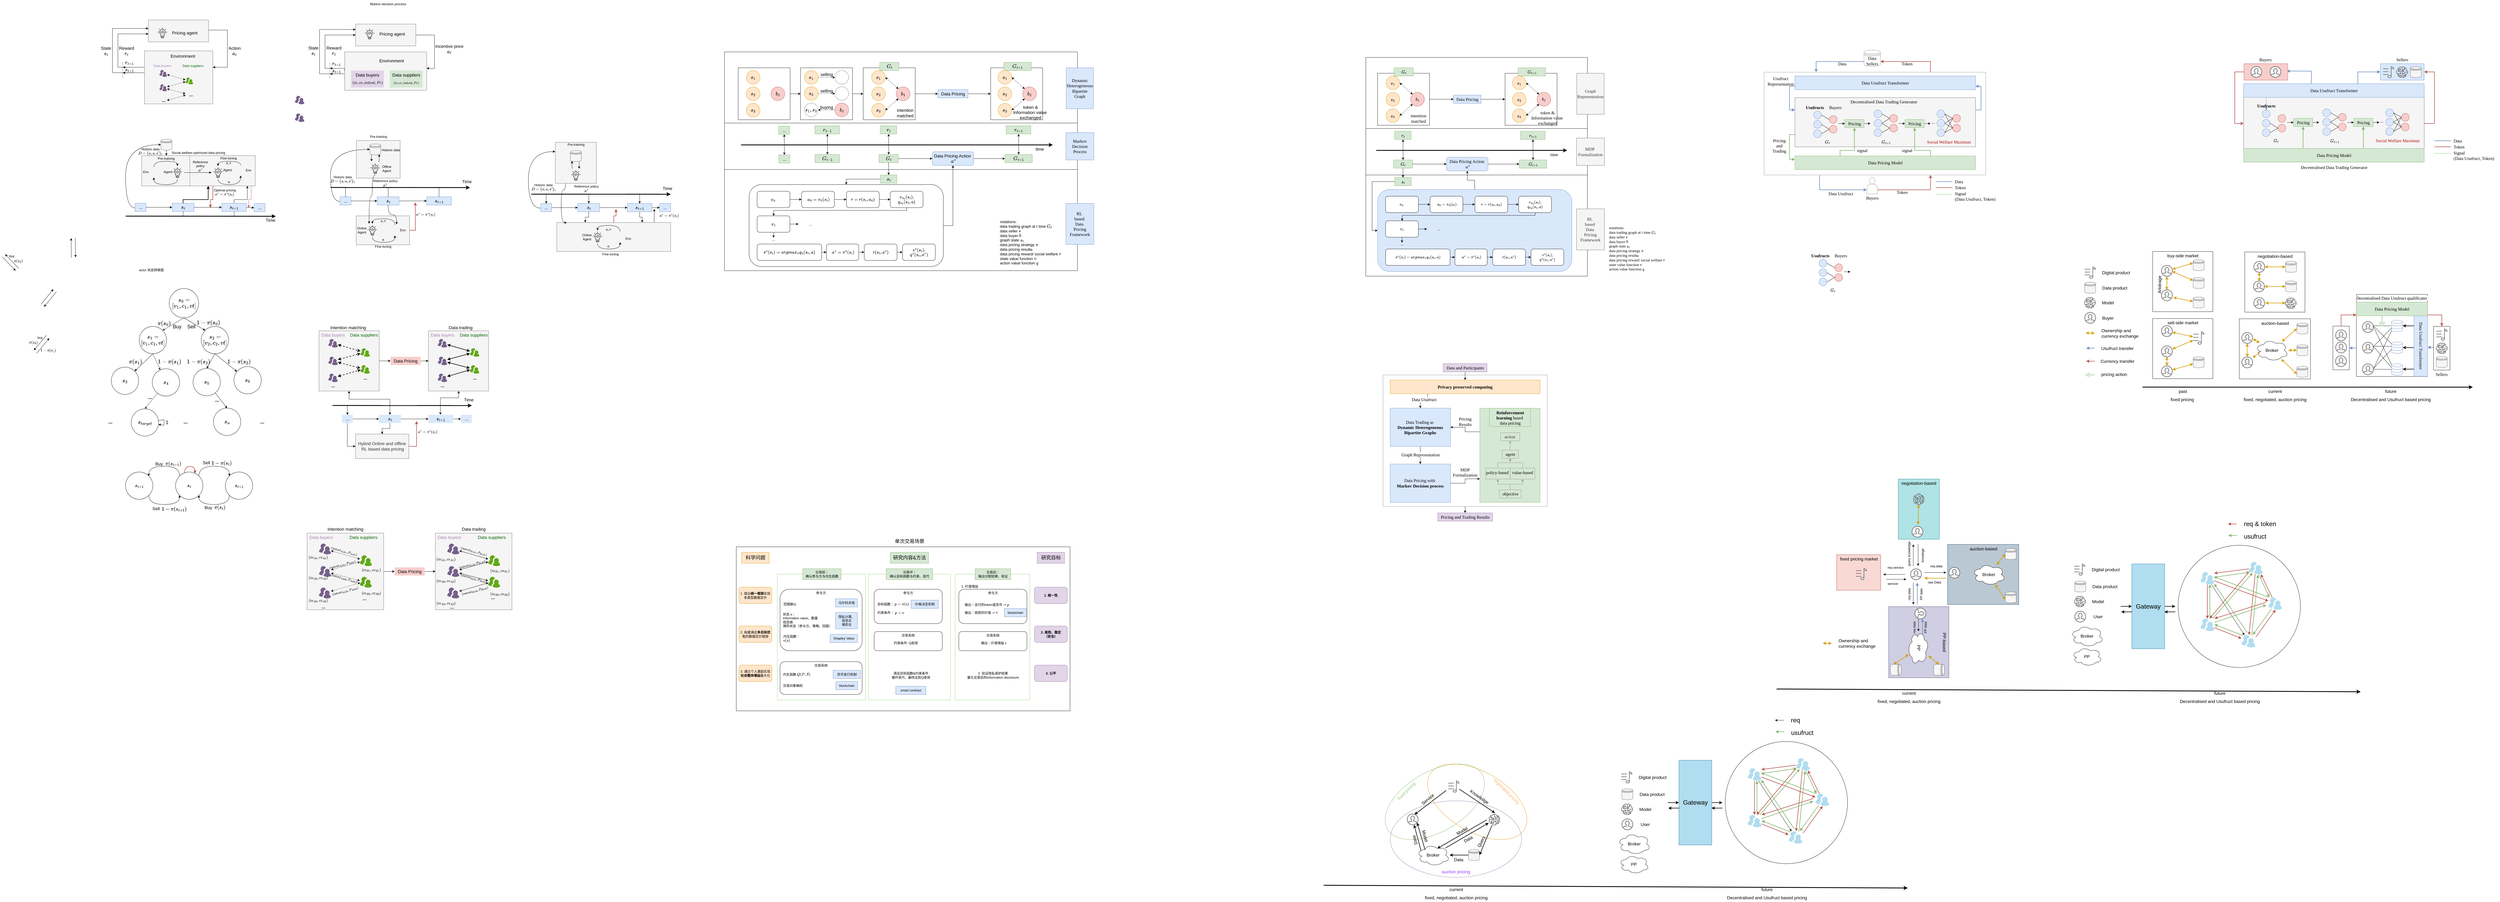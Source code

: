 <mxfile version="21.1.7" type="github">
  <diagram id="Or33N8EPDJmIvoWpYCI0" name="Page-1">
    <mxGraphModel dx="67" dy="2806" grid="1" gridSize="10" guides="1" tooltips="1" connect="1" arrows="1" fold="1" page="1" pageScale="1" pageWidth="827" pageHeight="1169" math="1" shadow="0">
      <root>
        <mxCell id="0" />
        <mxCell id="1" parent="0" />
        <mxCell id="4ptzHzJ0s4kkbOxUKrcG-112" value="" style="rounded=0;whiteSpace=wrap;html=1;fillColor=#f5f5f5;fontColor=#333333;strokeColor=#666666;" parent="1" vertex="1">
          <mxGeometry x="2874.5" y="-1816.13" width="160" height="137.5" as="geometry" />
        </mxCell>
        <mxCell id="4ptzHzJ0s4kkbOxUKrcG-109" style="edgeStyle=orthogonalEdgeStyle;rounded=0;orthogonalLoop=1;jettySize=auto;html=1;exitX=1;exitY=0.5;exitDx=0;exitDy=0;fillColor=#f8cecc;strokeColor=#b85450;strokeWidth=2;" parent="1" source="4ptzHzJ0s4kkbOxUKrcG-107" edge="1">
          <mxGeometry relative="1" as="geometry">
            <mxPoint x="3090" y="-1590" as="targetPoint" />
          </mxGeometry>
        </mxCell>
        <mxCell id="4ptzHzJ0s4kkbOxUKrcG-107" value="" style="rounded=0;whiteSpace=wrap;html=1;fillColor=#f5f5f5;fontColor=#333333;strokeColor=#666666;" parent="1" vertex="1">
          <mxGeometry x="2874" y="-1540.5" width="195" height="105.82" as="geometry" />
        </mxCell>
        <mxCell id="h5Bbuw_k6UYUTDB7MY4_-310" value="" style="ellipse;whiteSpace=wrap;html=1;fontSize=23;fillColor=none;rotation=30;strokeColor=#d79b00;" parent="1" vertex="1">
          <mxGeometry x="6771.35" y="492.48" width="400" height="220" as="geometry" />
        </mxCell>
        <mxCell id="h5Bbuw_k6UYUTDB7MY4_-312" value="" style="ellipse;whiteSpace=wrap;html=1;fontSize=23;fillColor=none;rotation=-30;strokeColor=#82b366;" parent="1" vertex="1">
          <mxGeometry x="6616.35" y="492.48" width="400" height="220" as="geometry" />
        </mxCell>
        <mxCell id="h5Bbuw_k6UYUTDB7MY4_-309" value="" style="ellipse;whiteSpace=wrap;html=1;fontSize=23;fillColor=none;rotation=0;strokeColor=#9673a6;" parent="1" vertex="1">
          <mxGeometry x="6653.35" y="598.89" width="480" height="280" as="geometry" />
        </mxCell>
        <mxCell id="h5Bbuw_k6UYUTDB7MY4_-124" value="" style="rounded=0;whiteSpace=wrap;html=1;labelBackgroundColor=#A9C4EB;fillColor=#fad9d5;strokeColor=#ae4132;" parent="1" vertex="1">
          <mxGeometry x="8285.14" y="-301.25" width="160.71" height="130" as="geometry" />
        </mxCell>
        <mxCell id="Rqi-UW7JyjqqxWvFrXtb-119" style="edgeStyle=orthogonalEdgeStyle;rounded=0;orthogonalLoop=1;jettySize=auto;html=1;entryX=0;entryY=0.25;entryDx=0;entryDy=0;strokeWidth=2;fontFamily=Helvetica;fontSize=16;startArrow=none;startFill=0;exitX=0;exitY=0.5;exitDx=0;exitDy=0;fillColor=#f8cecc;strokeColor=#b85450;" parent="1" source="Rqi-UW7JyjqqxWvFrXtb-117" target="Rqi-UW7JyjqqxWvFrXtb-82" edge="1">
          <mxGeometry relative="1" as="geometry" />
        </mxCell>
        <mxCell id="Rqi-UW7JyjqqxWvFrXtb-117" value="" style="rounded=0;whiteSpace=wrap;html=1;strokeWidth=1;fontFamily=Helvetica;fontSize=16;rotation=90;" parent="1" vertex="1">
          <mxGeometry x="10048.7" y="-1087.33" width="160" height="60" as="geometry" />
        </mxCell>
        <mxCell id="EiWEP4c7MO_8bBPmxnut-204" value="" style="rounded=0;whiteSpace=wrap;html=1;labelBackgroundColor=#A9C4EB;" parent="1" vertex="1">
          <mxGeometry x="9756.63" y="-1164" width="260" height="220" as="geometry" />
        </mxCell>
        <mxCell id="EiWEP4c7MO_8bBPmxnut-201" value="" style="rounded=0;whiteSpace=wrap;html=1;labelBackgroundColor=#A9C4EB;" parent="1" vertex="1">
          <mxGeometry x="9440" y="-1164.99" width="220" height="220" as="geometry" />
        </mxCell>
        <mxCell id="EiWEP4c7MO_8bBPmxnut-197" value="" style="rounded=0;whiteSpace=wrap;html=1;labelBackgroundColor=#A9C4EB;" parent="1" vertex="1">
          <mxGeometry x="9440" y="-1410" width="220" height="220" as="geometry" />
        </mxCell>
        <mxCell id="l6hkvc7YrRsDWrXUvLI_-251" style="edgeStyle=orthogonalEdgeStyle;rounded=0;orthogonalLoop=1;jettySize=auto;html=1;strokeColor=#b85450;fontFamily=Times New Roman;fontSize=16;startArrow=none;startFill=0;endArrow=classic;endFill=1;entryX=1;entryY=0.7;entryDx=0;entryDy=0;fillColor=#f8cecc;exitX=0.75;exitY=0;exitDx=0;exitDy=0;strokeWidth=2;" parent="1" source="l6hkvc7YrRsDWrXUvLI_-147" target="l6hkvc7YrRsDWrXUvLI_-157" edge="1">
          <mxGeometry relative="1" as="geometry" />
        </mxCell>
        <mxCell id="l6hkvc7YrRsDWrXUvLI_-269" style="edgeStyle=orthogonalEdgeStyle;rounded=0;orthogonalLoop=1;jettySize=auto;html=1;entryX=0;entryY=0.75;entryDx=0;entryDy=0;strokeColor=#6c8ebf;fontFamily=Times New Roman;fontSize=16;startArrow=none;startFill=0;endArrow=classic;endFill=1;fillColor=#dae8fc;exitX=0.25;exitY=1;exitDx=0;exitDy=0;strokeWidth=2;" parent="1" source="l6hkvc7YrRsDWrXUvLI_-147" target="l6hkvc7YrRsDWrXUvLI_-158" edge="1">
          <mxGeometry relative="1" as="geometry">
            <mxPoint x="8207.5" y="-1689.0" as="sourcePoint" />
            <Array as="points">
              <mxPoint x="8223" y="-1670" />
              <mxPoint x="8223" y="-1636" />
            </Array>
          </mxGeometry>
        </mxCell>
        <mxCell id="l6hkvc7YrRsDWrXUvLI_-147" value="" style="rounded=0;whiteSpace=wrap;html=1;labelBackgroundColor=none;strokeColor=#919191;fontFamily=Times New Roman;fontSize=16;" parent="1" vertex="1">
          <mxGeometry x="8020" y="-2066" width="810" height="376" as="geometry" />
        </mxCell>
        <mxCell id="jH4gFhlno_HW5_IZucVo-18" value="" style="rounded=0;whiteSpace=wrap;html=1;fontSize=16;" parent="1" vertex="1">
          <mxGeometry x="4220" y="-1710" width="1290" height="370" as="geometry" />
        </mxCell>
        <mxCell id="jH4gFhlno_HW5_IZucVo-15" value="" style="rounded=0;whiteSpace=wrap;html=1;fontSize=16;" parent="1" vertex="1">
          <mxGeometry x="4220" y="-1884" width="1290" height="174" as="geometry" />
        </mxCell>
        <mxCell id="jH4gFhlno_HW5_IZucVo-14" value="" style="rounded=0;whiteSpace=wrap;html=1;fontSize=16;" parent="1" vertex="1">
          <mxGeometry x="4220" y="-2140" width="1290" height="260" as="geometry" />
        </mxCell>
        <mxCell id="xwOjfk1AhILG_GxPL8hg-2" value="time" style="text;html=1;align=center;verticalAlign=middle;resizable=0;points=[];autosize=1;strokeColor=none;fillColor=none;fontSize=16;" parent="1" vertex="1">
          <mxGeometry x="5347" y="-1800" width="50" height="30" as="geometry" />
        </mxCell>
        <mxCell id="UvEwVtJJRlTO12YYXrXY-99" style="edgeStyle=orthogonalEdgeStyle;rounded=0;orthogonalLoop=1;jettySize=auto;html=1;entryX=0.5;entryY=1;entryDx=0;entryDy=0;strokeWidth=1;startArrow=none;startFill=0;exitX=1;exitY=0.5;exitDx=0;exitDy=0;" parent="1" source="xwOjfk1AhILG_GxPL8hg-3" target="BjseaTSlBe1rgTazhE21-177" edge="1">
          <mxGeometry relative="1" as="geometry" />
        </mxCell>
        <mxCell id="xwOjfk1AhILG_GxPL8hg-3" value="" style="rounded=1;whiteSpace=wrap;html=1;fontSize=14;" parent="1" vertex="1">
          <mxGeometry x="4310" y="-1655" width="710" height="300" as="geometry" />
        </mxCell>
        <mxCell id="xwOjfk1AhILG_GxPL8hg-4" value="" style="edgeStyle=orthogonalEdgeStyle;rounded=0;orthogonalLoop=1;jettySize=auto;html=1;fontSize=14;" parent="1" source="xwOjfk1AhILG_GxPL8hg-5" target="xwOjfk1AhILG_GxPL8hg-7" edge="1">
          <mxGeometry relative="1" as="geometry" />
        </mxCell>
        <mxCell id="xwOjfk1AhILG_GxPL8hg-5" value="\(\pi_0\)&amp;nbsp;" style="rounded=1;whiteSpace=wrap;html=1;fontSize=14;" parent="1" vertex="1">
          <mxGeometry x="4339.25" y="-1630.5" width="120" height="60" as="geometry" />
        </mxCell>
        <mxCell id="xwOjfk1AhILG_GxPL8hg-6" value="" style="edgeStyle=orthogonalEdgeStyle;rounded=0;orthogonalLoop=1;jettySize=auto;html=1;fontSize=14;entryX=0;entryY=0.5;entryDx=0;entryDy=0;" parent="1" source="xwOjfk1AhILG_GxPL8hg-7" target="UvEwVtJJRlTO12YYXrXY-4" edge="1">
          <mxGeometry relative="1" as="geometry">
            <mxPoint x="4639.25" y="-1600.5" as="targetPoint" />
          </mxGeometry>
        </mxCell>
        <mxCell id="xwOjfk1AhILG_GxPL8hg-7" value="&amp;nbsp;\(a_0=\pi_0(s_t)\)" style="rounded=1;whiteSpace=wrap;html=1;fontSize=14;" parent="1" vertex="1">
          <mxGeometry x="4501.75" y="-1630.5" width="120" height="60" as="geometry" />
        </mxCell>
        <mxCell id="xwOjfk1AhILG_GxPL8hg-10" value="" style="edgeStyle=orthogonalEdgeStyle;rounded=0;orthogonalLoop=1;jettySize=auto;html=1;fontSize=14;exitX=0.5;exitY=1;exitDx=0;exitDy=0;" parent="1" source="UvEwVtJJRlTO12YYXrXY-6" target="xwOjfk1AhILG_GxPL8hg-14" edge="1">
          <mxGeometry relative="1" as="geometry">
            <Array as="points">
              <mxPoint x="4885.75" y="-1560.5" />
              <mxPoint x="4399.75" y="-1560.5" />
            </Array>
            <mxPoint x="4839.25" y="-1570.5" as="sourcePoint" />
          </mxGeometry>
        </mxCell>
        <mxCell id="xwOjfk1AhILG_GxPL8hg-12" value="" style="edgeStyle=orthogonalEdgeStyle;rounded=0;orthogonalLoop=1;jettySize=auto;html=1;fontSize=14;" parent="1" source="xwOjfk1AhILG_GxPL8hg-14" edge="1">
          <mxGeometry relative="1" as="geometry">
            <mxPoint x="4490.75" y="-1510.559" as="targetPoint" />
          </mxGeometry>
        </mxCell>
        <mxCell id="xwOjfk1AhILG_GxPL8hg-13" value="" style="edgeStyle=orthogonalEdgeStyle;rounded=0;orthogonalLoop=1;jettySize=auto;html=1;fontSize=14;" parent="1" source="xwOjfk1AhILG_GxPL8hg-14" edge="1">
          <mxGeometry relative="1" as="geometry">
            <mxPoint x="4399.25" y="-1460.5" as="targetPoint" />
          </mxGeometry>
        </mxCell>
        <mxCell id="xwOjfk1AhILG_GxPL8hg-14" value="\(\pi_1\)" style="whiteSpace=wrap;html=1;rounded=1;fontSize=14;" parent="1" vertex="1">
          <mxGeometry x="4339.25" y="-1540.5" width="120" height="60" as="geometry" />
        </mxCell>
        <mxCell id="xwOjfk1AhILG_GxPL8hg-22" value="..." style="text;html=1;align=center;verticalAlign=middle;resizable=0;points=[];autosize=1;strokeColor=none;fillColor=none;fontSize=14;" parent="1" vertex="1">
          <mxGeometry x="4379.25" y="-1469.5" width="40" height="30" as="geometry" />
        </mxCell>
        <mxCell id="xwOjfk1AhILG_GxPL8hg-36" value="" style="group;fontSize=16;" parent="1" vertex="1" connectable="0">
          <mxGeometry x="5265" y="-1880" width="80" height="160" as="geometry" />
        </mxCell>
        <mxCell id="xwOjfk1AhILG_GxPL8hg-37" value="" style="edgeStyle=orthogonalEdgeStyle;rounded=0;orthogonalLoop=1;jettySize=auto;html=1;fontSize=16;" parent="xwOjfk1AhILG_GxPL8hg-36" target="xwOjfk1AhILG_GxPL8hg-40" edge="1">
          <mxGeometry relative="1" as="geometry">
            <mxPoint x="30" y="80" as="sourcePoint" />
            <mxPoint x="29.5" y="30" as="targetPoint" />
            <Array as="points">
              <mxPoint x="30" y="55" />
              <mxPoint x="30" y="55" />
            </Array>
          </mxGeometry>
        </mxCell>
        <mxCell id="xwOjfk1AhILG_GxPL8hg-38" value="\(G_{t+1}\)" style="text;html=1;align=center;verticalAlign=middle;resizable=0;points=[];autosize=1;strokeColor=#82b366;fillColor=#d5e8d4;fontSize=16;" parent="xwOjfk1AhILG_GxPL8hg-36" vertex="1">
          <mxGeometry x="-20" y="115" width="100" height="30" as="geometry" />
        </mxCell>
        <mxCell id="xwOjfk1AhILG_GxPL8hg-39" value="" style="edgeStyle=orthogonalEdgeStyle;rounded=0;orthogonalLoop=1;jettySize=auto;html=1;fontSize=16;" parent="xwOjfk1AhILG_GxPL8hg-36" target="xwOjfk1AhILG_GxPL8hg-38" edge="1">
          <mxGeometry relative="1" as="geometry">
            <mxPoint x="30" y="80" as="sourcePoint" />
            <mxPoint x="39.514" y="40" as="targetPoint" />
          </mxGeometry>
        </mxCell>
        <mxCell id="xwOjfk1AhILG_GxPL8hg-40" value="\(r_{t+1}\)" style="text;html=1;align=center;verticalAlign=middle;resizable=0;points=[];autosize=1;strokeColor=#82b366;fillColor=#d5e8d4;fontSize=16;" parent="xwOjfk1AhILG_GxPL8hg-36" vertex="1">
          <mxGeometry x="-15.5" y="10" width="90" height="30" as="geometry" />
        </mxCell>
        <mxCell id="xwOjfk1AhILG_GxPL8hg-41" value="" style="group;fontSize=16;" parent="1" vertex="1" connectable="0">
          <mxGeometry x="4566" y="-1880" width="75" height="160" as="geometry" />
        </mxCell>
        <mxCell id="xwOjfk1AhILG_GxPL8hg-42" value="" style="edgeStyle=orthogonalEdgeStyle;rounded=0;orthogonalLoop=1;jettySize=auto;html=1;fontSize=16;" parent="xwOjfk1AhILG_GxPL8hg-41" target="xwOjfk1AhILG_GxPL8hg-45" edge="1">
          <mxGeometry relative="1" as="geometry">
            <mxPoint x="30" y="80" as="sourcePoint" />
            <mxPoint x="29.5" y="30" as="targetPoint" />
            <Array as="points">
              <mxPoint x="30" y="55" />
              <mxPoint x="30" y="55" />
            </Array>
          </mxGeometry>
        </mxCell>
        <mxCell id="xwOjfk1AhILG_GxPL8hg-43" value="\(G_{t-1}\)" style="text;html=1;align=center;verticalAlign=middle;resizable=0;points=[];autosize=1;strokeColor=#82b366;fillColor=#d5e8d4;fontSize=16;" parent="xwOjfk1AhILG_GxPL8hg-41" vertex="1">
          <mxGeometry x="-15" y="115" width="90" height="30" as="geometry" />
        </mxCell>
        <mxCell id="xwOjfk1AhILG_GxPL8hg-44" value="" style="edgeStyle=orthogonalEdgeStyle;rounded=0;orthogonalLoop=1;jettySize=auto;html=1;fontSize=16;" parent="xwOjfk1AhILG_GxPL8hg-41" target="xwOjfk1AhILG_GxPL8hg-43" edge="1">
          <mxGeometry relative="1" as="geometry">
            <mxPoint x="30" y="80" as="sourcePoint" />
            <mxPoint x="39.514" y="40" as="targetPoint" />
          </mxGeometry>
        </mxCell>
        <mxCell id="xwOjfk1AhILG_GxPL8hg-45" value="\(r_{t-1}\)" style="text;html=1;align=center;verticalAlign=middle;resizable=0;points=[];autosize=1;strokeColor=#82b366;fillColor=#d5e8d4;fontSize=16;" parent="xwOjfk1AhILG_GxPL8hg-41" vertex="1">
          <mxGeometry x="-15.5" y="10" width="90" height="30" as="geometry" />
        </mxCell>
        <mxCell id="xwOjfk1AhILG_GxPL8hg-56" value="" style="group;fontSize=16;" parent="1" vertex="1" connectable="0">
          <mxGeometry x="4790" y="-1880" width="65" height="160" as="geometry" />
        </mxCell>
        <mxCell id="xwOjfk1AhILG_GxPL8hg-57" value="" style="edgeStyle=orthogonalEdgeStyle;rounded=0;orthogonalLoop=1;jettySize=auto;html=1;fontSize=16;" parent="xwOjfk1AhILG_GxPL8hg-56" target="xwOjfk1AhILG_GxPL8hg-60" edge="1">
          <mxGeometry relative="1" as="geometry">
            <mxPoint x="30" y="80" as="sourcePoint" />
            <mxPoint x="29.5" y="30" as="targetPoint" />
            <Array as="points">
              <mxPoint x="30" y="55" />
              <mxPoint x="30" y="55" />
            </Array>
          </mxGeometry>
        </mxCell>
        <mxCell id="xwOjfk1AhILG_GxPL8hg-58" value="\(G_t\)" style="text;html=1;align=center;verticalAlign=middle;resizable=0;points=[];autosize=1;strokeColor=#82b366;fillColor=#d5e8d4;fontSize=16;" parent="xwOjfk1AhILG_GxPL8hg-56" vertex="1">
          <mxGeometry x="-5" y="115" width="70" height="30" as="geometry" />
        </mxCell>
        <mxCell id="xwOjfk1AhILG_GxPL8hg-59" value="" style="edgeStyle=orthogonalEdgeStyle;rounded=0;orthogonalLoop=1;jettySize=auto;html=1;fontSize=16;" parent="xwOjfk1AhILG_GxPL8hg-56" target="xwOjfk1AhILG_GxPL8hg-58" edge="1">
          <mxGeometry relative="1" as="geometry">
            <mxPoint x="30" y="80" as="sourcePoint" />
            <mxPoint x="39.514" y="40" as="targetPoint" />
          </mxGeometry>
        </mxCell>
        <mxCell id="xwOjfk1AhILG_GxPL8hg-60" value="\(r_t\)" style="text;html=1;align=center;verticalAlign=middle;resizable=0;points=[];autosize=1;strokeColor=#82b366;fillColor=#d5e8d4;fontSize=16;" parent="xwOjfk1AhILG_GxPL8hg-56" vertex="1">
          <mxGeometry x="-0.5" y="10" width="60" height="30" as="geometry" />
        </mxCell>
        <mxCell id="BjseaTSlBe1rgTazhE21-184" style="edgeStyle=orthogonalEdgeStyle;rounded=0;orthogonalLoop=1;jettySize=auto;html=1;exitX=1;exitY=0.5;exitDx=0;exitDy=0;fontSize=16;" parent="1" source="BjseaTSlBe1rgTazhE21-177" target="xwOjfk1AhILG_GxPL8hg-38" edge="1">
          <mxGeometry relative="1" as="geometry" />
        </mxCell>
        <mxCell id="BjseaTSlBe1rgTazhE21-177" value="Data Pricing Action&amp;nbsp;&lt;br style=&quot;font-size: 16px;&quot;&gt;&lt;span style=&quot;font-size: 16px;&quot;&gt;&amp;nbsp;\(a^*\)&lt;/span&gt;" style="rounded=1;whiteSpace=wrap;html=1;fillColor=#dae8fc;strokeColor=#6c8ebf;fontSize=16;" parent="1" vertex="1">
          <mxGeometry x="4979.5" y="-1775" width="151" height="50" as="geometry" />
        </mxCell>
        <mxCell id="BjseaTSlBe1rgTazhE21-183" style="edgeStyle=orthogonalEdgeStyle;rounded=0;orthogonalLoop=1;jettySize=auto;html=1;entryX=0;entryY=0.5;entryDx=0;entryDy=0;fontSize=16;" parent="1" source="xwOjfk1AhILG_GxPL8hg-58" target="BjseaTSlBe1rgTazhE21-177" edge="1">
          <mxGeometry relative="1" as="geometry" />
        </mxCell>
        <mxCell id="UvEwVtJJRlTO12YYXrXY-3" style="edgeStyle=orthogonalEdgeStyle;rounded=0;orthogonalLoop=1;jettySize=auto;html=1;entryX=0.5;entryY=0;entryDx=0;entryDy=0;fontSize=16;" parent="1" source="UvEwVtJJRlTO12YYXrXY-1" target="xwOjfk1AhILG_GxPL8hg-3" edge="1">
          <mxGeometry relative="1" as="geometry">
            <mxPoint x="4665" y="-1655" as="targetPoint" />
            <Array as="points">
              <mxPoint x="4665" y="-1675" />
            </Array>
          </mxGeometry>
        </mxCell>
        <mxCell id="UvEwVtJJRlTO12YYXrXY-1" value="\(s_t\)" style="text;html=1;align=center;verticalAlign=middle;resizable=0;points=[];autosize=1;strokeColor=#82b366;fillColor=#d5e8d4;fontSize=16;" parent="1" vertex="1">
          <mxGeometry x="4790" y="-1690" width="60" height="30" as="geometry" />
        </mxCell>
        <mxCell id="UvEwVtJJRlTO12YYXrXY-2" value="" style="edgeStyle=orthogonalEdgeStyle;rounded=0;orthogonalLoop=1;jettySize=auto;html=1;fontSize=16;" parent="1" source="xwOjfk1AhILG_GxPL8hg-58" target="UvEwVtJJRlTO12YYXrXY-1" edge="1">
          <mxGeometry relative="1" as="geometry" />
        </mxCell>
        <mxCell id="UvEwVtJJRlTO12YYXrXY-7" value="" style="edgeStyle=orthogonalEdgeStyle;rounded=0;orthogonalLoop=1;jettySize=auto;html=1;" parent="1" source="UvEwVtJJRlTO12YYXrXY-4" target="UvEwVtJJRlTO12YYXrXY-6" edge="1">
          <mxGeometry relative="1" as="geometry" />
        </mxCell>
        <mxCell id="UvEwVtJJRlTO12YYXrXY-4" value="\(r=&lt;br&gt;r(s_t,a_0)\)" style="rounded=1;whiteSpace=wrap;html=1;fontSize=14;" parent="1" vertex="1">
          <mxGeometry x="4665.75" y="-1630.5" width="120" height="60" as="geometry" />
        </mxCell>
        <mxCell id="UvEwVtJJRlTO12YYXrXY-6" value="\(v_{\pi_0}(s_t)\),&lt;br&gt;\(q_{\pi_0}&lt;br&gt;(s_t, a)\)&lt;br&gt;" style="rounded=1;whiteSpace=wrap;html=1;fontSize=14;" parent="1" vertex="1">
          <mxGeometry x="4825.75" y="-1630.5" width="120" height="60" as="geometry" />
        </mxCell>
        <mxCell id="UvEwVtJJRlTO12YYXrXY-8" value="..." style="text;html=1;align=center;verticalAlign=middle;resizable=0;points=[];autosize=1;strokeColor=none;fillColor=none;fontSize=14;" parent="1" vertex="1">
          <mxGeometry x="4513.75" y="-1525.5" width="40" height="30" as="geometry" />
        </mxCell>
        <mxCell id="UvEwVtJJRlTO12YYXrXY-13" value="" style="edgeStyle=orthogonalEdgeStyle;rounded=0;orthogonalLoop=1;jettySize=auto;html=1;" parent="1" source="UvEwVtJJRlTO12YYXrXY-11" target="UvEwVtJJRlTO12YYXrXY-12" edge="1">
          <mxGeometry relative="1" as="geometry" />
        </mxCell>
        <mxCell id="UvEwVtJJRlTO12YYXrXY-11" value="&lt;span style=&quot;&quot;&gt;\(\pi^{*}(s_t)=argmax_{\pi} q_{\pi}(s_t,a)\)&lt;/span&gt;" style="whiteSpace=wrap;html=1;rounded=1;fontSize=14;" parent="1" vertex="1">
          <mxGeometry x="4339.25" y="-1437.5" width="236" height="60" as="geometry" />
        </mxCell>
        <mxCell id="UvEwVtJJRlTO12YYXrXY-93" style="edgeStyle=none;rounded=0;orthogonalLoop=1;jettySize=auto;html=1;exitX=1;exitY=0.5;exitDx=0;exitDy=0;entryX=0;entryY=0.5;entryDx=0;entryDy=0;strokeWidth=1;startArrow=none;startFill=0;" parent="1" source="UvEwVtJJRlTO12YYXrXY-12" target="UvEwVtJJRlTO12YYXrXY-15" edge="1">
          <mxGeometry relative="1" as="geometry" />
        </mxCell>
        <mxCell id="UvEwVtJJRlTO12YYXrXY-12" value="&amp;nbsp;\(a^*=\pi^{*}(s_t)\)" style="whiteSpace=wrap;html=1;rounded=1;fontSize=14;" parent="1" vertex="1">
          <mxGeometry x="4592.75" y="-1437.5" width="118" height="60" as="geometry" />
        </mxCell>
        <mxCell id="UvEwVtJJRlTO12YYXrXY-95" style="edgeStyle=none;rounded=0;orthogonalLoop=1;jettySize=auto;html=1;strokeWidth=1;startArrow=none;startFill=0;" parent="1" source="UvEwVtJJRlTO12YYXrXY-15" target="UvEwVtJJRlTO12YYXrXY-94" edge="1">
          <mxGeometry relative="1" as="geometry" />
        </mxCell>
        <mxCell id="UvEwVtJJRlTO12YYXrXY-15" value="\(r(s_t,a^*)\)" style="rounded=1;whiteSpace=wrap;html=1;fontSize=14;" parent="1" vertex="1">
          <mxGeometry x="4730.75" y="-1437.5" width="120" height="60" as="geometry" />
        </mxCell>
        <mxCell id="UvEwVtJJRlTO12YYXrXY-92" style="edgeStyle=none;rounded=0;orthogonalLoop=1;jettySize=auto;html=1;startArrow=none;startFill=0;fontSize=16;" parent="1" source="UvEwVtJJRlTO12YYXrXY-17" target="UvEwVtJJRlTO12YYXrXY-45" edge="1">
          <mxGeometry relative="1" as="geometry" />
        </mxCell>
        <mxCell id="UvEwVtJJRlTO12YYXrXY-17" value="" style="rounded=0;whiteSpace=wrap;html=1;fillColor=none;fontSize=16;" parent="1" vertex="1">
          <mxGeometry x="4727" y="-2082" width="190" height="190" as="geometry" />
        </mxCell>
        <mxCell id="UvEwVtJJRlTO12YYXrXY-18" value="" style="group;fontSize=16;" parent="1" vertex="1" connectable="0">
          <mxGeometry x="4270" y="-2082" width="197" height="190" as="geometry" />
        </mxCell>
        <mxCell id="UvEwVtJJRlTO12YYXrXY-19" value="" style="rounded=0;whiteSpace=wrap;html=1;fillColor=none;fontSize=16;" parent="UvEwVtJJRlTO12YYXrXY-18" vertex="1">
          <mxGeometry width="190" height="190" as="geometry" />
        </mxCell>
        <mxCell id="UvEwVtJJRlTO12YYXrXY-21" value="\(s_2\)" style="ellipse;whiteSpace=wrap;html=1;aspect=fixed;fillColor=#ffe6cc;strokeColor=#d79b00;fontSize=16;direction=west;" parent="UvEwVtJJRlTO12YYXrXY-18" vertex="1">
          <mxGeometry x="30" y="70" width="50" height="50" as="geometry" />
        </mxCell>
        <mxCell id="UvEwVtJJRlTO12YYXrXY-54" value="\(s_3\)" style="ellipse;whiteSpace=wrap;html=1;aspect=fixed;fillColor=#ffe6cc;strokeColor=#d79b00;fontSize=16;direction=west;" parent="UvEwVtJJRlTO12YYXrXY-18" vertex="1">
          <mxGeometry x="30" y="130" width="50" height="50" as="geometry" />
        </mxCell>
        <mxCell id="UvEwVtJJRlTO12YYXrXY-55" value="\(b_1\)" style="ellipse;whiteSpace=wrap;html=1;aspect=fixed;fillColor=#f8cecc;strokeColor=#b85450;fontSize=16;direction=west;" parent="UvEwVtJJRlTO12YYXrXY-18" vertex="1">
          <mxGeometry x="120" y="70" width="50" height="50" as="geometry" />
        </mxCell>
        <mxCell id="UvEwVtJJRlTO12YYXrXY-56" value="\(s_1\)" style="ellipse;whiteSpace=wrap;html=1;aspect=fixed;fillColor=#ffe6cc;strokeColor=#d79b00;fontSize=16;direction=west;" parent="UvEwVtJJRlTO12YYXrXY-18" vertex="1">
          <mxGeometry x="30" y="10" width="50" height="50" as="geometry" />
        </mxCell>
        <mxCell id="UvEwVtJJRlTO12YYXrXY-22" value="" style="group;fontSize=16;" parent="1" vertex="1" connectable="0">
          <mxGeometry x="4498" y="-2082" width="190" height="237" as="geometry" />
        </mxCell>
        <mxCell id="UvEwVtJJRlTO12YYXrXY-23" value="" style="rounded=0;whiteSpace=wrap;html=1;fillColor=none;fontSize=16;" parent="UvEwVtJJRlTO12YYXrXY-22" vertex="1">
          <mxGeometry width="190" height="190" as="geometry" />
        </mxCell>
        <mxCell id="UvEwVtJJRlTO12YYXrXY-24" value="" style="group;fontSize=16;" parent="UvEwVtJJRlTO12YYXrXY-22" vertex="1" connectable="0">
          <mxGeometry x="14.25" y="10" width="161.5" height="50" as="geometry" />
        </mxCell>
        <mxCell id="UvEwVtJJRlTO12YYXrXY-25" value="\(s_1\)" style="ellipse;whiteSpace=wrap;html=1;aspect=fixed;fillColor=#ffe6cc;strokeColor=#d79b00;fontSize=16;" parent="UvEwVtJJRlTO12YYXrXY-24" vertex="1">
          <mxGeometry width="50" height="50" as="geometry" />
        </mxCell>
        <mxCell id="UvEwVtJJRlTO12YYXrXY-26" value="" style="ellipse;whiteSpace=wrap;html=1;aspect=fixed;dashed=1;fontSize=16;" parent="UvEwVtJJRlTO12YYXrXY-24" vertex="1">
          <mxGeometry x="111.5" width="50" height="50" as="geometry" />
        </mxCell>
        <mxCell id="UvEwVtJJRlTO12YYXrXY-27" style="rounded=0;orthogonalLoop=1;jettySize=auto;html=1;exitX=1;exitY=0.5;exitDx=0;exitDy=0;entryX=0;entryY=0.5;entryDx=0;entryDy=0;dashed=1;fontSize=16;" parent="UvEwVtJJRlTO12YYXrXY-24" source="UvEwVtJJRlTO12YYXrXY-25" target="UvEwVtJJRlTO12YYXrXY-26" edge="1">
          <mxGeometry relative="1" as="geometry">
            <mxPoint x="118.822" y="25.322" as="targetPoint" />
          </mxGeometry>
        </mxCell>
        <mxCell id="UvEwVtJJRlTO12YYXrXY-32" value="selling" style="text;html=1;align=center;verticalAlign=middle;resizable=0;points=[];autosize=1;strokeColor=none;fillColor=none;fontSize=16;" parent="UvEwVtJJRlTO12YYXrXY-22" vertex="1">
          <mxGeometry x="60" y="9" width="70" height="30" as="geometry" />
        </mxCell>
        <mxCell id="UvEwVtJJRlTO12YYXrXY-57" value="" style="group;fontSize=16;" parent="UvEwVtJJRlTO12YYXrXY-22" vertex="1" connectable="0">
          <mxGeometry x="14.25" y="69" width="161.5" height="50" as="geometry" />
        </mxCell>
        <mxCell id="UvEwVtJJRlTO12YYXrXY-58" value="\(s_3\)" style="ellipse;whiteSpace=wrap;html=1;aspect=fixed;fillColor=#ffe6cc;strokeColor=#d79b00;fontSize=16;" parent="UvEwVtJJRlTO12YYXrXY-57" vertex="1">
          <mxGeometry width="50" height="50" as="geometry" />
        </mxCell>
        <mxCell id="UvEwVtJJRlTO12YYXrXY-59" value="" style="ellipse;whiteSpace=wrap;html=1;aspect=fixed;dashed=1;fontSize=16;" parent="UvEwVtJJRlTO12YYXrXY-57" vertex="1">
          <mxGeometry x="111.5" width="50" height="50" as="geometry" />
        </mxCell>
        <mxCell id="UvEwVtJJRlTO12YYXrXY-60" style="rounded=0;orthogonalLoop=1;jettySize=auto;html=1;exitX=1;exitY=0.5;exitDx=0;exitDy=0;entryX=0;entryY=0.5;entryDx=0;entryDy=0;dashed=1;fontSize=16;" parent="UvEwVtJJRlTO12YYXrXY-57" source="UvEwVtJJRlTO12YYXrXY-58" target="UvEwVtJJRlTO12YYXrXY-59" edge="1">
          <mxGeometry relative="1" as="geometry">
            <mxPoint x="118.822" y="25.322" as="targetPoint" />
          </mxGeometry>
        </mxCell>
        <mxCell id="UvEwVtJJRlTO12YYXrXY-28" value="" style="group;fontSize=16;" parent="UvEwVtJJRlTO12YYXrXY-22" vertex="1" connectable="0">
          <mxGeometry x="14.25" y="122" width="161.5" height="100" as="geometry" />
        </mxCell>
        <mxCell id="UvEwVtJJRlTO12YYXrXY-29" value="\(s_1, &amp;nbsp;s_3\)" style="ellipse;whiteSpace=wrap;html=1;aspect=fixed;dashed=1;fontSize=16;" parent="UvEwVtJJRlTO12YYXrXY-28" vertex="1">
          <mxGeometry y="7" width="50" height="50" as="geometry" />
        </mxCell>
        <mxCell id="UvEwVtJJRlTO12YYXrXY-30" value="\(b_1\)" style="ellipse;whiteSpace=wrap;html=1;aspect=fixed;fillColor=#f8cecc;strokeColor=#b85450;fontSize=16;" parent="UvEwVtJJRlTO12YYXrXY-28" vertex="1">
          <mxGeometry x="111.5" y="7" width="50" height="50" as="geometry" />
        </mxCell>
        <mxCell id="UvEwVtJJRlTO12YYXrXY-31" style="rounded=0;orthogonalLoop=1;jettySize=auto;html=1;exitX=0;exitY=0.5;exitDx=0;exitDy=0;dashed=1;entryX=1;entryY=0.5;entryDx=0;entryDy=0;fontSize=16;" parent="UvEwVtJJRlTO12YYXrXY-28" source="UvEwVtJJRlTO12YYXrXY-30" target="UvEwVtJJRlTO12YYXrXY-29" edge="1">
          <mxGeometry relative="1" as="geometry">
            <mxPoint x="118.822" y="32.322" as="targetPoint" />
          </mxGeometry>
        </mxCell>
        <mxCell id="UvEwVtJJRlTO12YYXrXY-65" value="selling" style="text;html=1;align=center;verticalAlign=middle;resizable=0;points=[];autosize=1;strokeColor=none;fillColor=none;fontSize=16;" parent="UvEwVtJJRlTO12YYXrXY-22" vertex="1">
          <mxGeometry x="60" y="69" width="70" height="30" as="geometry" />
        </mxCell>
        <mxCell id="UvEwVtJJRlTO12YYXrXY-33" value="buying" style="text;html=1;align=center;verticalAlign=middle;resizable=0;points=[];autosize=1;strokeColor=none;fillColor=none;fontSize=16;" parent="UvEwVtJJRlTO12YYXrXY-22" vertex="1">
          <mxGeometry x="60" y="129" width="70" height="30" as="geometry" />
        </mxCell>
        <mxCell id="UvEwVtJJRlTO12YYXrXY-42" style="edgeStyle=orthogonalEdgeStyle;rounded=0;orthogonalLoop=1;jettySize=auto;html=1;exitX=1;exitY=0.5;exitDx=0;exitDy=0;entryX=0;entryY=0.5;entryDx=0;entryDy=0;fontSize=16;" parent="1" source="UvEwVtJJRlTO12YYXrXY-19" target="UvEwVtJJRlTO12YYXrXY-23" edge="1">
          <mxGeometry relative="1" as="geometry" />
        </mxCell>
        <mxCell id="UvEwVtJJRlTO12YYXrXY-43" style="edgeStyle=orthogonalEdgeStyle;rounded=0;orthogonalLoop=1;jettySize=auto;html=1;exitX=1;exitY=0.5;exitDx=0;exitDy=0;entryX=0;entryY=0.5;entryDx=0;entryDy=0;fontSize=16;" parent="1" source="UvEwVtJJRlTO12YYXrXY-23" target="UvEwVtJJRlTO12YYXrXY-17" edge="1">
          <mxGeometry relative="1" as="geometry">
            <mxPoint x="4727" y="-1980" as="targetPoint" />
          </mxGeometry>
        </mxCell>
        <mxCell id="UvEwVtJJRlTO12YYXrXY-85" style="edgeStyle=none;rounded=0;orthogonalLoop=1;jettySize=auto;html=1;entryX=0;entryY=0.5;entryDx=0;entryDy=0;startArrow=none;startFill=0;fontSize=16;" parent="1" source="UvEwVtJJRlTO12YYXrXY-45" target="UvEwVtJJRlTO12YYXrXY-76" edge="1">
          <mxGeometry relative="1" as="geometry" />
        </mxCell>
        <mxCell id="UvEwVtJJRlTO12YYXrXY-45" value="Data Pricing" style="text;html=1;align=center;verticalAlign=middle;resizable=0;points=[];autosize=1;strokeColor=#6c8ebf;fillColor=#dae8fc;fontSize=16;" parent="1" vertex="1">
          <mxGeometry x="5000" y="-2002" width="110" height="30" as="geometry" />
        </mxCell>
        <mxCell id="UvEwVtJJRlTO12YYXrXY-47" value="&lt;span style=&quot;font-size: 16px;&quot;&gt;\(G_t\)&lt;/span&gt;" style="text;html=1;align=center;verticalAlign=middle;resizable=0;points=[];autosize=1;strokeColor=#82b366;fillColor=#d5e8d4;fontSize=16;" parent="1" vertex="1">
          <mxGeometry x="4787.5" y="-2102" width="70" height="30" as="geometry" />
        </mxCell>
        <mxCell id="UvEwVtJJRlTO12YYXrXY-76" value="" style="rounded=0;whiteSpace=wrap;html=1;fillColor=none;fontSize=16;" parent="1" vertex="1">
          <mxGeometry x="5193" y="-2082" width="190" height="190" as="geometry" />
        </mxCell>
        <mxCell id="UvEwVtJJRlTO12YYXrXY-83" value="token &amp;amp; &lt;br&gt;Information value&amp;nbsp;&lt;br style=&quot;font-size: 16px;&quot;&gt;exchanged" style="text;html=1;align=center;verticalAlign=middle;resizable=0;points=[];autosize=1;strokeColor=none;fillColor=none;fontSize=16;" parent="1" vertex="1">
          <mxGeometry x="5263" y="-1954" width="150" height="70" as="geometry" />
        </mxCell>
        <mxCell id="UvEwVtJJRlTO12YYXrXY-39" value="&lt;span style=&quot;font-size: 16px;&quot;&gt;\(G_{t+1}\)&lt;/span&gt;" style="text;html=1;align=center;verticalAlign=middle;resizable=0;points=[];autosize=1;strokeColor=#82b366;fillColor=#d5e8d4;fontSize=16;" parent="1" vertex="1">
          <mxGeometry x="5241" y="-2102" width="100" height="30" as="geometry" />
        </mxCell>
        <mxCell id="UvEwVtJJRlTO12YYXrXY-70" value="" style="endArrow=classic;startArrow=classic;html=1;rounded=0;entryX=1;entryY=1;entryDx=0;entryDy=0;dashed=1;exitX=0;exitY=0.5;exitDx=0;exitDy=0;fontSize=16;" parent="1" source="jH4gFhlno_HW5_IZucVo-4" target="jH4gFhlno_HW5_IZucVo-3" edge="1">
          <mxGeometry width="50" height="50" relative="1" as="geometry">
            <mxPoint x="4945.678" y="-2257.322" as="sourcePoint" />
            <mxPoint x="5061.75" y="-2604.75" as="targetPoint" />
          </mxGeometry>
        </mxCell>
        <mxCell id="UvEwVtJJRlTO12YYXrXY-51" value="" style="endArrow=classic;startArrow=classic;html=1;rounded=0;entryX=0;entryY=0.5;entryDx=0;entryDy=0;dashed=1;exitX=1;exitY=0;exitDx=0;exitDy=0;fontSize=16;" parent="1" source="jH4gFhlno_HW5_IZucVo-3" target="jH4gFhlno_HW5_IZucVo-2" edge="1">
          <mxGeometry width="50" height="50" relative="1" as="geometry">
            <mxPoint x="5043.322" y="-2257.322" as="sourcePoint" />
            <mxPoint x="5061.75" y="-2686.75" as="targetPoint" />
          </mxGeometry>
        </mxCell>
        <mxCell id="UvEwVtJJRlTO12YYXrXY-91" value="intention &lt;br style=&quot;font-size: 16px;&quot;&gt;matched" style="text;html=1;align=center;verticalAlign=middle;resizable=0;points=[];autosize=1;strokeColor=none;fillColor=none;fontSize=16;" parent="1" vertex="1">
          <mxGeometry x="4840.25" y="-1942" width="80" height="50" as="geometry" />
        </mxCell>
        <mxCell id="UvEwVtJJRlTO12YYXrXY-94" value="\(v^*(s_t)\),&lt;br&gt;\(q^*&lt;br&gt;(s_t, a^*)\)" style="rounded=1;whiteSpace=wrap;html=1;fontSize=14;" parent="1" vertex="1">
          <mxGeometry x="4870.75" y="-1437.5" width="120" height="60" as="geometry" />
        </mxCell>
        <mxCell id="4NbqDfcG69Ek7NZRYsl7-1" value="&lt;div style=&quot;text-align: left; font-size: 14px;&quot;&gt;notations:&amp;nbsp;&lt;/div&gt;&lt;div style=&quot;text-align: left; font-size: 14px;&quot;&gt;data trading graph at t time \(G_t\)&lt;/div&gt;&lt;div style=&quot;text-align: left; font-size: 14px;&quot;&gt;&lt;div style=&quot;border-color: var(--border-color);&quot;&gt;data seller \(s\)&lt;/div&gt;&lt;div style=&quot;border-color: var(--border-color);&quot;&gt;data buyer \(b\)&lt;/div&gt;&lt;/div&gt;&lt;div style=&quot;text-align: left; font-size: 14px;&quot;&gt;graph state \(s_t\)&lt;/div&gt;&lt;div style=&quot;text-align: left; font-size: 14px;&quot;&gt;data pricing strategy \(\pi\)&lt;br&gt;&lt;/div&gt;&lt;div style=&quot;text-align: left; font-size: 14px;&quot;&gt;data pricing result\(a\)&lt;/div&gt;&lt;div style=&quot;text-align: left; font-size: 14px;&quot;&gt;data pricing reward/ social welfare \(r\)&lt;br&gt;&lt;/div&gt;&lt;div style=&quot;text-align: left; font-size: 14px;&quot;&gt;state value function \(v\)&lt;/div&gt;&lt;div style=&quot;text-align: left; font-size: 14px;&quot;&gt;action value function \(q\)&lt;/div&gt;&lt;span style=&quot;font-size: 14px;&quot;&gt;&lt;br style=&quot;font-size: 14px;&quot;&gt;&lt;/span&gt;" style="text;html=1;align=center;verticalAlign=middle;resizable=0;points=[];autosize=1;strokeColor=none;fillColor=none;fontSize=14;" parent="1" vertex="1">
          <mxGeometry x="5208" y="-1530" width="260" height="190" as="geometry" />
        </mxCell>
        <mxCell id="jH4gFhlno_HW5_IZucVo-1" value="\(s_2\)" style="ellipse;whiteSpace=wrap;html=1;aspect=fixed;fillColor=#ffe6cc;strokeColor=#d79b00;fontSize=16;direction=west;" parent="1" vertex="1">
          <mxGeometry x="4758" y="-2012" width="50" height="50" as="geometry" />
        </mxCell>
        <mxCell id="jH4gFhlno_HW5_IZucVo-2" value="\(s_3\)" style="ellipse;whiteSpace=wrap;html=1;aspect=fixed;fillColor=#ffe6cc;strokeColor=#d79b00;fontSize=16;direction=west;" parent="1" vertex="1">
          <mxGeometry x="4758" y="-1952" width="50" height="50" as="geometry" />
        </mxCell>
        <mxCell id="jH4gFhlno_HW5_IZucVo-3" value="\(b_1\)" style="ellipse;whiteSpace=wrap;html=1;aspect=fixed;fillColor=#f8cecc;strokeColor=#b85450;fontSize=16;direction=west;" parent="1" vertex="1">
          <mxGeometry x="4848" y="-2012" width="50" height="50" as="geometry" />
        </mxCell>
        <mxCell id="jH4gFhlno_HW5_IZucVo-4" value="\(s_1\)" style="ellipse;whiteSpace=wrap;html=1;aspect=fixed;fillColor=#ffe6cc;strokeColor=#d79b00;fontSize=16;direction=west;" parent="1" vertex="1">
          <mxGeometry x="4758" y="-2072" width="50" height="50" as="geometry" />
        </mxCell>
        <mxCell id="jH4gFhlno_HW5_IZucVo-5" value="" style="endArrow=classic;startArrow=classic;html=1;rounded=0;entryX=1;entryY=1;entryDx=0;entryDy=0;dashed=1;exitX=0;exitY=0.5;exitDx=0;exitDy=0;fontSize=16;" parent="1" source="jH4gFhlno_HW5_IZucVo-10" target="jH4gFhlno_HW5_IZucVo-9" edge="1">
          <mxGeometry width="50" height="50" relative="1" as="geometry">
            <mxPoint x="5407.678" y="-2257.322" as="sourcePoint" />
            <mxPoint x="5523.75" y="-2604.75" as="targetPoint" />
          </mxGeometry>
        </mxCell>
        <mxCell id="jH4gFhlno_HW5_IZucVo-6" value="" style="endArrow=classic;startArrow=classic;html=1;rounded=0;entryX=0;entryY=0.5;entryDx=0;entryDy=0;dashed=1;exitX=1;exitY=0;exitDx=0;exitDy=0;fontSize=16;" parent="1" source="jH4gFhlno_HW5_IZucVo-9" target="jH4gFhlno_HW5_IZucVo-8" edge="1">
          <mxGeometry width="50" height="50" relative="1" as="geometry">
            <mxPoint x="5505.322" y="-2257.322" as="sourcePoint" />
            <mxPoint x="5523.75" y="-2686.75" as="targetPoint" />
          </mxGeometry>
        </mxCell>
        <mxCell id="jH4gFhlno_HW5_IZucVo-7" value="\(s_2\)" style="ellipse;whiteSpace=wrap;html=1;aspect=fixed;fillColor=#ffe6cc;strokeColor=#d79b00;fontSize=16;direction=west;" parent="1" vertex="1">
          <mxGeometry x="5220" y="-2012" width="50" height="50" as="geometry" />
        </mxCell>
        <mxCell id="jH4gFhlno_HW5_IZucVo-8" value="\(s_3\)" style="ellipse;whiteSpace=wrap;html=1;aspect=fixed;fillColor=#ffe6cc;strokeColor=#d79b00;fontSize=16;direction=west;" parent="1" vertex="1">
          <mxGeometry x="5220" y="-1952" width="50" height="50" as="geometry" />
        </mxCell>
        <mxCell id="jH4gFhlno_HW5_IZucVo-9" value="\(b_1\)" style="ellipse;whiteSpace=wrap;html=1;aspect=fixed;fillColor=#f8cecc;strokeColor=#b85450;fontSize=16;direction=west;" parent="1" vertex="1">
          <mxGeometry x="5310" y="-2012" width="50" height="50" as="geometry" />
        </mxCell>
        <mxCell id="jH4gFhlno_HW5_IZucVo-10" value="\(s_1\)" style="ellipse;whiteSpace=wrap;html=1;aspect=fixed;fillColor=#ffe6cc;strokeColor=#d79b00;fontSize=16;direction=west;" parent="1" vertex="1">
          <mxGeometry x="5220" y="-2072" width="50" height="50" as="geometry" />
        </mxCell>
        <mxCell id="jH4gFhlno_HW5_IZucVo-16" value="&lt;span style=&quot;font-family: -webkit-standard; font-size: medium; text-align: start;&quot;&gt;Dynamic Heterogeneous Bipartite Graph&lt;/span&gt;" style="rounded=0;whiteSpace=wrap;html=1;fontSize=16;fillColor=#dae8fc;strokeColor=#6c8ebf;" parent="1" vertex="1">
          <mxGeometry x="5469" y="-2082" width="100" height="150" as="geometry" />
        </mxCell>
        <mxCell id="jH4gFhlno_HW5_IZucVo-17" value="&lt;span style=&quot;text-align: start;&quot;&gt;&lt;font size=&quot;3&quot; face=&quot;-webkit-standard&quot;&gt;Markov&lt;br&gt;Decision&lt;br&gt;Process&lt;/font&gt;&lt;/span&gt;" style="rounded=0;whiteSpace=wrap;html=1;fontSize=16;fillColor=#dae8fc;strokeColor=#6c8ebf;" parent="1" vertex="1">
          <mxGeometry x="5468" y="-1845" width="102" height="100" as="geometry" />
        </mxCell>
        <mxCell id="jH4gFhlno_HW5_IZucVo-19" value="&lt;div style=&quot;&quot;&gt;&lt;font size=&quot;3&quot; face=&quot;-webkit-standard&quot;&gt;RL&amp;nbsp;&lt;/font&gt;&lt;/div&gt;&lt;div style=&quot;&quot;&gt;&lt;font size=&quot;3&quot; face=&quot;-webkit-standard&quot;&gt;based&amp;nbsp;&lt;/font&gt;&lt;/div&gt;&lt;div style=&quot;&quot;&gt;&lt;font size=&quot;3&quot; face=&quot;-webkit-standard&quot;&gt;Data&amp;nbsp;&lt;/font&gt;&lt;/div&gt;&lt;div style=&quot;&quot;&gt;&lt;font size=&quot;3&quot; face=&quot;-webkit-standard&quot;&gt;Pricing&lt;/font&gt;&lt;/div&gt;&lt;div style=&quot;&quot;&gt;&lt;font size=&quot;3&quot; face=&quot;-webkit-standard&quot;&gt;Framework&lt;/font&gt;&lt;/div&gt;" style="rounded=0;whiteSpace=wrap;html=1;fontSize=16;fillColor=#dae8fc;strokeColor=#6c8ebf;align=center;" parent="1" vertex="1">
          <mxGeometry x="5468" y="-1586" width="102" height="150" as="geometry" />
        </mxCell>
        <mxCell id="xwOjfk1AhILG_GxPL8hg-1" value="" style="endArrow=classic;html=1;rounded=0;fontSize=16;strokeWidth=3;exitX=0.047;exitY=0.483;exitDx=0;exitDy=0;exitPerimeter=0;" parent="1" source="jH4gFhlno_HW5_IZucVo-15" edge="1">
          <mxGeometry width="50" height="50" relative="1" as="geometry">
            <mxPoint x="4510" y="-1800" as="sourcePoint" />
            <mxPoint x="5420" y="-1800" as="targetPoint" />
          </mxGeometry>
        </mxCell>
        <mxCell id="jH4gFhlno_HW5_IZucVo-21" value="" style="edgeStyle=orthogonalEdgeStyle;rounded=0;orthogonalLoop=1;jettySize=auto;html=1;fontSize=16;" parent="1" target="jH4gFhlno_HW5_IZucVo-24" edge="1">
          <mxGeometry relative="1" as="geometry">
            <mxPoint x="4438.5" y="-1798.5" as="sourcePoint" />
            <mxPoint x="-9" y="-98.5" as="targetPoint" />
            <Array as="points">
              <mxPoint x="4438.5" y="-1823.5" />
              <mxPoint x="4438.5" y="-1823.5" />
            </Array>
          </mxGeometry>
        </mxCell>
        <mxCell id="jH4gFhlno_HW5_IZucVo-22" value="..." style="text;html=1;align=center;verticalAlign=middle;resizable=0;points=[];autosize=1;strokeColor=#82b366;fillColor=#d5e8d4;fontSize=16;" parent="1" vertex="1">
          <mxGeometry x="4418.5" y="-1763.5" width="40" height="30" as="geometry" />
        </mxCell>
        <mxCell id="jH4gFhlno_HW5_IZucVo-23" value="" style="edgeStyle=orthogonalEdgeStyle;rounded=0;orthogonalLoop=1;jettySize=auto;html=1;fontSize=16;" parent="1" target="jH4gFhlno_HW5_IZucVo-22" edge="1">
          <mxGeometry relative="1" as="geometry">
            <mxPoint x="4438.5" y="-1798.5" as="sourcePoint" />
            <mxPoint x="1.014" y="-88.5" as="targetPoint" />
          </mxGeometry>
        </mxCell>
        <mxCell id="jH4gFhlno_HW5_IZucVo-24" value="..." style="text;html=1;align=center;verticalAlign=middle;resizable=0;points=[];autosize=1;strokeColor=#82b366;fillColor=#d5e8d4;fontSize=16;" parent="1" vertex="1">
          <mxGeometry x="4418" y="-1868.5" width="40" height="30" as="geometry" />
        </mxCell>
        <mxCell id="jH4gFhlno_HW5_IZucVo-25" style="edgeStyle=orthogonalEdgeStyle;rounded=0;orthogonalLoop=1;jettySize=auto;html=1;exitX=0.5;exitY=1;exitDx=0;exitDy=0;fontSize=16;" parent="1" source="jH4gFhlno_HW5_IZucVo-18" target="jH4gFhlno_HW5_IZucVo-18" edge="1">
          <mxGeometry relative="1" as="geometry" />
        </mxCell>
        <mxCell id="l6hkvc7YrRsDWrXUvLI_-1" value="" style="rounded=0;whiteSpace=wrap;html=1;fontSize=16;fontFamily=Times New Roman;" parent="1" vertex="1">
          <mxGeometry x="6564" y="-1690" width="810" height="370" as="geometry" />
        </mxCell>
        <mxCell id="l6hkvc7YrRsDWrXUvLI_-2" value="" style="rounded=0;whiteSpace=wrap;html=1;fontSize=16;fontFamily=Times New Roman;" parent="1" vertex="1">
          <mxGeometry x="6564" y="-1864" width="810" height="174" as="geometry" />
        </mxCell>
        <mxCell id="l6hkvc7YrRsDWrXUvLI_-3" value="" style="rounded=0;whiteSpace=wrap;html=1;fontSize=16;fontFamily=Times New Roman;" parent="1" vertex="1">
          <mxGeometry x="6564" y="-2120" width="810" height="260" as="geometry" />
        </mxCell>
        <mxCell id="l6hkvc7YrRsDWrXUvLI_-4" value="time" style="text;html=1;align=center;verticalAlign=middle;resizable=0;points=[];autosize=1;strokeColor=none;fillColor=none;fontSize=16;fontFamily=Times New Roman;" parent="1" vertex="1">
          <mxGeometry x="7227" y="-1780" width="50" height="30" as="geometry" />
        </mxCell>
        <mxCell id="l6hkvc7YrRsDWrXUvLI_-5" style="edgeStyle=orthogonalEdgeStyle;rounded=0;orthogonalLoop=1;jettySize=auto;html=1;entryX=0.5;entryY=1;entryDx=0;entryDy=0;strokeWidth=1;startArrow=none;startFill=0;exitX=0.5;exitY=0;exitDx=0;exitDy=0;fontFamily=Times New Roman;fontSize=16;" parent="1" source="l6hkvc7YrRsDWrXUvLI_-6" target="l6hkvc7YrRsDWrXUvLI_-32" edge="1">
          <mxGeometry relative="1" as="geometry" />
        </mxCell>
        <mxCell id="l6hkvc7YrRsDWrXUvLI_-6" value="" style="rounded=1;whiteSpace=wrap;html=1;fontSize=14;fillColor=#dae8fc;strokeColor=#6c8ebf;fontFamily=Times New Roman;" parent="1" vertex="1">
          <mxGeometry x="6607" y="-1636.82" width="710" height="300" as="geometry" />
        </mxCell>
        <mxCell id="l6hkvc7YrRsDWrXUvLI_-7" value="" style="edgeStyle=orthogonalEdgeStyle;rounded=0;orthogonalLoop=1;jettySize=auto;html=1;fontSize=14;fontFamily=Times New Roman;" parent="1" source="l6hkvc7YrRsDWrXUvLI_-8" target="l6hkvc7YrRsDWrXUvLI_-10" edge="1">
          <mxGeometry relative="1" as="geometry" />
        </mxCell>
        <mxCell id="l6hkvc7YrRsDWrXUvLI_-8" value="\(\pi_0\)&amp;nbsp;" style="rounded=1;whiteSpace=wrap;html=1;fontSize=14;fontFamily=Times New Roman;" parent="1" vertex="1">
          <mxGeometry x="6636.25" y="-1612.32" width="120" height="60" as="geometry" />
        </mxCell>
        <mxCell id="l6hkvc7YrRsDWrXUvLI_-9" value="" style="edgeStyle=orthogonalEdgeStyle;rounded=0;orthogonalLoop=1;jettySize=auto;html=1;fontSize=14;entryX=0;entryY=0.5;entryDx=0;entryDy=0;fontFamily=Times New Roman;" parent="1" source="l6hkvc7YrRsDWrXUvLI_-10" target="l6hkvc7YrRsDWrXUvLI_-38" edge="1">
          <mxGeometry relative="1" as="geometry">
            <mxPoint x="6936.25" y="-1582.32" as="targetPoint" />
          </mxGeometry>
        </mxCell>
        <mxCell id="l6hkvc7YrRsDWrXUvLI_-10" value="&amp;nbsp;\(a_0=\pi_0(s_t)\)" style="rounded=1;whiteSpace=wrap;html=1;fontSize=14;fontFamily=Times New Roman;" parent="1" vertex="1">
          <mxGeometry x="6798.75" y="-1612.32" width="120" height="60" as="geometry" />
        </mxCell>
        <mxCell id="l6hkvc7YrRsDWrXUvLI_-11" value="" style="edgeStyle=orthogonalEdgeStyle;rounded=0;orthogonalLoop=1;jettySize=auto;html=1;fontSize=14;exitX=0.5;exitY=1;exitDx=0;exitDy=0;fontFamily=Times New Roman;" parent="1" source="l6hkvc7YrRsDWrXUvLI_-39" target="l6hkvc7YrRsDWrXUvLI_-14" edge="1">
          <mxGeometry relative="1" as="geometry">
            <Array as="points">
              <mxPoint x="7182.75" y="-1542.32" />
              <mxPoint x="6696.75" y="-1542.32" />
            </Array>
            <mxPoint x="7136.25" y="-1552.32" as="sourcePoint" />
          </mxGeometry>
        </mxCell>
        <mxCell id="l6hkvc7YrRsDWrXUvLI_-12" value="" style="edgeStyle=orthogonalEdgeStyle;rounded=0;orthogonalLoop=1;jettySize=auto;html=1;fontSize=14;fontFamily=Times New Roman;" parent="1" source="l6hkvc7YrRsDWrXUvLI_-14" edge="1">
          <mxGeometry relative="1" as="geometry">
            <mxPoint x="6787.75" y="-1492.379" as="targetPoint" />
          </mxGeometry>
        </mxCell>
        <mxCell id="l6hkvc7YrRsDWrXUvLI_-13" value="" style="edgeStyle=orthogonalEdgeStyle;rounded=0;orthogonalLoop=1;jettySize=auto;html=1;fontSize=14;fontFamily=Times New Roman;" parent="1" source="l6hkvc7YrRsDWrXUvLI_-14" edge="1">
          <mxGeometry relative="1" as="geometry">
            <mxPoint x="6696.25" y="-1442.32" as="targetPoint" />
          </mxGeometry>
        </mxCell>
        <mxCell id="l6hkvc7YrRsDWrXUvLI_-14" value="\(\pi_1\)" style="whiteSpace=wrap;html=1;rounded=1;fontSize=14;fontFamily=Times New Roman;" parent="1" vertex="1">
          <mxGeometry x="6636.25" y="-1522.32" width="120" height="60" as="geometry" />
        </mxCell>
        <mxCell id="l6hkvc7YrRsDWrXUvLI_-15" value="..." style="text;html=1;align=center;verticalAlign=middle;resizable=0;points=[];autosize=1;strokeColor=none;fillColor=none;fontSize=14;fontFamily=Times New Roman;" parent="1" vertex="1">
          <mxGeometry x="6681.25" y="-1451.32" width="30" height="30" as="geometry" />
        </mxCell>
        <mxCell id="l6hkvc7YrRsDWrXUvLI_-16" value="" style="group;fontSize=16;fontFamily=Times New Roman;" parent="1" vertex="1" connectable="0">
          <mxGeometry x="7145" y="-1860" width="80" height="160" as="geometry" />
        </mxCell>
        <mxCell id="l6hkvc7YrRsDWrXUvLI_-17" value="" style="edgeStyle=orthogonalEdgeStyle;rounded=0;orthogonalLoop=1;jettySize=auto;html=1;fontSize=16;fontFamily=Times New Roman;" parent="l6hkvc7YrRsDWrXUvLI_-16" target="l6hkvc7YrRsDWrXUvLI_-20" edge="1">
          <mxGeometry relative="1" as="geometry">
            <mxPoint x="30" y="80" as="sourcePoint" />
            <mxPoint x="29.5" y="30" as="targetPoint" />
            <Array as="points">
              <mxPoint x="30" y="55" />
              <mxPoint x="30" y="55" />
            </Array>
          </mxGeometry>
        </mxCell>
        <mxCell id="l6hkvc7YrRsDWrXUvLI_-18" value="\(G_{t+1}\)" style="text;html=1;align=center;verticalAlign=middle;resizable=0;points=[];autosize=1;strokeColor=#82b366;fillColor=#d5e8d4;fontSize=16;fontFamily=Times New Roman;" parent="l6hkvc7YrRsDWrXUvLI_-16" vertex="1">
          <mxGeometry x="-20" y="115" width="100" height="30" as="geometry" />
        </mxCell>
        <mxCell id="l6hkvc7YrRsDWrXUvLI_-19" value="" style="edgeStyle=orthogonalEdgeStyle;rounded=0;orthogonalLoop=1;jettySize=auto;html=1;fontSize=16;fontFamily=Times New Roman;" parent="l6hkvc7YrRsDWrXUvLI_-16" target="l6hkvc7YrRsDWrXUvLI_-18" edge="1">
          <mxGeometry relative="1" as="geometry">
            <mxPoint x="30" y="80" as="sourcePoint" />
            <mxPoint x="39.514" y="40" as="targetPoint" />
          </mxGeometry>
        </mxCell>
        <mxCell id="l6hkvc7YrRsDWrXUvLI_-20" value="\(r_{t+1}\)" style="text;html=1;align=center;verticalAlign=middle;resizable=0;points=[];autosize=1;strokeColor=#82b366;fillColor=#d5e8d4;fontSize=16;fontFamily=Times New Roman;" parent="l6hkvc7YrRsDWrXUvLI_-16" vertex="1">
          <mxGeometry x="-15.5" y="10" width="90" height="30" as="geometry" />
        </mxCell>
        <mxCell id="l6hkvc7YrRsDWrXUvLI_-31" style="edgeStyle=orthogonalEdgeStyle;rounded=0;orthogonalLoop=1;jettySize=auto;html=1;exitX=1;exitY=0.5;exitDx=0;exitDy=0;fontSize=16;fontFamily=Times New Roman;" parent="1" source="l6hkvc7YrRsDWrXUvLI_-32" target="l6hkvc7YrRsDWrXUvLI_-18" edge="1">
          <mxGeometry relative="1" as="geometry" />
        </mxCell>
        <mxCell id="l6hkvc7YrRsDWrXUvLI_-32" value="Data Pricing Action&amp;nbsp;&lt;br style=&quot;font-size: 16px;&quot;&gt;&lt;span style=&quot;font-size: 16px;&quot;&gt;&amp;nbsp;\(a^*\)&lt;/span&gt;" style="rounded=1;whiteSpace=wrap;html=1;fillColor=#dae8fc;strokeColor=#6c8ebf;fontSize=16;fontFamily=Times New Roman;" parent="1" vertex="1">
          <mxGeometry x="6859.5" y="-1755" width="151" height="50" as="geometry" />
        </mxCell>
        <mxCell id="l6hkvc7YrRsDWrXUvLI_-33" style="edgeStyle=orthogonalEdgeStyle;rounded=0;orthogonalLoop=1;jettySize=auto;html=1;entryX=0;entryY=0.5;entryDx=0;entryDy=0;fontSize=16;fontFamily=Times New Roman;" parent="1" source="l6hkvc7YrRsDWrXUvLI_-28" target="l6hkvc7YrRsDWrXUvLI_-32" edge="1">
          <mxGeometry relative="1" as="geometry" />
        </mxCell>
        <mxCell id="l6hkvc7YrRsDWrXUvLI_-152" style="edgeStyle=orthogonalEdgeStyle;rounded=0;orthogonalLoop=1;jettySize=auto;html=1;entryX=0;entryY=0.5;entryDx=0;entryDy=0;strokeColor=#000000;fontFamily=Times New Roman;fontSize=16;endArrow=classic;endFill=1;exitX=-0.01;exitY=0.498;exitDx=0;exitDy=0;exitPerimeter=0;" parent="1" source="l6hkvc7YrRsDWrXUvLI_-35" target="l6hkvc7YrRsDWrXUvLI_-6" edge="1">
          <mxGeometry relative="1" as="geometry">
            <Array as="points">
              <mxPoint x="6587" y="-1666" />
              <mxPoint x="6587" y="-1487" />
            </Array>
          </mxGeometry>
        </mxCell>
        <mxCell id="l6hkvc7YrRsDWrXUvLI_-35" value="\(s_t\)" style="text;html=1;align=center;verticalAlign=middle;resizable=0;points=[];autosize=1;strokeColor=#82b366;fillColor=#d5e8d4;fontSize=16;fontFamily=Times New Roman;" parent="1" vertex="1">
          <mxGeometry x="6670" y="-1680.75" width="60" height="30" as="geometry" />
        </mxCell>
        <mxCell id="l6hkvc7YrRsDWrXUvLI_-36" value="" style="edgeStyle=orthogonalEdgeStyle;rounded=0;orthogonalLoop=1;jettySize=auto;html=1;fontSize=16;fontFamily=Times New Roman;" parent="1" source="l6hkvc7YrRsDWrXUvLI_-28" target="l6hkvc7YrRsDWrXUvLI_-35" edge="1">
          <mxGeometry relative="1" as="geometry" />
        </mxCell>
        <mxCell id="l6hkvc7YrRsDWrXUvLI_-37" value="" style="edgeStyle=orthogonalEdgeStyle;rounded=0;orthogonalLoop=1;jettySize=auto;html=1;fontFamily=Times New Roman;" parent="1" source="l6hkvc7YrRsDWrXUvLI_-38" target="l6hkvc7YrRsDWrXUvLI_-39" edge="1">
          <mxGeometry relative="1" as="geometry" />
        </mxCell>
        <mxCell id="l6hkvc7YrRsDWrXUvLI_-38" value="\(r=&lt;br&gt;r(s_t,a_0)\)" style="rounded=1;whiteSpace=wrap;html=1;fontSize=14;fontFamily=Times New Roman;" parent="1" vertex="1">
          <mxGeometry x="6962.75" y="-1612.32" width="120" height="60" as="geometry" />
        </mxCell>
        <mxCell id="l6hkvc7YrRsDWrXUvLI_-39" value="\(v_{\pi_0}(s_t)\),&lt;br&gt;\(q_{\pi_0}&lt;br&gt;(s_t, a)\)&lt;br&gt;" style="rounded=1;whiteSpace=wrap;html=1;fontSize=14;fontFamily=Times New Roman;" parent="1" vertex="1">
          <mxGeometry x="7122.75" y="-1612.32" width="120" height="60" as="geometry" />
        </mxCell>
        <mxCell id="l6hkvc7YrRsDWrXUvLI_-40" value="..." style="text;html=1;align=center;verticalAlign=middle;resizable=0;points=[];autosize=1;strokeColor=none;fillColor=none;fontSize=14;fontFamily=Times New Roman;" parent="1" vertex="1">
          <mxGeometry x="6815.75" y="-1507.32" width="30" height="30" as="geometry" />
        </mxCell>
        <mxCell id="l6hkvc7YrRsDWrXUvLI_-41" value="" style="edgeStyle=orthogonalEdgeStyle;rounded=0;orthogonalLoop=1;jettySize=auto;html=1;fontFamily=Times New Roman;" parent="1" source="l6hkvc7YrRsDWrXUvLI_-42" target="l6hkvc7YrRsDWrXUvLI_-44" edge="1">
          <mxGeometry relative="1" as="geometry" />
        </mxCell>
        <mxCell id="l6hkvc7YrRsDWrXUvLI_-42" value="&lt;span style=&quot;&quot;&gt;\(\pi^{*}(s_t)=argmax_{\pi} q_{\pi}(s_t,a)\)&lt;/span&gt;" style="whiteSpace=wrap;html=1;rounded=1;fontSize=14;fontFamily=Times New Roman;" parent="1" vertex="1">
          <mxGeometry x="6636.25" y="-1419.32" width="236" height="60" as="geometry" />
        </mxCell>
        <mxCell id="l6hkvc7YrRsDWrXUvLI_-43" style="edgeStyle=none;rounded=0;orthogonalLoop=1;jettySize=auto;html=1;exitX=1;exitY=0.5;exitDx=0;exitDy=0;entryX=0;entryY=0.5;entryDx=0;entryDy=0;strokeWidth=1;startArrow=none;startFill=0;fontFamily=Times New Roman;" parent="1" source="l6hkvc7YrRsDWrXUvLI_-44" target="l6hkvc7YrRsDWrXUvLI_-46" edge="1">
          <mxGeometry relative="1" as="geometry" />
        </mxCell>
        <mxCell id="l6hkvc7YrRsDWrXUvLI_-44" value="&amp;nbsp;\(a^*=\pi^{*}(s_t)\)" style="whiteSpace=wrap;html=1;rounded=1;fontSize=14;fontFamily=Times New Roman;" parent="1" vertex="1">
          <mxGeometry x="6889.75" y="-1419.32" width="118" height="60" as="geometry" />
        </mxCell>
        <mxCell id="l6hkvc7YrRsDWrXUvLI_-45" style="edgeStyle=none;rounded=0;orthogonalLoop=1;jettySize=auto;html=1;strokeWidth=1;startArrow=none;startFill=0;fontFamily=Times New Roman;" parent="1" source="l6hkvc7YrRsDWrXUvLI_-46" target="l6hkvc7YrRsDWrXUvLI_-83" edge="1">
          <mxGeometry relative="1" as="geometry" />
        </mxCell>
        <mxCell id="l6hkvc7YrRsDWrXUvLI_-46" value="\(r(s_t,a^*)\)" style="rounded=1;whiteSpace=wrap;html=1;fontSize=14;fontFamily=Times New Roman;" parent="1" vertex="1">
          <mxGeometry x="7027.75" y="-1419.32" width="120" height="60" as="geometry" />
        </mxCell>
        <mxCell id="l6hkvc7YrRsDWrXUvLI_-47" style="edgeStyle=none;rounded=0;orthogonalLoop=1;jettySize=auto;html=1;startArrow=none;startFill=0;fontSize=16;fontFamily=Times New Roman;" parent="1" source="l6hkvc7YrRsDWrXUvLI_-48" target="l6hkvc7YrRsDWrXUvLI_-75" edge="1">
          <mxGeometry relative="1" as="geometry" />
        </mxCell>
        <mxCell id="l6hkvc7YrRsDWrXUvLI_-48" value="" style="rounded=0;whiteSpace=wrap;html=1;fillColor=none;fontSize=16;fontFamily=Times New Roman;" parent="1" vertex="1">
          <mxGeometry x="6607" y="-2062" width="190" height="190" as="geometry" />
        </mxCell>
        <mxCell id="l6hkvc7YrRsDWrXUvLI_-74" style="edgeStyle=none;rounded=0;orthogonalLoop=1;jettySize=auto;html=1;entryX=0;entryY=0.5;entryDx=0;entryDy=0;startArrow=none;startFill=0;fontSize=16;fontFamily=Times New Roman;" parent="1" source="l6hkvc7YrRsDWrXUvLI_-75" target="l6hkvc7YrRsDWrXUvLI_-77" edge="1">
          <mxGeometry relative="1" as="geometry" />
        </mxCell>
        <mxCell id="l6hkvc7YrRsDWrXUvLI_-75" value="Data Pricing" style="text;html=1;align=center;verticalAlign=middle;resizable=0;points=[];autosize=1;strokeColor=#6c8ebf;fillColor=#dae8fc;fontSize=16;fontFamily=Times New Roman;" parent="1" vertex="1">
          <mxGeometry x="6885" y="-1982" width="100" height="30" as="geometry" />
        </mxCell>
        <mxCell id="l6hkvc7YrRsDWrXUvLI_-76" value="&lt;span style=&quot;font-size: 16px;&quot;&gt;\(G_t\)&lt;/span&gt;" style="text;html=1;align=center;verticalAlign=middle;resizable=0;points=[];autosize=1;strokeColor=#82b366;fillColor=#d5e8d4;fontSize=16;fontFamily=Times New Roman;" parent="1" vertex="1">
          <mxGeometry x="6667.5" y="-2082" width="70" height="30" as="geometry" />
        </mxCell>
        <mxCell id="l6hkvc7YrRsDWrXUvLI_-77" value="" style="rounded=0;whiteSpace=wrap;html=1;fillColor=none;fontSize=16;fontFamily=Times New Roman;" parent="1" vertex="1">
          <mxGeometry x="7073" y="-2062" width="190" height="190" as="geometry" />
        </mxCell>
        <mxCell id="l6hkvc7YrRsDWrXUvLI_-78" value="token &amp;amp; &lt;br style=&quot;font-size: 16px;&quot;&gt;Information value&amp;nbsp;&lt;br style=&quot;font-size: 16px;&quot;&gt;exchanged" style="text;html=1;align=center;verticalAlign=middle;resizable=0;points=[];autosize=1;strokeColor=none;fillColor=none;fontSize=16;fontFamily=Times New Roman;" parent="1" vertex="1">
          <mxGeometry x="7157.75" y="-1934" width="140" height="70" as="geometry" />
        </mxCell>
        <mxCell id="l6hkvc7YrRsDWrXUvLI_-79" value="&lt;span style=&quot;font-size: 16px;&quot;&gt;\(G_{t+1}\)&lt;/span&gt;" style="text;html=1;align=center;verticalAlign=middle;resizable=0;points=[];autosize=1;strokeColor=#82b366;fillColor=#d5e8d4;fontSize=16;fontFamily=Times New Roman;" parent="1" vertex="1">
          <mxGeometry x="7121" y="-2082" width="100" height="30" as="geometry" />
        </mxCell>
        <mxCell id="l6hkvc7YrRsDWrXUvLI_-80" value="" style="endArrow=classic;startArrow=classic;html=1;rounded=0;entryX=1;entryY=1;entryDx=0;entryDy=0;dashed=1;exitX=0;exitY=0.5;exitDx=0;exitDy=0;fontSize=16;fontFamily=Times New Roman;" parent="1" source="l6hkvc7YrRsDWrXUvLI_-88" target="l6hkvc7YrRsDWrXUvLI_-87" edge="1">
          <mxGeometry width="50" height="50" relative="1" as="geometry">
            <mxPoint x="6825.678" y="-2237.322" as="sourcePoint" />
            <mxPoint x="6941.75" y="-2584.75" as="targetPoint" />
          </mxGeometry>
        </mxCell>
        <mxCell id="l6hkvc7YrRsDWrXUvLI_-81" value="" style="endArrow=classic;startArrow=classic;html=1;rounded=0;entryX=0;entryY=0.5;entryDx=0;entryDy=0;dashed=1;exitX=1;exitY=0;exitDx=0;exitDy=0;fontSize=16;fontFamily=Times New Roman;" parent="1" source="l6hkvc7YrRsDWrXUvLI_-87" target="l6hkvc7YrRsDWrXUvLI_-86" edge="1">
          <mxGeometry width="50" height="50" relative="1" as="geometry">
            <mxPoint x="6923.322" y="-2237.322" as="sourcePoint" />
            <mxPoint x="6941.75" y="-2666.75" as="targetPoint" />
          </mxGeometry>
        </mxCell>
        <mxCell id="l6hkvc7YrRsDWrXUvLI_-83" value="\(v^*(s_t)\),&lt;br&gt;\(q^*&lt;br&gt;(s_t, a^*)\)" style="rounded=1;whiteSpace=wrap;html=1;fontSize=14;fontFamily=Times New Roman;" parent="1" vertex="1">
          <mxGeometry x="7167.75" y="-1419.32" width="120" height="60" as="geometry" />
        </mxCell>
        <mxCell id="l6hkvc7YrRsDWrXUvLI_-84" value="&lt;div style=&quot;text-align: left; font-size: 14px;&quot;&gt;notations:&amp;nbsp;&lt;/div&gt;&lt;div style=&quot;text-align: left; font-size: 14px;&quot;&gt;data trading graph at t time \(G_t\)&lt;/div&gt;&lt;div style=&quot;text-align: left; font-size: 14px;&quot;&gt;&lt;div style=&quot;border-color: var(--border-color);&quot;&gt;data seller \(s\)&lt;/div&gt;&lt;div style=&quot;border-color: var(--border-color);&quot;&gt;data buyer \(b\)&lt;/div&gt;&lt;/div&gt;&lt;div style=&quot;text-align: left; font-size: 14px;&quot;&gt;graph state \(s_t\)&lt;/div&gt;&lt;div style=&quot;text-align: left; font-size: 14px;&quot;&gt;data pricing strategy \(\pi\)&lt;br&gt;&lt;/div&gt;&lt;div style=&quot;text-align: left; font-size: 14px;&quot;&gt;data pricing result\(a\)&lt;/div&gt;&lt;div style=&quot;text-align: left; font-size: 14px;&quot;&gt;data pricing reward/ social welfare \(r\)&lt;br&gt;&lt;/div&gt;&lt;div style=&quot;text-align: left; font-size: 14px;&quot;&gt;state value function \(v\)&lt;/div&gt;&lt;div style=&quot;text-align: left; font-size: 14px;&quot;&gt;action value function \(q\)&lt;/div&gt;&lt;span style=&quot;font-size: 14px;&quot;&gt;&lt;br style=&quot;font-size: 14px;&quot;&gt;&lt;/span&gt;" style="text;html=1;align=center;verticalAlign=middle;resizable=0;points=[];autosize=1;strokeColor=none;fillColor=none;fontSize=14;fontFamily=Times New Roman;" parent="1" vertex="1">
          <mxGeometry x="7435" y="-1507.32" width="240" height="190" as="geometry" />
        </mxCell>
        <mxCell id="l6hkvc7YrRsDWrXUvLI_-85" value="\(s_2\)" style="ellipse;whiteSpace=wrap;html=1;aspect=fixed;fillColor=#ffe6cc;strokeColor=#d79b00;fontSize=16;direction=west;fontFamily=Times New Roman;" parent="1" vertex="1">
          <mxGeometry x="6638" y="-1992" width="50" height="50" as="geometry" />
        </mxCell>
        <mxCell id="l6hkvc7YrRsDWrXUvLI_-86" value="\(s_3\)" style="ellipse;whiteSpace=wrap;html=1;aspect=fixed;fillColor=#ffe6cc;strokeColor=#d79b00;fontSize=16;direction=west;fontFamily=Times New Roman;" parent="1" vertex="1">
          <mxGeometry x="6638" y="-1932" width="50" height="50" as="geometry" />
        </mxCell>
        <mxCell id="l6hkvc7YrRsDWrXUvLI_-87" value="\(b_1\)" style="ellipse;whiteSpace=wrap;html=1;aspect=fixed;fillColor=#f8cecc;strokeColor=#b85450;fontSize=16;direction=west;fontFamily=Times New Roman;" parent="1" vertex="1">
          <mxGeometry x="6728" y="-1992" width="50" height="50" as="geometry" />
        </mxCell>
        <mxCell id="l6hkvc7YrRsDWrXUvLI_-88" value="\(s_1\)" style="ellipse;whiteSpace=wrap;html=1;aspect=fixed;fillColor=#ffe6cc;strokeColor=#d79b00;fontSize=16;direction=west;fontFamily=Times New Roman;" parent="1" vertex="1">
          <mxGeometry x="6638" y="-2052" width="50" height="50" as="geometry" />
        </mxCell>
        <mxCell id="l6hkvc7YrRsDWrXUvLI_-89" value="" style="endArrow=classic;startArrow=classic;html=1;rounded=0;entryX=1;entryY=1;entryDx=0;entryDy=0;dashed=1;exitX=0;exitY=0.5;exitDx=0;exitDy=0;fontSize=16;fontFamily=Times New Roman;" parent="1" source="l6hkvc7YrRsDWrXUvLI_-94" target="l6hkvc7YrRsDWrXUvLI_-93" edge="1">
          <mxGeometry width="50" height="50" relative="1" as="geometry">
            <mxPoint x="7287.678" y="-2237.322" as="sourcePoint" />
            <mxPoint x="7403.75" y="-2584.75" as="targetPoint" />
          </mxGeometry>
        </mxCell>
        <mxCell id="l6hkvc7YrRsDWrXUvLI_-90" value="" style="endArrow=classic;startArrow=classic;html=1;rounded=0;entryX=0;entryY=0.5;entryDx=0;entryDy=0;dashed=1;exitX=1;exitY=0;exitDx=0;exitDy=0;fontSize=16;fontFamily=Times New Roman;" parent="1" source="l6hkvc7YrRsDWrXUvLI_-93" target="l6hkvc7YrRsDWrXUvLI_-92" edge="1">
          <mxGeometry width="50" height="50" relative="1" as="geometry">
            <mxPoint x="7385.322" y="-2237.322" as="sourcePoint" />
            <mxPoint x="7403.75" y="-2666.75" as="targetPoint" />
          </mxGeometry>
        </mxCell>
        <mxCell id="l6hkvc7YrRsDWrXUvLI_-91" value="\(s_2\)" style="ellipse;whiteSpace=wrap;html=1;aspect=fixed;fillColor=#ffe6cc;strokeColor=#d79b00;fontSize=16;direction=west;fontFamily=Times New Roman;" parent="1" vertex="1">
          <mxGeometry x="7100" y="-1992" width="50" height="50" as="geometry" />
        </mxCell>
        <mxCell id="l6hkvc7YrRsDWrXUvLI_-92" value="\(s_3\)" style="ellipse;whiteSpace=wrap;html=1;aspect=fixed;fillColor=#ffe6cc;strokeColor=#d79b00;fontSize=16;direction=west;fontFamily=Times New Roman;" parent="1" vertex="1">
          <mxGeometry x="7100" y="-1932" width="50" height="50" as="geometry" />
        </mxCell>
        <mxCell id="l6hkvc7YrRsDWrXUvLI_-93" value="\(b_1\)" style="ellipse;whiteSpace=wrap;html=1;aspect=fixed;fillColor=#f8cecc;strokeColor=#b85450;fontSize=16;direction=west;fontFamily=Times New Roman;" parent="1" vertex="1">
          <mxGeometry x="7190" y="-1992" width="50" height="50" as="geometry" />
        </mxCell>
        <mxCell id="l6hkvc7YrRsDWrXUvLI_-94" value="\(s_1\)" style="ellipse;whiteSpace=wrap;html=1;aspect=fixed;fillColor=#ffe6cc;strokeColor=#d79b00;fontSize=16;direction=west;fontFamily=Times New Roman;" parent="1" vertex="1">
          <mxGeometry x="7100" y="-2052" width="50" height="50" as="geometry" />
        </mxCell>
        <mxCell id="l6hkvc7YrRsDWrXUvLI_-95" value="&lt;div style=&quot;font-size: 16px;&quot;&gt;&lt;font style=&quot;font-size: 16px;&quot;&gt;Graph Representation&lt;/font&gt;&lt;/div&gt;" style="rounded=0;whiteSpace=wrap;html=1;fontSize=16;fillColor=#f5f5f5;strokeColor=#666666;align=center;fontColor=#333333;fontFamily=Times New Roman;" parent="1" vertex="1">
          <mxGeometry x="7335" y="-2062" width="100" height="150" as="geometry" />
        </mxCell>
        <mxCell id="l6hkvc7YrRsDWrXUvLI_-96" value="&lt;div style=&quot;font-size: 16px;&quot;&gt;&lt;span style=&quot;font-size: 16px;&quot;&gt;MDP&amp;nbsp;&lt;/span&gt;&lt;br style=&quot;border-color: var(--border-color); font-size: 16px;&quot;&gt;&lt;span style=&quot;font-size: 16px;&quot;&gt;Formalization&lt;/span&gt;&lt;br style=&quot;font-size: 16px;&quot;&gt;&lt;/div&gt;" style="rounded=0;whiteSpace=wrap;html=1;fontSize=16;fillColor=#f5f5f5;strokeColor=#666666;fontColor=#333333;fontFamily=Times New Roman;" parent="1" vertex="1">
          <mxGeometry x="7334" y="-1825" width="102" height="100" as="geometry" />
        </mxCell>
        <mxCell id="l6hkvc7YrRsDWrXUvLI_-97" value="&lt;div style=&quot;&quot;&gt;&lt;font size=&quot;3&quot;&gt;RL&amp;nbsp;&lt;/font&gt;&lt;/div&gt;&lt;div style=&quot;&quot;&gt;&lt;font size=&quot;3&quot;&gt;based&amp;nbsp;&lt;/font&gt;&lt;/div&gt;&lt;div style=&quot;&quot;&gt;&lt;font size=&quot;3&quot;&gt;Data&amp;nbsp;&lt;/font&gt;&lt;/div&gt;&lt;div style=&quot;&quot;&gt;&lt;font size=&quot;3&quot;&gt;Pricing&lt;/font&gt;&lt;/div&gt;&lt;div style=&quot;&quot;&gt;&lt;font size=&quot;3&quot;&gt;Framework&lt;/font&gt;&lt;/div&gt;" style="rounded=0;whiteSpace=wrap;html=1;fontSize=16;fillColor=#f5f5f5;strokeColor=#666666;align=center;fontColor=#333333;fontFamily=Times New Roman;" parent="1" vertex="1">
          <mxGeometry x="7334" y="-1566" width="102" height="150" as="geometry" />
        </mxCell>
        <mxCell id="l6hkvc7YrRsDWrXUvLI_-98" value="" style="endArrow=classic;html=1;rounded=0;fontSize=16;strokeWidth=3;exitX=0.047;exitY=0.483;exitDx=0;exitDy=0;exitPerimeter=0;fontFamily=Times New Roman;" parent="1" source="l6hkvc7YrRsDWrXUvLI_-2" edge="1">
          <mxGeometry width="50" height="50" relative="1" as="geometry">
            <mxPoint x="6390" y="-1780" as="sourcePoint" />
            <mxPoint x="7300" y="-1780" as="targetPoint" />
          </mxGeometry>
        </mxCell>
        <mxCell id="l6hkvc7YrRsDWrXUvLI_-103" style="edgeStyle=orthogonalEdgeStyle;rounded=0;orthogonalLoop=1;jettySize=auto;html=1;exitX=0.5;exitY=1;exitDx=0;exitDy=0;fontSize=16;fontFamily=Times New Roman;" parent="1" edge="1">
          <mxGeometry relative="1" as="geometry">
            <mxPoint x="7162" y="-1321.82" as="sourcePoint" />
            <mxPoint x="7162" y="-1321.82" as="targetPoint" />
          </mxGeometry>
        </mxCell>
        <mxCell id="l6hkvc7YrRsDWrXUvLI_-247" style="edgeStyle=orthogonalEdgeStyle;rounded=0;orthogonalLoop=1;jettySize=auto;html=1;strokeColor=#6c8ebf;fontFamily=Times New Roman;fontSize=16;startArrow=none;startFill=0;endArrow=classic;endFill=1;entryX=0;entryY=0.25;entryDx=0;entryDy=0;fillColor=#dae8fc;exitX=0;exitY=0.75;exitDx=0;exitDy=0;strokeWidth=2;" parent="1" source="l6hkvc7YrRsDWrXUvLI_-122" target="l6hkvc7YrRsDWrXUvLI_-154" edge="1">
          <mxGeometry relative="1" as="geometry">
            <mxPoint x="8298" y="-2000" as="sourcePoint" />
          </mxGeometry>
        </mxCell>
        <mxCell id="l6hkvc7YrRsDWrXUvLI_-122" value="&lt;div style=&quot;text-align: start; font-size: 16px;&quot;&gt;Data Usufruct Transformer&lt;/div&gt;" style="rounded=0;whiteSpace=wrap;html=1;fontSize=16;fillColor=#dae8fc;strokeColor=#6c8ebf;fontFamily=Times New Roman;" parent="1" vertex="1">
          <mxGeometry x="8132.5" y="-2052" width="660" height="50" as="geometry" />
        </mxCell>
        <mxCell id="l6hkvc7YrRsDWrXUvLI_-151" value="intention &lt;br style=&quot;font-size: 16px;&quot;&gt;matched" style="text;html=1;align=center;verticalAlign=middle;resizable=0;points=[];autosize=1;strokeColor=none;fillColor=none;fontSize=16;fontFamily=Times New Roman;" parent="1" vertex="1">
          <mxGeometry x="6716.25" y="-1922" width="80" height="50" as="geometry" />
        </mxCell>
        <mxCell id="l6hkvc7YrRsDWrXUvLI_-27" value="" style="edgeStyle=orthogonalEdgeStyle;rounded=0;orthogonalLoop=1;jettySize=auto;html=1;fontSize=16;fontFamily=Times New Roman;" parent="1" target="l6hkvc7YrRsDWrXUvLI_-30" edge="1">
          <mxGeometry relative="1" as="geometry">
            <mxPoint x="6700" y="-1780" as="sourcePoint" />
            <mxPoint x="6699.5" y="-1830" as="targetPoint" />
            <Array as="points">
              <mxPoint x="6700" y="-1805" />
              <mxPoint x="6700" y="-1805" />
            </Array>
          </mxGeometry>
        </mxCell>
        <mxCell id="l6hkvc7YrRsDWrXUvLI_-28" value="\(G_t\)" style="text;html=1;align=center;verticalAlign=middle;resizable=0;points=[];autosize=1;strokeColor=#82b366;fillColor=#d5e8d4;fontSize=16;fontFamily=Times New Roman;" parent="1" vertex="1">
          <mxGeometry x="6665" y="-1745" width="70" height="30" as="geometry" />
        </mxCell>
        <mxCell id="l6hkvc7YrRsDWrXUvLI_-29" value="" style="edgeStyle=orthogonalEdgeStyle;rounded=0;orthogonalLoop=1;jettySize=auto;html=1;fontSize=16;fontFamily=Times New Roman;" parent="1" target="l6hkvc7YrRsDWrXUvLI_-28" edge="1">
          <mxGeometry relative="1" as="geometry">
            <mxPoint x="6700" y="-1780" as="sourcePoint" />
            <mxPoint x="6709.514" y="-1820" as="targetPoint" />
          </mxGeometry>
        </mxCell>
        <mxCell id="l6hkvc7YrRsDWrXUvLI_-30" value="\(r_t\)" style="text;html=1;align=center;verticalAlign=middle;resizable=0;points=[];autosize=1;strokeColor=#82b366;fillColor=#d5e8d4;fontSize=16;fontFamily=Times New Roman;" parent="1" vertex="1">
          <mxGeometry x="6669.5" y="-1850" width="60" height="30" as="geometry" />
        </mxCell>
        <mxCell id="l6hkvc7YrRsDWrXUvLI_-265" style="edgeStyle=orthogonalEdgeStyle;rounded=0;orthogonalLoop=1;jettySize=auto;html=1;entryX=0;entryY=0.25;entryDx=0;entryDy=0;strokeColor=#82b366;fontFamily=Times New Roman;fontSize=16;startArrow=none;startFill=0;endArrow=classic;endFill=1;exitX=0;exitY=0.75;exitDx=0;exitDy=0;fillColor=#d5e8d4;strokeWidth=2;" parent="1" source="l6hkvc7YrRsDWrXUvLI_-154" target="l6hkvc7YrRsDWrXUvLI_-203" edge="1">
          <mxGeometry relative="1" as="geometry" />
        </mxCell>
        <mxCell id="l6hkvc7YrRsDWrXUvLI_-266" style="edgeStyle=orthogonalEdgeStyle;rounded=0;orthogonalLoop=1;jettySize=auto;html=1;entryX=1;entryY=0.75;entryDx=0;entryDy=0;strokeColor=#6c8ebf;fontFamily=Times New Roman;fontSize=16;startArrow=none;startFill=0;endArrow=classic;endFill=1;exitX=1;exitY=0.25;exitDx=0;exitDy=0;fillColor=#dae8fc;strokeWidth=2;" parent="1" source="l6hkvc7YrRsDWrXUvLI_-154" target="l6hkvc7YrRsDWrXUvLI_-122" edge="1">
          <mxGeometry relative="1" as="geometry" />
        </mxCell>
        <mxCell id="l6hkvc7YrRsDWrXUvLI_-154" value="&lt;div style=&quot;font-size: 16px;&quot;&gt;&lt;br&gt;&lt;/div&gt;" style="rounded=0;whiteSpace=wrap;html=1;fontSize=16;fillColor=#f5f5f5;strokeColor=#666666;fontFamily=Times New Roman;fontColor=#333333;" parent="1" vertex="1">
          <mxGeometry x="8132.5" y="-1973" width="660" height="180" as="geometry" />
        </mxCell>
        <mxCell id="l6hkvc7YrRsDWrXUvLI_-281" style="edgeStyle=orthogonalEdgeStyle;rounded=0;orthogonalLoop=1;jettySize=auto;html=1;exitX=0;exitY=0.7;exitDx=0;exitDy=0;strokeColor=#6c8ebf;fontFamily=Times New Roman;fontSize=16;startArrow=none;startFill=0;endArrow=classic;endFill=1;fillColor=#dae8fc;strokeWidth=2;" parent="1" source="l6hkvc7YrRsDWrXUvLI_-157" edge="1">
          <mxGeometry relative="1" as="geometry">
            <Array as="points">
              <mxPoint x="8210" y="-2105" />
              <mxPoint x="8210" y="-2066" />
            </Array>
            <mxPoint x="8210" y="-2066" as="targetPoint" />
          </mxGeometry>
        </mxCell>
        <mxCell id="l6hkvc7YrRsDWrXUvLI_-157" value="Data Sellers" style="shape=datastore;whiteSpace=wrap;html=1;labelBackgroundColor=none;strokeColor=#919191;fontFamily=Times New Roman;fontSize=16;" parent="1" vertex="1">
          <mxGeometry x="8385" y="-2147" width="60" height="60" as="geometry" />
        </mxCell>
        <mxCell id="l6hkvc7YrRsDWrXUvLI_-256" style="edgeStyle=orthogonalEdgeStyle;rounded=0;orthogonalLoop=1;jettySize=auto;html=1;strokeColor=#b85450;fontFamily=Times New Roman;fontSize=16;startArrow=none;startFill=0;endArrow=classic;endFill=1;exitX=1;exitY=0.75;exitDx=0;exitDy=0;fillColor=#f8cecc;entryX=0.75;entryY=1;entryDx=0;entryDy=0;strokeWidth=2;" parent="1" source="l6hkvc7YrRsDWrXUvLI_-158" target="l6hkvc7YrRsDWrXUvLI_-147" edge="1">
          <mxGeometry relative="1" as="geometry">
            <mxPoint x="8622.5" y="-1689.0" as="targetPoint" />
            <Array as="points">
              <mxPoint x="8628" y="-1636" />
              <mxPoint x="8628" y="-1680" />
              <mxPoint x="8628" y="-1680" />
            </Array>
          </mxGeometry>
        </mxCell>
        <mxCell id="l6hkvc7YrRsDWrXUvLI_-158" value="" style="shape=actor;whiteSpace=wrap;html=1;labelBackgroundColor=none;strokeColor=#919191;fontFamily=Times New Roman;fontSize=16;" parent="1" vertex="1">
          <mxGeometry x="8395" y="-1680.75" width="40" height="60" as="geometry" />
        </mxCell>
        <mxCell id="l6hkvc7YrRsDWrXUvLI_-162" value="Token" style="text;html=1;align=center;verticalAlign=middle;resizable=0;points=[];autosize=1;strokeColor=none;fillColor=none;fontSize=16;fontFamily=Times New Roman;" parent="1" vertex="1">
          <mxGeometry x="8511.63" y="-2112" width="60" height="30" as="geometry" />
        </mxCell>
        <mxCell id="l6hkvc7YrRsDWrXUvLI_-165" value="Pricing &lt;br&gt;and &lt;br&gt;Trading" style="text;html=1;align=center;verticalAlign=middle;resizable=0;points=[];autosize=1;strokeColor=none;fillColor=none;fontSize=16;fontFamily=Times New Roman;fontStyle=0" parent="1" vertex="1">
          <mxGeometry x="8040" y="-1832" width="70" height="70" as="geometry" />
        </mxCell>
        <mxCell id="l6hkvc7YrRsDWrXUvLI_-189" value="&lt;div style=&quot;&quot;&gt;Usufruct&lt;/div&gt;&lt;div style=&quot;&quot;&gt;Representation&lt;/div&gt;" style="text;html=1;align=center;verticalAlign=middle;resizable=0;points=[];autosize=1;strokeColor=none;fillColor=none;fontSize=16;fontFamily=Times New Roman;fontStyle=0" parent="1" vertex="1">
          <mxGeometry x="8020" y="-2058" width="120" height="50" as="geometry" />
        </mxCell>
        <mxCell id="l6hkvc7YrRsDWrXUvLI_-197" value="&lt;b&gt;Usufructs&lt;/b&gt;" style="text;html=1;align=center;verticalAlign=middle;resizable=0;points=[];autosize=1;strokeColor=none;fillColor=none;fontSize=16;fontFamily=Times New Roman;" parent="1" vertex="1">
          <mxGeometry x="8160" y="-1952" width="90" height="30" as="geometry" />
        </mxCell>
        <mxCell id="l6hkvc7YrRsDWrXUvLI_-198" value="Buyers" style="text;html=1;align=center;verticalAlign=middle;resizable=0;points=[];autosize=1;strokeColor=none;fillColor=none;fontSize=16;fontFamily=Times New Roman;" parent="1" vertex="1">
          <mxGeometry x="8245" y="-1952" width="70" height="30" as="geometry" />
        </mxCell>
        <mxCell id="l6hkvc7YrRsDWrXUvLI_-262" style="edgeStyle=orthogonalEdgeStyle;rounded=0;orthogonalLoop=1;jettySize=auto;html=1;strokeColor=#82b366;fontFamily=Times New Roman;fontSize=16;startArrow=none;startFill=0;endArrow=classic;endFill=1;exitX=0.25;exitY=0;exitDx=0;exitDy=0;fillColor=#d5e8d4;strokeWidth=2;" parent="1" source="l6hkvc7YrRsDWrXUvLI_-203" target="l6hkvc7YrRsDWrXUvLI_-171" edge="1">
          <mxGeometry relative="1" as="geometry">
            <Array as="points">
              <mxPoint x="8298" y="-1780" />
              <mxPoint x="8350" y="-1780" />
            </Array>
          </mxGeometry>
        </mxCell>
        <mxCell id="l6hkvc7YrRsDWrXUvLI_-263" style="edgeStyle=orthogonalEdgeStyle;rounded=0;orthogonalLoop=1;jettySize=auto;html=1;strokeColor=#82b366;fontFamily=Times New Roman;fontSize=16;startArrow=none;startFill=0;endArrow=classic;endFill=1;fillColor=#d5e8d4;exitX=0.75;exitY=0;exitDx=0;exitDy=0;strokeWidth=2;" parent="1" source="l6hkvc7YrRsDWrXUvLI_-203" target="l6hkvc7YrRsDWrXUvLI_-259" edge="1">
          <mxGeometry relative="1" as="geometry">
            <Array as="points">
              <mxPoint x="8628" y="-1780" />
              <mxPoint x="8570" y="-1780" />
            </Array>
          </mxGeometry>
        </mxCell>
        <mxCell id="l6hkvc7YrRsDWrXUvLI_-203" value="&lt;div style=&quot;font-size: 16px;&quot;&gt;Data Pricing Model&lt;/div&gt;" style="rounded=0;whiteSpace=wrap;html=1;fontSize=16;fillColor=#d5e8d4;strokeColor=#82b366;align=center;fontFamily=Times New Roman;" parent="1" vertex="1">
          <mxGeometry x="8132.5" y="-1759.62" width="660" height="50" as="geometry" />
        </mxCell>
        <mxCell id="l6hkvc7YrRsDWrXUvLI_-204" value="&lt;span style=&quot;&quot;&gt;Buyers&lt;/span&gt;" style="text;html=1;align=center;verticalAlign=middle;resizable=0;points=[];autosize=1;strokeColor=none;fillColor=none;fontSize=16;fontFamily=Times New Roman;" parent="1" vertex="1">
          <mxGeometry x="8380.0" y="-1620.75" width="70" height="30" as="geometry" />
        </mxCell>
        <mxCell id="l6hkvc7YrRsDWrXUvLI_-208" value="\(G_{t+1}\)" style="text;html=1;align=center;verticalAlign=middle;resizable=0;points=[];autosize=1;strokeColor=none;fillColor=none;fontSize=16;fontFamily=Times New Roman;" parent="1" vertex="1">
          <mxGeometry x="8414.59" y="-1826" width="100" height="30" as="geometry" />
        </mxCell>
        <mxCell id="l6hkvc7YrRsDWrXUvLI_-239" value="" style="group" parent="1" vertex="1" connectable="0">
          <mxGeometry x="8291.63" y="-1892.997" width="116.72" height="30" as="geometry" />
        </mxCell>
        <mxCell id="l6hkvc7YrRsDWrXUvLI_-237" value="" style="edgeStyle=none;rounded=0;orthogonalLoop=1;jettySize=auto;html=1;strokeColor=#000000;fontFamily=Times New Roman;fontSize=16;startArrow=none;startFill=0;endArrow=classic;endFill=1;" parent="l6hkvc7YrRsDWrXUvLI_-239" source="l6hkvc7YrRsDWrXUvLI_-171" edge="1">
          <mxGeometry relative="1" as="geometry">
            <mxPoint x="116.72" y="14.857" as="targetPoint" />
          </mxGeometry>
        </mxCell>
        <mxCell id="l6hkvc7YrRsDWrXUvLI_-171" value="Pricing" style="text;html=1;align=center;verticalAlign=middle;resizable=0;points=[];autosize=1;strokeColor=#82b366;fillColor=#d5e8d4;fontSize=16;fontFamily=Times New Roman;" parent="l6hkvc7YrRsDWrXUvLI_-239" vertex="1">
          <mxGeometry x="23.36" width="70" height="30" as="geometry" />
        </mxCell>
        <mxCell id="l6hkvc7YrRsDWrXUvLI_-238" value="" style="edgeStyle=none;rounded=0;orthogonalLoop=1;jettySize=auto;html=1;strokeColor=#000000;fontFamily=Times New Roman;fontSize=16;startArrow=none;startFill=0;endArrow=classic;endFill=1;" parent="l6hkvc7YrRsDWrXUvLI_-239" edge="1">
          <mxGeometry relative="1" as="geometry">
            <mxPoint y="14.964" as="sourcePoint" />
            <mxPoint x="23.36" y="14.907" as="targetPoint" />
          </mxGeometry>
        </mxCell>
        <mxCell id="l6hkvc7YrRsDWrXUvLI_-240" value="" style="group" parent="1" vertex="1" connectable="0">
          <mxGeometry x="8200.713" y="-1923.647" width="99.997" height="127.147" as="geometry" />
        </mxCell>
        <mxCell id="l6hkvc7YrRsDWrXUvLI_-200" value="" style="group" parent="l6hkvc7YrRsDWrXUvLI_-240" vertex="1" connectable="0">
          <mxGeometry width="28.571" height="97.143" as="geometry" />
        </mxCell>
        <mxCell id="l6hkvc7YrRsDWrXUvLI_-177" value="" style="ellipse;whiteSpace=wrap;html=1;aspect=fixed;fontSize=16;direction=west;fontFamily=Times New Roman;fillColor=#dae8fc;strokeColor=#6c8ebf;" parent="l6hkvc7YrRsDWrXUvLI_-200" vertex="1">
          <mxGeometry y="34.286" width="28.571" height="28.571" as="geometry" />
        </mxCell>
        <mxCell id="l6hkvc7YrRsDWrXUvLI_-178" value="" style="ellipse;whiteSpace=wrap;html=1;aspect=fixed;fontSize=16;direction=west;fontFamily=Times New Roman;fillColor=#dae8fc;strokeColor=#6c8ebf;" parent="l6hkvc7YrRsDWrXUvLI_-200" vertex="1">
          <mxGeometry y="68.571" width="28.571" height="28.571" as="geometry" />
        </mxCell>
        <mxCell id="l6hkvc7YrRsDWrXUvLI_-180" value="" style="ellipse;whiteSpace=wrap;html=1;aspect=fixed;fontSize=16;direction=west;fontFamily=Times New Roman;fillColor=#dae8fc;strokeColor=#6c8ebf;" parent="l6hkvc7YrRsDWrXUvLI_-200" vertex="1">
          <mxGeometry width="28.571" height="28.571" as="geometry" />
        </mxCell>
        <mxCell id="l6hkvc7YrRsDWrXUvLI_-201" value="" style="group" parent="l6hkvc7YrRsDWrXUvLI_-240" vertex="1" connectable="0">
          <mxGeometry x="57.348" y="16.426" width="28.571" height="64.291" as="geometry" />
        </mxCell>
        <mxCell id="l6hkvc7YrRsDWrXUvLI_-179" value="" style="ellipse;whiteSpace=wrap;html=1;aspect=fixed;fontSize=16;direction=west;fontFamily=Times New Roman;fillColor=#f8cecc;strokeColor=#b85450;" parent="l6hkvc7YrRsDWrXUvLI_-201" vertex="1">
          <mxGeometry width="28.571" height="28.571" as="geometry" />
        </mxCell>
        <mxCell id="l6hkvc7YrRsDWrXUvLI_-192" value="" style="ellipse;whiteSpace=wrap;html=1;aspect=fixed;fontSize=16;direction=west;fontFamily=Times New Roman;fillColor=#f8cecc;strokeColor=#b85450;" parent="l6hkvc7YrRsDWrXUvLI_-201" vertex="1">
          <mxGeometry y="35.72" width="28.571" height="28.571" as="geometry" />
        </mxCell>
        <mxCell id="l6hkvc7YrRsDWrXUvLI_-175" value="" style="endArrow=none;startArrow=none;html=1;rounded=0;entryX=1;entryY=0.5;entryDx=0;entryDy=0;exitX=0;exitY=0.5;exitDx=0;exitDy=0;fontSize=16;fontFamily=Times New Roman;startFill=0;endFill=0;" parent="l6hkvc7YrRsDWrXUvLI_-240" source="l6hkvc7YrRsDWrXUvLI_-180" target="l6hkvc7YrRsDWrXUvLI_-179" edge="1">
          <mxGeometry width="50" height="50" relative="1" as="geometry">
            <mxPoint x="119.587" y="-104.468" as="sourcePoint" />
            <mxPoint x="193.548" y="-302.999" as="targetPoint" />
          </mxGeometry>
        </mxCell>
        <mxCell id="l6hkvc7YrRsDWrXUvLI_-199" style="rounded=0;orthogonalLoop=1;jettySize=auto;html=1;exitX=0;exitY=0.5;exitDx=0;exitDy=0;entryX=1;entryY=0.5;entryDx=0;entryDy=0;fontFamily=Times New Roman;fontSize=16;startArrow=none;startFill=0;endArrow=none;endFill=0;" parent="l6hkvc7YrRsDWrXUvLI_-240" source="l6hkvc7YrRsDWrXUvLI_-178" target="l6hkvc7YrRsDWrXUvLI_-192" edge="1">
          <mxGeometry relative="1" as="geometry" />
        </mxCell>
        <mxCell id="l6hkvc7YrRsDWrXUvLI_-202" style="edgeStyle=none;rounded=0;orthogonalLoop=1;jettySize=auto;html=1;exitX=0;exitY=0.5;exitDx=0;exitDy=0;entryX=1;entryY=0.5;entryDx=0;entryDy=0;fontFamily=Times New Roman;fontSize=16;startArrow=none;startFill=0;endArrow=none;endFill=0;" parent="l6hkvc7YrRsDWrXUvLI_-240" source="l6hkvc7YrRsDWrXUvLI_-177" target="l6hkvc7YrRsDWrXUvLI_-192" edge="1">
          <mxGeometry relative="1" as="geometry" />
        </mxCell>
        <mxCell id="l6hkvc7YrRsDWrXUvLI_-191" value="\(G_{t}\)" style="text;html=1;align=center;verticalAlign=middle;resizable=0;points=[];autosize=1;strokeColor=none;fillColor=none;fontSize=16;fontFamily=Times New Roman;" parent="l6hkvc7YrRsDWrXUvLI_-240" vertex="1">
          <mxGeometry x="9.997" y="97.147" width="80" height="30" as="geometry" />
        </mxCell>
        <mxCell id="l6hkvc7YrRsDWrXUvLI_-242" value="" style="group" parent="1" vertex="1" connectable="0">
          <mxGeometry x="8421.63" y="-1927.747" width="85.919" height="97.143" as="geometry" />
        </mxCell>
        <mxCell id="l6hkvc7YrRsDWrXUvLI_-212" value="" style="group" parent="l6hkvc7YrRsDWrXUvLI_-242" vertex="1" connectable="0">
          <mxGeometry width="28.571" height="97.143" as="geometry" />
        </mxCell>
        <mxCell id="l6hkvc7YrRsDWrXUvLI_-213" value="" style="ellipse;whiteSpace=wrap;html=1;aspect=fixed;fontSize=16;direction=west;fontFamily=Times New Roman;fillColor=#dae8fc;strokeColor=#6c8ebf;" parent="l6hkvc7YrRsDWrXUvLI_-212" vertex="1">
          <mxGeometry y="34.286" width="28.571" height="28.571" as="geometry" />
        </mxCell>
        <mxCell id="l6hkvc7YrRsDWrXUvLI_-214" value="" style="ellipse;whiteSpace=wrap;html=1;aspect=fixed;fontSize=16;direction=west;fontFamily=Times New Roman;fillColor=#dae8fc;strokeColor=#6c8ebf;" parent="l6hkvc7YrRsDWrXUvLI_-212" vertex="1">
          <mxGeometry y="68.571" width="28.571" height="28.571" as="geometry" />
        </mxCell>
        <mxCell id="l6hkvc7YrRsDWrXUvLI_-215" value="" style="ellipse;whiteSpace=wrap;html=1;aspect=fixed;fontSize=16;direction=west;fontFamily=Times New Roman;fillColor=#dae8fc;strokeColor=#6c8ebf;" parent="l6hkvc7YrRsDWrXUvLI_-212" vertex="1">
          <mxGeometry width="28.571" height="28.571" as="geometry" />
        </mxCell>
        <mxCell id="l6hkvc7YrRsDWrXUvLI_-216" value="" style="group" parent="l6hkvc7YrRsDWrXUvLI_-242" vertex="1" connectable="0">
          <mxGeometry x="57.348" y="16.426" width="28.571" height="64.291" as="geometry" />
        </mxCell>
        <mxCell id="l6hkvc7YrRsDWrXUvLI_-217" value="" style="ellipse;whiteSpace=wrap;html=1;aspect=fixed;fontSize=16;direction=west;fontFamily=Times New Roman;fillColor=#f8cecc;strokeColor=#b85450;" parent="l6hkvc7YrRsDWrXUvLI_-216" vertex="1">
          <mxGeometry width="28.571" height="28.571" as="geometry" />
        </mxCell>
        <mxCell id="l6hkvc7YrRsDWrXUvLI_-218" value="" style="ellipse;whiteSpace=wrap;html=1;aspect=fixed;fontSize=16;direction=west;fontFamily=Times New Roman;fillColor=#f8cecc;strokeColor=#b85450;" parent="l6hkvc7YrRsDWrXUvLI_-216" vertex="1">
          <mxGeometry y="35.72" width="28.571" height="28.571" as="geometry" />
        </mxCell>
        <mxCell id="l6hkvc7YrRsDWrXUvLI_-210" value="" style="endArrow=none;startArrow=none;html=1;rounded=0;entryX=1;entryY=0.5;entryDx=0;entryDy=0;exitX=0;exitY=0.5;exitDx=0;exitDy=0;fontSize=16;fontFamily=Times New Roman;startFill=0;endFill=0;" parent="l6hkvc7YrRsDWrXUvLI_-242" source="l6hkvc7YrRsDWrXUvLI_-215" target="l6hkvc7YrRsDWrXUvLI_-217" edge="1">
          <mxGeometry width="50" height="50" relative="1" as="geometry">
            <mxPoint x="119.587" y="-104.468" as="sourcePoint" />
            <mxPoint x="193.548" y="-302.999" as="targetPoint" />
          </mxGeometry>
        </mxCell>
        <mxCell id="l6hkvc7YrRsDWrXUvLI_-219" style="edgeStyle=none;rounded=0;orthogonalLoop=1;jettySize=auto;html=1;exitX=0;exitY=0.5;exitDx=0;exitDy=0;entryX=1;entryY=0.5;entryDx=0;entryDy=0;fontFamily=Times New Roman;fontSize=16;startArrow=none;startFill=0;endArrow=none;endFill=0;" parent="l6hkvc7YrRsDWrXUvLI_-242" source="l6hkvc7YrRsDWrXUvLI_-213" target="l6hkvc7YrRsDWrXUvLI_-217" edge="1">
          <mxGeometry relative="1" as="geometry" />
        </mxCell>
        <mxCell id="l6hkvc7YrRsDWrXUvLI_-209" style="rounded=0;orthogonalLoop=1;jettySize=auto;html=1;exitX=0;exitY=0.5;exitDx=0;exitDy=0;entryX=1;entryY=0.5;entryDx=0;entryDy=0;fontFamily=Times New Roman;fontSize=16;startArrow=none;startFill=0;endArrow=none;endFill=0;" parent="l6hkvc7YrRsDWrXUvLI_-242" source="l6hkvc7YrRsDWrXUvLI_-214" target="l6hkvc7YrRsDWrXUvLI_-218" edge="1">
          <mxGeometry relative="1" as="geometry" />
        </mxCell>
        <mxCell id="YIwZY8tCTr-7BURwTpI8-9" style="rounded=0;orthogonalLoop=1;jettySize=auto;html=1;exitX=0;exitY=0.5;exitDx=0;exitDy=0;entryX=1;entryY=0.5;entryDx=0;entryDy=0;strokeColor=#000000;strokeWidth=1;fontFamily=Times New Roman;fontSize=16;startArrow=none;startFill=0;endArrow=none;endFill=0;" parent="l6hkvc7YrRsDWrXUvLI_-242" source="l6hkvc7YrRsDWrXUvLI_-213" target="l6hkvc7YrRsDWrXUvLI_-218" edge="1">
          <mxGeometry relative="1" as="geometry" />
        </mxCell>
        <mxCell id="l6hkvc7YrRsDWrXUvLI_-243" value="" style="group" parent="1" vertex="1" connectable="0">
          <mxGeometry x="8651.633" y="-1927.747" width="85.919" height="97.143" as="geometry" />
        </mxCell>
        <mxCell id="l6hkvc7YrRsDWrXUvLI_-224" value="" style="group" parent="l6hkvc7YrRsDWrXUvLI_-243" vertex="1" connectable="0">
          <mxGeometry width="28.571" height="97.143" as="geometry" />
        </mxCell>
        <mxCell id="l6hkvc7YrRsDWrXUvLI_-225" value="" style="ellipse;whiteSpace=wrap;html=1;aspect=fixed;fontSize=16;direction=west;fontFamily=Times New Roman;fillColor=#dae8fc;strokeColor=#6c8ebf;" parent="l6hkvc7YrRsDWrXUvLI_-224" vertex="1">
          <mxGeometry y="34.286" width="28.571" height="28.571" as="geometry" />
        </mxCell>
        <mxCell id="l6hkvc7YrRsDWrXUvLI_-226" value="" style="ellipse;whiteSpace=wrap;html=1;aspect=fixed;fontSize=16;direction=west;fontFamily=Times New Roman;fillColor=#dae8fc;strokeColor=#6c8ebf;" parent="l6hkvc7YrRsDWrXUvLI_-224" vertex="1">
          <mxGeometry y="68.571" width="28.571" height="28.571" as="geometry" />
        </mxCell>
        <mxCell id="l6hkvc7YrRsDWrXUvLI_-227" value="" style="ellipse;whiteSpace=wrap;html=1;aspect=fixed;fontSize=16;direction=west;fontFamily=Times New Roman;fillColor=#dae8fc;strokeColor=#6c8ebf;" parent="l6hkvc7YrRsDWrXUvLI_-224" vertex="1">
          <mxGeometry width="28.571" height="28.571" as="geometry" />
        </mxCell>
        <mxCell id="YIwZY8tCTr-7BURwTpI8-10" value="..." style="text;html=1;align=center;verticalAlign=middle;resizable=0;points=[];autosize=1;strokeColor=none;fillColor=none;fontSize=16;fontFamily=Times New Roman;" parent="l6hkvc7YrRsDWrXUvLI_-224" vertex="1">
          <mxGeometry x="-34.633" y="28.567" width="40" height="30" as="geometry" />
        </mxCell>
        <mxCell id="l6hkvc7YrRsDWrXUvLI_-228" value="" style="group" parent="l6hkvc7YrRsDWrXUvLI_-243" vertex="1" connectable="0">
          <mxGeometry x="57.348" y="16.426" width="28.571" height="64.291" as="geometry" />
        </mxCell>
        <mxCell id="l6hkvc7YrRsDWrXUvLI_-229" value="" style="ellipse;whiteSpace=wrap;html=1;aspect=fixed;fontSize=16;direction=west;fontFamily=Times New Roman;fillColor=#f8cecc;strokeColor=#b85450;" parent="l6hkvc7YrRsDWrXUvLI_-228" vertex="1">
          <mxGeometry width="28.571" height="28.571" as="geometry" />
        </mxCell>
        <mxCell id="l6hkvc7YrRsDWrXUvLI_-230" value="" style="ellipse;whiteSpace=wrap;html=1;aspect=fixed;fontSize=16;direction=west;fontFamily=Times New Roman;fillColor=#f8cecc;strokeColor=#b85450;" parent="l6hkvc7YrRsDWrXUvLI_-228" vertex="1">
          <mxGeometry y="35.72" width="28.571" height="28.571" as="geometry" />
        </mxCell>
        <mxCell id="l6hkvc7YrRsDWrXUvLI_-231" style="edgeStyle=none;rounded=0;orthogonalLoop=1;jettySize=auto;html=1;exitX=0;exitY=0.5;exitDx=0;exitDy=0;entryX=1;entryY=0.5;entryDx=0;entryDy=0;fontFamily=Times New Roman;fontSize=16;startArrow=none;startFill=0;endArrow=none;endFill=0;" parent="l6hkvc7YrRsDWrXUvLI_-243" source="l6hkvc7YrRsDWrXUvLI_-225" target="l6hkvc7YrRsDWrXUvLI_-230" edge="1">
          <mxGeometry relative="1" as="geometry" />
        </mxCell>
        <mxCell id="l6hkvc7YrRsDWrXUvLI_-222" value="" style="endArrow=none;startArrow=none;html=1;rounded=0;entryX=1;entryY=0.5;entryDx=0;entryDy=0;exitX=0;exitY=0.5;exitDx=0;exitDy=0;fontSize=16;fontFamily=Times New Roman;startFill=0;endFill=0;" parent="l6hkvc7YrRsDWrXUvLI_-243" source="l6hkvc7YrRsDWrXUvLI_-227" target="l6hkvc7YrRsDWrXUvLI_-229" edge="1">
          <mxGeometry width="50" height="50" relative="1" as="geometry">
            <mxPoint x="119.587" y="-104.468" as="sourcePoint" />
            <mxPoint x="193.548" y="-302.999" as="targetPoint" />
          </mxGeometry>
        </mxCell>
        <mxCell id="l6hkvc7YrRsDWrXUvLI_-232" style="edgeStyle=none;rounded=0;orthogonalLoop=1;jettySize=auto;html=1;exitX=1;exitY=0.5;exitDx=0;exitDy=0;entryX=0;entryY=0.5;entryDx=0;entryDy=0;strokeColor=#000000;fontFamily=Times New Roman;fontSize=16;startArrow=none;startFill=0;endArrow=none;endFill=0;" parent="l6hkvc7YrRsDWrXUvLI_-243" source="l6hkvc7YrRsDWrXUvLI_-229" target="l6hkvc7YrRsDWrXUvLI_-225" edge="1">
          <mxGeometry relative="1" as="geometry" />
        </mxCell>
        <mxCell id="l6hkvc7YrRsDWrXUvLI_-234" style="edgeStyle=none;rounded=0;orthogonalLoop=1;jettySize=auto;html=1;exitX=1;exitY=0.5;exitDx=0;exitDy=0;entryX=0;entryY=0.5;entryDx=0;entryDy=0;strokeColor=#000000;fontFamily=Times New Roman;fontSize=16;startArrow=none;startFill=0;endArrow=none;endFill=0;" parent="l6hkvc7YrRsDWrXUvLI_-243" source="l6hkvc7YrRsDWrXUvLI_-230" target="l6hkvc7YrRsDWrXUvLI_-227" edge="1">
          <mxGeometry relative="1" as="geometry" />
        </mxCell>
        <mxCell id="l6hkvc7YrRsDWrXUvLI_-221" style="rounded=0;orthogonalLoop=1;jettySize=auto;html=1;exitX=0;exitY=0.5;exitDx=0;exitDy=0;entryX=1;entryY=0.5;entryDx=0;entryDy=0;fontFamily=Times New Roman;fontSize=16;startArrow=none;startFill=0;endArrow=none;endFill=0;" parent="l6hkvc7YrRsDWrXUvLI_-243" source="l6hkvc7YrRsDWrXUvLI_-226" target="l6hkvc7YrRsDWrXUvLI_-230" edge="1">
          <mxGeometry relative="1" as="geometry" />
        </mxCell>
        <mxCell id="l6hkvc7YrRsDWrXUvLI_-235" style="edgeStyle=none;rounded=0;orthogonalLoop=1;jettySize=auto;html=1;exitX=1;exitY=0.5;exitDx=0;exitDy=0;entryX=0;entryY=0.5;entryDx=0;entryDy=0;strokeColor=#000000;fontFamily=Times New Roman;fontSize=16;startArrow=none;startFill=0;endArrow=none;endFill=0;" parent="l6hkvc7YrRsDWrXUvLI_-243" source="l6hkvc7YrRsDWrXUvLI_-229" target="l6hkvc7YrRsDWrXUvLI_-226" edge="1">
          <mxGeometry relative="1" as="geometry" />
        </mxCell>
        <mxCell id="l6hkvc7YrRsDWrXUvLI_-246" value="signal" style="text;html=1;align=center;verticalAlign=middle;resizable=0;points=[];autosize=1;strokeColor=none;fillColor=none;fontSize=16;fontFamily=Times New Roman;" parent="1" vertex="1">
          <mxGeometry x="8511.63" y="-1795" width="60" height="30" as="geometry" />
        </mxCell>
        <mxCell id="l6hkvc7YrRsDWrXUvLI_-254" value="Data" style="text;html=1;align=center;verticalAlign=middle;resizable=0;points=[];autosize=1;strokeColor=none;fillColor=none;fontSize=16;fontFamily=Times New Roman;" parent="1" vertex="1">
          <mxGeometry x="8280" y="-2112" width="50" height="30" as="geometry" />
        </mxCell>
        <mxCell id="l6hkvc7YrRsDWrXUvLI_-257" value="" style="group" parent="1" vertex="1" connectable="0">
          <mxGeometry x="8511.63" y="-1892.997" width="116.72" height="30" as="geometry" />
        </mxCell>
        <mxCell id="l6hkvc7YrRsDWrXUvLI_-258" value="" style="edgeStyle=none;rounded=0;orthogonalLoop=1;jettySize=auto;html=1;strokeColor=#000000;fontFamily=Times New Roman;fontSize=16;startArrow=none;startFill=0;endArrow=classic;endFill=1;" parent="l6hkvc7YrRsDWrXUvLI_-257" source="l6hkvc7YrRsDWrXUvLI_-259" edge="1">
          <mxGeometry relative="1" as="geometry">
            <mxPoint x="116.72" y="14.857" as="targetPoint" />
          </mxGeometry>
        </mxCell>
        <mxCell id="l6hkvc7YrRsDWrXUvLI_-259" value="Pricing" style="text;html=1;align=center;verticalAlign=middle;resizable=0;points=[];autosize=1;strokeColor=#82b366;fillColor=#d5e8d4;fontSize=16;fontFamily=Times New Roman;" parent="l6hkvc7YrRsDWrXUvLI_-257" vertex="1">
          <mxGeometry x="23.36" width="70" height="30" as="geometry" />
        </mxCell>
        <mxCell id="l6hkvc7YrRsDWrXUvLI_-260" value="" style="edgeStyle=none;rounded=0;orthogonalLoop=1;jettySize=auto;html=1;strokeColor=#000000;fontFamily=Times New Roman;fontSize=16;startArrow=none;startFill=0;endArrow=classic;endFill=1;" parent="l6hkvc7YrRsDWrXUvLI_-257" edge="1">
          <mxGeometry relative="1" as="geometry">
            <mxPoint y="14.964" as="sourcePoint" />
            <mxPoint x="23.36" y="14.907" as="targetPoint" />
          </mxGeometry>
        </mxCell>
        <mxCell id="l6hkvc7YrRsDWrXUvLI_-270" value="Decentralised Data Trading Generator" style="text;html=1;align=center;verticalAlign=middle;resizable=0;points=[];autosize=1;strokeColor=none;fillColor=none;fontSize=16;fontFamily=Times New Roman;" parent="1" vertex="1">
          <mxGeometry x="8321.63" y="-1973" width="270" height="30" as="geometry" />
        </mxCell>
        <mxCell id="l6hkvc7YrRsDWrXUvLI_-276" value="&lt;span style=&quot;background-color: rgb(255, 255, 255);&quot;&gt;Data Usufruct&lt;/span&gt;" style="text;html=1;align=center;verticalAlign=middle;resizable=0;points=[];autosize=1;strokeColor=none;fillColor=none;fontSize=16;fontFamily=Times New Roman;" parent="1" vertex="1">
          <mxGeometry x="8245" y="-1636.82" width="110" height="30" as="geometry" />
        </mxCell>
        <mxCell id="l6hkvc7YrRsDWrXUvLI_-279" value="Token" style="text;html=1;align=center;verticalAlign=middle;resizable=0;points=[];autosize=1;strokeColor=none;fillColor=none;fontSize=16;fontFamily=Times New Roman;" parent="1" vertex="1">
          <mxGeometry x="8494" y="-1642.32" width="60" height="30" as="geometry" />
        </mxCell>
        <mxCell id="l6hkvc7YrRsDWrXUvLI_-282" value="signal" style="text;html=1;align=center;verticalAlign=middle;resizable=0;points=[];autosize=1;strokeColor=none;fillColor=none;fontSize=16;fontFamily=Times New Roman;" parent="1" vertex="1">
          <mxGeometry x="8348.35" y="-1795" width="60" height="30" as="geometry" />
        </mxCell>
        <mxCell id="l6hkvc7YrRsDWrXUvLI_-283" value="" style="endArrow=none;html=1;rounded=0;strokeColor=#B9E0A5;strokeWidth=2;fontFamily=Times New Roman;fontSize=16;" parent="1" edge="1">
          <mxGeometry x="1" y="-439" width="50" height="50" relative="1" as="geometry">
            <mxPoint x="8647" y="-1619.43" as="sourcePoint" />
            <mxPoint x="8707" y="-1619.43" as="targetPoint" />
            <mxPoint x="119" y="-400" as="offset" />
          </mxGeometry>
        </mxCell>
        <mxCell id="l6hkvc7YrRsDWrXUvLI_-284" value="Signal &lt;br&gt;(Data Usufruct, Token)" style="text;html=1;align=left;verticalAlign=middle;resizable=0;points=[];autosize=1;strokeColor=none;fillColor=none;fontSize=16;fontFamily=Times New Roman;" parent="1" vertex="1">
          <mxGeometry x="8715.37" y="-1636.82" width="170" height="50" as="geometry" />
        </mxCell>
        <mxCell id="l6hkvc7YrRsDWrXUvLI_-289" style="edgeStyle=orthogonalEdgeStyle;rounded=0;orthogonalLoop=1;jettySize=auto;html=1;exitX=0.5;exitY=1;exitDx=0;exitDy=0;strokeColor=#000000;fontFamily=Times New Roman;fontSize=16;endArrow=classic;endFill=1;" parent="1" source="l6hkvc7YrRsDWrXUvLI_-290" target="l6hkvc7YrRsDWrXUvLI_-317" edge="1">
          <mxGeometry relative="1" as="geometry" />
        </mxCell>
        <mxCell id="l6hkvc7YrRsDWrXUvLI_-290" value="" style="rounded=0;whiteSpace=wrap;html=1;labelBackgroundColor=none;strokeColor=#919191;fontFamily=Times New Roman;fontSize=16;" parent="1" vertex="1">
          <mxGeometry x="6627" y="-958.5" width="600" height="480.5" as="geometry" />
        </mxCell>
        <mxCell id="l6hkvc7YrRsDWrXUvLI_-291" style="edgeStyle=orthogonalEdgeStyle;rounded=0;orthogonalLoop=1;jettySize=auto;html=1;fontFamily=Times New Roman;fontSize=16;" parent="1" source="l6hkvc7YrRsDWrXUvLI_-293" target="l6hkvc7YrRsDWrXUvLI_-295" edge="1">
          <mxGeometry relative="1" as="geometry" />
        </mxCell>
        <mxCell id="l6hkvc7YrRsDWrXUvLI_-292" value="&lt;span style=&quot;background-color: rgb(251, 251, 251);&quot;&gt;Graph R&lt;/span&gt;&lt;span style=&quot;border-color: var(--border-color);&quot;&gt;epresentation&lt;/span&gt;" style="edgeLabel;html=1;align=center;verticalAlign=middle;resizable=0;points=[];fontSize=16;fontFamily=Times New Roman;" parent="l6hkvc7YrRsDWrXUvLI_-291" vertex="1" connectable="0">
          <mxGeometry x="0.07" y="-2" relative="1" as="geometry">
            <mxPoint x="2" y="-5" as="offset" />
          </mxGeometry>
        </mxCell>
        <mxCell id="l6hkvc7YrRsDWrXUvLI_-293" value="&lt;div style=&quot;font-size: 16px;&quot;&gt;&lt;span style=&quot;font-size: 16px;&quot;&gt;Data Trading as&amp;nbsp;&lt;/span&gt;&lt;/div&gt;&lt;div style=&quot;font-size: 16px;&quot;&gt;&lt;span style=&quot;font-size: 16px;&quot;&gt;&lt;b&gt;Dynamic Heterogeneous Bipartite Graphs&lt;/b&gt;&lt;/span&gt;&lt;br style=&quot;font-size: 16px;&quot;&gt;&lt;/div&gt;" style="rounded=0;whiteSpace=wrap;html=1;fontSize=16;fillColor=#dae8fc;strokeColor=#6c8ebf;fontFamily=Times New Roman;" parent="1" vertex="1">
          <mxGeometry x="6653.25" y="-837.25" width="220" height="140" as="geometry" />
        </mxCell>
        <mxCell id="l6hkvc7YrRsDWrXUvLI_-294" style="edgeStyle=orthogonalEdgeStyle;rounded=0;orthogonalLoop=1;jettySize=auto;html=1;exitX=1;exitY=0.5;exitDx=0;exitDy=0;entryX=0;entryY=0.75;entryDx=0;entryDy=0;fontFamily=Times New Roman;fontSize=16;" parent="1" source="l6hkvc7YrRsDWrXUvLI_-295" target="l6hkvc7YrRsDWrXUvLI_-297" edge="1">
          <mxGeometry relative="1" as="geometry" />
        </mxCell>
        <mxCell id="l6hkvc7YrRsDWrXUvLI_-295" value="&lt;div style=&quot;font-size: 16px;&quot;&gt;&lt;span style=&quot;font-size: 16px;&quot;&gt;Data Pricing&amp;nbsp;&lt;/span&gt;with&amp;nbsp;&lt;/div&gt;&lt;div style=&quot;font-size: 16px;&quot;&gt;&lt;b&gt;Markov Decision process&lt;/b&gt;&lt;/div&gt;" style="rounded=0;whiteSpace=wrap;html=1;fontSize=16;fillColor=#dae8fc;strokeColor=#6c8ebf;fontFamily=Times New Roman;" parent="1" vertex="1">
          <mxGeometry x="6653.25" y="-632.75" width="220" height="140" as="geometry" />
        </mxCell>
        <mxCell id="l6hkvc7YrRsDWrXUvLI_-296" style="edgeStyle=orthogonalEdgeStyle;rounded=0;orthogonalLoop=1;jettySize=auto;html=1;entryX=1;entryY=0.5;entryDx=0;entryDy=0;fontFamily=Times New Roman;fontSize=16;exitX=0;exitY=0.25;exitDx=0;exitDy=0;" parent="1" source="l6hkvc7YrRsDWrXUvLI_-297" target="l6hkvc7YrRsDWrXUvLI_-293" edge="1">
          <mxGeometry relative="1" as="geometry" />
        </mxCell>
        <mxCell id="l6hkvc7YrRsDWrXUvLI_-297" value="&lt;div style=&quot;font-size: 16px;&quot;&gt;&lt;br style=&quot;font-size: 16px;&quot;&gt;&lt;/div&gt;" style="rounded=0;whiteSpace=wrap;html=1;fontSize=16;fillColor=#d5e8d4;strokeColor=#82b366;align=center;fontFamily=Times New Roman;" parent="1" vertex="1">
          <mxGeometry x="6980.75" y="-836.75" width="220" height="344" as="geometry" />
        </mxCell>
        <mxCell id="l6hkvc7YrRsDWrXUvLI_-298" style="edgeStyle=orthogonalEdgeStyle;rounded=0;orthogonalLoop=1;jettySize=auto;html=1;entryX=0.5;entryY=0;entryDx=0;entryDy=0;fontFamily=Times New Roman;fontSize=16;" parent="1" source="l6hkvc7YrRsDWrXUvLI_-299" target="l6hkvc7YrRsDWrXUvLI_-307" edge="1">
          <mxGeometry relative="1" as="geometry" />
        </mxCell>
        <mxCell id="l6hkvc7YrRsDWrXUvLI_-299" value="Data and Participants" style="text;html=1;align=center;verticalAlign=middle;resizable=0;points=[];autosize=1;strokeColor=#9673a6;fillColor=#e1d5e7;fontFamily=Times New Roman;fontSize=16;" parent="1" vertex="1">
          <mxGeometry x="6847" y="-1000" width="160" height="30" as="geometry" />
        </mxCell>
        <mxCell id="l6hkvc7YrRsDWrXUvLI_-300" style="edgeStyle=orthogonalEdgeStyle;rounded=0;orthogonalLoop=1;jettySize=auto;html=1;entryX=0.5;entryY=1;entryDx=0;entryDy=0;fontFamily=Times New Roman;fontSize=16;endArrow=classic;endFill=1;align=center;strokeColor=#919191;" parent="1" source="l6hkvc7YrRsDWrXUvLI_-302" target="l6hkvc7YrRsDWrXUvLI_-315" edge="1">
          <mxGeometry relative="1" as="geometry" />
        </mxCell>
        <mxCell id="l6hkvc7YrRsDWrXUvLI_-301" style="edgeStyle=orthogonalEdgeStyle;rounded=0;orthogonalLoop=1;jettySize=auto;html=1;entryX=0.5;entryY=1;entryDx=0;entryDy=0;fontFamily=Times New Roman;fontSize=16;endArrow=classic;endFill=1;align=center;strokeColor=#919191;" parent="1" source="l6hkvc7YrRsDWrXUvLI_-302" target="l6hkvc7YrRsDWrXUvLI_-316" edge="1">
          <mxGeometry relative="1" as="geometry" />
        </mxCell>
        <mxCell id="l6hkvc7YrRsDWrXUvLI_-302" value="objective" style="text;html=1;align=center;verticalAlign=middle;resizable=0;points=[];autosize=1;strokeColor=#919191;fillColor=none;fontFamily=Times New Roman;fontSize=16;" parent="1" vertex="1">
          <mxGeometry x="7051.75" y="-538.75" width="80" height="30" as="geometry" />
        </mxCell>
        <mxCell id="l6hkvc7YrRsDWrXUvLI_-303" style="edgeStyle=orthogonalEdgeStyle;rounded=0;orthogonalLoop=1;jettySize=auto;html=1;exitX=0.5;exitY=0;exitDx=0;exitDy=0;fontFamily=Times New Roman;fontSize=16;endArrow=classic;endFill=1;align=center;strokeColor=#919191;" parent="1" source="l6hkvc7YrRsDWrXUvLI_-315" target="l6hkvc7YrRsDWrXUvLI_-312" edge="1">
          <mxGeometry relative="1" as="geometry" />
        </mxCell>
        <mxCell id="l6hkvc7YrRsDWrXUvLI_-304" style="edgeStyle=orthogonalEdgeStyle;rounded=0;orthogonalLoop=1;jettySize=auto;html=1;exitX=0.5;exitY=0;exitDx=0;exitDy=0;fontFamily=Times New Roman;fontSize=16;endArrow=classic;endFill=1;align=center;strokeColor=#919191;" parent="1" source="l6hkvc7YrRsDWrXUvLI_-316" target="l6hkvc7YrRsDWrXUvLI_-312" edge="1">
          <mxGeometry relative="1" as="geometry">
            <Array as="points">
              <mxPoint x="7136.75" y="-637.75" />
              <mxPoint x="7091.75" y="-637.75" />
            </Array>
          </mxGeometry>
        </mxCell>
        <mxCell id="l6hkvc7YrRsDWrXUvLI_-305" style="edgeStyle=orthogonalEdgeStyle;rounded=0;orthogonalLoop=1;jettySize=auto;html=1;exitX=0.25;exitY=1;exitDx=0;exitDy=0;fontFamily=Times New Roman;fontSize=16;" parent="1" source="l6hkvc7YrRsDWrXUvLI_-307" target="l6hkvc7YrRsDWrXUvLI_-293" edge="1">
          <mxGeometry relative="1" as="geometry" />
        </mxCell>
        <mxCell id="l6hkvc7YrRsDWrXUvLI_-306" value="&lt;span style=&quot;background-color: rgb(251, 251, 251);&quot;&gt;Data Usufruct&lt;/span&gt;" style="edgeLabel;html=1;align=center;verticalAlign=middle;resizable=0;points=[];fontSize=16;fontFamily=Times New Roman;" parent="l6hkvc7YrRsDWrXUvLI_-305" vertex="1" connectable="0">
          <mxGeometry x="-0.001" relative="1" as="geometry">
            <mxPoint y="-6" as="offset" />
          </mxGeometry>
        </mxCell>
        <mxCell id="l6hkvc7YrRsDWrXUvLI_-307" value="&lt;div style=&quot;text-align: start; font-size: 16px;&quot;&gt;&lt;font style=&quot;font-size: 16px;&quot;&gt;&lt;b&gt;Privacy preserved computing&lt;/b&gt;&lt;/font&gt;&lt;/div&gt;" style="rounded=0;whiteSpace=wrap;html=1;fontSize=16;fillColor=#ffe6cc;strokeColor=#d79b00;fontFamily=Times New Roman;" parent="1" vertex="1">
          <mxGeometry x="6653.25" y="-940" width="547.5" height="50" as="geometry" />
        </mxCell>
        <mxCell id="l6hkvc7YrRsDWrXUvLI_-308" value="&lt;div style=&quot;border-color: var(--border-color); caret-color: rgb(0, 0, 0); color: rgb(0, 0, 0); font-style: normal; font-variant-caps: normal; letter-spacing: normal; text-align: center; text-indent: 0px; text-transform: none; word-spacing: 0px; -webkit-text-stroke-width: 0px; text-decoration: none; font-size: 16px;&quot;&gt;&lt;font style=&quot;font-size: 16px;&quot;&gt;&lt;b&gt;Reinforcement learning &lt;/b&gt;based&amp;nbsp;&lt;/font&gt;&lt;/div&gt;&lt;div style=&quot;border-color: var(--border-color); caret-color: rgb(0, 0, 0); color: rgb(0, 0, 0); font-style: normal; font-variant-caps: normal; letter-spacing: normal; text-align: center; text-indent: 0px; text-transform: none; word-spacing: 0px; -webkit-text-stroke-width: 0px; text-decoration: none; font-size: 16px;&quot;&gt;&lt;font style=&quot;font-size: 16px;&quot;&gt;data pricing&lt;/font&gt;&lt;/div&gt;" style="text;whiteSpace=wrap;html=1;fillColor=#d5e8d4;strokeColor=#82b366;fontFamily=Times New Roman;fontSize=16;" parent="1" vertex="1">
          <mxGeometry x="7015.75" y="-836.75" width="150" height="66.5" as="geometry" />
        </mxCell>
        <mxCell id="l6hkvc7YrRsDWrXUvLI_-309" value="Pricing &lt;br&gt;Results" style="text;html=1;align=center;verticalAlign=middle;resizable=0;points=[];autosize=1;strokeColor=none;fillColor=none;fontFamily=Times New Roman;fontSize=16;" parent="1" vertex="1">
          <mxGeometry x="6892" y="-812.75" width="70" height="50" as="geometry" />
        </mxCell>
        <mxCell id="l6hkvc7YrRsDWrXUvLI_-310" value="&lt;span style=&quot;caret-color: rgb(0, 0, 0); color: rgb(0, 0, 0); font-size: 16px; font-style: normal; font-variant-caps: normal; font-weight: 400; letter-spacing: normal; text-indent: 0px; text-transform: none; word-spacing: 0px; -webkit-text-stroke-width: 0px; text-decoration: none; float: none; display: inline !important;&quot;&gt;MDP &lt;br&gt;Formalization&lt;/span&gt;" style="text;whiteSpace=wrap;html=1;fontFamily=Times New Roman;fontSize=16;labelBackgroundColor=none;align=center;" parent="1" vertex="1">
          <mxGeometry x="6853.25" y="-627.75" width="147.5" height="40" as="geometry" />
        </mxCell>
        <mxCell id="l6hkvc7YrRsDWrXUvLI_-311" style="edgeStyle=orthogonalEdgeStyle;rounded=0;orthogonalLoop=1;jettySize=auto;html=1;fontFamily=Times New Roman;fontSize=16;endArrow=classic;endFill=1;align=center;strokeColor=#919191;" parent="1" source="l6hkvc7YrRsDWrXUvLI_-312" target="l6hkvc7YrRsDWrXUvLI_-313" edge="1">
          <mxGeometry relative="1" as="geometry" />
        </mxCell>
        <mxCell id="l6hkvc7YrRsDWrXUvLI_-312" value="&lt;span style=&quot;&quot;&gt;agent&lt;/span&gt;" style="text;html=1;align=center;verticalAlign=middle;resizable=0;points=[];autosize=1;strokeColor=#919191;fillColor=none;fontSize=16;fontFamily=Times New Roman;" parent="1" vertex="1">
          <mxGeometry x="7061.75" y="-683.75" width="60" height="30" as="geometry" />
        </mxCell>
        <mxCell id="l6hkvc7YrRsDWrXUvLI_-313" value="&lt;span style=&quot;caret-color: rgb(51, 51, 51); color: rgb(51, 51, 51);&quot;&gt;action&amp;nbsp;&lt;/span&gt;" style="text;html=1;align=center;verticalAlign=middle;resizable=0;points=[];autosize=1;strokeColor=#919191;fillColor=none;fontSize=16;fontFamily=Times New Roman;" parent="1" vertex="1">
          <mxGeometry x="7056.75" y="-747.75" width="70" height="30" as="geometry" />
        </mxCell>
        <mxCell id="l6hkvc7YrRsDWrXUvLI_-314" value="" style="group" parent="1" vertex="1" connectable="0">
          <mxGeometry x="7001.75" y="-617.75" width="180" height="40" as="geometry" />
        </mxCell>
        <mxCell id="l6hkvc7YrRsDWrXUvLI_-315" value="&lt;meta charset=&quot;utf-8&quot; style=&quot;font-size: 16px;&quot;&gt;&lt;span style=&quot;caret-color: rgb(0, 0, 0); color: rgb(0, 0, 0); font-size: 16px; font-style: normal; font-variant-caps: normal; font-weight: 400; letter-spacing: normal; text-indent: 0px; text-transform: none; word-spacing: 0px; -webkit-text-stroke-width: 0px; text-decoration: none; float: none; display: inline !important;&quot;&gt;policy-based&lt;span class=&quot;Apple-converted-space&quot; style=&quot;font-size: 16px;&quot;&gt;&amp;nbsp;&lt;/span&gt;&lt;/span&gt;" style="text;whiteSpace=wrap;html=1;fontFamily=Times New Roman;fontSize=16;strokeColor=#919191;align=center;" parent="l6hkvc7YrRsDWrXUvLI_-314" vertex="1">
          <mxGeometry width="90" height="40" as="geometry" />
        </mxCell>
        <mxCell id="l6hkvc7YrRsDWrXUvLI_-316" value="&lt;span style=&quot;caret-color: rgb(0, 0, 0); color: rgb(0, 0, 0); font-size: 16px; font-style: normal; font-variant-caps: normal; font-weight: 400; letter-spacing: normal; text-indent: 0px; text-transform: none; word-spacing: 0px; -webkit-text-stroke-width: 0px; text-decoration: none; float: none; display: inline !important;&quot;&gt;value-based&lt;/span&gt;" style="text;whiteSpace=wrap;html=1;fontFamily=Times New Roman;fontSize=16;strokeColor=#919191;align=center;" parent="l6hkvc7YrRsDWrXUvLI_-314" vertex="1">
          <mxGeometry x="90" width="90" height="40" as="geometry" />
        </mxCell>
        <mxCell id="l6hkvc7YrRsDWrXUvLI_-317" value="Pricing and Trading Results" style="text;html=1;align=center;verticalAlign=middle;resizable=0;points=[];autosize=1;strokeColor=#9673a6;fillColor=#e1d5e7;fontSize=16;fontFamily=Times New Roman;" parent="1" vertex="1">
          <mxGeometry x="6827" y="-454" width="200" height="30" as="geometry" />
        </mxCell>
        <mxCell id="YIwZY8tCTr-7BURwTpI8-1" value="" style="endArrow=none;html=1;rounded=0;strokeColor=#6c8ebf;strokeWidth=2;fontFamily=Times New Roman;fontSize=16;fillColor=#dae8fc;" parent="1" edge="1">
          <mxGeometry x="1" y="-439" width="50" height="50" relative="1" as="geometry">
            <mxPoint x="8647.37" y="-1665.75" as="sourcePoint" />
            <mxPoint x="8707.37" y="-1665.75" as="targetPoint" />
            <mxPoint x="119" y="-400" as="offset" />
          </mxGeometry>
        </mxCell>
        <mxCell id="YIwZY8tCTr-7BURwTpI8-2" value="Data" style="text;html=1;align=left;verticalAlign=middle;resizable=0;points=[];autosize=1;strokeColor=none;fillColor=none;fontSize=16;fontFamily=Times New Roman;" parent="1" vertex="1">
          <mxGeometry x="8715.37" y="-1680.75" width="50" height="30" as="geometry" />
        </mxCell>
        <mxCell id="YIwZY8tCTr-7BURwTpI8-5" value="" style="endArrow=none;html=1;rounded=0;strokeColor=#b85450;strokeWidth=2;fontFamily=Times New Roman;fontSize=16;fillColor=#f8cecc;" parent="1" edge="1">
          <mxGeometry x="1" y="-439" width="50" height="50" relative="1" as="geometry">
            <mxPoint x="8647.37" y="-1643.75" as="sourcePoint" />
            <mxPoint x="8707.37" y="-1643.75" as="targetPoint" />
            <mxPoint x="119" y="-400" as="offset" />
          </mxGeometry>
        </mxCell>
        <mxCell id="YIwZY8tCTr-7BURwTpI8-6" value="Token" style="text;html=1;align=left;verticalAlign=middle;resizable=0;points=[];autosize=1;strokeColor=none;fillColor=none;fontSize=16;fontFamily=Times New Roman;" parent="1" vertex="1">
          <mxGeometry x="8715.37" y="-1658.75" width="60" height="30" as="geometry" />
        </mxCell>
        <mxCell id="YIwZY8tCTr-7BURwTpI8-8" value="&lt;font color=&quot;#b20000&quot;&gt;Social Welfare Maximun&lt;/font&gt;" style="text;html=1;align=center;verticalAlign=middle;resizable=0;points=[];autosize=1;strokeColor=none;fillColor=none;fontSize=16;fontFamily=Times New Roman;" parent="1" vertex="1">
          <mxGeometry x="8604.59" y="-1826.5" width="180" height="30" as="geometry" />
        </mxCell>
        <mxCell id="EiWEP4c7MO_8bBPmxnut-176" style="edgeStyle=none;rounded=0;orthogonalLoop=1;jettySize=auto;html=1;fontColor=#7EA6E0;fillColor=#ffe6cc;strokeColor=#d79b00;strokeWidth=2;startArrow=classic;startFill=1;" parent="1" source="EiWEP4c7MO_8bBPmxnut-1" target="EiWEP4c7MO_8bBPmxnut-158" edge="1">
          <mxGeometry relative="1" as="geometry" />
        </mxCell>
        <mxCell id="EiWEP4c7MO_8bBPmxnut-1" value="" style="shape=datastore;whiteSpace=wrap;html=1;labelBackgroundColor=none;strokeColor=#666666;fontFamily=Times New Roman;fontSize=16;fillColor=#f5f5f5;fontColor=#333333;" parent="1" vertex="1">
          <mxGeometry x="9588" y="-1024.81" width="40" height="40" as="geometry" />
        </mxCell>
        <mxCell id="EiWEP4c7MO_8bBPmxnut-191" style="edgeStyle=none;rounded=0;orthogonalLoop=1;jettySize=auto;html=1;entryX=1.024;entryY=0.576;entryDx=0;entryDy=0;entryPerimeter=0;fontColor=#000000;fillColor=#ffe6cc;strokeColor=#d79b00;strokeWidth=2;startArrow=classic;startFill=1;" parent="1" source="EiWEP4c7MO_8bBPmxnut-5" target="EiWEP4c7MO_8bBPmxnut-183" edge="1">
          <mxGeometry relative="1" as="geometry" />
        </mxCell>
        <mxCell id="EiWEP4c7MO_8bBPmxnut-194" style="edgeStyle=none;rounded=0;orthogonalLoop=1;jettySize=auto;html=1;fontColor=#000000;fillColor=#ffe6cc;strokeColor=#d79b00;strokeWidth=2;startArrow=classic;startFill=1;exitX=0.16;exitY=0.55;exitDx=0;exitDy=0;exitPerimeter=0;" parent="1" source="EiWEP4c7MO_8bBPmxnut-5" target="EiWEP4c7MO_8bBPmxnut-185" edge="1">
          <mxGeometry relative="1" as="geometry">
            <mxPoint x="9835.63" y="-1054" as="sourcePoint" />
          </mxGeometry>
        </mxCell>
        <mxCell id="EiWEP4c7MO_8bBPmxnut-5" value="Broker" style="ellipse;shape=cloud;whiteSpace=wrap;html=1;fontSize=16;" parent="1" vertex="1">
          <mxGeometry x="9815.63" y="-1089.23" width="120" height="80" as="geometry" />
        </mxCell>
        <mxCell id="EiWEP4c7MO_8bBPmxnut-41" value="&lt;b&gt;Usufructs&lt;/b&gt;" style="text;html=1;align=center;verticalAlign=middle;resizable=0;points=[];autosize=1;strokeColor=none;fillColor=none;fontSize=16;fontFamily=Times New Roman;" parent="1" vertex="1">
          <mxGeometry x="8180" y="-1410" width="90" height="30" as="geometry" />
        </mxCell>
        <mxCell id="EiWEP4c7MO_8bBPmxnut-42" value="Buyers" style="text;html=1;align=center;verticalAlign=middle;resizable=0;points=[];autosize=1;strokeColor=none;fillColor=none;fontSize=16;fontFamily=Times New Roman;" parent="1" vertex="1">
          <mxGeometry x="8265" y="-1410" width="70" height="30" as="geometry" />
        </mxCell>
        <mxCell id="EiWEP4c7MO_8bBPmxnut-43" value="" style="edgeStyle=none;rounded=0;orthogonalLoop=1;jettySize=auto;html=1;strokeColor=#000000;fontFamily=Times New Roman;fontSize=16;startArrow=none;startFill=0;endArrow=classic;endFill=1;" parent="1" edge="1">
          <mxGeometry relative="1" as="geometry">
            <mxPoint x="8311.63" y="-1336.033" as="sourcePoint" />
            <mxPoint x="8334.99" y="-1336.09" as="targetPoint" />
          </mxGeometry>
        </mxCell>
        <mxCell id="EiWEP4c7MO_8bBPmxnut-44" value="" style="group" parent="1" vertex="1" connectable="0">
          <mxGeometry x="8220.713" y="-1381.647" width="99.997" height="127.147" as="geometry" />
        </mxCell>
        <mxCell id="EiWEP4c7MO_8bBPmxnut-45" value="" style="group" parent="EiWEP4c7MO_8bBPmxnut-44" vertex="1" connectable="0">
          <mxGeometry width="28.571" height="97.143" as="geometry" />
        </mxCell>
        <mxCell id="EiWEP4c7MO_8bBPmxnut-46" value="" style="ellipse;whiteSpace=wrap;html=1;aspect=fixed;fontSize=16;direction=west;fontFamily=Times New Roman;fillColor=#dae8fc;strokeColor=#6c8ebf;" parent="EiWEP4c7MO_8bBPmxnut-45" vertex="1">
          <mxGeometry y="34.286" width="28.571" height="28.571" as="geometry" />
        </mxCell>
        <mxCell id="EiWEP4c7MO_8bBPmxnut-47" value="" style="ellipse;whiteSpace=wrap;html=1;aspect=fixed;fontSize=16;direction=west;fontFamily=Times New Roman;fillColor=#dae8fc;strokeColor=#6c8ebf;" parent="EiWEP4c7MO_8bBPmxnut-45" vertex="1">
          <mxGeometry y="68.571" width="28.571" height="28.571" as="geometry" />
        </mxCell>
        <mxCell id="EiWEP4c7MO_8bBPmxnut-48" value="" style="ellipse;whiteSpace=wrap;html=1;aspect=fixed;fontSize=16;direction=west;fontFamily=Times New Roman;fillColor=#dae8fc;strokeColor=#6c8ebf;" parent="EiWEP4c7MO_8bBPmxnut-45" vertex="1">
          <mxGeometry width="28.571" height="28.571" as="geometry" />
        </mxCell>
        <mxCell id="EiWEP4c7MO_8bBPmxnut-49" value="" style="group" parent="EiWEP4c7MO_8bBPmxnut-44" vertex="1" connectable="0">
          <mxGeometry x="57.348" y="16.426" width="28.571" height="64.291" as="geometry" />
        </mxCell>
        <mxCell id="EiWEP4c7MO_8bBPmxnut-50" value="" style="ellipse;whiteSpace=wrap;html=1;aspect=fixed;fontSize=16;direction=west;fontFamily=Times New Roman;fillColor=#f8cecc;strokeColor=#b85450;" parent="EiWEP4c7MO_8bBPmxnut-49" vertex="1">
          <mxGeometry width="28.571" height="28.571" as="geometry" />
        </mxCell>
        <mxCell id="EiWEP4c7MO_8bBPmxnut-51" value="" style="ellipse;whiteSpace=wrap;html=1;aspect=fixed;fontSize=16;direction=west;fontFamily=Times New Roman;fillColor=#f8cecc;strokeColor=#b85450;" parent="EiWEP4c7MO_8bBPmxnut-49" vertex="1">
          <mxGeometry y="35.72" width="28.571" height="28.571" as="geometry" />
        </mxCell>
        <mxCell id="EiWEP4c7MO_8bBPmxnut-52" value="" style="endArrow=none;startArrow=none;html=1;rounded=0;entryX=1;entryY=0.5;entryDx=0;entryDy=0;exitX=0;exitY=0.5;exitDx=0;exitDy=0;fontSize=16;fontFamily=Times New Roman;startFill=0;endFill=0;" parent="EiWEP4c7MO_8bBPmxnut-44" source="EiWEP4c7MO_8bBPmxnut-48" target="EiWEP4c7MO_8bBPmxnut-50" edge="1">
          <mxGeometry width="50" height="50" relative="1" as="geometry">
            <mxPoint x="119.587" y="-104.468" as="sourcePoint" />
            <mxPoint x="193.548" y="-302.999" as="targetPoint" />
          </mxGeometry>
        </mxCell>
        <mxCell id="EiWEP4c7MO_8bBPmxnut-53" style="rounded=0;orthogonalLoop=1;jettySize=auto;html=1;exitX=0;exitY=0.5;exitDx=0;exitDy=0;entryX=1;entryY=0.5;entryDx=0;entryDy=0;fontFamily=Times New Roman;fontSize=16;startArrow=none;startFill=0;endArrow=none;endFill=0;" parent="EiWEP4c7MO_8bBPmxnut-44" source="EiWEP4c7MO_8bBPmxnut-47" target="EiWEP4c7MO_8bBPmxnut-51" edge="1">
          <mxGeometry relative="1" as="geometry" />
        </mxCell>
        <mxCell id="EiWEP4c7MO_8bBPmxnut-54" style="edgeStyle=none;rounded=0;orthogonalLoop=1;jettySize=auto;html=1;exitX=0;exitY=0.5;exitDx=0;exitDy=0;entryX=1;entryY=0.5;entryDx=0;entryDy=0;fontFamily=Times New Roman;fontSize=16;startArrow=none;startFill=0;endArrow=none;endFill=0;" parent="EiWEP4c7MO_8bBPmxnut-44" source="EiWEP4c7MO_8bBPmxnut-46" target="EiWEP4c7MO_8bBPmxnut-51" edge="1">
          <mxGeometry relative="1" as="geometry" />
        </mxCell>
        <mxCell id="EiWEP4c7MO_8bBPmxnut-55" value="\(G_{t}\)" style="text;html=1;align=center;verticalAlign=middle;resizable=0;points=[];autosize=1;strokeColor=none;fillColor=none;fontSize=16;fontFamily=Times New Roman;" parent="EiWEP4c7MO_8bBPmxnut-44" vertex="1">
          <mxGeometry x="9.997" y="97.147" width="80" height="30" as="geometry" />
        </mxCell>
        <mxCell id="EiWEP4c7MO_8bBPmxnut-68" style="edgeStyle=orthogonalEdgeStyle;rounded=0;orthogonalLoop=1;jettySize=auto;html=1;strokeColor=#b85450;fontFamily=Times New Roman;fontSize=16;startArrow=none;startFill=0;endArrow=classic;endFill=1;entryX=1;entryY=0.5;entryDx=0;entryDy=0;fillColor=#f8cecc;exitX=1;exitY=0.5;exitDx=0;exitDy=0;strokeWidth=2;" parent="1" source="EiWEP4c7MO_8bBPmxnut-75" target="Rqi-UW7JyjqqxWvFrXtb-58" edge="1">
          <mxGeometry relative="1" as="geometry">
            <mxPoint x="10399.09" y="-2067" as="targetPoint" />
            <mxPoint x="10267.5" y="-2070.09" as="sourcePoint" />
            <Array as="points">
              <mxPoint x="10470" y="-1878" />
              <mxPoint x="10470" y="-2067" />
            </Array>
          </mxGeometry>
        </mxCell>
        <mxCell id="EiWEP4c7MO_8bBPmxnut-75" value="&lt;div style=&quot;font-size: 16px;&quot;&gt;&lt;br&gt;&lt;/div&gt;" style="rounded=0;whiteSpace=wrap;html=1;fontSize=16;fillColor=#f5f5f5;strokeColor=#666666;fontFamily=Times New Roman;fontColor=#333333;" parent="1" vertex="1">
          <mxGeometry x="9772.5" y="-2020" width="660" height="283" as="geometry" />
        </mxCell>
        <mxCell id="EiWEP4c7MO_8bBPmxnut-77" style="edgeStyle=orthogonalEdgeStyle;rounded=0;orthogonalLoop=1;jettySize=auto;html=1;strokeColor=#b85450;fontFamily=Times New Roman;fontSize=16;startArrow=none;startFill=0;endArrow=classic;endFill=1;fillColor=#f8cecc;strokeWidth=2;entryX=0;entryY=0.5;entryDx=0;entryDy=0;" parent="1" target="EiWEP4c7MO_8bBPmxnut-75" edge="1">
          <mxGeometry relative="1" as="geometry">
            <mxPoint x="9720" y="-1860" as="targetPoint" />
            <Array as="points">
              <mxPoint x="9740" y="-2067" />
              <mxPoint x="9740" y="-1878" />
              <mxPoint x="9750" y="-1878" />
            </Array>
            <mxPoint x="9773" y="-2067" as="sourcePoint" />
          </mxGeometry>
        </mxCell>
        <mxCell id="EiWEP4c7MO_8bBPmxnut-84" style="edgeStyle=orthogonalEdgeStyle;rounded=0;orthogonalLoop=1;jettySize=auto;html=1;strokeColor=#82b366;fontFamily=Times New Roman;fontSize=16;startArrow=none;startFill=0;endArrow=classic;endFill=1;exitX=0.329;exitY=-0.001;exitDx=0;exitDy=0;fillColor=#d5e8d4;strokeWidth=2;exitPerimeter=0;" parent="1" source="EiWEP4c7MO_8bBPmxnut-86" target="EiWEP4c7MO_8bBPmxnut-91" edge="1">
          <mxGeometry relative="1" as="geometry">
            <Array as="points" />
          </mxGeometry>
        </mxCell>
        <mxCell id="EiWEP4c7MO_8bBPmxnut-85" style="edgeStyle=orthogonalEdgeStyle;rounded=0;orthogonalLoop=1;jettySize=auto;html=1;strokeColor=#82b366;fontFamily=Times New Roman;fontSize=16;startArrow=none;startFill=0;endArrow=classic;endFill=1;fillColor=#d5e8d4;strokeWidth=2;" parent="1" target="EiWEP4c7MO_8bBPmxnut-136" edge="1">
          <mxGeometry relative="1" as="geometry">
            <Array as="points">
              <mxPoint x="10210" y="-1787" />
            </Array>
            <mxPoint x="10210" y="-1790" as="sourcePoint" />
          </mxGeometry>
        </mxCell>
        <mxCell id="EiWEP4c7MO_8bBPmxnut-86" value="&lt;div style=&quot;font-size: 16px;&quot;&gt;Data Pricing Model&lt;/div&gt;" style="rounded=0;whiteSpace=wrap;html=1;fontSize=16;fillColor=#d5e8d4;strokeColor=#82b366;align=center;fontFamily=Times New Roman;" parent="1" vertex="1">
          <mxGeometry x="9772.5" y="-1787.09" width="660" height="50" as="geometry" />
        </mxCell>
        <mxCell id="EiWEP4c7MO_8bBPmxnut-87" value="&lt;span style=&quot;&quot;&gt;Buyers&lt;/span&gt;" style="text;html=1;align=center;verticalAlign=middle;resizable=0;points=[];autosize=1;strokeColor=none;fillColor=none;fontSize=16;fontFamily=Times New Roman;" parent="1" vertex="1">
          <mxGeometry x="9816.63" y="-2127" width="70" height="30" as="geometry" />
        </mxCell>
        <mxCell id="EiWEP4c7MO_8bBPmxnut-88" value="\(G_{t+1}\)" style="text;html=1;align=center;verticalAlign=middle;resizable=0;points=[];autosize=1;strokeColor=none;fillColor=none;fontSize=16;fontFamily=Times New Roman;" parent="1" vertex="1">
          <mxGeometry x="10054.59" y="-1830.09" width="100" height="30" as="geometry" />
        </mxCell>
        <mxCell id="EiWEP4c7MO_8bBPmxnut-89" value="" style="group" parent="1" vertex="1" connectable="0">
          <mxGeometry x="9931.63" y="-1897.087" width="116.72" height="30" as="geometry" />
        </mxCell>
        <mxCell id="EiWEP4c7MO_8bBPmxnut-90" value="" style="edgeStyle=none;rounded=0;orthogonalLoop=1;jettySize=auto;html=1;strokeColor=#000000;fontFamily=Times New Roman;fontSize=16;startArrow=none;startFill=0;endArrow=classic;endFill=1;" parent="EiWEP4c7MO_8bBPmxnut-89" source="EiWEP4c7MO_8bBPmxnut-91" edge="1">
          <mxGeometry relative="1" as="geometry">
            <mxPoint x="116.72" y="14.857" as="targetPoint" />
          </mxGeometry>
        </mxCell>
        <mxCell id="EiWEP4c7MO_8bBPmxnut-91" value="Pricing" style="text;html=1;align=center;verticalAlign=middle;resizable=0;points=[];autosize=1;strokeColor=#82b366;fillColor=#d5e8d4;fontSize=16;fontFamily=Times New Roman;" parent="EiWEP4c7MO_8bBPmxnut-89" vertex="1">
          <mxGeometry x="23.36" width="70" height="30" as="geometry" />
        </mxCell>
        <mxCell id="EiWEP4c7MO_8bBPmxnut-92" value="" style="edgeStyle=none;rounded=0;orthogonalLoop=1;jettySize=auto;html=1;strokeColor=#000000;fontFamily=Times New Roman;fontSize=16;startArrow=none;startFill=0;endArrow=classic;endFill=1;" parent="EiWEP4c7MO_8bBPmxnut-89" edge="1">
          <mxGeometry relative="1" as="geometry">
            <mxPoint y="14.964" as="sourcePoint" />
            <mxPoint x="23.36" y="14.907" as="targetPoint" />
          </mxGeometry>
        </mxCell>
        <mxCell id="EiWEP4c7MO_8bBPmxnut-93" value="" style="group" parent="1" vertex="1" connectable="0">
          <mxGeometry x="9840.713" y="-1927.737" width="99.997" height="137.737" as="geometry" />
        </mxCell>
        <mxCell id="EiWEP4c7MO_8bBPmxnut-94" value="" style="group" parent="EiWEP4c7MO_8bBPmxnut-93" vertex="1" connectable="0">
          <mxGeometry width="28.571" height="97.143" as="geometry" />
        </mxCell>
        <mxCell id="EiWEP4c7MO_8bBPmxnut-95" value="" style="ellipse;whiteSpace=wrap;html=1;aspect=fixed;fontSize=16;direction=west;fontFamily=Times New Roman;fillColor=#dae8fc;strokeColor=#6c8ebf;" parent="EiWEP4c7MO_8bBPmxnut-94" vertex="1">
          <mxGeometry y="34.286" width="28.571" height="28.571" as="geometry" />
        </mxCell>
        <mxCell id="EiWEP4c7MO_8bBPmxnut-96" value="" style="ellipse;whiteSpace=wrap;html=1;aspect=fixed;fontSize=16;direction=west;fontFamily=Times New Roman;fillColor=#dae8fc;strokeColor=#6c8ebf;" parent="EiWEP4c7MO_8bBPmxnut-94" vertex="1">
          <mxGeometry y="68.571" width="28.571" height="28.571" as="geometry" />
        </mxCell>
        <mxCell id="EiWEP4c7MO_8bBPmxnut-97" value="" style="ellipse;whiteSpace=wrap;html=1;aspect=fixed;fontSize=16;direction=west;fontFamily=Times New Roman;fillColor=#dae8fc;strokeColor=#6c8ebf;" parent="EiWEP4c7MO_8bBPmxnut-94" vertex="1">
          <mxGeometry width="28.571" height="28.571" as="geometry" />
        </mxCell>
        <mxCell id="EiWEP4c7MO_8bBPmxnut-98" value="" style="group" parent="EiWEP4c7MO_8bBPmxnut-93" vertex="1" connectable="0">
          <mxGeometry x="57.348" y="16.426" width="28.571" height="64.291" as="geometry" />
        </mxCell>
        <mxCell id="EiWEP4c7MO_8bBPmxnut-99" value="" style="ellipse;whiteSpace=wrap;html=1;aspect=fixed;fontSize=16;direction=west;fontFamily=Times New Roman;fillColor=#f8cecc;strokeColor=#b85450;" parent="EiWEP4c7MO_8bBPmxnut-98" vertex="1">
          <mxGeometry width="28.571" height="28.571" as="geometry" />
        </mxCell>
        <mxCell id="EiWEP4c7MO_8bBPmxnut-100" value="" style="ellipse;whiteSpace=wrap;html=1;aspect=fixed;fontSize=16;direction=west;fontFamily=Times New Roman;fillColor=#f8cecc;strokeColor=#b85450;" parent="EiWEP4c7MO_8bBPmxnut-98" vertex="1">
          <mxGeometry y="35.72" width="28.571" height="28.571" as="geometry" />
        </mxCell>
        <mxCell id="EiWEP4c7MO_8bBPmxnut-102" style="rounded=0;orthogonalLoop=1;jettySize=auto;html=1;exitX=0;exitY=0.5;exitDx=0;exitDy=0;entryX=1;entryY=0.5;entryDx=0;entryDy=0;fontFamily=Times New Roman;fontSize=16;startArrow=none;startFill=0;endArrow=none;endFill=0;" parent="EiWEP4c7MO_8bBPmxnut-93" source="EiWEP4c7MO_8bBPmxnut-96" target="EiWEP4c7MO_8bBPmxnut-100" edge="1">
          <mxGeometry relative="1" as="geometry" />
        </mxCell>
        <mxCell id="EiWEP4c7MO_8bBPmxnut-103" style="edgeStyle=none;rounded=0;orthogonalLoop=1;jettySize=auto;html=1;exitX=0;exitY=0.5;exitDx=0;exitDy=0;entryX=1;entryY=0.5;entryDx=0;entryDy=0;fontFamily=Times New Roman;fontSize=16;startArrow=none;startFill=0;endArrow=none;endFill=0;" parent="EiWEP4c7MO_8bBPmxnut-93" source="EiWEP4c7MO_8bBPmxnut-95" target="EiWEP4c7MO_8bBPmxnut-100" edge="1">
          <mxGeometry relative="1" as="geometry" />
        </mxCell>
        <mxCell id="EiWEP4c7MO_8bBPmxnut-104" value="\(G_{t}\)" style="text;html=1;align=center;verticalAlign=middle;resizable=0;points=[];autosize=1;strokeColor=none;fillColor=none;fontSize=16;fontFamily=Times New Roman;" parent="EiWEP4c7MO_8bBPmxnut-93" vertex="1">
          <mxGeometry x="9.997" y="97.147" width="80" height="30" as="geometry" />
        </mxCell>
        <mxCell id="EiWEP4c7MO_8bBPmxnut-105" value="" style="group" parent="1" vertex="1" connectable="0">
          <mxGeometry x="10061.63" y="-1931.837" width="85.919" height="97.143" as="geometry" />
        </mxCell>
        <mxCell id="EiWEP4c7MO_8bBPmxnut-106" value="" style="group" parent="EiWEP4c7MO_8bBPmxnut-105" vertex="1" connectable="0">
          <mxGeometry width="28.571" height="97.143" as="geometry" />
        </mxCell>
        <mxCell id="EiWEP4c7MO_8bBPmxnut-107" value="" style="ellipse;whiteSpace=wrap;html=1;aspect=fixed;fontSize=16;direction=west;fontFamily=Times New Roman;fillColor=#dae8fc;strokeColor=#6c8ebf;" parent="EiWEP4c7MO_8bBPmxnut-106" vertex="1">
          <mxGeometry y="34.286" width="28.571" height="28.571" as="geometry" />
        </mxCell>
        <mxCell id="EiWEP4c7MO_8bBPmxnut-108" value="" style="ellipse;whiteSpace=wrap;html=1;aspect=fixed;fontSize=16;direction=west;fontFamily=Times New Roman;fillColor=#dae8fc;strokeColor=#6c8ebf;" parent="EiWEP4c7MO_8bBPmxnut-106" vertex="1">
          <mxGeometry y="68.571" width="28.571" height="28.571" as="geometry" />
        </mxCell>
        <mxCell id="EiWEP4c7MO_8bBPmxnut-109" value="" style="ellipse;whiteSpace=wrap;html=1;aspect=fixed;fontSize=16;direction=west;fontFamily=Times New Roman;fillColor=#dae8fc;strokeColor=#6c8ebf;" parent="EiWEP4c7MO_8bBPmxnut-106" vertex="1">
          <mxGeometry width="28.571" height="28.571" as="geometry" />
        </mxCell>
        <mxCell id="EiWEP4c7MO_8bBPmxnut-110" value="" style="group" parent="EiWEP4c7MO_8bBPmxnut-105" vertex="1" connectable="0">
          <mxGeometry x="57.348" y="16.426" width="28.571" height="64.291" as="geometry" />
        </mxCell>
        <mxCell id="EiWEP4c7MO_8bBPmxnut-111" value="" style="ellipse;whiteSpace=wrap;html=1;aspect=fixed;fontSize=16;direction=west;fontFamily=Times New Roman;fillColor=#f8cecc;strokeColor=#b85450;" parent="EiWEP4c7MO_8bBPmxnut-110" vertex="1">
          <mxGeometry width="28.571" height="28.571" as="geometry" />
        </mxCell>
        <mxCell id="EiWEP4c7MO_8bBPmxnut-112" value="" style="ellipse;whiteSpace=wrap;html=1;aspect=fixed;fontSize=16;direction=west;fontFamily=Times New Roman;fillColor=#f8cecc;strokeColor=#b85450;" parent="EiWEP4c7MO_8bBPmxnut-110" vertex="1">
          <mxGeometry y="35.72" width="28.571" height="28.571" as="geometry" />
        </mxCell>
        <mxCell id="EiWEP4c7MO_8bBPmxnut-113" value="" style="endArrow=none;startArrow=none;html=1;rounded=0;entryX=1;entryY=0.5;entryDx=0;entryDy=0;exitX=0;exitY=0.5;exitDx=0;exitDy=0;fontSize=16;fontFamily=Times New Roman;startFill=0;endFill=0;" parent="EiWEP4c7MO_8bBPmxnut-105" source="EiWEP4c7MO_8bBPmxnut-109" target="EiWEP4c7MO_8bBPmxnut-111" edge="1">
          <mxGeometry width="50" height="50" relative="1" as="geometry">
            <mxPoint x="119.587" y="-104.468" as="sourcePoint" />
            <mxPoint x="193.548" y="-302.999" as="targetPoint" />
          </mxGeometry>
        </mxCell>
        <mxCell id="EiWEP4c7MO_8bBPmxnut-114" style="edgeStyle=none;rounded=0;orthogonalLoop=1;jettySize=auto;html=1;exitX=0;exitY=0.5;exitDx=0;exitDy=0;entryX=1;entryY=0.5;entryDx=0;entryDy=0;fontFamily=Times New Roman;fontSize=16;startArrow=none;startFill=0;endArrow=none;endFill=0;" parent="EiWEP4c7MO_8bBPmxnut-105" source="EiWEP4c7MO_8bBPmxnut-107" target="EiWEP4c7MO_8bBPmxnut-111" edge="1">
          <mxGeometry relative="1" as="geometry" />
        </mxCell>
        <mxCell id="EiWEP4c7MO_8bBPmxnut-115" style="rounded=0;orthogonalLoop=1;jettySize=auto;html=1;exitX=0;exitY=0.5;exitDx=0;exitDy=0;entryX=1;entryY=0.5;entryDx=0;entryDy=0;fontFamily=Times New Roman;fontSize=16;startArrow=none;startFill=0;endArrow=none;endFill=0;" parent="EiWEP4c7MO_8bBPmxnut-105" source="EiWEP4c7MO_8bBPmxnut-108" target="EiWEP4c7MO_8bBPmxnut-112" edge="1">
          <mxGeometry relative="1" as="geometry" />
        </mxCell>
        <mxCell id="EiWEP4c7MO_8bBPmxnut-116" style="rounded=0;orthogonalLoop=1;jettySize=auto;html=1;exitX=0;exitY=0.5;exitDx=0;exitDy=0;entryX=1;entryY=0.5;entryDx=0;entryDy=0;strokeColor=#000000;strokeWidth=1;fontFamily=Times New Roman;fontSize=16;startArrow=none;startFill=0;endArrow=none;endFill=0;" parent="EiWEP4c7MO_8bBPmxnut-105" source="EiWEP4c7MO_8bBPmxnut-107" target="EiWEP4c7MO_8bBPmxnut-112" edge="1">
          <mxGeometry relative="1" as="geometry" />
        </mxCell>
        <mxCell id="EiWEP4c7MO_8bBPmxnut-117" value="" style="group" parent="1" vertex="1" connectable="0">
          <mxGeometry x="10291.633" y="-1931.837" width="85.919" height="97.143" as="geometry" />
        </mxCell>
        <mxCell id="EiWEP4c7MO_8bBPmxnut-118" value="" style="group" parent="EiWEP4c7MO_8bBPmxnut-117" vertex="1" connectable="0">
          <mxGeometry width="28.571" height="97.143" as="geometry" />
        </mxCell>
        <mxCell id="EiWEP4c7MO_8bBPmxnut-119" value="" style="ellipse;whiteSpace=wrap;html=1;aspect=fixed;fontSize=16;direction=west;fontFamily=Times New Roman;fillColor=#dae8fc;strokeColor=#6c8ebf;" parent="EiWEP4c7MO_8bBPmxnut-118" vertex="1">
          <mxGeometry y="34.286" width="28.571" height="28.571" as="geometry" />
        </mxCell>
        <mxCell id="EiWEP4c7MO_8bBPmxnut-120" value="" style="ellipse;whiteSpace=wrap;html=1;aspect=fixed;fontSize=16;direction=west;fontFamily=Times New Roman;fillColor=#dae8fc;strokeColor=#6c8ebf;" parent="EiWEP4c7MO_8bBPmxnut-118" vertex="1">
          <mxGeometry y="68.571" width="28.571" height="28.571" as="geometry" />
        </mxCell>
        <mxCell id="EiWEP4c7MO_8bBPmxnut-121" value="" style="ellipse;whiteSpace=wrap;html=1;aspect=fixed;fontSize=16;direction=west;fontFamily=Times New Roman;fillColor=#dae8fc;strokeColor=#6c8ebf;" parent="EiWEP4c7MO_8bBPmxnut-118" vertex="1">
          <mxGeometry width="28.571" height="28.571" as="geometry" />
        </mxCell>
        <mxCell id="EiWEP4c7MO_8bBPmxnut-122" value="..." style="text;html=1;align=center;verticalAlign=middle;resizable=0;points=[];autosize=1;strokeColor=none;fillColor=none;fontSize=16;fontFamily=Times New Roman;" parent="EiWEP4c7MO_8bBPmxnut-118" vertex="1">
          <mxGeometry x="-34.633" y="28.567" width="40" height="30" as="geometry" />
        </mxCell>
        <mxCell id="EiWEP4c7MO_8bBPmxnut-123" value="" style="group" parent="EiWEP4c7MO_8bBPmxnut-117" vertex="1" connectable="0">
          <mxGeometry x="57.348" y="16.426" width="28.571" height="64.291" as="geometry" />
        </mxCell>
        <mxCell id="EiWEP4c7MO_8bBPmxnut-124" value="" style="ellipse;whiteSpace=wrap;html=1;aspect=fixed;fontSize=16;direction=west;fontFamily=Times New Roman;fillColor=#f8cecc;strokeColor=#b85450;" parent="EiWEP4c7MO_8bBPmxnut-123" vertex="1">
          <mxGeometry width="28.571" height="28.571" as="geometry" />
        </mxCell>
        <mxCell id="EiWEP4c7MO_8bBPmxnut-125" value="" style="ellipse;whiteSpace=wrap;html=1;aspect=fixed;fontSize=16;direction=west;fontFamily=Times New Roman;fillColor=#f8cecc;strokeColor=#b85450;" parent="EiWEP4c7MO_8bBPmxnut-123" vertex="1">
          <mxGeometry y="35.72" width="28.571" height="28.571" as="geometry" />
        </mxCell>
        <mxCell id="EiWEP4c7MO_8bBPmxnut-126" style="edgeStyle=none;rounded=0;orthogonalLoop=1;jettySize=auto;html=1;exitX=0;exitY=0.5;exitDx=0;exitDy=0;entryX=1;entryY=0.5;entryDx=0;entryDy=0;fontFamily=Times New Roman;fontSize=16;startArrow=none;startFill=0;endArrow=none;endFill=0;" parent="EiWEP4c7MO_8bBPmxnut-117" source="EiWEP4c7MO_8bBPmxnut-119" target="EiWEP4c7MO_8bBPmxnut-125" edge="1">
          <mxGeometry relative="1" as="geometry" />
        </mxCell>
        <mxCell id="EiWEP4c7MO_8bBPmxnut-127" value="" style="endArrow=none;startArrow=none;html=1;rounded=0;entryX=1;entryY=0.5;entryDx=0;entryDy=0;exitX=0;exitY=0.5;exitDx=0;exitDy=0;fontSize=16;fontFamily=Times New Roman;startFill=0;endFill=0;" parent="EiWEP4c7MO_8bBPmxnut-117" source="EiWEP4c7MO_8bBPmxnut-121" target="EiWEP4c7MO_8bBPmxnut-124" edge="1">
          <mxGeometry width="50" height="50" relative="1" as="geometry">
            <mxPoint x="119.587" y="-104.468" as="sourcePoint" />
            <mxPoint x="193.548" y="-302.999" as="targetPoint" />
          </mxGeometry>
        </mxCell>
        <mxCell id="EiWEP4c7MO_8bBPmxnut-128" style="edgeStyle=none;rounded=0;orthogonalLoop=1;jettySize=auto;html=1;exitX=1;exitY=0.5;exitDx=0;exitDy=0;entryX=0;entryY=0.5;entryDx=0;entryDy=0;strokeColor=#000000;fontFamily=Times New Roman;fontSize=16;startArrow=none;startFill=0;endArrow=none;endFill=0;" parent="EiWEP4c7MO_8bBPmxnut-117" source="EiWEP4c7MO_8bBPmxnut-124" target="EiWEP4c7MO_8bBPmxnut-119" edge="1">
          <mxGeometry relative="1" as="geometry" />
        </mxCell>
        <mxCell id="EiWEP4c7MO_8bBPmxnut-129" style="edgeStyle=none;rounded=0;orthogonalLoop=1;jettySize=auto;html=1;exitX=1;exitY=0.5;exitDx=0;exitDy=0;entryX=0;entryY=0.5;entryDx=0;entryDy=0;strokeColor=#000000;fontFamily=Times New Roman;fontSize=16;startArrow=none;startFill=0;endArrow=none;endFill=0;" parent="EiWEP4c7MO_8bBPmxnut-117" source="EiWEP4c7MO_8bBPmxnut-125" target="EiWEP4c7MO_8bBPmxnut-121" edge="1">
          <mxGeometry relative="1" as="geometry" />
        </mxCell>
        <mxCell id="EiWEP4c7MO_8bBPmxnut-130" style="rounded=0;orthogonalLoop=1;jettySize=auto;html=1;exitX=0;exitY=0.5;exitDx=0;exitDy=0;entryX=1;entryY=0.5;entryDx=0;entryDy=0;fontFamily=Times New Roman;fontSize=16;startArrow=none;startFill=0;endArrow=none;endFill=0;" parent="EiWEP4c7MO_8bBPmxnut-117" source="EiWEP4c7MO_8bBPmxnut-120" target="EiWEP4c7MO_8bBPmxnut-125" edge="1">
          <mxGeometry relative="1" as="geometry" />
        </mxCell>
        <mxCell id="EiWEP4c7MO_8bBPmxnut-131" style="edgeStyle=none;rounded=0;orthogonalLoop=1;jettySize=auto;html=1;exitX=1;exitY=0.5;exitDx=0;exitDy=0;entryX=0;entryY=0.5;entryDx=0;entryDy=0;strokeColor=#000000;fontFamily=Times New Roman;fontSize=16;startArrow=none;startFill=0;endArrow=none;endFill=0;" parent="EiWEP4c7MO_8bBPmxnut-117" source="EiWEP4c7MO_8bBPmxnut-124" target="EiWEP4c7MO_8bBPmxnut-120" edge="1">
          <mxGeometry relative="1" as="geometry" />
        </mxCell>
        <mxCell id="EiWEP4c7MO_8bBPmxnut-134" value="" style="group" parent="1" vertex="1" connectable="0">
          <mxGeometry x="10151.63" y="-1897.087" width="116.72" height="30" as="geometry" />
        </mxCell>
        <mxCell id="EiWEP4c7MO_8bBPmxnut-135" value="" style="edgeStyle=none;rounded=0;orthogonalLoop=1;jettySize=auto;html=1;strokeColor=#000000;fontFamily=Times New Roman;fontSize=16;startArrow=none;startFill=0;endArrow=classic;endFill=1;" parent="EiWEP4c7MO_8bBPmxnut-134" source="EiWEP4c7MO_8bBPmxnut-136" edge="1">
          <mxGeometry relative="1" as="geometry">
            <mxPoint x="116.72" y="14.857" as="targetPoint" />
          </mxGeometry>
        </mxCell>
        <mxCell id="EiWEP4c7MO_8bBPmxnut-136" value="Pricing" style="text;html=1;align=center;verticalAlign=middle;resizable=0;points=[];autosize=1;strokeColor=#82b366;fillColor=#d5e8d4;fontSize=16;fontFamily=Times New Roman;" parent="EiWEP4c7MO_8bBPmxnut-134" vertex="1">
          <mxGeometry x="23.36" width="70" height="30" as="geometry" />
        </mxCell>
        <mxCell id="EiWEP4c7MO_8bBPmxnut-137" value="" style="edgeStyle=none;rounded=0;orthogonalLoop=1;jettySize=auto;html=1;strokeColor=#000000;fontFamily=Times New Roman;fontSize=16;startArrow=none;startFill=0;endArrow=classic;endFill=1;" parent="EiWEP4c7MO_8bBPmxnut-134" edge="1">
          <mxGeometry relative="1" as="geometry">
            <mxPoint y="14.964" as="sourcePoint" />
            <mxPoint x="23.36" y="14.907" as="targetPoint" />
          </mxGeometry>
        </mxCell>
        <mxCell id="EiWEP4c7MO_8bBPmxnut-138" value="Decentralised Data Trading Generator" style="text;html=1;align=center;verticalAlign=middle;resizable=0;points=[];autosize=1;strokeColor=none;fillColor=none;fontSize=16;fontFamily=Times New Roman;" parent="1" vertex="1">
          <mxGeometry x="9967.5" y="-1733.5" width="270" height="30" as="geometry" />
        </mxCell>
        <mxCell id="EiWEP4c7MO_8bBPmxnut-142" value="" style="endArrow=none;html=1;rounded=0;strokeColor=#B9E0A5;strokeWidth=2;fontFamily=Times New Roman;fontSize=16;" parent="1" edge="1">
          <mxGeometry x="1" y="-439" width="50" height="50" relative="1" as="geometry">
            <mxPoint x="10470" y="-1768.77" as="sourcePoint" />
            <mxPoint x="10530" y="-1768.77" as="targetPoint" />
            <mxPoint x="119" y="-400" as="offset" />
          </mxGeometry>
        </mxCell>
        <mxCell id="EiWEP4c7MO_8bBPmxnut-143" value="Signal &lt;br&gt;(Data Usufruct, Token)" style="text;html=1;align=left;verticalAlign=middle;resizable=0;points=[];autosize=1;strokeColor=none;fillColor=none;fontSize=16;fontFamily=Times New Roman;" parent="1" vertex="1">
          <mxGeometry x="10538.37" y="-1786.16" width="170" height="50" as="geometry" />
        </mxCell>
        <mxCell id="EiWEP4c7MO_8bBPmxnut-144" value="" style="endArrow=none;html=1;rounded=0;strokeColor=#6c8ebf;strokeWidth=2;fontFamily=Times New Roman;fontSize=16;fillColor=#dae8fc;" parent="1" edge="1">
          <mxGeometry x="1" y="-439" width="50" height="50" relative="1" as="geometry">
            <mxPoint x="10470.37" y="-1815.09" as="sourcePoint" />
            <mxPoint x="10530.37" y="-1815.09" as="targetPoint" />
            <mxPoint x="119" y="-400" as="offset" />
          </mxGeometry>
        </mxCell>
        <mxCell id="EiWEP4c7MO_8bBPmxnut-145" value="Data" style="text;html=1;align=left;verticalAlign=middle;resizable=0;points=[];autosize=1;strokeColor=none;fillColor=none;fontSize=16;fontFamily=Times New Roman;" parent="1" vertex="1">
          <mxGeometry x="10538.37" y="-1830.09" width="50" height="30" as="geometry" />
        </mxCell>
        <mxCell id="EiWEP4c7MO_8bBPmxnut-146" value="" style="endArrow=none;html=1;rounded=0;strokeColor=#b85450;strokeWidth=2;fontFamily=Times New Roman;fontSize=16;fillColor=#f8cecc;" parent="1" edge="1">
          <mxGeometry x="1" y="-439" width="50" height="50" relative="1" as="geometry">
            <mxPoint x="10470.37" y="-1793.09" as="sourcePoint" />
            <mxPoint x="10530.37" y="-1793.09" as="targetPoint" />
            <mxPoint x="119" y="-400" as="offset" />
          </mxGeometry>
        </mxCell>
        <mxCell id="EiWEP4c7MO_8bBPmxnut-147" value="Token" style="text;html=1;align=left;verticalAlign=middle;resizable=0;points=[];autosize=1;strokeColor=none;fillColor=none;fontSize=16;fontFamily=Times New Roman;" parent="1" vertex="1">
          <mxGeometry x="10538.37" y="-1808.09" width="60" height="30" as="geometry" />
        </mxCell>
        <mxCell id="EiWEP4c7MO_8bBPmxnut-148" value="&lt;font color=&quot;#b20000&quot;&gt;Social Welfare Maximun&lt;/font&gt;" style="text;html=1;align=center;verticalAlign=middle;resizable=0;points=[];autosize=1;strokeColor=none;fillColor=none;fontSize=16;fontFamily=Times New Roman;" parent="1" vertex="1">
          <mxGeometry x="10244.59" y="-1830.59" width="180" height="30" as="geometry" />
        </mxCell>
        <mxCell id="EiWEP4c7MO_8bBPmxnut-151" value="" style="html=1;verticalLabelPosition=bottom;align=center;labelBackgroundColor=#ffffff;verticalAlign=top;strokeWidth=2;strokeColor=#666666;shadow=0;dashed=0;shape=mxgraph.ios7.icons.user;fillColor=#f5f5f5;fontColor=#333333;" parent="1" vertex="1">
          <mxGeometry x="9472" y="-1139" width="40" height="40" as="geometry" />
        </mxCell>
        <mxCell id="Rqi-UW7JyjqqxWvFrXtb-69" style="edgeStyle=orthogonalEdgeStyle;rounded=0;orthogonalLoop=1;jettySize=auto;html=1;strokeWidth=2;fontFamily=Helvetica;fontSize=16;startArrow=none;startFill=0;fillColor=#dae8fc;strokeColor=#6c8ebf;" parent="1" source="EiWEP4c7MO_8bBPmxnut-72" edge="1">
          <mxGeometry relative="1" as="geometry">
            <mxPoint x="9930" y="-2070" as="targetPoint" />
            <Array as="points">
              <mxPoint x="10020" y="-2070" />
            </Array>
          </mxGeometry>
        </mxCell>
        <mxCell id="Rqi-UW7JyjqqxWvFrXtb-71" style="edgeStyle=orthogonalEdgeStyle;rounded=0;orthogonalLoop=1;jettySize=auto;html=1;entryX=0;entryY=0.5;entryDx=0;entryDy=0;strokeWidth=2;fontFamily=Helvetica;fontSize=16;startArrow=none;startFill=0;fillColor=#dae8fc;strokeColor=#6c8ebf;" parent="1" source="EiWEP4c7MO_8bBPmxnut-72" target="Rqi-UW7JyjqqxWvFrXtb-58" edge="1">
          <mxGeometry relative="1" as="geometry">
            <Array as="points">
              <mxPoint x="10190" y="-2067" />
            </Array>
          </mxGeometry>
        </mxCell>
        <mxCell id="Rqi-UW7JyjqqxWvFrXtb-72" style="edgeStyle=orthogonalEdgeStyle;rounded=0;orthogonalLoop=1;jettySize=auto;html=1;entryX=0.5;entryY=1;entryDx=0;entryDy=0;strokeWidth=1;fontFamily=Helvetica;fontSize=16;startArrow=none;startFill=0;fillColor=#dae8fc;strokeColor=#6c8ebf;" parent="1" source="EiWEP4c7MO_8bBPmxnut-72" target="EiWEP4c7MO_8bBPmxnut-97" edge="1">
          <mxGeometry relative="1" as="geometry">
            <Array as="points">
              <mxPoint x="9855" y="-1950" />
              <mxPoint x="9855" y="-1950" />
            </Array>
          </mxGeometry>
        </mxCell>
        <mxCell id="EiWEP4c7MO_8bBPmxnut-72" value="&lt;div style=&quot;text-align: start; font-size: 16px;&quot;&gt;Data Usufruct Transformer&lt;/div&gt;" style="rounded=0;whiteSpace=wrap;html=1;fontSize=16;fillColor=#dae8fc;strokeColor=#6c8ebf;fontFamily=Times New Roman;" parent="1" vertex="1">
          <mxGeometry x="9772.5" y="-2024.0" width="660" height="50" as="geometry" />
        </mxCell>
        <mxCell id="EiWEP4c7MO_8bBPmxnut-160" style="edgeStyle=none;rounded=0;orthogonalLoop=1;jettySize=auto;html=1;fontColor=#7EA6E0;fillColor=#ffe6cc;strokeColor=#d79b00;strokeWidth=2;startArrow=classic;startFill=1;" parent="1" source="EiWEP4c7MO_8bBPmxnut-154" target="EiWEP4c7MO_8bBPmxnut-151" edge="1">
          <mxGeometry relative="1" as="geometry" />
        </mxCell>
        <mxCell id="EiWEP4c7MO_8bBPmxnut-173" style="edgeStyle=none;rounded=0;orthogonalLoop=1;jettySize=auto;html=1;fontColor=#7EA6E0;fillColor=#ffe6cc;strokeColor=#d79b00;strokeWidth=2;startArrow=classic;startFill=1;" parent="1" source="EiWEP4c7MO_8bBPmxnut-154" target="EiWEP4c7MO_8bBPmxnut-157" edge="1">
          <mxGeometry relative="1" as="geometry" />
        </mxCell>
        <mxCell id="EiWEP4c7MO_8bBPmxnut-154" value="" style="html=1;verticalLabelPosition=bottom;align=center;labelBackgroundColor=#ffffff;verticalAlign=top;strokeWidth=2;strokeColor=#666666;shadow=0;dashed=0;shape=mxgraph.ios7.icons.note;pointerEvents=1;fontColor=#333333;fillColor=#f5f5f5;" parent="1" vertex="1">
          <mxGeometry x="9588" y="-1117.01" width="40" height="46.35" as="geometry" />
        </mxCell>
        <mxCell id="EiWEP4c7MO_8bBPmxnut-223" style="edgeStyle=none;rounded=0;orthogonalLoop=1;jettySize=auto;html=1;strokeColor=#d79b00;strokeWidth=2;fontSize=16;fontColor=#000000;fillColor=#ffe6cc;startArrow=classic;startFill=1;" parent="1" source="EiWEP4c7MO_8bBPmxnut-157" target="EiWEP4c7MO_8bBPmxnut-158" edge="1">
          <mxGeometry relative="1" as="geometry" />
        </mxCell>
        <mxCell id="EiWEP4c7MO_8bBPmxnut-157" value="" style="html=1;verticalLabelPosition=bottom;align=center;labelBackgroundColor=#ffffff;verticalAlign=top;strokeWidth=2;strokeColor=#666666;shadow=0;dashed=0;shape=mxgraph.ios7.icons.user;fillColor=#f5f5f5;fontColor=#333333;" parent="1" vertex="1">
          <mxGeometry x="9472" y="-1065" width="40" height="40" as="geometry" />
        </mxCell>
        <mxCell id="EiWEP4c7MO_8bBPmxnut-158" value="" style="html=1;verticalLabelPosition=bottom;align=center;labelBackgroundColor=#ffffff;verticalAlign=top;strokeWidth=2;strokeColor=#666666;shadow=0;dashed=0;shape=mxgraph.ios7.icons.user;fillColor=#f5f5f5;fontColor=#333333;" parent="1" vertex="1">
          <mxGeometry x="9472" y="-991.75" width="40" height="40" as="geometry" />
        </mxCell>
        <mxCell id="EiWEP4c7MO_8bBPmxnut-161" value="" style="shape=datastore;whiteSpace=wrap;html=1;labelBackgroundColor=none;strokeColor=#666666;fontFamily=Times New Roman;fontSize=16;fillColor=#f5f5f5;fontColor=#333333;" parent="1" vertex="1">
          <mxGeometry x="9588" y="-1380.0" width="40" height="40" as="geometry" />
        </mxCell>
        <mxCell id="EiWEP4c7MO_8bBPmxnut-178" style="edgeStyle=none;rounded=0;orthogonalLoop=1;jettySize=auto;html=1;entryX=0.494;entryY=0.02;entryDx=0;entryDy=0;entryPerimeter=0;fontColor=#7EA6E0;fillColor=#ffe6cc;strokeColor=#d79b00;strokeWidth=2;startArrow=classic;exitX=0.5;exitY=1.01;exitDx=0;exitDy=0;exitPerimeter=0;startFill=1;" parent="1" source="EiWEP4c7MO_8bBPmxnut-162" target="EiWEP4c7MO_8bBPmxnut-165" edge="1">
          <mxGeometry relative="1" as="geometry">
            <mxPoint x="9491.883" y="-1285" as="sourcePoint" />
          </mxGeometry>
        </mxCell>
        <mxCell id="EiWEP4c7MO_8bBPmxnut-162" value="" style="html=1;verticalLabelPosition=bottom;align=center;labelBackgroundColor=#ffffff;verticalAlign=top;strokeWidth=2;strokeColor=#666666;shadow=0;dashed=0;shape=mxgraph.ios7.icons.user;fillColor=#f5f5f5;fontColor=#333333;" parent="1" vertex="1">
          <mxGeometry x="9472" y="-1359.41" width="40" height="40" as="geometry" />
        </mxCell>
        <mxCell id="EiWEP4c7MO_8bBPmxnut-163" style="edgeStyle=none;rounded=0;orthogonalLoop=1;jettySize=auto;html=1;fontColor=#7EA6E0;exitX=0;exitY=0.3;exitDx=0;exitDy=0;fillColor=#ffe6cc;strokeColor=#d79b00;strokeWidth=2;startArrow=classic;startFill=1;" parent="1" source="EiWEP4c7MO_8bBPmxnut-161" target="EiWEP4c7MO_8bBPmxnut-162" edge="1">
          <mxGeometry relative="1" as="geometry">
            <mxPoint x="9583" y="-1305.98" as="sourcePoint" />
          </mxGeometry>
        </mxCell>
        <mxCell id="EiWEP4c7MO_8bBPmxnut-165" value="" style="html=1;verticalLabelPosition=bottom;align=center;labelBackgroundColor=#ffffff;verticalAlign=top;strokeWidth=2;strokeColor=#666666;shadow=0;dashed=0;shape=mxgraph.ios7.icons.user;fillColor=#f5f5f5;fontColor=#333333;" parent="1" vertex="1">
          <mxGeometry x="9472" y="-1269.99" width="40" height="40" as="geometry" />
        </mxCell>
        <mxCell id="EiWEP4c7MO_8bBPmxnut-177" style="edgeStyle=none;rounded=0;orthogonalLoop=1;jettySize=auto;html=1;entryX=0.994;entryY=0.549;entryDx=0;entryDy=0;entryPerimeter=0;fontColor=#7EA6E0;fillColor=#ffe6cc;strokeColor=#d79b00;strokeWidth=2;startArrow=classic;startFill=1;" parent="1" source="EiWEP4c7MO_8bBPmxnut-170" target="EiWEP4c7MO_8bBPmxnut-162" edge="1">
          <mxGeometry relative="1" as="geometry" />
        </mxCell>
        <mxCell id="EiWEP4c7MO_8bBPmxnut-170" value="" style="shape=datastore;whiteSpace=wrap;html=1;labelBackgroundColor=none;strokeColor=#666666;fontFamily=Times New Roman;fontSize=16;fillColor=#f5f5f5;fontColor=#333333;" parent="1" vertex="1">
          <mxGeometry x="9588" y="-1315" width="40" height="40" as="geometry" />
        </mxCell>
        <mxCell id="EiWEP4c7MO_8bBPmxnut-179" style="edgeStyle=none;rounded=0;orthogonalLoop=1;jettySize=auto;html=1;entryX=1.082;entryY=0.696;entryDx=0;entryDy=0;entryPerimeter=0;fontColor=#7EA6E0;fillColor=#ffe6cc;strokeColor=#d79b00;strokeWidth=2;startArrow=classic;startFill=1;" parent="1" source="EiWEP4c7MO_8bBPmxnut-171" target="EiWEP4c7MO_8bBPmxnut-165" edge="1">
          <mxGeometry relative="1" as="geometry" />
        </mxCell>
        <mxCell id="EiWEP4c7MO_8bBPmxnut-171" value="" style="shape=datastore;whiteSpace=wrap;html=1;labelBackgroundColor=none;strokeColor=#666666;fontFamily=Times New Roman;fontSize=16;fillColor=#f5f5f5;fontColor=#333333;" parent="1" vertex="1">
          <mxGeometry x="9588" y="-1243.5" width="40" height="40" as="geometry" />
        </mxCell>
        <mxCell id="EiWEP4c7MO_8bBPmxnut-172" value="" style="endArrow=classic;html=1;rounded=0;fontSize=16;strokeWidth=3;exitX=0.047;exitY=0.483;exitDx=0;exitDy=0;exitPerimeter=0;fontFamily=Times New Roman;" parent="1" edge="1">
          <mxGeometry width="50" height="50" relative="1" as="geometry">
            <mxPoint x="9402.78" y="-914.208" as="sourcePoint" />
            <mxPoint x="10610" y="-914" as="targetPoint" />
          </mxGeometry>
        </mxCell>
        <mxCell id="EiWEP4c7MO_8bBPmxnut-190" style="edgeStyle=none;rounded=0;orthogonalLoop=1;jettySize=auto;html=1;exitX=0;exitY=0.5;exitDx=0;exitDy=0;fontColor=#000000;fillColor=#ffe6cc;strokeColor=#d79b00;strokeWidth=2;startArrow=classic;startFill=1;" parent="1" source="EiWEP4c7MO_8bBPmxnut-181" target="EiWEP4c7MO_8bBPmxnut-5" edge="1">
          <mxGeometry relative="1" as="geometry" />
        </mxCell>
        <mxCell id="EiWEP4c7MO_8bBPmxnut-181" value="" style="shape=datastore;whiteSpace=wrap;html=1;labelBackgroundColor=none;strokeColor=#666666;fontFamily=Times New Roman;fontSize=16;fillColor=#f5f5f5;fontColor=#333333;" parent="1" vertex="1">
          <mxGeometry x="9967.26" y="-1148.47" width="40" height="40" as="geometry" />
        </mxCell>
        <mxCell id="Rqi-UW7JyjqqxWvFrXtb-34" style="edgeStyle=orthogonalEdgeStyle;rounded=0;orthogonalLoop=1;jettySize=auto;html=1;strokeWidth=2;fontFamily=Helvetica;fontSize=16;fillColor=#ffe6cc;strokeColor=#d79b00;startArrow=classic;startFill=1;" parent="1" source="EiWEP4c7MO_8bBPmxnut-183" target="EiWEP4c7MO_8bBPmxnut-185" edge="1">
          <mxGeometry relative="1" as="geometry" />
        </mxCell>
        <mxCell id="EiWEP4c7MO_8bBPmxnut-183" value="" style="html=1;verticalLabelPosition=bottom;align=center;labelBackgroundColor=#ffffff;verticalAlign=top;strokeWidth=2;strokeColor=#666666;shadow=0;dashed=0;shape=mxgraph.ios7.icons.user;fillColor=#f5f5f5;fontColor=#333333;" parent="1" vertex="1">
          <mxGeometry x="9765.63" y="-1113.94" width="40" height="40" as="geometry" />
        </mxCell>
        <mxCell id="EiWEP4c7MO_8bBPmxnut-185" value="" style="html=1;verticalLabelPosition=bottom;align=center;labelBackgroundColor=#ffffff;verticalAlign=top;strokeWidth=2;strokeColor=#666666;shadow=0;dashed=0;shape=mxgraph.ios7.icons.user;fillColor=#f5f5f5;fontColor=#333333;" parent="1" vertex="1">
          <mxGeometry x="9765.63" y="-1024.52" width="40" height="40" as="geometry" />
        </mxCell>
        <mxCell id="EiWEP4c7MO_8bBPmxnut-192" style="edgeStyle=none;rounded=0;orthogonalLoop=1;jettySize=auto;html=1;exitX=0;exitY=0.5;exitDx=0;exitDy=0;fontColor=#000000;fillColor=#ffe6cc;strokeColor=#d79b00;strokeWidth=2;startArrow=classic;startFill=1;" parent="1" source="EiWEP4c7MO_8bBPmxnut-187" target="EiWEP4c7MO_8bBPmxnut-5" edge="1">
          <mxGeometry relative="1" as="geometry" />
        </mxCell>
        <mxCell id="EiWEP4c7MO_8bBPmxnut-187" value="" style="shape=datastore;whiteSpace=wrap;html=1;labelBackgroundColor=none;strokeColor=#666666;fontFamily=Times New Roman;fontSize=16;fillColor=#f5f5f5;fontColor=#333333;" parent="1" vertex="1">
          <mxGeometry x="9967.26" y="-1068.99" width="40" height="40" as="geometry" />
        </mxCell>
        <mxCell id="EiWEP4c7MO_8bBPmxnut-193" style="edgeStyle=none;rounded=0;orthogonalLoop=1;jettySize=auto;html=1;exitX=0;exitY=0.7;exitDx=0;exitDy=0;fontColor=#000000;fillColor=#ffe6cc;strokeColor=#d79b00;strokeWidth=2;startArrow=classic;startFill=1;" parent="1" source="EiWEP4c7MO_8bBPmxnut-189" target="EiWEP4c7MO_8bBPmxnut-5" edge="1">
          <mxGeometry relative="1" as="geometry" />
        </mxCell>
        <mxCell id="EiWEP4c7MO_8bBPmxnut-189" value="" style="shape=datastore;whiteSpace=wrap;html=1;labelBackgroundColor=none;strokeColor=#666666;fontFamily=Times New Roman;fontSize=16;fillColor=#f5f5f5;fontColor=#333333;" parent="1" vertex="1">
          <mxGeometry x="9967.26" y="-989.99" width="40" height="40" as="geometry" />
        </mxCell>
        <mxCell id="EiWEP4c7MO_8bBPmxnut-198" value="buy-side market" style="text;html=1;align=center;verticalAlign=middle;resizable=0;points=[];autosize=1;strokeColor=none;fillColor=none;fontColor=#000000;fontSize=16;" parent="1" vertex="1">
          <mxGeometry x="9480" y="-1410" width="140" height="30" as="geometry" />
        </mxCell>
        <mxCell id="EiWEP4c7MO_8bBPmxnut-200" value="auction-based" style="text;html=1;align=center;verticalAlign=middle;resizable=0;points=[];autosize=1;strokeColor=none;fillColor=none;fontColor=#000000;fontSize=16;" parent="1" vertex="1">
          <mxGeometry x="9826.63" y="-1163.49" width="120" height="30" as="geometry" />
        </mxCell>
        <mxCell id="EiWEP4c7MO_8bBPmxnut-202" value="sell-side market" style="text;html=1;align=center;verticalAlign=middle;resizable=0;points=[];autosize=1;strokeColor=none;fillColor=none;fontColor=#000000;fontSize=16;" parent="1" vertex="1">
          <mxGeometry x="9480" y="-1164.94" width="140" height="30" as="geometry" />
        </mxCell>
        <mxCell id="EiWEP4c7MO_8bBPmxnut-205" value="current" style="text;html=1;align=center;verticalAlign=middle;resizable=0;points=[];autosize=1;strokeColor=none;fillColor=none;fontSize=16;fontColor=#000000;" parent="1" vertex="1">
          <mxGeometry x="9851.63" y="-914.25" width="70" height="30" as="geometry" />
        </mxCell>
        <mxCell id="EiWEP4c7MO_8bBPmxnut-206" value="fixed pricing&amp;nbsp;" style="text;html=1;align=center;verticalAlign=middle;resizable=0;points=[];autosize=1;strokeColor=none;fillColor=none;fontSize=16;fontColor=#000000;" parent="1" vertex="1">
          <mxGeometry x="9495" y="-884.25" width="110" height="30" as="geometry" />
        </mxCell>
        <mxCell id="EiWEP4c7MO_8bBPmxnut-225" value="" style="rounded=0;whiteSpace=wrap;html=1;labelBackgroundColor=#A9C4EB;" parent="1" vertex="1">
          <mxGeometry x="9776.63" y="-1408.37" width="220" height="220" as="geometry" />
        </mxCell>
        <mxCell id="EiWEP4c7MO_8bBPmxnut-241" style="edgeStyle=none;rounded=0;orthogonalLoop=1;jettySize=auto;html=1;strokeColor=#d79b00;strokeWidth=2;fontSize=16;fontColor=#000000;fillColor=#ffe6cc;startArrow=classic;startFill=1;" parent="1" source="EiWEP4c7MO_8bBPmxnut-226" target="EiWEP4c7MO_8bBPmxnut-228" edge="1">
          <mxGeometry relative="1" as="geometry" />
        </mxCell>
        <mxCell id="EiWEP4c7MO_8bBPmxnut-226" value="" style="shape=datastore;whiteSpace=wrap;html=1;labelBackgroundColor=none;strokeColor=#666666;fontFamily=Times New Roman;fontSize=16;fillColor=#f5f5f5;fontColor=#333333;" parent="1" vertex="1">
          <mxGeometry x="9925.57" y="-1374.0" width="40" height="40" as="geometry" />
        </mxCell>
        <mxCell id="Rqi-UW7JyjqqxWvFrXtb-31" style="edgeStyle=orthogonalEdgeStyle;rounded=0;orthogonalLoop=1;jettySize=auto;html=1;entryX=0.521;entryY=0.03;entryDx=0;entryDy=0;entryPerimeter=0;strokeWidth=2;fontFamily=Helvetica;fontSize=16;fillColor=#ffe6cc;strokeColor=#d79b00;startArrow=classic;startFill=1;" parent="1" source="EiWEP4c7MO_8bBPmxnut-228" target="EiWEP4c7MO_8bBPmxnut-230" edge="1">
          <mxGeometry relative="1" as="geometry" />
        </mxCell>
        <mxCell id="EiWEP4c7MO_8bBPmxnut-228" value="" style="html=1;verticalLabelPosition=bottom;align=center;labelBackgroundColor=#ffffff;verticalAlign=top;strokeWidth=2;strokeColor=#666666;shadow=0;dashed=0;shape=mxgraph.ios7.icons.user;fillColor=#f5f5f5;fontColor=#333333;" parent="1" vertex="1">
          <mxGeometry x="9809.57" y="-1374.0" width="40" height="40" as="geometry" />
        </mxCell>
        <mxCell id="EiWEP4c7MO_8bBPmxnut-230" value="" style="html=1;verticalLabelPosition=bottom;align=center;labelBackgroundColor=#ffffff;verticalAlign=top;strokeWidth=2;strokeColor=#666666;shadow=0;dashed=0;shape=mxgraph.ios7.icons.user;fillColor=#f5f5f5;fontColor=#333333;" parent="1" vertex="1">
          <mxGeometry x="9808.57" y="-1302.31" width="40" height="40" as="geometry" />
        </mxCell>
        <mxCell id="EiWEP4c7MO_8bBPmxnut-242" style="edgeStyle=none;rounded=0;orthogonalLoop=1;jettySize=auto;html=1;strokeColor=#d79b00;strokeWidth=2;fontSize=16;fontColor=#000000;fillColor=#ffe6cc;startArrow=classic;startFill=1;" parent="1" target="EiWEP4c7MO_8bBPmxnut-230" edge="1">
          <mxGeometry relative="1" as="geometry">
            <mxPoint x="9925.57" y="-1282.31" as="sourcePoint" />
          </mxGeometry>
        </mxCell>
        <mxCell id="EiWEP4c7MO_8bBPmxnut-235" value="fixed, negotiated, auction&amp;nbsp;pricing" style="text;html=1;align=center;verticalAlign=middle;resizable=0;points=[];autosize=1;strokeColor=none;fillColor=none;fontColor=#000000;fontSize=16;" parent="1" vertex="1">
          <mxGeometry x="9761.63" y="-884.25" width="250" height="30" as="geometry" />
        </mxCell>
        <mxCell id="EiWEP4c7MO_8bBPmxnut-238" value="past" style="text;html=1;align=center;verticalAlign=middle;resizable=0;points=[];autosize=1;strokeColor=none;fillColor=none;fontSize=16;fontColor=#000000;" parent="1" vertex="1">
          <mxGeometry x="9525" y="-914.25" width="50" height="30" as="geometry" />
        </mxCell>
        <mxCell id="EiWEP4c7MO_8bBPmxnut-239" value="" style="html=1;verticalLabelPosition=bottom;align=center;labelBackgroundColor=#ffffff;verticalAlign=top;strokeWidth=2;strokeColor=#666666;shadow=0;dashed=0;shape=mxgraph.ios7.icons.user;fillColor=#f5f5f5;fontColor=#333333;" parent="1" vertex="1">
          <mxGeometry x="9809.57" y="-1241.81" width="40" height="40" as="geometry" />
        </mxCell>
        <mxCell id="EiWEP4c7MO_8bBPmxnut-244" style="edgeStyle=none;rounded=0;orthogonalLoop=1;jettySize=auto;html=1;entryX=1.059;entryY=0.5;entryDx=0;entryDy=0;entryPerimeter=0;strokeColor=#d79b00;strokeWidth=2;fontSize=16;fontColor=#000000;fillColor=#ffe6cc;startArrow=classic;startFill=1;" parent="1" target="EiWEP4c7MO_8bBPmxnut-239" edge="1">
          <mxGeometry relative="1" as="geometry">
            <mxPoint x="9925.57" y="-1221.81" as="sourcePoint" />
          </mxGeometry>
        </mxCell>
        <mxCell id="EiWEP4c7MO_8bBPmxnut-245" value="negotiation-based" style="text;html=1;align=center;verticalAlign=middle;resizable=0;points=[];autosize=1;strokeColor=none;fillColor=none;fontColor=#000000;fontSize=16;" parent="1" vertex="1">
          <mxGeometry x="9811.63" y="-1408.37" width="150" height="30" as="geometry" />
        </mxCell>
        <mxCell id="Rqi-UW7JyjqqxWvFrXtb-13" value="future" style="text;html=1;align=center;verticalAlign=middle;resizable=0;points=[];autosize=1;strokeColor=none;fillColor=none;fontSize=16;fontColor=#000000;" parent="1" vertex="1">
          <mxGeometry x="10279.99" y="-914.25" width="60" height="30" as="geometry" />
        </mxCell>
        <mxCell id="Rqi-UW7JyjqqxWvFrXtb-15" value="&lt;span style=&quot;caret-color: rgb(0, 0, 0);&quot;&gt;Decentralised and Usufruct based pricing&lt;/span&gt;" style="text;html=1;align=center;verticalAlign=middle;resizable=0;points=[];autosize=1;strokeColor=none;fillColor=none;fontColor=#000000;fontSize=16;fontFamily=Helvetica;" parent="1" vertex="1">
          <mxGeometry x="10164.99" y="-884.25" width="290" height="30" as="geometry" />
        </mxCell>
        <mxCell id="Rqi-UW7JyjqqxWvFrXtb-22" value="" style="sketch=0;outlineConnect=0;fontColor=#232F3E;gradientColor=none;fillColor=#666666;strokeColor=none;dashed=0;verticalLabelPosition=bottom;verticalAlign=top;align=center;html=1;fontSize=12;fontStyle=0;aspect=fixed;pointerEvents=1;shape=mxgraph.aws4.sagemaker_model;strokeWidth=1;fontFamily=Helvetica;" parent="1" vertex="1">
          <mxGeometry x="9923.88" y="-1241.81" width="41.69" height="41.69" as="geometry" />
        </mxCell>
        <mxCell id="Rqi-UW7JyjqqxWvFrXtb-24" value="" style="group" parent="1" vertex="1" connectable="0">
          <mxGeometry x="9191.69" y="-1187.5" width="119.6" height="40" as="geometry" />
        </mxCell>
        <mxCell id="EiWEP4c7MO_8bBPmxnut-250" value="" style="html=1;verticalLabelPosition=bottom;align=center;labelBackgroundColor=#ffffff;verticalAlign=top;strokeWidth=2;strokeColor=#666666;shadow=0;dashed=0;shape=mxgraph.ios7.icons.user;fillColor=#f5f5f5;fontColor=#333333;" parent="Rqi-UW7JyjqqxWvFrXtb-24" vertex="1">
          <mxGeometry width="40" height="40" as="geometry" />
        </mxCell>
        <mxCell id="EiWEP4c7MO_8bBPmxnut-251" value="Buyer" style="text;html=1;align=center;verticalAlign=middle;resizable=0;points=[];autosize=1;strokeColor=none;fillColor=none;fontSize=16;fontColor=#000000;fontStyle=0" parent="Rqi-UW7JyjqqxWvFrXtb-24" vertex="1">
          <mxGeometry x="49.6" y="5.0" width="70" height="30" as="geometry" />
        </mxCell>
        <mxCell id="Rqi-UW7JyjqqxWvFrXtb-25" value="" style="group" parent="1" vertex="1" connectable="0">
          <mxGeometry x="9191.69" y="-1297.5" width="169.6" height="40" as="geometry" />
        </mxCell>
        <mxCell id="EiWEP4c7MO_8bBPmxnut-248" value="" style="shape=datastore;whiteSpace=wrap;html=1;labelBackgroundColor=none;strokeColor=#666666;fontFamily=Times New Roman;fontSize=16;fillColor=#f5f5f5;fontColor=#333333;" parent="Rqi-UW7JyjqqxWvFrXtb-25" vertex="1">
          <mxGeometry width="40" height="40" as="geometry" />
        </mxCell>
        <mxCell id="EiWEP4c7MO_8bBPmxnut-249" value="Data product" style="text;html=1;align=center;verticalAlign=middle;resizable=0;points=[];autosize=1;strokeColor=none;fillColor=none;fontSize=16;fontColor=#000000;fontStyle=0" parent="Rqi-UW7JyjqqxWvFrXtb-25" vertex="1">
          <mxGeometry x="49.6" y="5" width="120" height="30" as="geometry" />
        </mxCell>
        <mxCell id="Rqi-UW7JyjqqxWvFrXtb-26" value="" style="group" parent="1" vertex="1" connectable="0">
          <mxGeometry x="9191.69" y="-1353.5" width="179.6" height="41.35" as="geometry" />
        </mxCell>
        <mxCell id="EiWEP4c7MO_8bBPmxnut-246" value="" style="html=1;verticalLabelPosition=bottom;align=center;labelBackgroundColor=#ffffff;verticalAlign=top;strokeWidth=2;strokeColor=#666666;shadow=0;dashed=0;shape=mxgraph.ios7.icons.note;pointerEvents=1;fontColor=#333333;fillColor=#f5f5f5;" parent="Rqi-UW7JyjqqxWvFrXtb-26" vertex="1">
          <mxGeometry width="39.6" height="41.35" as="geometry" />
        </mxCell>
        <mxCell id="EiWEP4c7MO_8bBPmxnut-247" value="Digital product" style="text;html=1;align=center;verticalAlign=middle;resizable=0;points=[];autosize=1;strokeColor=none;fillColor=none;fontSize=16;fontColor=#000000;fontStyle=0" parent="Rqi-UW7JyjqqxWvFrXtb-26" vertex="1">
          <mxGeometry x="49.6" y="5.5" width="130" height="30" as="geometry" />
        </mxCell>
        <mxCell id="Rqi-UW7JyjqqxWvFrXtb-27" value="" style="group" parent="1" vertex="1" connectable="0">
          <mxGeometry x="9190" y="-1243.5" width="121.29" height="41.69" as="geometry" />
        </mxCell>
        <mxCell id="Rqi-UW7JyjqqxWvFrXtb-20" value="" style="sketch=0;outlineConnect=0;fontColor=#232F3E;gradientColor=none;fillColor=#666666;strokeColor=none;dashed=0;verticalLabelPosition=bottom;verticalAlign=top;align=center;html=1;fontSize=12;fontStyle=0;aspect=fixed;pointerEvents=1;shape=mxgraph.aws4.sagemaker_model;strokeWidth=1;fontFamily=Helvetica;" parent="Rqi-UW7JyjqqxWvFrXtb-27" vertex="1">
          <mxGeometry width="41.69" height="41.69" as="geometry" />
        </mxCell>
        <mxCell id="Rqi-UW7JyjqqxWvFrXtb-23" value="Model" style="text;html=1;align=center;verticalAlign=middle;resizable=0;points=[];autosize=1;strokeColor=none;fillColor=none;fontSize=16;fontColor=#000000;fontStyle=0" parent="Rqi-UW7JyjqqxWvFrXtb-27" vertex="1">
          <mxGeometry x="51.29" y="5.85" width="70" height="30" as="geometry" />
        </mxCell>
        <mxCell id="Rqi-UW7JyjqqxWvFrXtb-28" value="" style="group" parent="1" vertex="1" connectable="0">
          <mxGeometry x="9195.33" y="-1126.5" width="205.96" height="40" as="geometry" />
        </mxCell>
        <mxCell id="Rqi-UW7JyjqqxWvFrXtb-1" style="edgeStyle=none;rounded=0;orthogonalLoop=1;jettySize=auto;html=1;fontColor=#7EA6E0;fillColor=#ffe6cc;strokeColor=#d79b00;strokeWidth=2;startArrow=classic;startFill=1;" parent="Rqi-UW7JyjqqxWvFrXtb-28" edge="1">
          <mxGeometry relative="1" as="geometry">
            <mxPoint x="32.72" y="14.789" as="sourcePoint" />
            <mxPoint y="14.58" as="targetPoint" />
          </mxGeometry>
        </mxCell>
        <mxCell id="Rqi-UW7JyjqqxWvFrXtb-29" value="" style="group" parent="1" vertex="1" connectable="0">
          <mxGeometry x="9197.05" y="-1071.5" width="184.24" height="30" as="geometry" />
        </mxCell>
        <mxCell id="Rqi-UW7JyjqqxWvFrXtb-3" style="edgeStyle=none;rounded=0;orthogonalLoop=1;jettySize=auto;html=1;exitX=0;exitY=0.5;exitDx=0;exitDy=0;fontColor=#000000;fillColor=#dae8fc;strokeColor=#6c8ebf;strokeWidth=2;" parent="Rqi-UW7JyjqqxWvFrXtb-29" edge="1">
          <mxGeometry relative="1" as="geometry">
            <mxPoint y="15.07" as="targetPoint" />
            <mxPoint x="31.0" y="15.01" as="sourcePoint" />
          </mxGeometry>
        </mxCell>
        <mxCell id="Rqi-UW7JyjqqxWvFrXtb-4" value="Usufruct transfer" style="text;html=1;align=center;verticalAlign=middle;resizable=0;points=[];autosize=1;strokeColor=none;fillColor=none;fontSize=16;fontStyle=0" parent="Rqi-UW7JyjqqxWvFrXtb-29" vertex="1">
          <mxGeometry x="44.24" width="140" height="30" as="geometry" />
        </mxCell>
        <mxCell id="Rqi-UW7JyjqqxWvFrXtb-30" value="" style="group" parent="1" vertex="1" connectable="0">
          <mxGeometry x="9190" y="-976.5" width="169.2" height="30" as="geometry" />
        </mxCell>
        <mxCell id="Rqi-UW7JyjqqxWvFrXtb-9" value="" style="shape=flexArrow;endArrow=classic;html=1;rounded=0;strokeColor=none;strokeWidth=2;fontSize=16;fontColor=#000000;fillColor=#d5e8d4;width=5;endWidth=12.653;endSize=5.42;" parent="Rqi-UW7JyjqqxWvFrXtb-30" edge="1">
          <mxGeometry width="50" height="50" relative="1" as="geometry">
            <mxPoint x="39.595" y="17.56" as="sourcePoint" />
            <mxPoint y="17.56" as="targetPoint" />
          </mxGeometry>
        </mxCell>
        <mxCell id="Rqi-UW7JyjqqxWvFrXtb-10" value="pricing action" style="text;html=1;align=center;verticalAlign=middle;resizable=0;points=[];autosize=1;strokeColor=none;fillColor=none;fontSize=16;fontStyle=0" parent="Rqi-UW7JyjqqxWvFrXtb-30" vertex="1">
          <mxGeometry x="49.2" width="120" height="30" as="geometry" />
        </mxCell>
        <mxCell id="Rqi-UW7JyjqqxWvFrXtb-2" value="Ownership and &lt;br&gt;currency exchange" style="text;html=1;align=left;verticalAlign=middle;resizable=0;points=[];autosize=1;strokeColor=none;fillColor=none;fontSize=16;fontStyle=0" parent="1" vertex="1">
          <mxGeometry x="9251" y="-1136.5" width="160" height="50" as="geometry" />
        </mxCell>
        <mxCell id="Rqi-UW7JyjqqxWvFrXtb-52" value="Arbitrage" style="text;html=1;align=center;verticalAlign=middle;resizable=0;points=[];autosize=1;strokeColor=none;fillColor=none;fontSize=16;fontFamily=Helvetica;rotation=-90;" parent="1" vertex="1">
          <mxGeometry x="9420" y="-1304" width="90" height="30" as="geometry" />
        </mxCell>
        <mxCell id="Rqi-UW7JyjqqxWvFrXtb-59" value="" style="group" parent="1" vertex="1" connectable="0">
          <mxGeometry x="10272" y="-2097" width="160" height="60" as="geometry" />
        </mxCell>
        <mxCell id="Rqi-UW7JyjqqxWvFrXtb-58" value="" style="rounded=0;whiteSpace=wrap;html=1;strokeColor=#6c8ebf;strokeWidth=1;fontFamily=Helvetica;fontSize=16;fillColor=#dae8fc;" parent="Rqi-UW7JyjqqxWvFrXtb-59" vertex="1">
          <mxGeometry width="160" height="60" as="geometry" />
        </mxCell>
        <mxCell id="Rqi-UW7JyjqqxWvFrXtb-57" value="" style="group" parent="Rqi-UW7JyjqqxWvFrXtb-59" vertex="1" connectable="0">
          <mxGeometry x="10" y="10.005" width="140.0" height="41.845" as="geometry" />
        </mxCell>
        <mxCell id="Rqi-UW7JyjqqxWvFrXtb-53" value="" style="shape=datastore;whiteSpace=wrap;html=1;labelBackgroundColor=none;strokeColor=#666666;fontFamily=Times New Roman;fontSize=16;fillColor=#f5f5f5;fontColor=#333333;" parent="Rqi-UW7JyjqqxWvFrXtb-57" vertex="1">
          <mxGeometry x="100.0" y="0.845" width="40" height="40" as="geometry" />
        </mxCell>
        <mxCell id="Rqi-UW7JyjqqxWvFrXtb-54" value="" style="html=1;verticalLabelPosition=bottom;align=center;labelBackgroundColor=#ffffff;verticalAlign=top;strokeWidth=2;strokeColor=#666666;shadow=0;dashed=0;shape=mxgraph.ios7.icons.note;pointerEvents=1;fontColor=#333333;fillColor=#f5f5f5;" parent="Rqi-UW7JyjqqxWvFrXtb-57" vertex="1">
          <mxGeometry y="0.495" width="39.6" height="41.35" as="geometry" />
        </mxCell>
        <mxCell id="Rqi-UW7JyjqqxWvFrXtb-55" value="" style="sketch=0;outlineConnect=0;fontColor=#232F3E;gradientColor=none;fillColor=#666666;strokeColor=none;dashed=0;verticalLabelPosition=bottom;verticalAlign=top;align=center;html=1;fontSize=12;fontStyle=0;aspect=fixed;pointerEvents=1;shape=mxgraph.aws4.sagemaker_model;strokeWidth=1;fontFamily=Helvetica;" parent="Rqi-UW7JyjqqxWvFrXtb-57" vertex="1">
          <mxGeometry x="49" width="41.69" height="41.69" as="geometry" />
        </mxCell>
        <mxCell id="Rqi-UW7JyjqqxWvFrXtb-62" value="" style="group;fillColor=#f8cecc;strokeColor=#b85450;" parent="1" vertex="1" connectable="0">
          <mxGeometry x="9773.71" y="-2097" width="160" height="60" as="geometry" />
        </mxCell>
        <mxCell id="Rqi-UW7JyjqqxWvFrXtb-60" value="" style="html=1;verticalLabelPosition=bottom;align=center;labelBackgroundColor=#ffffff;verticalAlign=top;strokeWidth=2;strokeColor=#666666;shadow=0;dashed=0;shape=mxgraph.ios7.icons.user;fillColor=#f5f5f5;fontColor=#333333;" parent="1" vertex="1">
          <mxGeometry x="9798.71" y="-2087" width="40" height="40" as="geometry" />
        </mxCell>
        <mxCell id="Rqi-UW7JyjqqxWvFrXtb-61" value="" style="html=1;verticalLabelPosition=bottom;align=center;labelBackgroundColor=#ffffff;verticalAlign=top;strokeWidth=2;strokeColor=#666666;shadow=0;dashed=0;shape=mxgraph.ios7.icons.user;fillColor=#f5f5f5;fontColor=#333333;" parent="1" vertex="1">
          <mxGeometry x="9868.72" y="-2087" width="40" height="40" as="geometry" />
        </mxCell>
        <mxCell id="Rqi-UW7JyjqqxWvFrXtb-68" value="&lt;span style=&quot;&quot;&gt;Sellers&lt;/span&gt;" style="text;html=1;align=center;verticalAlign=middle;resizable=0;points=[];autosize=1;strokeColor=none;fillColor=none;fontSize=16;fontFamily=Times New Roman;" parent="1" vertex="1">
          <mxGeometry x="10317.0" y="-2127" width="70" height="30" as="geometry" />
        </mxCell>
        <mxCell id="EiWEP4c7MO_8bBPmxnut-82" value="&lt;b&gt;Usufructs&lt;/b&gt;" style="text;html=1;align=center;verticalAlign=middle;resizable=0;points=[];autosize=1;strokeColor=none;fillColor=none;fontSize=16;fontFamily=Times New Roman;" parent="1" vertex="1">
          <mxGeometry x="9810" y="-1957.74" width="90" height="30" as="geometry" />
        </mxCell>
        <mxCell id="Rqi-UW7JyjqqxWvFrXtb-112" style="edgeStyle=orthogonalEdgeStyle;rounded=0;orthogonalLoop=1;jettySize=auto;html=1;entryX=0;entryY=0.5;entryDx=0;entryDy=0;strokeWidth=2;fontFamily=Helvetica;fontSize=16;startArrow=none;startFill=0;exitX=1;exitY=0.25;exitDx=0;exitDy=0;fillColor=#f8cecc;strokeColor=#b85450;" parent="1" source="Rqi-UW7JyjqqxWvFrXtb-82" target="Rqi-UW7JyjqqxWvFrXtb-105" edge="1">
          <mxGeometry relative="1" as="geometry" />
        </mxCell>
        <mxCell id="Rqi-UW7JyjqqxWvFrXtb-121" style="edgeStyle=orthogonalEdgeStyle;rounded=0;orthogonalLoop=1;jettySize=auto;html=1;entryX=0.5;entryY=0;entryDx=0;entryDy=0;strokeWidth=2;fontFamily=Helvetica;fontSize=16;startArrow=none;startFill=0;exitX=0;exitY=0.653;exitDx=0;exitDy=0;fillColor=#dae8fc;strokeColor=#6c8ebf;exitPerimeter=0;" parent="1" source="Rqi-UW7JyjqqxWvFrXtb-82" target="Rqi-UW7JyjqqxWvFrXtb-117" edge="1">
          <mxGeometry relative="1" as="geometry">
            <Array as="points" />
          </mxGeometry>
        </mxCell>
        <mxCell id="Rqi-UW7JyjqqxWvFrXtb-82" value="" style="rounded=0;whiteSpace=wrap;html=1;labelBackgroundColor=#A9C4EB;" parent="1" vertex="1">
          <mxGeometry x="10184.76" y="-1253.18" width="260" height="300" as="geometry" />
        </mxCell>
        <mxCell id="Rqi-UW7JyjqqxWvFrXtb-83" style="edgeStyle=none;rounded=0;orthogonalLoop=1;jettySize=auto;html=1;fontColor=#000000;entryX=1.006;entryY=0.379;entryDx=0;entryDy=0;entryPerimeter=0;strokeWidth=1;endArrow=none;endFill=0;" parent="1" target="Rqi-UW7JyjqqxWvFrXtb-85" edge="1">
          <mxGeometry relative="1" as="geometry">
            <mxPoint x="10349.537" y="-1090.525" as="targetPoint" />
            <mxPoint x="10310" y="-1138" as="sourcePoint" />
          </mxGeometry>
        </mxCell>
        <mxCell id="Rqi-UW7JyjqqxWvFrXtb-84" style="edgeStyle=none;rounded=0;orthogonalLoop=1;jettySize=auto;html=1;exitX=-0.01;exitY=0.701;exitDx=0;exitDy=0;entryX=0.989;entryY=0.406;entryDx=0;entryDy=0;entryPerimeter=0;strokeWidth=1;fontSize=16;fontColor=#000000;endArrow=none;endFill=0;exitPerimeter=0;" parent="1" source="Rqi-UW7JyjqqxWvFrXtb-100" target="Rqi-UW7JyjqqxWvFrXtb-86" edge="1">
          <mxGeometry relative="1" as="geometry">
            <mxPoint x="10313.76" y="-1130.4" as="sourcePoint" />
          </mxGeometry>
        </mxCell>
        <mxCell id="Rqi-UW7JyjqqxWvFrXtb-138" style="edgeStyle=none;rounded=0;orthogonalLoop=1;jettySize=auto;html=1;entryX=0.02;entryY=0.121;entryDx=0;entryDy=0;entryPerimeter=0;strokeWidth=1;fontFamily=Helvetica;fontSize=16;startArrow=none;startFill=0;endArrow=none;endFill=0;exitX=0.997;exitY=0.452;exitDx=0;exitDy=0;exitPerimeter=0;" parent="1" source="Rqi-UW7JyjqqxWvFrXtb-85" target="Rqi-UW7JyjqqxWvFrXtb-98" edge="1">
          <mxGeometry relative="1" as="geometry" />
        </mxCell>
        <mxCell id="Rqi-UW7JyjqqxWvFrXtb-85" value="" style="html=1;verticalLabelPosition=bottom;align=center;labelBackgroundColor=#ffffff;verticalAlign=top;strokeWidth=2;strokeColor=#666666;shadow=0;dashed=0;shape=mxgraph.ios7.icons.user;fillColor=#f5f5f5;fontColor=#333333;" parent="1" vertex="1">
          <mxGeometry x="10206.76" y="-1154" width="40" height="40" as="geometry" />
        </mxCell>
        <mxCell id="Rqi-UW7JyjqqxWvFrXtb-137" style="edgeStyle=none;rounded=0;orthogonalLoop=1;jettySize=auto;html=1;entryX=0.018;entryY=0.381;entryDx=0;entryDy=0;entryPerimeter=0;strokeWidth=1;fontFamily=Helvetica;fontSize=16;startArrow=none;startFill=0;endArrow=none;endFill=0;exitX=0.979;exitY=0.371;exitDx=0;exitDy=0;exitPerimeter=0;" parent="1" source="Rqi-UW7JyjqqxWvFrXtb-86" target="Rqi-UW7JyjqqxWvFrXtb-99" edge="1">
          <mxGeometry relative="1" as="geometry" />
        </mxCell>
        <mxCell id="Rqi-UW7JyjqqxWvFrXtb-86" value="" style="html=1;verticalLabelPosition=bottom;align=center;labelBackgroundColor=#ffffff;verticalAlign=top;strokeWidth=2;strokeColor=#666666;shadow=0;dashed=0;shape=mxgraph.ios7.icons.user;fillColor=#f5f5f5;fontColor=#333333;" parent="1" vertex="1">
          <mxGeometry x="10206.76" y="-1078.43" width="40" height="40" as="geometry" />
        </mxCell>
        <mxCell id="Rqi-UW7JyjqqxWvFrXtb-87" style="edgeStyle=none;rounded=0;orthogonalLoop=1;jettySize=auto;html=1;exitX=0.014;exitY=0.174;exitDx=0;exitDy=0;fontColor=#000000;strokeWidth=1;endArrow=none;endFill=0;entryX=0.997;entryY=0.398;entryDx=0;entryDy=0;entryPerimeter=0;exitPerimeter=0;" parent="1" source="Rqi-UW7JyjqqxWvFrXtb-99" target="Rqi-UW7JyjqqxWvFrXtb-85" edge="1">
          <mxGeometry relative="1" as="geometry">
            <mxPoint x="10372.76" y="-1058.92" as="targetPoint" />
            <mxPoint x="10313.76" y="-1058.92" as="sourcePoint" />
          </mxGeometry>
        </mxCell>
        <mxCell id="Rqi-UW7JyjqqxWvFrXtb-88" style="edgeStyle=none;rounded=0;orthogonalLoop=1;jettySize=auto;html=1;exitX=-0.01;exitY=0.332;exitDx=0;exitDy=0;fontColor=#000000;entryX=1.025;entryY=0.406;entryDx=0;entryDy=0;entryPerimeter=0;strokeWidth=1;exitPerimeter=0;endArrow=none;endFill=0;" parent="1" source="Rqi-UW7JyjqqxWvFrXtb-98" target="Rqi-UW7JyjqqxWvFrXtb-86" edge="1">
          <mxGeometry relative="1" as="geometry">
            <mxPoint x="10347.15" y="-1026.142" as="targetPoint" />
            <mxPoint x="10313.76" y="-971.92" as="sourcePoint" />
          </mxGeometry>
        </mxCell>
        <mxCell id="Rqi-UW7JyjqqxWvFrXtb-89" value="&lt;span style=&quot;caret-color: rgb(0, 0, 0); color: rgb(0, 0, 0); font-family: &amp;quot;Times New Roman&amp;quot;; font-size: 16px; font-style: normal; font-variant-caps: normal; font-weight: 400; letter-spacing: normal; text-align: center; text-indent: 0px; text-transform: none; word-spacing: 0px; -webkit-text-stroke-width: 0px; background-color: rgb(251, 251, 251); text-decoration: none; float: none; display: inline !important;&quot;&gt;Decentralised Data Usufruct qualificater&amp;nbsp;&lt;/span&gt;" style="text;html=1;align=center;verticalAlign=middle;resizable=0;points=[];autosize=1;strokeColor=none;fillColor=none;fontColor=#000000;fontSize=16;" parent="1" vertex="1">
          <mxGeometry x="10169.76" y="-1254.99" width="290" height="30" as="geometry" />
        </mxCell>
        <mxCell id="Rqi-UW7JyjqqxWvFrXtb-90" style="edgeStyle=none;rounded=0;orthogonalLoop=1;jettySize=auto;html=1;entryX=1;entryY=0.5;entryDx=0;entryDy=0;strokeColor=default;strokeWidth=2;fontSize=16;fontColor=#000000;" parent="1" edge="1">
          <mxGeometry relative="1" as="geometry">
            <mxPoint x="10409.76" y="-1137.99" as="sourcePoint" />
            <mxPoint x="10353.76" y="-1138.4" as="targetPoint" />
          </mxGeometry>
        </mxCell>
        <mxCell id="Rqi-UW7JyjqqxWvFrXtb-91" style="edgeStyle=none;rounded=0;orthogonalLoop=1;jettySize=auto;html=1;strokeColor=default;strokeWidth=2;fontSize=16;fontColor=#000000;exitX=0.527;exitY=1;exitDx=0;exitDy=0;exitPerimeter=0;" parent="1" source="Rqi-UW7JyjqqxWvFrXtb-94" edge="1">
          <mxGeometry relative="1" as="geometry">
            <mxPoint x="10462.314" y="-1058.402" as="sourcePoint" />
            <mxPoint x="10353.76" y="-1058.757" as="targetPoint" />
          </mxGeometry>
        </mxCell>
        <mxCell id="Rqi-UW7JyjqqxWvFrXtb-92" style="edgeStyle=none;rounded=0;orthogonalLoop=1;jettySize=auto;html=1;entryX=1;entryY=0.5;entryDx=0;entryDy=0;strokeColor=default;strokeWidth=2;fontSize=16;fontColor=#000000;" parent="1" edge="1">
          <mxGeometry relative="1" as="geometry">
            <mxPoint x="10353.76" y="-979.92" as="targetPoint" />
            <mxPoint x="10409.76" y="-979.99" as="sourcePoint" />
          </mxGeometry>
        </mxCell>
        <mxCell id="Rqi-UW7JyjqqxWvFrXtb-94" value="&lt;div style=&quot;text-align: start; font-size: 16px;&quot;&gt;Data Usufruct Transformer&lt;/div&gt;" style="rounded=0;whiteSpace=wrap;html=1;fontSize=16;fillColor=#dae8fc;strokeColor=#6c8ebf;fontFamily=Times New Roman;rotation=90;" parent="1" vertex="1">
          <mxGeometry x="10309.12" y="-1089.62" width="222" height="50" as="geometry" />
        </mxCell>
        <mxCell id="Rqi-UW7JyjqqxWvFrXtb-98" value="" style="html=1;verticalLabelPosition=bottom;align=center;labelBackgroundColor=#ffffff;verticalAlign=top;strokeWidth=1;strokeColor=#6c8ebf;shadow=0;dashed=0;shape=mxgraph.ios7.icons.data;fillColor=none;" parent="1" vertex="1">
          <mxGeometry x="10313.07" y="-999.42" width="40.63" height="41.49" as="geometry" />
        </mxCell>
        <mxCell id="Rqi-UW7JyjqqxWvFrXtb-99" value="" style="html=1;verticalLabelPosition=bottom;align=center;labelBackgroundColor=#ffffff;verticalAlign=top;strokeWidth=1;strokeColor=#6c8ebf;shadow=0;dashed=0;shape=mxgraph.ios7.icons.data;fillColor=none;" parent="1" vertex="1">
          <mxGeometry x="10313.07" y="-1079.18" width="40.63" height="41.49" as="geometry" />
        </mxCell>
        <mxCell id="Rqi-UW7JyjqqxWvFrXtb-100" value="" style="html=1;verticalLabelPosition=bottom;align=center;labelBackgroundColor=#ffffff;verticalAlign=top;strokeWidth=1;strokeColor=#6c8ebf;shadow=0;dashed=0;shape=mxgraph.ios7.icons.data;fillColor=none;" parent="1" vertex="1">
          <mxGeometry x="10313.07" y="-1158.87" width="40.63" height="41.49" as="geometry" />
        </mxCell>
        <mxCell id="Rqi-UW7JyjqqxWvFrXtb-110" value="&lt;span style=&quot;&quot;&gt;Sellers&lt;/span&gt;" style="text;html=1;align=center;verticalAlign=middle;resizable=0;points=[];autosize=1;strokeColor=none;fillColor=none;fontSize=16;fontFamily=Times New Roman;" parent="1" vertex="1">
          <mxGeometry x="10461.12" y="-976.5" width="70" height="30" as="geometry" />
        </mxCell>
        <mxCell id="Rqi-UW7JyjqqxWvFrXtb-125" style="edgeStyle=orthogonalEdgeStyle;rounded=0;orthogonalLoop=1;jettySize=auto;html=1;entryX=0.5;entryY=0;entryDx=0;entryDy=0;strokeWidth=2;fontFamily=Helvetica;fontSize=16;startArrow=none;startFill=0;fillColor=#dae8fc;strokeColor=#6c8ebf;" parent="1" edge="1">
          <mxGeometry relative="1" as="geometry">
            <mxPoint x="10466.66" y="-1059.592" as="sourcePoint" />
            <mxPoint x="10445.12" y="-1059.62" as="targetPoint" />
            <Array as="points">
              <mxPoint x="10447" y="-1059" />
            </Array>
          </mxGeometry>
        </mxCell>
        <mxCell id="Rqi-UW7JyjqqxWvFrXtb-105" value="" style="rounded=0;whiteSpace=wrap;html=1;strokeWidth=1;fontFamily=Helvetica;fontSize=16;direction=south;" parent="1" vertex="1">
          <mxGeometry x="10466.66" y="-1136.5" width="60" height="160" as="geometry" />
        </mxCell>
        <mxCell id="Rqi-UW7JyjqqxWvFrXtb-109" value="" style="sketch=0;outlineConnect=0;fontColor=#232F3E;gradientColor=none;fillColor=#666666;strokeColor=none;dashed=0;verticalLabelPosition=bottom;verticalAlign=top;align=center;html=1;fontSize=12;fontStyle=0;aspect=fixed;pointerEvents=1;shape=mxgraph.aws4.sagemaker_model;strokeWidth=1;fontFamily=Helvetica;" parent="1" vertex="1">
          <mxGeometry x="10475.82" y="-1076.87" width="41.69" height="41.69" as="geometry" />
        </mxCell>
        <mxCell id="Rqi-UW7JyjqqxWvFrXtb-107" value="" style="shape=datastore;whiteSpace=wrap;html=1;labelBackgroundColor=none;strokeColor=#666666;fontFamily=Times New Roman;fontSize=16;fillColor=#f5f5f5;fontColor=#333333;" parent="1" vertex="1">
          <mxGeometry x="10476.62" y="-1025.87" width="40" height="40" as="geometry" />
        </mxCell>
        <mxCell id="Rqi-UW7JyjqqxWvFrXtb-108" value="" style="html=1;verticalLabelPosition=bottom;align=center;labelBackgroundColor=#ffffff;verticalAlign=top;strokeWidth=2;strokeColor=#666666;shadow=0;dashed=0;shape=mxgraph.ios7.icons.note;pointerEvents=1;fontColor=#333333;fillColor=#f5f5f5;" parent="1" vertex="1">
          <mxGeometry x="10476.86" y="-1126.87" width="39.6" height="41.35" as="geometry" />
        </mxCell>
        <mxCell id="Rqi-UW7JyjqqxWvFrXtb-75" value="" style="html=1;verticalLabelPosition=bottom;align=center;labelBackgroundColor=#ffffff;verticalAlign=top;strokeWidth=2;strokeColor=#666666;shadow=0;dashed=0;shape=mxgraph.ios7.icons.user;fillColor=#f5f5f5;fontColor=#333333;" parent="1" vertex="1">
          <mxGeometry x="10108.7" y="-1079.18" width="40" height="40" as="geometry" />
        </mxCell>
        <mxCell id="Rqi-UW7JyjqqxWvFrXtb-76" value="" style="html=1;verticalLabelPosition=bottom;align=center;labelBackgroundColor=#ffffff;verticalAlign=top;strokeWidth=2;strokeColor=#666666;shadow=0;dashed=0;shape=mxgraph.ios7.icons.user;fillColor=#f5f5f5;fontColor=#333333;" parent="1" vertex="1">
          <mxGeometry x="10108.7" y="-1123.63" width="40" height="40" as="geometry" />
        </mxCell>
        <mxCell id="Rqi-UW7JyjqqxWvFrXtb-96" value="&lt;div style=&quot;font-size: 16px;&quot;&gt;Data Pricing Model&lt;/div&gt;" style="rounded=0;whiteSpace=wrap;html=1;fontSize=16;fillColor=#d5e8d4;strokeColor=#82b366;align=center;fontFamily=Times New Roman;" parent="1" vertex="1">
          <mxGeometry x="10184.76" y="-1224.99" width="260" height="50" as="geometry" />
        </mxCell>
        <mxCell id="Rqi-UW7JyjqqxWvFrXtb-97" value="" style="shape=flexArrow;endArrow=classic;html=1;rounded=0;strokeColor=none;strokeWidth=2;fontSize=16;fontColor=#000000;fillColor=#d5e8d4;entryX=0.5;entryY=1;entryDx=0;entryDy=0;width=5;exitX=0.36;exitY=1;exitDx=0;exitDy=0;exitPerimeter=0;" parent="1" source="Rqi-UW7JyjqqxWvFrXtb-96" edge="1">
          <mxGeometry width="50" height="50" relative="1" as="geometry">
            <mxPoint x="10280" y="-1174" as="sourcePoint" />
            <mxPoint x="10278.575" y="-1131.7" as="targetPoint" />
          </mxGeometry>
        </mxCell>
        <mxCell id="Rqi-UW7JyjqqxWvFrXtb-133" value="" style="group" parent="1" vertex="1" connectable="0">
          <mxGeometry x="9197.0" y="-1024" width="189.24" height="30" as="geometry" />
        </mxCell>
        <mxCell id="Rqi-UW7JyjqqxWvFrXtb-134" style="edgeStyle=none;rounded=0;orthogonalLoop=1;jettySize=auto;html=1;exitX=0;exitY=0.5;exitDx=0;exitDy=0;fontColor=#000000;fillColor=#f8cecc;strokeColor=#b85450;strokeWidth=2;" parent="Rqi-UW7JyjqqxWvFrXtb-133" edge="1">
          <mxGeometry relative="1" as="geometry">
            <mxPoint y="15.07" as="targetPoint" />
            <mxPoint x="31.0" y="15.01" as="sourcePoint" />
          </mxGeometry>
        </mxCell>
        <mxCell id="Rqi-UW7JyjqqxWvFrXtb-135" value="Currency transfer" style="text;html=1;align=center;verticalAlign=middle;resizable=0;points=[];autosize=1;strokeColor=none;fillColor=none;fontSize=16;fontStyle=0" parent="Rqi-UW7JyjqqxWvFrXtb-133" vertex="1">
          <mxGeometry x="39.24" width="150" height="30" as="geometry" />
        </mxCell>
        <mxCell id="Rqi-UW7JyjqqxWvFrXtb-140" value="" style="shape=datastore;whiteSpace=wrap;html=1;labelBackgroundColor=none;strokeColor=#666666;fontFamily=Times New Roman;fontSize=16;fillColor=#f5f5f5;fontColor=#333333;" parent="1" vertex="1">
          <mxGeometry x="9925.57" y="-1302.31" width="40" height="40" as="geometry" />
        </mxCell>
        <mxCell id="Rqi-UW7JyjqqxWvFrXtb-141" value="" style="html=1;verticalLabelPosition=bottom;align=center;labelBackgroundColor=#ffffff;verticalAlign=top;strokeWidth=2;strokeColor=#666666;shadow=0;dashed=0;shape=mxgraph.ios7.icons.user;fillColor=#f5f5f5;fontColor=#333333;" parent="1" vertex="1">
          <mxGeometry x="10108.35" y="-1028.99" width="40" height="40" as="geometry" />
        </mxCell>
        <mxCell id="Rqi-UW7JyjqqxWvFrXtb-143" style="edgeStyle=none;rounded=0;orthogonalLoop=1;jettySize=auto;html=1;entryX=-0.016;entryY=0.491;entryDx=0;entryDy=0;entryPerimeter=0;strokeWidth=1;fontFamily=Helvetica;fontSize=16;startArrow=none;startFill=0;endArrow=none;endFill=0;" parent="1" source="Rqi-UW7JyjqqxWvFrXtb-142" target="Rqi-UW7JyjqqxWvFrXtb-98" edge="1">
          <mxGeometry relative="1" as="geometry" />
        </mxCell>
        <mxCell id="Rqi-UW7JyjqqxWvFrXtb-144" style="edgeStyle=none;rounded=0;orthogonalLoop=1;jettySize=auto;html=1;entryX=0.002;entryY=0.638;entryDx=0;entryDy=0;entryPerimeter=0;strokeWidth=1;fontFamily=Helvetica;fontSize=16;startArrow=none;startFill=0;endArrow=none;endFill=0;exitX=0.996;exitY=0.448;exitDx=0;exitDy=0;exitPerimeter=0;" parent="1" source="Rqi-UW7JyjqqxWvFrXtb-142" target="Rqi-UW7JyjqqxWvFrXtb-99" edge="1">
          <mxGeometry relative="1" as="geometry" />
        </mxCell>
        <mxCell id="Rqi-UW7JyjqqxWvFrXtb-145" style="edgeStyle=none;rounded=0;orthogonalLoop=1;jettySize=auto;html=1;entryX=0.014;entryY=0.889;entryDx=0;entryDy=0;entryPerimeter=0;strokeWidth=1;fontFamily=Helvetica;fontSize=16;startArrow=none;startFill=0;endArrow=none;endFill=0;exitX=0.99;exitY=0.485;exitDx=0;exitDy=0;exitPerimeter=0;" parent="1" source="Rqi-UW7JyjqqxWvFrXtb-142" target="Rqi-UW7JyjqqxWvFrXtb-100" edge="1">
          <mxGeometry relative="1" as="geometry" />
        </mxCell>
        <mxCell id="Rqi-UW7JyjqqxWvFrXtb-142" value="" style="html=1;verticalLabelPosition=bottom;align=center;labelBackgroundColor=#ffffff;verticalAlign=top;strokeWidth=2;strokeColor=#666666;shadow=0;dashed=0;shape=mxgraph.ios7.icons.user;fillColor=#f5f5f5;fontColor=#333333;" parent="1" vertex="1">
          <mxGeometry x="10206.76" y="-999.42" width="40" height="40" as="geometry" />
        </mxCell>
        <mxCell id="h5Bbuw_k6UYUTDB7MY4_-6" value="" style="edgeStyle=orthogonalEdgeStyle;rounded=0;orthogonalLoop=1;jettySize=auto;html=1;" parent="1" edge="1">
          <mxGeometry relative="1" as="geometry">
            <mxPoint x="8565.14" y="-259" as="sourcePoint" />
            <mxPoint x="8565.14" y="-339" as="targetPoint" />
          </mxGeometry>
        </mxCell>
        <mxCell id="h5Bbuw_k6UYUTDB7MY4_-10" value="" style="edgeStyle=orthogonalEdgeStyle;rounded=0;orthogonalLoop=1;jettySize=auto;html=1;" parent="1" edge="1">
          <mxGeometry relative="1" as="geometry">
            <mxPoint x="8605.13" y="-235.96" as="sourcePoint" />
            <mxPoint x="8685.13" y="-235.96" as="targetPoint" />
          </mxGeometry>
        </mxCell>
        <mxCell id="h5Bbuw_k6UYUTDB7MY4_-12" value="" style="edgeStyle=orthogonalEdgeStyle;rounded=0;orthogonalLoop=1;jettySize=auto;html=1;" parent="1" edge="1">
          <mxGeometry x="0.194" y="-10" relative="1" as="geometry">
            <mxPoint x="8565.14" y="-199" as="sourcePoint" />
            <mxPoint x="8565.14" y="-119" as="targetPoint" />
            <Array as="points">
              <mxPoint x="8565.14" y="-161.25" />
              <mxPoint x="8565.14" y="-161.25" />
            </Array>
            <mxPoint as="offset" />
          </mxGeometry>
        </mxCell>
        <mxCell id="h5Bbuw_k6UYUTDB7MY4_-15" value="" style="edgeStyle=orthogonalEdgeStyle;rounded=0;orthogonalLoop=1;jettySize=auto;html=1;" parent="1" edge="1">
          <mxGeometry relative="1" as="geometry">
            <mxPoint x="8535.14" y="-229" as="sourcePoint" />
            <mxPoint x="8455.14" y="-229" as="targetPoint" />
          </mxGeometry>
        </mxCell>
        <mxCell id="h5Bbuw_k6UYUTDB7MY4_-16" value="" style="group" parent="1" vertex="1" connectable="0">
          <mxGeometry x="9155.27" y="-94.79" width="119.6" height="40" as="geometry" />
        </mxCell>
        <mxCell id="h5Bbuw_k6UYUTDB7MY4_-17" value="&lt;span style=&quot;color: rgba(0, 0, 0, 0); font-family: monospace; font-size: 0px; text-align: start; background-color: rgb(251, 251, 251);&quot;&gt;%3CmxGraphModel%3E%3Croot%3E%3CmxCell%20id%3D%220%22%2F%3E%3CmxCell%20id%3D%221%22%20parent%3D%220%22%2F%3E%3CmxCell%20id%3D%222%22%20value%3D%22%22%20style%3D%22group%22%20vertex%3D%221%22%20connectable%3D%220%22%20parent%3D%221%22%3E%3CmxGeometry%20x%3D%229091.69%22%20y%3D%22-1043.5%22%20width%3D%22119.6%22%20height%3D%2240%22%20as%3D%22geometry%22%2F%3E%3C%2FmxCell%3E%3CmxCell%20id%3D%223%22%20value%3D%22%22%20style%3D%22html%3D1%3BverticalLabelPosition%3Dbottom%3Balign%3Dcenter%3BlabelBackgroundColor%3D%23ffffff%3BverticalAlign%3Dtop%3BstrokeWidth%3D2%3BstrokeColor%3D%23666666%3Bshadow%3D0%3Bdashed%3D0%3Bshape%3Dmxgraph.ios7.icons.user%3BfillColor%3D%23f5f5f5%3BfontColor%3D%23333333%3B%22%20vertex%3D%221%22%20parent%3D%222%22%3E%3CmxGeometry%20width%3D%2240%22%20height%3D%2240%22%20as%3D%22geometry%22%2F%3E%3C%2FmxCell%3E%3CmxCell%20id%3D%224%22%20value%3D%22Buyer%22%20style%3D%22text%3Bhtml%3D1%3Balign%3Dcenter%3BverticalAlign%3Dmiddle%3Bresizable%3D0%3Bpoints%3D%5B%5D%3Bautosize%3D1%3BstrokeColor%3Dnone%3BfillColor%3Dnone%3BfontSize%3D16%3BfontColor%3D%23000000%3BfontStyle%3D0%22%20vertex%3D%221%22%20parent%3D%222%22%3E%3CmxGeometry%20x%3D%2249.6%22%20y%3D%225.0%22%20width%3D%2270%22%20height%3D%2230%22%20as%3D%22geometry%22%2F%3E%3C%2FmxCell%3E%3CmxCell%20id%3D%225%22%20value%3D%22%22%20style%3D%22group%22%20vertex%3D%221%22%20connectable%3D%220%22%20parent%3D%221%22%3E%3CmxGeometry%20x%3D%229091.69%22%20y%3D%22-1153.5%22%20width%3D%22169.6%22%20height%3D%2240%22%20as%3D%22geometry%22%2F%3E%3C%2FmxCell%3E%3CmxCell%20id%3D%226%22%20value%3D%22%22%20style%3D%22shape%3Ddatastore%3BwhiteSpace%3Dwrap%3Bhtml%3D1%3BlabelBackgroundColor%3Dnone%3BstrokeColor%3D%23666666%3BfontFamily%3DTimes%20New%20Roman%3BfontSize%3D16%3BfillColor%3D%23f5f5f5%3BfontColor%3D%23333333%3B%22%20vertex%3D%221%22%20parent%3D%225%22%3E%3CmxGeometry%20width%3D%2240%22%20height%3D%2240%22%20as%3D%22geometry%22%2F%3E%3C%2FmxCell%3E%3CmxCell%20id%3D%227%22%20value%3D%22Data%20product%22%20style%3D%22text%3Bhtml%3D1%3Balign%3Dcenter%3BverticalAlign%3Dmiddle%3Bresizable%3D0%3Bpoints%3D%5B%5D%3Bautosize%3D1%3BstrokeColor%3Dnone%3BfillColor%3Dnone%3BfontSize%3D16%3BfontColor%3D%23000000%3BfontStyle%3D0%22%20vertex%3D%221%22%20parent%3D%225%22%3E%3CmxGeometry%20x%3D%2249.6%22%20y%3D%225%22%20width%3D%22120%22%20height%3D%2230%22%20as%3D%22geometry%22%2F%3E%3C%2FmxCell%3E%3CmxCell%20id%3D%228%22%20value%3D%22%22%20style%3D%22group%22%20vertex%3D%221%22%20connectable%3D%220%22%20parent%3D%221%22%3E%3CmxGeometry%20x%3D%229091.69%22%20y%3D%22-1209.5%22%20width%3D%22179.6%22%20height%3D%2241.35%22%20as%3D%22geometry%22%2F%3E%3C%2FmxCell%3E%3CmxCell%20id%3D%229%22%20value%3D%22%22%20style%3D%22html%3D1%3BverticalLabelPosition%3Dbottom%3Balign%3Dcenter%3BlabelBackgroundColor%3D%23ffffff%3BverticalAlign%3Dtop%3BstrokeWidth%3D2%3BstrokeColor%3D%23666666%3Bshadow%3D0%3Bdashed%3D0%3Bshape%3Dmxgraph.ios7.icons.note%3BpointerEvents%3D1%3BfontColor%3D%23333333%3BfillColor%3D%23f5f5f5%3B%22%20vertex%3D%221%22%20parent%3D%228%22%3E%3CmxGeometry%20width%3D%2239.6%22%20height%3D%2241.35%22%20as%3D%22geometry%22%2F%3E%3C%2FmxCell%3E%3CmxCell%20id%3D%2210%22%20value%3D%22Digital%20product%22%20style%3D%22text%3Bhtml%3D1%3Balign%3Dcenter%3BverticalAlign%3Dmiddle%3Bresizable%3D0%3Bpoints%3D%5B%5D%3Bautosize%3D1%3BstrokeColor%3Dnone%3BfillColor%3Dnone%3BfontSize%3D16%3BfontColor%3D%23000000%3BfontStyle%3D0%22%20vertex%3D%221%22%20parent%3D%228%22%3E%3CmxGeometry%20x%3D%2249.6%22%20y%3D%225.5%22%20width%3D%22130%22%20height%3D%2230%22%20as%3D%22geometry%22%2F%3E%3C%2FmxCell%3E%3CmxCell%20id%3D%2211%22%20value%3D%22%22%20style%3D%22group%22%20vertex%3D%221%22%20connectable%3D%220%22%20parent%3D%221%22%3E%3CmxGeometry%20x%3D%229090%22%20y%3D%22-1099.5%22%20width%3D%22121.29%22%20height%3D%2241.69%22%20as%3D%22geometry%22%2F%3E%3C%2FmxCell%3E%3CmxCell%20id%3D%2212%22%20value%3D%22%22%20style%3D%22sketch%3D0%3BoutlineConnect%3D0%3BfontColor%3D%23232F3E%3BgradientColor%3Dnone%3BfillColor%3D%23666666%3BstrokeColor%3Dnone%3Bdashed%3D0%3BverticalLabelPosition%3Dbottom%3BverticalAlign%3Dtop%3Balign%3Dcenter%3Bhtml%3D1%3BfontSize%3D12%3BfontStyle%3D0%3Baspect%3Dfixed%3BpointerEvents%3D1%3Bshape%3Dmxgraph.aws4.sagemaker_model%3BstrokeWidth%3D1%3BfontFamily%3DHelvetica%3B%22%20vertex%3D%221%22%20parent%3D%2211%22%3E%3CmxGeometry%20width%3D%2241.69%22%20height%3D%2241.69%22%20as%3D%22geometry%22%2F%3E%3C%2FmxCell%3E%3CmxCell%20id%3D%2213%22%20value%3D%22Model%22%20style%3D%22text%3Bhtml%3D1%3Balign%3Dcenter%3BverticalAlign%3Dmiddle%3Bresizable%3D0%3Bpoints%3D%5B%5D%3Bautosize%3D1%3BstrokeColor%3Dnone%3BfillColor%3Dnone%3BfontSize%3D16%3BfontColor%3D%23000000%3BfontStyle%3D0%22%20vertex%3D%221%22%20parent%3D%2211%22%3E%3CmxGeometry%20x%3D%2251.29%22%20y%3D%225.85%22%20width%3D%2270%22%20height%3D%2230%22%20as%3D%22geometry%22%2F%3E%3C%2FmxCell%3E%3CmxCell%20id%3D%2214%22%20value%3D%22%22%20style%3D%22group%22%20vertex%3D%221%22%20connectable%3D%220%22%20parent%3D%221%22%3E%3CmxGeometry%20x%3D%229095.33%22%20y%3D%22-982.5%22%20width%3D%22205.96%22%20height%3D%2240%22%20as%3D%22geometry%22%2F%3E%3C%2FmxCell%3E%3CmxCell%20id%3D%2215%22%20style%3D%22edgeStyle%3Dnone%3Brounded%3D0%3BorthogonalLoop%3D1%3BjettySize%3Dauto%3Bhtml%3D1%3BfontColor%3D%237EA6E0%3BfillColor%3D%23ffe6cc%3BstrokeColor%3D%23d79b00%3BstrokeWidth%3D2%3BstartArrow%3Dclassic%3BstartFill%3D1%3B%22%20edge%3D%221%22%20parent%3D%2214%22%3E%3CmxGeometry%20relative%3D%221%22%20as%3D%22geometry%22%3E%3CmxPoint%20x%3D%2232.72%22%20y%3D%2214.789%22%20as%3D%22sourcePoint%22%2F%3E%3CmxPoint%20y%3D%2214.58%22%20as%3D%22targetPoint%22%2F%3E%3C%2FmxGeometry%3E%3C%2FmxCell%3E%3CmxCell%20id%3D%2216%22%20value%3D%22%22%20style%3D%22group%22%20vertex%3D%221%22%20connectable%3D%220%22%20parent%3D%221%22%3E%3CmxGeometry%20x%3D%229097.05%22%20y%3D%22-927.5%22%20width%3D%22184.24%22%20height%3D%2230%22%20as%3D%22geometry%22%2F%3E%3C%2FmxCell%3E%3CmxCell%20id%3D%2217%22%20style%3D%22edgeStyle%3Dnone%3Brounded%3D0%3BorthogonalLoop%3D1%3BjettySize%3Dauto%3Bhtml%3D1%3BexitX%3D0%3BexitY%3D0.5%3BexitDx%3D0%3BexitDy%3D0%3BfontColor%3D%23000000%3BfillColor%3D%23dae8fc%3BstrokeColor%3D%236c8ebf%3BstrokeWidth%3D2%3B%22%20edge%3D%221%22%20parent%3D%2216%22%3E%3CmxGeometry%20relative%3D%221%22%20as%3D%22geometry%22%3E%3CmxPoint%20y%3D%2215.07%22%20as%3D%22targetPoint%22%2F%3E%3CmxPoint%20x%3D%2231.0%22%20y%3D%2215.01%22%20as%3D%22sourcePoint%22%2F%3E%3C%2FmxGeometry%3E%3C%2FmxCell%3E%3CmxCell%20id%3D%2218%22%20value%3D%22Usufruct%20transfer%22%20style%3D%22text%3Bhtml%3D1%3Balign%3Dcenter%3BverticalAlign%3Dmiddle%3Bresizable%3D0%3Bpoints%3D%5B%5D%3Bautosize%3D1%3BstrokeColor%3Dnone%3BfillColor%3Dnone%3BfontSize%3D16%3BfontStyle%3D0%22%20vertex%3D%221%22%20parent%3D%2216%22%3E%3CmxGeometry%20x%3D%2244.24%22%20width%3D%22140%22%20height%3D%2230%22%20as%3D%22geometry%22%2F%3E%3C%2FmxCell%3E%3CmxCell%20id%3D%2219%22%20value%3D%22%22%20style%3D%22group%22%20vertex%3D%221%22%20connectable%3D%220%22%20parent%3D%221%22%3E%3CmxGeometry%20x%3D%229090%22%20y%3D%22-832.5%22%20width%3D%22169.2%22%20height%3D%2230%22%20as%3D%22geometry%22%2F%3E%3C%2FmxCell%3E%3CmxCell%20id%3D%2220%22%20value%3D%22%22%20style%3D%22shape%3DflexArrow%3BendArrow%3Dclassic%3Bhtml%3D1%3Brounded%3D0%3BstrokeColor%3Dnone%3BstrokeWidth%3D2%3BfontSize%3D16%3BfontColor%3D%23000000%3BfillColor%3D%23d5e8d4%3Bwidth%3D5%3BendWidth%3D12.653%3BendSize%3D5.42%3B%22%20edge%3D%221%22%20parent%3D%2219%22%3E%3CmxGeometry%20width%3D%2250%22%20height%3D%2250%22%20relative%3D%221%22%20as%3D%22geometry%22%3E%3CmxPoint%20x%3D%2239.595%22%20y%3D%2217.56%22%20as%3D%22sourcePoint%22%2F%3E%3CmxPoint%20y%3D%2217.56%22%20as%3D%22targetPoint%22%2F%3E%3C%2FmxGeometry%3E%3C%2FmxCell%3E%3CmxCell%20id%3D%2221%22%20value%3D%22pricing%20action%22%20style%3D%22text%3Bhtml%3D1%3Balign%3Dcenter%3BverticalAlign%3Dmiddle%3Bresizable%3D0%3Bpoints%3D%5B%5D%3Bautosize%3D1%3BstrokeColor%3Dnone%3BfillColor%3Dnone%3BfontSize%3D16%3BfontStyle%3D0%22%20vertex%3D%221%22%20parent%3D%2219%22%3E%3CmxGeometry%20x%3D%2249.2%22%20width%3D%22120%22%20height%3D%2230%22%20as%3D%22geometry%22%2F%3E%3C%2FmxCell%3E%3CmxCell%20id%3D%2222%22%20value%3D%22Ownership%20and%20%26lt%3Bbr%26gt%3Bcurrency%20exchange%22%20style%3D%22text%3Bhtml%3D1%3Balign%3Dleft%3BverticalAlign%3Dmiddle%3Bresizable%3D0%3Bpoints%3D%5B%5D%3Bautosize%3D1%3BstrokeColor%3Dnone%3BfillColor%3Dnone%3BfontSize%3D16%3BfontStyle%3D0%22%20vertex%3D%221%22%20parent%3D%221%22%3E%3CmxGeometry%20x%3D%229151%22%20y%3D%22-992.5%22%20width%3D%22160%22%20height%3D%2250%22%20as%3D%22geometry%22%2F%3E%3C%2FmxCell%3E%3CmxCell%20id%3D%2223%22%20value%3D%22%22%20style%3D%22group%22%20vertex%3D%221%22%20connectable%3D%220%22%20parent%3D%221%22%3E%3CmxGeometry%20x%3D%229097.0%22%20y%3D%22-880%22%20width%3D%22189.24%22%20height%3D%2230%22%20as%3D%22geometry%22%2F%3E%3C%2FmxCell%3E%3CmxCell%20id%3D%2224%22%20style%3D%22edgeStyle%3Dnone%3Brounded%3D0%3BorthogonalLoop%3D1%3BjettySize%3Dauto%3Bhtml%3D1%3BexitX%3D0%3BexitY%3D0.5%3BexitDx%3D0%3BexitDy%3D0%3BfontColor%3D%23000000%3BfillColor%3D%23f8cecc%3BstrokeColor%3D%23b85450%3BstrokeWidth%3D2%3B%22%20edge%3D%221%22%20parent%3D%2223%22%3E%3CmxGeometry%20relative%3D%221%22%20as%3D%22geometry%22%3E%3CmxPoint%20y%3D%2215.07%22%20as%3D%22targetPoint%22%2F%3E%3CmxPoint%20x%3D%2231.0%22%20y%3D%2215.01%22%20as%3D%22sourcePoint%22%2F%3E%3C%2FmxGeometry%3E%3C%2FmxCell%3E%3CmxCell%20id%3D%2225%22%20value%3D%22Currency%20transfer%22%20style%3D%22text%3Bhtml%3D1%3Balign%3Dcenter%3BverticalAlign%3Dmiddle%3Bresizable%3D0%3Bpoints%3D%5B%5D%3Bautosize%3D1%3BstrokeColor%3Dnone%3BfillColor%3Dnone%3BfontSize%3D16%3BfontStyle%3D0%22%20vertex%3D%221%22%20parent%3D%2223%22%3E%3CmxGeometry%20x%3D%2239.24%22%20width%3D%22150%22%20height%3D%2230%22%20as%3D%22geometry%22%2F%3E%3C%2FmxCell%3E%3C%2Froot%3E%3C%2FmxGraphModel%3E&lt;/span&gt;" style="html=1;verticalLabelPosition=bottom;align=center;labelBackgroundColor=#ffffff;verticalAlign=top;strokeWidth=2;strokeColor=#666666;shadow=0;dashed=0;shape=mxgraph.ios7.icons.user;fillColor=#f5f5f5;fontColor=#333333;" parent="h5Bbuw_k6UYUTDB7MY4_-16" vertex="1">
          <mxGeometry width="40" height="40" as="geometry" />
        </mxCell>
        <mxCell id="h5Bbuw_k6UYUTDB7MY4_-18" value="User" style="text;html=1;align=center;verticalAlign=middle;resizable=0;points=[];autosize=1;strokeColor=none;fillColor=none;fontSize=16;fontColor=#000000;fontStyle=0" parent="h5Bbuw_k6UYUTDB7MY4_-16" vertex="1">
          <mxGeometry x="54.6" y="5.0" width="60" height="30" as="geometry" />
        </mxCell>
        <mxCell id="h5Bbuw_k6UYUTDB7MY4_-19" value="" style="group" parent="1" vertex="1" connectable="0">
          <mxGeometry x="9155.27" y="-204.79" width="169.6" height="40" as="geometry" />
        </mxCell>
        <mxCell id="h5Bbuw_k6UYUTDB7MY4_-20" value="" style="shape=datastore;whiteSpace=wrap;html=1;labelBackgroundColor=none;strokeColor=#666666;fontFamily=Times New Roman;fontSize=16;fillColor=#f5f5f5;fontColor=#333333;" parent="h5Bbuw_k6UYUTDB7MY4_-19" vertex="1">
          <mxGeometry width="40" height="40" as="geometry" />
        </mxCell>
        <mxCell id="h5Bbuw_k6UYUTDB7MY4_-21" value="Data product" style="text;html=1;align=center;verticalAlign=middle;resizable=0;points=[];autosize=1;strokeColor=none;fillColor=none;fontSize=16;fontColor=#000000;fontStyle=0" parent="h5Bbuw_k6UYUTDB7MY4_-19" vertex="1">
          <mxGeometry x="49.6" y="5" width="120" height="30" as="geometry" />
        </mxCell>
        <mxCell id="h5Bbuw_k6UYUTDB7MY4_-25" value="" style="group" parent="1" vertex="1" connectable="0">
          <mxGeometry x="9153.58" y="-150.79" width="121.29" height="41.69" as="geometry" />
        </mxCell>
        <mxCell id="h5Bbuw_k6UYUTDB7MY4_-26" value="" style="sketch=0;outlineConnect=0;fontColor=#232F3E;gradientColor=none;fillColor=#666666;strokeColor=none;dashed=0;verticalLabelPosition=bottom;verticalAlign=top;align=center;html=1;fontSize=12;fontStyle=0;aspect=fixed;pointerEvents=1;shape=mxgraph.aws4.sagemaker_model;strokeWidth=1;fontFamily=Helvetica;" parent="h5Bbuw_k6UYUTDB7MY4_-25" vertex="1">
          <mxGeometry width="41.69" height="41.69" as="geometry" />
        </mxCell>
        <mxCell id="h5Bbuw_k6UYUTDB7MY4_-27" value="Model" style="text;html=1;align=center;verticalAlign=middle;resizable=0;points=[];autosize=1;strokeColor=none;fillColor=none;fontSize=16;fontColor=#000000;fontStyle=0" parent="h5Bbuw_k6UYUTDB7MY4_-25" vertex="1">
          <mxGeometry x="51.29" y="5.85" width="70" height="30" as="geometry" />
        </mxCell>
        <mxCell id="h5Bbuw_k6UYUTDB7MY4_-28" value="" style="group" parent="1" vertex="1" connectable="0">
          <mxGeometry x="8234.33" y="8.2" width="205.96" height="40" as="geometry" />
        </mxCell>
        <mxCell id="h5Bbuw_k6UYUTDB7MY4_-29" style="edgeStyle=none;rounded=0;orthogonalLoop=1;jettySize=auto;html=1;fontColor=#7EA6E0;fillColor=#ffe6cc;strokeColor=#d79b00;strokeWidth=2;startArrow=classic;startFill=1;" parent="h5Bbuw_k6UYUTDB7MY4_-28" edge="1">
          <mxGeometry relative="1" as="geometry">
            <mxPoint x="32.72" y="14.789" as="sourcePoint" />
            <mxPoint y="14.58" as="targetPoint" />
          </mxGeometry>
        </mxCell>
        <mxCell id="h5Bbuw_k6UYUTDB7MY4_-36" value="Ownership and &lt;br&gt;currency exchange" style="text;html=1;align=left;verticalAlign=middle;resizable=0;points=[];autosize=1;strokeColor=none;fillColor=none;fontSize=16;fontStyle=0" parent="1" vertex="1">
          <mxGeometry x="8290" y="-1.8" width="160" height="50" as="geometry" />
        </mxCell>
        <mxCell id="h5Bbuw_k6UYUTDB7MY4_-42" value="" style="edgeStyle=orthogonalEdgeStyle;rounded=0;orthogonalLoop=1;jettySize=auto;html=1;" parent="1" edge="1">
          <mxGeometry relative="1" as="geometry">
            <mxPoint x="8465.14" y="-211.25" as="sourcePoint" />
            <mxPoint x="8539.294" y="-211.25" as="targetPoint" />
            <Array as="points">
              <mxPoint x="8505.14" y="-211.25" />
              <mxPoint x="8505.14" y="-211.25" />
            </Array>
          </mxGeometry>
        </mxCell>
        <mxCell id="h5Bbuw_k6UYUTDB7MY4_-23" value="" style="html=1;verticalLabelPosition=bottom;align=center;labelBackgroundColor=#ffffff;verticalAlign=top;strokeWidth=2;strokeColor=#666666;shadow=0;dashed=0;shape=mxgraph.ios7.icons.note;pointerEvents=1;fontColor=#333333;fillColor=#f5f5f5;" parent="1" vertex="1">
          <mxGeometry x="8355.14" y="-251.02" width="39.6" height="41.35" as="geometry" />
        </mxCell>
        <mxCell id="h5Bbuw_k6UYUTDB7MY4_-67" value="&lt;span style=&quot;color: rgba(0, 0, 0, 0); font-family: monospace; font-size: 0px; text-align: start; background-color: rgb(251, 251, 251);&quot;&gt;%3CmxGraphModel%3E%3Croot%3E%3CmxCell%20id%3D%220%22%2F%3E%3CmxCell%20id%3D%221%22%20parent%3D%220%22%2F%3E%3CmxCell%20id%3D%222%22%20value%3D%22%22%20style%3D%22group%22%20vertex%3D%221%22%20connectable%3D%220%22%20parent%3D%221%22%3E%3CmxGeometry%20x%3D%229091.69%22%20y%3D%22-1043.5%22%20width%3D%22119.6%22%20height%3D%2240%22%20as%3D%22geometry%22%2F%3E%3C%2FmxCell%3E%3CmxCell%20id%3D%223%22%20value%3D%22%22%20style%3D%22html%3D1%3BverticalLabelPosition%3Dbottom%3Balign%3Dcenter%3BlabelBackgroundColor%3D%23ffffff%3BverticalAlign%3Dtop%3BstrokeWidth%3D2%3BstrokeColor%3D%23666666%3Bshadow%3D0%3Bdashed%3D0%3Bshape%3Dmxgraph.ios7.icons.user%3BfillColor%3D%23f5f5f5%3BfontColor%3D%23333333%3B%22%20vertex%3D%221%22%20parent%3D%222%22%3E%3CmxGeometry%20width%3D%2240%22%20height%3D%2240%22%20as%3D%22geometry%22%2F%3E%3C%2FmxCell%3E%3CmxCell%20id%3D%224%22%20value%3D%22Buyer%22%20style%3D%22text%3Bhtml%3D1%3Balign%3Dcenter%3BverticalAlign%3Dmiddle%3Bresizable%3D0%3Bpoints%3D%5B%5D%3Bautosize%3D1%3BstrokeColor%3Dnone%3BfillColor%3Dnone%3BfontSize%3D16%3BfontColor%3D%23000000%3BfontStyle%3D0%22%20vertex%3D%221%22%20parent%3D%222%22%3E%3CmxGeometry%20x%3D%2249.6%22%20y%3D%225.0%22%20width%3D%2270%22%20height%3D%2230%22%20as%3D%22geometry%22%2F%3E%3C%2FmxCell%3E%3CmxCell%20id%3D%225%22%20value%3D%22%22%20style%3D%22group%22%20vertex%3D%221%22%20connectable%3D%220%22%20parent%3D%221%22%3E%3CmxGeometry%20x%3D%229091.69%22%20y%3D%22-1153.5%22%20width%3D%22169.6%22%20height%3D%2240%22%20as%3D%22geometry%22%2F%3E%3C%2FmxCell%3E%3CmxCell%20id%3D%226%22%20value%3D%22%22%20style%3D%22shape%3Ddatastore%3BwhiteSpace%3Dwrap%3Bhtml%3D1%3BlabelBackgroundColor%3Dnone%3BstrokeColor%3D%23666666%3BfontFamily%3DTimes%20New%20Roman%3BfontSize%3D16%3BfillColor%3D%23f5f5f5%3BfontColor%3D%23333333%3B%22%20vertex%3D%221%22%20parent%3D%225%22%3E%3CmxGeometry%20width%3D%2240%22%20height%3D%2240%22%20as%3D%22geometry%22%2F%3E%3C%2FmxCell%3E%3CmxCell%20id%3D%227%22%20value%3D%22Data%20product%22%20style%3D%22text%3Bhtml%3D1%3Balign%3Dcenter%3BverticalAlign%3Dmiddle%3Bresizable%3D0%3Bpoints%3D%5B%5D%3Bautosize%3D1%3BstrokeColor%3Dnone%3BfillColor%3Dnone%3BfontSize%3D16%3BfontColor%3D%23000000%3BfontStyle%3D0%22%20vertex%3D%221%22%20parent%3D%225%22%3E%3CmxGeometry%20x%3D%2249.6%22%20y%3D%225%22%20width%3D%22120%22%20height%3D%2230%22%20as%3D%22geometry%22%2F%3E%3C%2FmxCell%3E%3CmxCell%20id%3D%228%22%20value%3D%22%22%20style%3D%22group%22%20vertex%3D%221%22%20connectable%3D%220%22%20parent%3D%221%22%3E%3CmxGeometry%20x%3D%229091.69%22%20y%3D%22-1209.5%22%20width%3D%22179.6%22%20height%3D%2241.35%22%20as%3D%22geometry%22%2F%3E%3C%2FmxCell%3E%3CmxCell%20id%3D%229%22%20value%3D%22%22%20style%3D%22html%3D1%3BverticalLabelPosition%3Dbottom%3Balign%3Dcenter%3BlabelBackgroundColor%3D%23ffffff%3BverticalAlign%3Dtop%3BstrokeWidth%3D2%3BstrokeColor%3D%23666666%3Bshadow%3D0%3Bdashed%3D0%3Bshape%3Dmxgraph.ios7.icons.note%3BpointerEvents%3D1%3BfontColor%3D%23333333%3BfillColor%3D%23f5f5f5%3B%22%20vertex%3D%221%22%20parent%3D%228%22%3E%3CmxGeometry%20width%3D%2239.6%22%20height%3D%2241.35%22%20as%3D%22geometry%22%2F%3E%3C%2FmxCell%3E%3CmxCell%20id%3D%2210%22%20value%3D%22Digital%20product%22%20style%3D%22text%3Bhtml%3D1%3Balign%3Dcenter%3BverticalAlign%3Dmiddle%3Bresizable%3D0%3Bpoints%3D%5B%5D%3Bautosize%3D1%3BstrokeColor%3Dnone%3BfillColor%3Dnone%3BfontSize%3D16%3BfontColor%3D%23000000%3BfontStyle%3D0%22%20vertex%3D%221%22%20parent%3D%228%22%3E%3CmxGeometry%20x%3D%2249.6%22%20y%3D%225.5%22%20width%3D%22130%22%20height%3D%2230%22%20as%3D%22geometry%22%2F%3E%3C%2FmxCell%3E%3CmxCell%20id%3D%2211%22%20value%3D%22%22%20style%3D%22group%22%20vertex%3D%221%22%20connectable%3D%220%22%20parent%3D%221%22%3E%3CmxGeometry%20x%3D%229090%22%20y%3D%22-1099.5%22%20width%3D%22121.29%22%20height%3D%2241.69%22%20as%3D%22geometry%22%2F%3E%3C%2FmxCell%3E%3CmxCell%20id%3D%2212%22%20value%3D%22%22%20style%3D%22sketch%3D0%3BoutlineConnect%3D0%3BfontColor%3D%23232F3E%3BgradientColor%3Dnone%3BfillColor%3D%23666666%3BstrokeColor%3Dnone%3Bdashed%3D0%3BverticalLabelPosition%3Dbottom%3BverticalAlign%3Dtop%3Balign%3Dcenter%3Bhtml%3D1%3BfontSize%3D12%3BfontStyle%3D0%3Baspect%3Dfixed%3BpointerEvents%3D1%3Bshape%3Dmxgraph.aws4.sagemaker_model%3BstrokeWidth%3D1%3BfontFamily%3DHelvetica%3B%22%20vertex%3D%221%22%20parent%3D%2211%22%3E%3CmxGeometry%20width%3D%2241.69%22%20height%3D%2241.69%22%20as%3D%22geometry%22%2F%3E%3C%2FmxCell%3E%3CmxCell%20id%3D%2213%22%20value%3D%22Model%22%20style%3D%22text%3Bhtml%3D1%3Balign%3Dcenter%3BverticalAlign%3Dmiddle%3Bresizable%3D0%3Bpoints%3D%5B%5D%3Bautosize%3D1%3BstrokeColor%3Dnone%3BfillColor%3Dnone%3BfontSize%3D16%3BfontColor%3D%23000000%3BfontStyle%3D0%22%20vertex%3D%221%22%20parent%3D%2211%22%3E%3CmxGeometry%20x%3D%2251.29%22%20y%3D%225.85%22%20width%3D%2270%22%20height%3D%2230%22%20as%3D%22geometry%22%2F%3E%3C%2FmxCell%3E%3CmxCell%20id%3D%2214%22%20value%3D%22%22%20style%3D%22group%22%20vertex%3D%221%22%20connectable%3D%220%22%20parent%3D%221%22%3E%3CmxGeometry%20x%3D%229095.33%22%20y%3D%22-982.5%22%20width%3D%22205.96%22%20height%3D%2240%22%20as%3D%22geometry%22%2F%3E%3C%2FmxCell%3E%3CmxCell%20id%3D%2215%22%20style%3D%22edgeStyle%3Dnone%3Brounded%3D0%3BorthogonalLoop%3D1%3BjettySize%3Dauto%3Bhtml%3D1%3BfontColor%3D%237EA6E0%3BfillColor%3D%23ffe6cc%3BstrokeColor%3D%23d79b00%3BstrokeWidth%3D2%3BstartArrow%3Dclassic%3BstartFill%3D1%3B%22%20edge%3D%221%22%20parent%3D%2214%22%3E%3CmxGeometry%20relative%3D%221%22%20as%3D%22geometry%22%3E%3CmxPoint%20x%3D%2232.72%22%20y%3D%2214.789%22%20as%3D%22sourcePoint%22%2F%3E%3CmxPoint%20y%3D%2214.58%22%20as%3D%22targetPoint%22%2F%3E%3C%2FmxGeometry%3E%3C%2FmxCell%3E%3CmxCell%20id%3D%2216%22%20value%3D%22%22%20style%3D%22group%22%20vertex%3D%221%22%20connectable%3D%220%22%20parent%3D%221%22%3E%3CmxGeometry%20x%3D%229097.05%22%20y%3D%22-927.5%22%20width%3D%22184.24%22%20height%3D%2230%22%20as%3D%22geometry%22%2F%3E%3C%2FmxCell%3E%3CmxCell%20id%3D%2217%22%20style%3D%22edgeStyle%3Dnone%3Brounded%3D0%3BorthogonalLoop%3D1%3BjettySize%3Dauto%3Bhtml%3D1%3BexitX%3D0%3BexitY%3D0.5%3BexitDx%3D0%3BexitDy%3D0%3BfontColor%3D%23000000%3BfillColor%3D%23dae8fc%3BstrokeColor%3D%236c8ebf%3BstrokeWidth%3D2%3B%22%20edge%3D%221%22%20parent%3D%2216%22%3E%3CmxGeometry%20relative%3D%221%22%20as%3D%22geometry%22%3E%3CmxPoint%20y%3D%2215.07%22%20as%3D%22targetPoint%22%2F%3E%3CmxPoint%20x%3D%2231.0%22%20y%3D%2215.01%22%20as%3D%22sourcePoint%22%2F%3E%3C%2FmxGeometry%3E%3C%2FmxCell%3E%3CmxCell%20id%3D%2218%22%20value%3D%22Usufruct%20transfer%22%20style%3D%22text%3Bhtml%3D1%3Balign%3Dcenter%3BverticalAlign%3Dmiddle%3Bresizable%3D0%3Bpoints%3D%5B%5D%3Bautosize%3D1%3BstrokeColor%3Dnone%3BfillColor%3Dnone%3BfontSize%3D16%3BfontStyle%3D0%22%20vertex%3D%221%22%20parent%3D%2216%22%3E%3CmxGeometry%20x%3D%2244.24%22%20width%3D%22140%22%20height%3D%2230%22%20as%3D%22geometry%22%2F%3E%3C%2FmxCell%3E%3CmxCell%20id%3D%2219%22%20value%3D%22%22%20style%3D%22group%22%20vertex%3D%221%22%20connectable%3D%220%22%20parent%3D%221%22%3E%3CmxGeometry%20x%3D%229090%22%20y%3D%22-832.5%22%20width%3D%22169.2%22%20height%3D%2230%22%20as%3D%22geometry%22%2F%3E%3C%2FmxCell%3E%3CmxCell%20id%3D%2220%22%20value%3D%22%22%20style%3D%22shape%3DflexArrow%3BendArrow%3Dclassic%3Bhtml%3D1%3Brounded%3D0%3BstrokeColor%3Dnone%3BstrokeWidth%3D2%3BfontSize%3D16%3BfontColor%3D%23000000%3BfillColor%3D%23d5e8d4%3Bwidth%3D5%3BendWidth%3D12.653%3BendSize%3D5.42%3B%22%20edge%3D%221%22%20parent%3D%2219%22%3E%3CmxGeometry%20width%3D%2250%22%20height%3D%2250%22%20relative%3D%221%22%20as%3D%22geometry%22%3E%3CmxPoint%20x%3D%2239.595%22%20y%3D%2217.56%22%20as%3D%22sourcePoint%22%2F%3E%3CmxPoint%20y%3D%2217.56%22%20as%3D%22targetPoint%22%2F%3E%3C%2FmxGeometry%3E%3C%2FmxCell%3E%3CmxCell%20id%3D%2221%22%20value%3D%22pricing%20action%22%20style%3D%22text%3Bhtml%3D1%3Balign%3Dcenter%3BverticalAlign%3Dmiddle%3Bresizable%3D0%3Bpoints%3D%5B%5D%3Bautosize%3D1%3BstrokeColor%3Dnone%3BfillColor%3Dnone%3BfontSize%3D16%3BfontStyle%3D0%22%20vertex%3D%221%22%20parent%3D%2219%22%3E%3CmxGeometry%20x%3D%2249.2%22%20width%3D%22120%22%20height%3D%2230%22%20as%3D%22geometry%22%2F%3E%3C%2FmxCell%3E%3CmxCell%20id%3D%2222%22%20value%3D%22Ownership%20and%20%26lt%3Bbr%26gt%3Bcurrency%20exchange%22%20style%3D%22text%3Bhtml%3D1%3Balign%3Dleft%3BverticalAlign%3Dmiddle%3Bresizable%3D0%3Bpoints%3D%5B%5D%3Bautosize%3D1%3BstrokeColor%3Dnone%3BfillColor%3Dnone%3BfontSize%3D16%3BfontStyle%3D0%22%20vertex%3D%221%22%20parent%3D%221%22%3E%3CmxGeometry%20x%3D%229151%22%20y%3D%22-992.5%22%20width%3D%22160%22%20height%3D%2250%22%20as%3D%22geometry%22%2F%3E%3C%2FmxCell%3E%3CmxCell%20id%3D%2223%22%20value%3D%22%22%20style%3D%22group%22%20vertex%3D%221%22%20connectable%3D%220%22%20parent%3D%221%22%3E%3CmxGeometry%20x%3D%229097.0%22%20y%3D%22-880%22%20width%3D%22189.24%22%20height%3D%2230%22%20as%3D%22geometry%22%2F%3E%3C%2FmxCell%3E%3CmxCell%20id%3D%2224%22%20style%3D%22edgeStyle%3Dnone%3Brounded%3D0%3BorthogonalLoop%3D1%3BjettySize%3Dauto%3Bhtml%3D1%3BexitX%3D0%3BexitY%3D0.5%3BexitDx%3D0%3BexitDy%3D0%3BfontColor%3D%23000000%3BfillColor%3D%23f8cecc%3BstrokeColor%3D%23b85450%3BstrokeWidth%3D2%3B%22%20edge%3D%221%22%20parent%3D%2223%22%3E%3CmxGeometry%20relative%3D%221%22%20as%3D%22geometry%22%3E%3CmxPoint%20y%3D%2215.07%22%20as%3D%22targetPoint%22%2F%3E%3CmxPoint%20x%3D%2231.0%22%20y%3D%2215.01%22%20as%3D%22sourcePoint%22%2F%3E%3C%2FmxGeometry%3E%3C%2FmxCell%3E%3CmxCell%20id%3D%2225%22%20value%3D%22Currency%20transfer%22%20style%3D%22text%3Bhtml%3D1%3Balign%3Dcenter%3BverticalAlign%3Dmiddle%3Bresizable%3D0%3Bpoints%3D%5B%5D%3Bautosize%3D1%3BstrokeColor%3Dnone%3BfillColor%3Dnone%3BfontSize%3D16%3BfontStyle%3D0%22%20vertex%3D%221%22%20parent%3D%2223%22%3E%3CmxGeometry%20x%3D%2239.24%22%20width%3D%22150%22%20height%3D%2230%22%20as%3D%22geometry%22%2F%3E%3C%2FmxCell%3E%3C%2Froot%3E%3C%2FmxGraphModel%3E&lt;/span&gt;" style="html=1;verticalLabelPosition=bottom;align=center;labelBackgroundColor=#ffffff;verticalAlign=top;strokeWidth=2;strokeColor=#666666;shadow=0;dashed=0;shape=mxgraph.ios7.icons.user;fillColor=#f5f5f5;fontColor=#333333;" parent="1" vertex="1">
          <mxGeometry x="8555.14" y="-249.67" width="40" height="40" as="geometry" />
        </mxCell>
        <mxCell id="h5Bbuw_k6UYUTDB7MY4_-70" value="" style="rounded=0;whiteSpace=wrap;html=1;labelBackgroundColor=#A9C4EB;fillColor=#bac8d3;strokeColor=#23445d;" parent="1" vertex="1">
          <mxGeometry x="8690.51" y="-339" width="260" height="220" as="geometry" />
        </mxCell>
        <mxCell id="h5Bbuw_k6UYUTDB7MY4_-73" value="Broker" style="ellipse;shape=cloud;whiteSpace=wrap;html=1;fontSize=16;" parent="1" vertex="1">
          <mxGeometry x="8781.14" y="-269" width="120" height="80" as="geometry" />
        </mxCell>
        <mxCell id="h5Bbuw_k6UYUTDB7MY4_-74" style="edgeStyle=none;rounded=0;orthogonalLoop=1;jettySize=auto;html=1;exitX=0;exitY=0.5;exitDx=0;exitDy=0;fontColor=#000000;fillColor=#ffe6cc;strokeColor=#d79b00;strokeWidth=2;startArrow=classic;startFill=1;" parent="1" source="h5Bbuw_k6UYUTDB7MY4_-75" target="h5Bbuw_k6UYUTDB7MY4_-73" edge="1">
          <mxGeometry relative="1" as="geometry" />
        </mxCell>
        <mxCell id="h5Bbuw_k6UYUTDB7MY4_-75" value="" style="shape=datastore;whiteSpace=wrap;html=1;labelBackgroundColor=none;strokeColor=#666666;fontFamily=Times New Roman;fontSize=16;fillColor=#f5f5f5;fontColor=#333333;" parent="1" vertex="1">
          <mxGeometry x="8901.14" y="-323.47" width="40" height="40" as="geometry" />
        </mxCell>
        <mxCell id="h5Bbuw_k6UYUTDB7MY4_-77" value="" style="html=1;verticalLabelPosition=bottom;align=center;labelBackgroundColor=#ffffff;verticalAlign=top;strokeWidth=2;strokeColor=#666666;shadow=0;dashed=0;shape=mxgraph.ios7.icons.user;fillColor=#f5f5f5;fontColor=#333333;" parent="1" vertex="1">
          <mxGeometry x="8695.14" y="-255.25" width="40" height="40" as="geometry" />
        </mxCell>
        <mxCell id="h5Bbuw_k6UYUTDB7MY4_-81" style="edgeStyle=none;rounded=0;orthogonalLoop=1;jettySize=auto;html=1;exitX=0;exitY=0.7;exitDx=0;exitDy=0;fontColor=#000000;fillColor=#ffe6cc;strokeColor=#d79b00;strokeWidth=2;startArrow=classic;startFill=1;" parent="1" source="h5Bbuw_k6UYUTDB7MY4_-82" target="h5Bbuw_k6UYUTDB7MY4_-73" edge="1">
          <mxGeometry relative="1" as="geometry" />
        </mxCell>
        <mxCell id="h5Bbuw_k6UYUTDB7MY4_-82" value="" style="shape=datastore;whiteSpace=wrap;html=1;labelBackgroundColor=none;strokeColor=#666666;fontFamily=Times New Roman;fontSize=16;fillColor=#f5f5f5;fontColor=#333333;" parent="1" vertex="1">
          <mxGeometry x="8901.14" y="-164.99" width="40" height="40" as="geometry" />
        </mxCell>
        <mxCell id="h5Bbuw_k6UYUTDB7MY4_-83" value="auction-based" style="text;html=1;align=center;verticalAlign=middle;resizable=0;points=[];autosize=1;strokeColor=none;fillColor=none;fontColor=#000000;fontSize=16;" parent="1" vertex="1">
          <mxGeometry x="8760.51" y="-338.49" width="120" height="30" as="geometry" />
        </mxCell>
        <mxCell id="h5Bbuw_k6UYUTDB7MY4_-85" value="req data" style="text;html=1;align=center;verticalAlign=middle;resizable=0;points=[];autosize=1;strokeColor=none;fillColor=none;" parent="1" vertex="1">
          <mxGeometry x="8614.14" y="-274.25" width="70" height="30" as="geometry" />
        </mxCell>
        <mxCell id="h5Bbuw_k6UYUTDB7MY4_-89" value="req service" style="text;html=1;align=center;verticalAlign=middle;resizable=0;points=[];autosize=1;strokeColor=none;fillColor=none;" parent="1" vertex="1">
          <mxGeometry x="8460.14" y="-269" width="80" height="30" as="geometry" />
        </mxCell>
        <mxCell id="h5Bbuw_k6UYUTDB7MY4_-90" value="service" style="text;html=1;align=center;verticalAlign=middle;resizable=0;points=[];autosize=1;strokeColor=none;fillColor=none;" parent="1" vertex="1">
          <mxGeometry x="8460.14" y="-209.67" width="60" height="30" as="geometry" />
        </mxCell>
        <mxCell id="h5Bbuw_k6UYUTDB7MY4_-91" value="query knowledge" style="text;html=1;align=center;verticalAlign=middle;resizable=0;points=[];autosize=1;strokeColor=none;fillColor=none;rotation=-90;" parent="1" vertex="1">
          <mxGeometry x="8495.14" y="-318.98" width="110" height="30" as="geometry" />
        </mxCell>
        <mxCell id="h5Bbuw_k6UYUTDB7MY4_-93" value="" style="edgeStyle=orthogonalEdgeStyle;rounded=0;orthogonalLoop=1;jettySize=auto;html=1;" parent="1" edge="1">
          <mxGeometry x="0.194" y="-10" relative="1" as="geometry">
            <mxPoint x="8582.69" y="-340" as="sourcePoint" />
            <mxPoint x="8582.69" y="-260" as="targetPoint" />
            <Array as="points">
              <mxPoint x="8582.69" y="-302.25" />
              <mxPoint x="8582.69" y="-302.25" />
            </Array>
            <mxPoint as="offset" />
          </mxGeometry>
        </mxCell>
        <mxCell id="h5Bbuw_k6UYUTDB7MY4_-94" value="" style="rounded=0;whiteSpace=wrap;html=1;labelBackgroundColor=#A9C4EB;fillColor=#b0e3e6;strokeColor=#0e8088;" parent="1" vertex="1">
          <mxGeometry x="8510.18" y="-577.75" width="150.0" height="220.0" as="geometry" />
        </mxCell>
        <mxCell id="h5Bbuw_k6UYUTDB7MY4_-103" value="negotiation-based" style="text;html=1;align=center;verticalAlign=middle;resizable=0;points=[];autosize=1;strokeColor=none;fillColor=none;fontColor=#000000;fontSize=16;" parent="1" vertex="1">
          <mxGeometry x="8510.14" y="-577.75" width="150" height="30" as="geometry" />
        </mxCell>
        <mxCell id="h5Bbuw_k6UYUTDB7MY4_-92" value="" style="group;rotation=-89;" parent="1" vertex="1" connectable="0">
          <mxGeometry x="8495.14" y="-451.25" width="170.04" height="103" as="geometry" />
        </mxCell>
        <mxCell id="h5Bbuw_k6UYUTDB7MY4_-87" style="edgeStyle=none;rounded=0;orthogonalLoop=1;jettySize=auto;html=1;entryX=1.059;entryY=0.5;entryDx=0;entryDy=0;entryPerimeter=0;strokeColor=#d79b00;strokeWidth=2;fontSize=16;fontColor=#000000;fillColor=#ffe6cc;startArrow=classic;startFill=1;" parent="h5Bbuw_k6UYUTDB7MY4_-92" edge="1">
          <mxGeometry relative="1" as="geometry">
            <mxPoint x="89.18" y="-33.5" as="sourcePoint" />
            <mxPoint x="87.57" y="40.143" as="targetPoint" />
          </mxGeometry>
        </mxCell>
        <mxCell id="h5Bbuw_k6UYUTDB7MY4_-88" value="" style="sketch=0;outlineConnect=0;fontColor=#232F3E;gradientColor=none;fillColor=#666666;strokeColor=none;dashed=0;verticalLabelPosition=bottom;verticalAlign=top;align=center;html=1;fontSize=12;fontStyle=0;aspect=fixed;pointerEvents=1;shape=mxgraph.aws4.sagemaker_model;strokeWidth=1;fontFamily=Helvetica;rotation=-89;" parent="h5Bbuw_k6UYUTDB7MY4_-92" vertex="1">
          <mxGeometry x="69.18" y="-73.5" width="41.69" height="41.69" as="geometry" />
        </mxCell>
        <mxCell id="h5Bbuw_k6UYUTDB7MY4_-106" value="&lt;span style=&quot;color: rgba(0, 0, 0, 0); font-family: monospace; font-size: 0px; text-align: start; background-color: rgb(251, 251, 251);&quot;&gt;%3CmxGraphModel%3E%3Croot%3E%3CmxCell%20id%3D%220%22%2F%3E%3CmxCell%20id%3D%221%22%20parent%3D%220%22%2F%3E%3CmxCell%20id%3D%222%22%20value%3D%22%22%20style%3D%22group%22%20vertex%3D%221%22%20connectable%3D%220%22%20parent%3D%221%22%3E%3CmxGeometry%20x%3D%229091.69%22%20y%3D%22-1043.5%22%20width%3D%22119.6%22%20height%3D%2240%22%20as%3D%22geometry%22%2F%3E%3C%2FmxCell%3E%3CmxCell%20id%3D%223%22%20value%3D%22%22%20style%3D%22html%3D1%3BverticalLabelPosition%3Dbottom%3Balign%3Dcenter%3BlabelBackgroundColor%3D%23ffffff%3BverticalAlign%3Dtop%3BstrokeWidth%3D2%3BstrokeColor%3D%23666666%3Bshadow%3D0%3Bdashed%3D0%3Bshape%3Dmxgraph.ios7.icons.user%3BfillColor%3D%23f5f5f5%3BfontColor%3D%23333333%3B%22%20vertex%3D%221%22%20parent%3D%222%22%3E%3CmxGeometry%20width%3D%2240%22%20height%3D%2240%22%20as%3D%22geometry%22%2F%3E%3C%2FmxCell%3E%3CmxCell%20id%3D%224%22%20value%3D%22Buyer%22%20style%3D%22text%3Bhtml%3D1%3Balign%3Dcenter%3BverticalAlign%3Dmiddle%3Bresizable%3D0%3Bpoints%3D%5B%5D%3Bautosize%3D1%3BstrokeColor%3Dnone%3BfillColor%3Dnone%3BfontSize%3D16%3BfontColor%3D%23000000%3BfontStyle%3D0%22%20vertex%3D%221%22%20parent%3D%222%22%3E%3CmxGeometry%20x%3D%2249.6%22%20y%3D%225.0%22%20width%3D%2270%22%20height%3D%2230%22%20as%3D%22geometry%22%2F%3E%3C%2FmxCell%3E%3CmxCell%20id%3D%225%22%20value%3D%22%22%20style%3D%22group%22%20vertex%3D%221%22%20connectable%3D%220%22%20parent%3D%221%22%3E%3CmxGeometry%20x%3D%229091.69%22%20y%3D%22-1153.5%22%20width%3D%22169.6%22%20height%3D%2240%22%20as%3D%22geometry%22%2F%3E%3C%2FmxCell%3E%3CmxCell%20id%3D%226%22%20value%3D%22%22%20style%3D%22shape%3Ddatastore%3BwhiteSpace%3Dwrap%3Bhtml%3D1%3BlabelBackgroundColor%3Dnone%3BstrokeColor%3D%23666666%3BfontFamily%3DTimes%20New%20Roman%3BfontSize%3D16%3BfillColor%3D%23f5f5f5%3BfontColor%3D%23333333%3B%22%20vertex%3D%221%22%20parent%3D%225%22%3E%3CmxGeometry%20width%3D%2240%22%20height%3D%2240%22%20as%3D%22geometry%22%2F%3E%3C%2FmxCell%3E%3CmxCell%20id%3D%227%22%20value%3D%22Data%20product%22%20style%3D%22text%3Bhtml%3D1%3Balign%3Dcenter%3BverticalAlign%3Dmiddle%3Bresizable%3D0%3Bpoints%3D%5B%5D%3Bautosize%3D1%3BstrokeColor%3Dnone%3BfillColor%3Dnone%3BfontSize%3D16%3BfontColor%3D%23000000%3BfontStyle%3D0%22%20vertex%3D%221%22%20parent%3D%225%22%3E%3CmxGeometry%20x%3D%2249.6%22%20y%3D%225%22%20width%3D%22120%22%20height%3D%2230%22%20as%3D%22geometry%22%2F%3E%3C%2FmxCell%3E%3CmxCell%20id%3D%228%22%20value%3D%22%22%20style%3D%22group%22%20vertex%3D%221%22%20connectable%3D%220%22%20parent%3D%221%22%3E%3CmxGeometry%20x%3D%229091.69%22%20y%3D%22-1209.5%22%20width%3D%22179.6%22%20height%3D%2241.35%22%20as%3D%22geometry%22%2F%3E%3C%2FmxCell%3E%3CmxCell%20id%3D%229%22%20value%3D%22%22%20style%3D%22html%3D1%3BverticalLabelPosition%3Dbottom%3Balign%3Dcenter%3BlabelBackgroundColor%3D%23ffffff%3BverticalAlign%3Dtop%3BstrokeWidth%3D2%3BstrokeColor%3D%23666666%3Bshadow%3D0%3Bdashed%3D0%3Bshape%3Dmxgraph.ios7.icons.note%3BpointerEvents%3D1%3BfontColor%3D%23333333%3BfillColor%3D%23f5f5f5%3B%22%20vertex%3D%221%22%20parent%3D%228%22%3E%3CmxGeometry%20width%3D%2239.6%22%20height%3D%2241.35%22%20as%3D%22geometry%22%2F%3E%3C%2FmxCell%3E%3CmxCell%20id%3D%2210%22%20value%3D%22Digital%20product%22%20style%3D%22text%3Bhtml%3D1%3Balign%3Dcenter%3BverticalAlign%3Dmiddle%3Bresizable%3D0%3Bpoints%3D%5B%5D%3Bautosize%3D1%3BstrokeColor%3Dnone%3BfillColor%3Dnone%3BfontSize%3D16%3BfontColor%3D%23000000%3BfontStyle%3D0%22%20vertex%3D%221%22%20parent%3D%228%22%3E%3CmxGeometry%20x%3D%2249.6%22%20y%3D%225.5%22%20width%3D%22130%22%20height%3D%2230%22%20as%3D%22geometry%22%2F%3E%3C%2FmxCell%3E%3CmxCell%20id%3D%2211%22%20value%3D%22%22%20style%3D%22group%22%20vertex%3D%221%22%20connectable%3D%220%22%20parent%3D%221%22%3E%3CmxGeometry%20x%3D%229090%22%20y%3D%22-1099.5%22%20width%3D%22121.29%22%20height%3D%2241.69%22%20as%3D%22geometry%22%2F%3E%3C%2FmxCell%3E%3CmxCell%20id%3D%2212%22%20value%3D%22%22%20style%3D%22sketch%3D0%3BoutlineConnect%3D0%3BfontColor%3D%23232F3E%3BgradientColor%3Dnone%3BfillColor%3D%23666666%3BstrokeColor%3Dnone%3Bdashed%3D0%3BverticalLabelPosition%3Dbottom%3BverticalAlign%3Dtop%3Balign%3Dcenter%3Bhtml%3D1%3BfontSize%3D12%3BfontStyle%3D0%3Baspect%3Dfixed%3BpointerEvents%3D1%3Bshape%3Dmxgraph.aws4.sagemaker_model%3BstrokeWidth%3D1%3BfontFamily%3DHelvetica%3B%22%20vertex%3D%221%22%20parent%3D%2211%22%3E%3CmxGeometry%20width%3D%2241.69%22%20height%3D%2241.69%22%20as%3D%22geometry%22%2F%3E%3C%2FmxCell%3E%3CmxCell%20id%3D%2213%22%20value%3D%22Model%22%20style%3D%22text%3Bhtml%3D1%3Balign%3Dcenter%3BverticalAlign%3Dmiddle%3Bresizable%3D0%3Bpoints%3D%5B%5D%3Bautosize%3D1%3BstrokeColor%3Dnone%3BfillColor%3Dnone%3BfontSize%3D16%3BfontColor%3D%23000000%3BfontStyle%3D0%22%20vertex%3D%221%22%20parent%3D%2211%22%3E%3CmxGeometry%20x%3D%2251.29%22%20y%3D%225.85%22%20width%3D%2270%22%20height%3D%2230%22%20as%3D%22geometry%22%2F%3E%3C%2FmxCell%3E%3CmxCell%20id%3D%2214%22%20value%3D%22%22%20style%3D%22group%22%20vertex%3D%221%22%20connectable%3D%220%22%20parent%3D%221%22%3E%3CmxGeometry%20x%3D%229095.33%22%20y%3D%22-982.5%22%20width%3D%22205.96%22%20height%3D%2240%22%20as%3D%22geometry%22%2F%3E%3C%2FmxCell%3E%3CmxCell%20id%3D%2215%22%20style%3D%22edgeStyle%3Dnone%3Brounded%3D0%3BorthogonalLoop%3D1%3BjettySize%3Dauto%3Bhtml%3D1%3BfontColor%3D%237EA6E0%3BfillColor%3D%23ffe6cc%3BstrokeColor%3D%23d79b00%3BstrokeWidth%3D2%3BstartArrow%3Dclassic%3BstartFill%3D1%3B%22%20edge%3D%221%22%20parent%3D%2214%22%3E%3CmxGeometry%20relative%3D%221%22%20as%3D%22geometry%22%3E%3CmxPoint%20x%3D%2232.72%22%20y%3D%2214.789%22%20as%3D%22sourcePoint%22%2F%3E%3CmxPoint%20y%3D%2214.58%22%20as%3D%22targetPoint%22%2F%3E%3C%2FmxGeometry%3E%3C%2FmxCell%3E%3CmxCell%20id%3D%2216%22%20value%3D%22%22%20style%3D%22group%22%20vertex%3D%221%22%20connectable%3D%220%22%20parent%3D%221%22%3E%3CmxGeometry%20x%3D%229097.05%22%20y%3D%22-927.5%22%20width%3D%22184.24%22%20height%3D%2230%22%20as%3D%22geometry%22%2F%3E%3C%2FmxCell%3E%3CmxCell%20id%3D%2217%22%20style%3D%22edgeStyle%3Dnone%3Brounded%3D0%3BorthogonalLoop%3D1%3BjettySize%3Dauto%3Bhtml%3D1%3BexitX%3D0%3BexitY%3D0.5%3BexitDx%3D0%3BexitDy%3D0%3BfontColor%3D%23000000%3BfillColor%3D%23dae8fc%3BstrokeColor%3D%236c8ebf%3BstrokeWidth%3D2%3B%22%20edge%3D%221%22%20parent%3D%2216%22%3E%3CmxGeometry%20relative%3D%221%22%20as%3D%22geometry%22%3E%3CmxPoint%20y%3D%2215.07%22%20as%3D%22targetPoint%22%2F%3E%3CmxPoint%20x%3D%2231.0%22%20y%3D%2215.01%22%20as%3D%22sourcePoint%22%2F%3E%3C%2FmxGeometry%3E%3C%2FmxCell%3E%3CmxCell%20id%3D%2218%22%20value%3D%22Usufruct%20transfer%22%20style%3D%22text%3Bhtml%3D1%3Balign%3Dcenter%3BverticalAlign%3Dmiddle%3Bresizable%3D0%3Bpoints%3D%5B%5D%3Bautosize%3D1%3BstrokeColor%3Dnone%3BfillColor%3Dnone%3BfontSize%3D16%3BfontStyle%3D0%22%20vertex%3D%221%22%20parent%3D%2216%22%3E%3CmxGeometry%20x%3D%2244.24%22%20width%3D%22140%22%20height%3D%2230%22%20as%3D%22geometry%22%2F%3E%3C%2FmxCell%3E%3CmxCell%20id%3D%2219%22%20value%3D%22%22%20style%3D%22group%22%20vertex%3D%221%22%20connectable%3D%220%22%20parent%3D%221%22%3E%3CmxGeometry%20x%3D%229090%22%20y%3D%22-832.5%22%20width%3D%22169.2%22%20height%3D%2230%22%20as%3D%22geometry%22%2F%3E%3C%2FmxCell%3E%3CmxCell%20id%3D%2220%22%20value%3D%22%22%20style%3D%22shape%3DflexArrow%3BendArrow%3Dclassic%3Bhtml%3D1%3Brounded%3D0%3BstrokeColor%3Dnone%3BstrokeWidth%3D2%3BfontSize%3D16%3BfontColor%3D%23000000%3BfillColor%3D%23d5e8d4%3Bwidth%3D5%3BendWidth%3D12.653%3BendSize%3D5.42%3B%22%20edge%3D%221%22%20parent%3D%2219%22%3E%3CmxGeometry%20width%3D%2250%22%20height%3D%2250%22%20relative%3D%221%22%20as%3D%22geometry%22%3E%3CmxPoint%20x%3D%2239.595%22%20y%3D%2217.56%22%20as%3D%22sourcePoint%22%2F%3E%3CmxPoint%20y%3D%2217.56%22%20as%3D%22targetPoint%22%2F%3E%3C%2FmxGeometry%3E%3C%2FmxCell%3E%3CmxCell%20id%3D%2221%22%20value%3D%22pricing%20action%22%20style%3D%22text%3Bhtml%3D1%3Balign%3Dcenter%3BverticalAlign%3Dmiddle%3Bresizable%3D0%3Bpoints%3D%5B%5D%3Bautosize%3D1%3BstrokeColor%3Dnone%3BfillColor%3Dnone%3BfontSize%3D16%3BfontStyle%3D0%22%20vertex%3D%221%22%20parent%3D%2219%22%3E%3CmxGeometry%20x%3D%2249.2%22%20width%3D%22120%22%20height%3D%2230%22%20as%3D%22geometry%22%2F%3E%3C%2FmxCell%3E%3CmxCell%20id%3D%2222%22%20value%3D%22Ownership%20and%20%26lt%3Bbr%26gt%3Bcurrency%20exchange%22%20style%3D%22text%3Bhtml%3D1%3Balign%3Dleft%3BverticalAlign%3Dmiddle%3Bresizable%3D0%3Bpoints%3D%5B%5D%3Bautosize%3D1%3BstrokeColor%3Dnone%3BfillColor%3Dnone%3BfontSize%3D16%3BfontStyle%3D0%22%20vertex%3D%221%22%20parent%3D%221%22%3E%3CmxGeometry%20x%3D%229151%22%20y%3D%22-992.5%22%20width%3D%22160%22%20height%3D%2250%22%20as%3D%22geometry%22%2F%3E%3C%2FmxCell%3E%3CmxCell%20id%3D%2223%22%20value%3D%22%22%20style%3D%22group%22%20vertex%3D%221%22%20connectable%3D%220%22%20parent%3D%221%22%3E%3CmxGeometry%20x%3D%229097.0%22%20y%3D%22-880%22%20width%3D%22189.24%22%20height%3D%2230%22%20as%3D%22geometry%22%2F%3E%3C%2FmxCell%3E%3CmxCell%20id%3D%2224%22%20style%3D%22edgeStyle%3Dnone%3Brounded%3D0%3BorthogonalLoop%3D1%3BjettySize%3Dauto%3Bhtml%3D1%3BexitX%3D0%3BexitY%3D0.5%3BexitDx%3D0%3BexitDy%3D0%3BfontColor%3D%23000000%3BfillColor%3D%23f8cecc%3BstrokeColor%3D%23b85450%3BstrokeWidth%3D2%3B%22%20edge%3D%221%22%20parent%3D%2223%22%3E%3CmxGeometry%20relative%3D%221%22%20as%3D%22geometry%22%3E%3CmxPoint%20y%3D%2215.07%22%20as%3D%22targetPoint%22%2F%3E%3CmxPoint%20x%3D%2231.0%22%20y%3D%2215.01%22%20as%3D%22sourcePoint%22%2F%3E%3C%2FmxGeometry%3E%3C%2FmxCell%3E%3CmxCell%20id%3D%2225%22%20value%3D%22Currency%20transfer%22%20style%3D%22text%3Bhtml%3D1%3Balign%3Dcenter%3BverticalAlign%3Dmiddle%3Bresizable%3D0%3Bpoints%3D%5B%5D%3Bautosize%3D1%3BstrokeColor%3Dnone%3BfillColor%3Dnone%3BfontSize%3D16%3BfontStyle%3D0%22%20vertex%3D%221%22%20parent%3D%2223%22%3E%3CmxGeometry%20x%3D%2239.24%22%20width%3D%22150%22%20height%3D%2230%22%20as%3D%22geometry%22%2F%3E%3C%2FmxCell%3E%3C%2Froot%3E%3C%2FmxGraphModel%3E&lt;/span&gt;" style="html=1;verticalLabelPosition=bottom;align=center;labelBackgroundColor=#ffffff;verticalAlign=top;strokeWidth=2;strokeColor=#666666;shadow=0;dashed=0;shape=mxgraph.ios7.icons.user;fillColor=#f5f5f5;fontColor=#333333;" parent="h5Bbuw_k6UYUTDB7MY4_-92" vertex="1">
          <mxGeometry x="65.02" y="46" width="40" height="40" as="geometry" />
        </mxCell>
        <mxCell id="h5Bbuw_k6UYUTDB7MY4_-116" value="" style="group;rotation=90;fillColor=#fad7ac;strokeColor=#b46504;" parent="1" vertex="1" connectable="0">
          <mxGeometry x="8455.14" y="-91.25" width="260" height="220" as="geometry" />
        </mxCell>
        <mxCell id="h5Bbuw_k6UYUTDB7MY4_-107" value="" style="rounded=0;whiteSpace=wrap;html=1;labelBackgroundColor=#A9C4EB;rotation=90;fillColor=#d0cee2;strokeColor=#56517e;" parent="h5Bbuw_k6UYUTDB7MY4_-116" vertex="1">
          <mxGeometry width="260" height="220" as="geometry" />
        </mxCell>
        <mxCell id="h5Bbuw_k6UYUTDB7MY4_-109" value="PP" style="ellipse;shape=cloud;whiteSpace=wrap;html=1;fontSize=16;rotation=90;" parent="h5Bbuw_k6UYUTDB7MY4_-116" vertex="1">
          <mxGeometry x="70" y="91" width="120" height="80" as="geometry" />
        </mxCell>
        <mxCell id="h5Bbuw_k6UYUTDB7MY4_-110" style="edgeStyle=none;rounded=0;orthogonalLoop=1;jettySize=auto;html=1;exitX=0;exitY=0.5;exitDx=0;exitDy=0;fontColor=#000000;fillColor=#ffe6cc;strokeColor=#d79b00;strokeWidth=2;startArrow=classic;startFill=1;" parent="h5Bbuw_k6UYUTDB7MY4_-116" source="h5Bbuw_k6UYUTDB7MY4_-111" target="h5Bbuw_k6UYUTDB7MY4_-109" edge="1">
          <mxGeometry relative="1" as="geometry" />
        </mxCell>
        <mxCell id="h5Bbuw_k6UYUTDB7MY4_-111" value="" style="shape=datastore;whiteSpace=wrap;html=1;labelBackgroundColor=none;strokeColor=#666666;fontFamily=Times New Roman;fontSize=16;fillColor=#f5f5f5;fontColor=#333333;rotation=90;" parent="h5Bbuw_k6UYUTDB7MY4_-116" vertex="1">
          <mxGeometry x="184" y="191" width="40" height="40" as="geometry" />
        </mxCell>
        <mxCell id="h5Bbuw_k6UYUTDB7MY4_-112" value="" style="html=1;verticalLabelPosition=bottom;align=center;labelBackgroundColor=#ffffff;verticalAlign=top;strokeWidth=2;strokeColor=#666666;shadow=0;dashed=0;shape=mxgraph.ios7.icons.user;fillColor=#f5f5f5;fontColor=#333333;rotation=90;" parent="h5Bbuw_k6UYUTDB7MY4_-116" vertex="1">
          <mxGeometry x="116" y="-15" width="40" height="40" as="geometry" />
        </mxCell>
        <mxCell id="h5Bbuw_k6UYUTDB7MY4_-113" style="edgeStyle=none;rounded=0;orthogonalLoop=1;jettySize=auto;html=1;exitX=0;exitY=0.7;exitDx=0;exitDy=0;fontColor=#000000;fillColor=#ffe6cc;strokeColor=#d79b00;strokeWidth=2;startArrow=classic;startFill=1;" parent="h5Bbuw_k6UYUTDB7MY4_-116" source="h5Bbuw_k6UYUTDB7MY4_-114" target="h5Bbuw_k6UYUTDB7MY4_-109" edge="1">
          <mxGeometry relative="1" as="geometry" />
        </mxCell>
        <mxCell id="h5Bbuw_k6UYUTDB7MY4_-114" value="" style="shape=datastore;whiteSpace=wrap;html=1;labelBackgroundColor=none;strokeColor=#666666;fontFamily=Times New Roman;fontSize=16;fillColor=#f5f5f5;fontColor=#333333;rotation=90;" parent="h5Bbuw_k6UYUTDB7MY4_-116" vertex="1">
          <mxGeometry x="26" y="191" width="40" height="40" as="geometry" />
        </mxCell>
        <mxCell id="h5Bbuw_k6UYUTDB7MY4_-115" value="PP-based" style="text;html=1;align=center;verticalAlign=middle;resizable=0;points=[];autosize=1;strokeColor=none;fillColor=none;fontColor=#000000;fontSize=16;rotation=90;" parent="h5Bbuw_k6UYUTDB7MY4_-116" vertex="1">
          <mxGeometry x="179" y="95" width="90" height="30" as="geometry" />
        </mxCell>
        <mxCell id="h5Bbuw_k6UYUTDB7MY4_-177" value="" style="edgeStyle=orthogonalEdgeStyle;rounded=0;orthogonalLoop=1;jettySize=auto;html=1;entryX=0.301;entryY=0.979;entryDx=0;entryDy=0;entryPerimeter=0;" parent="h5Bbuw_k6UYUTDB7MY4_-116" target="h5Bbuw_k6UYUTDB7MY4_-179" edge="1">
          <mxGeometry x="0.194" y="-10" relative="1" as="geometry">
            <mxPoint x="129.0" y="25" as="sourcePoint" />
            <mxPoint x="129.0" y="105" as="targetPoint" />
            <Array as="points">
              <mxPoint x="129" y="63" />
            </Array>
            <mxPoint as="offset" />
          </mxGeometry>
        </mxCell>
        <mxCell id="h5Bbuw_k6UYUTDB7MY4_-178" value="" style="edgeStyle=orthogonalEdgeStyle;rounded=0;orthogonalLoop=1;jettySize=auto;html=1;fillColor=#dae8fc;strokeColor=#6c8ebf;strokeWidth=2;" parent="h5Bbuw_k6UYUTDB7MY4_-116" edge="1">
          <mxGeometry relative="1" as="geometry">
            <mxPoint x="143.86" y="81.25" as="sourcePoint" />
            <mxPoint x="143.6" y="25" as="targetPoint" />
            <Array as="points">
              <mxPoint x="144" y="61" />
              <mxPoint x="144" y="61" />
            </Array>
          </mxGeometry>
        </mxCell>
        <mxCell id="h5Bbuw_k6UYUTDB7MY4_-179" value="req data" style="text;html=1;align=center;verticalAlign=middle;resizable=0;points=[];autosize=1;strokeColor=none;fillColor=none;rotation=-90;" parent="h5Bbuw_k6UYUTDB7MY4_-116" vertex="1">
          <mxGeometry x="79.0" y="41.25" width="70" height="30" as="geometry" />
        </mxCell>
        <mxCell id="h5Bbuw_k6UYUTDB7MY4_-180" value="PP data" style="text;html=1;align=center;verticalAlign=middle;resizable=0;points=[];autosize=1;strokeColor=none;fillColor=none;rotation=-90;" parent="h5Bbuw_k6UYUTDB7MY4_-116" vertex="1">
          <mxGeometry x="120.0" y="41.25" width="70" height="30" as="geometry" />
        </mxCell>
        <mxCell id="h5Bbuw_k6UYUTDB7MY4_-117" value="" style="edgeStyle=orthogonalEdgeStyle;rounded=0;orthogonalLoop=1;jettySize=auto;html=1;fillColor=#dae8fc;strokeColor=#6c8ebf;strokeWidth=2;" parent="1" edge="1">
          <mxGeometry relative="1" as="geometry">
            <mxPoint x="8579.74" y="-119" as="sourcePoint" />
            <mxPoint x="8579.74" y="-199" as="targetPoint" />
          </mxGeometry>
        </mxCell>
        <mxCell id="h5Bbuw_k6UYUTDB7MY4_-118" value="req data" style="text;html=1;align=center;verticalAlign=middle;resizable=0;points=[];autosize=1;strokeColor=none;fillColor=none;rotation=-90;" parent="1" vertex="1">
          <mxGeometry x="8515.14" y="-171.25" width="70" height="30" as="geometry" />
        </mxCell>
        <mxCell id="h5Bbuw_k6UYUTDB7MY4_-119" value="knowlege" style="text;html=1;align=center;verticalAlign=middle;resizable=0;points=[];autosize=1;strokeColor=none;fillColor=none;rotation=-90;" parent="1" vertex="1">
          <mxGeometry x="8564.14" y="-313.47" width="70" height="30" as="geometry" />
        </mxCell>
        <mxCell id="h5Bbuw_k6UYUTDB7MY4_-121" value="" style="edgeStyle=orthogonalEdgeStyle;rounded=0;orthogonalLoop=1;jettySize=auto;html=1;fillColor=#ffe6cc;strokeColor=#d79b00;strokeWidth=2;" parent="1" edge="1">
          <mxGeometry relative="1" as="geometry">
            <mxPoint x="8685.14" y="-215.25" as="sourcePoint" />
            <mxPoint x="8605.14" y="-215.25" as="targetPoint" />
          </mxGeometry>
        </mxCell>
        <mxCell id="h5Bbuw_k6UYUTDB7MY4_-122" value="raw Data" style="text;html=1;align=center;verticalAlign=middle;resizable=0;points=[];autosize=1;strokeColor=none;fillColor=none;" parent="1" vertex="1">
          <mxGeometry x="8606.77" y="-215.25" width="70" height="30" as="geometry" />
        </mxCell>
        <mxCell id="h5Bbuw_k6UYUTDB7MY4_-123" value="PP data" style="text;html=1;align=center;verticalAlign=middle;resizable=0;points=[];autosize=1;strokeColor=none;fillColor=none;rotation=-90;" parent="1" vertex="1">
          <mxGeometry x="8559.14" y="-171.25" width="70" height="30" as="geometry" />
        </mxCell>
        <mxCell id="h5Bbuw_k6UYUTDB7MY4_-125" value="fixed pricing market" style="text;html=1;align=center;verticalAlign=middle;resizable=0;points=[];autosize=1;strokeColor=none;fillColor=none;fontColor=#000000;fontSize=16;" parent="1" vertex="1">
          <mxGeometry x="8285.85" y="-301.25" width="160" height="30" as="geometry" />
        </mxCell>
        <mxCell id="h5Bbuw_k6UYUTDB7MY4_-167" style="edgeStyle=none;rounded=0;orthogonalLoop=1;jettySize=auto;html=1;entryX=0.992;entryY=0.565;entryDx=0;entryDy=0;entryPerimeter=0;strokeWidth=2;fontSize=23;endArrow=classic;endFill=1;" parent="1" target="h5Bbuw_k6UYUTDB7MY4_-155" edge="1">
          <mxGeometry relative="1" as="geometry">
            <mxPoint x="9522.95" y="-92.27" as="sourcePoint" />
          </mxGeometry>
        </mxCell>
        <mxCell id="h5Bbuw_k6UYUTDB7MY4_-126" value="" style="ellipse;whiteSpace=wrap;html=1;aspect=fixed;" parent="1" vertex="1">
          <mxGeometry x="9532.95" y="-335.8" width="447.02" height="447.02" as="geometry" />
        </mxCell>
        <mxCell id="h5Bbuw_k6UYUTDB7MY4_-135" style="edgeStyle=none;rounded=0;orthogonalLoop=1;jettySize=auto;html=1;endArrow=classic;endFill=1;fillColor=#f8cecc;strokeColor=#b85450;strokeWidth=2;" parent="1" source="h5Bbuw_k6UYUTDB7MY4_-129" target="h5Bbuw_k6UYUTDB7MY4_-131" edge="1">
          <mxGeometry relative="1" as="geometry" />
        </mxCell>
        <mxCell id="h5Bbuw_k6UYUTDB7MY4_-137" style="edgeStyle=none;rounded=0;orthogonalLoop=1;jettySize=auto;html=1;endArrow=classic;endFill=1;" parent="1" source="h5Bbuw_k6UYUTDB7MY4_-129" target="h5Bbuw_k6UYUTDB7MY4_-132" edge="1">
          <mxGeometry relative="1" as="geometry" />
        </mxCell>
        <mxCell id="h5Bbuw_k6UYUTDB7MY4_-148" style="edgeStyle=none;rounded=0;orthogonalLoop=1;jettySize=auto;html=1;endArrow=classic;endFill=1;fillColor=#f8cecc;strokeColor=#b85450;strokeWidth=2;" parent="1" source="h5Bbuw_k6UYUTDB7MY4_-129" target="h5Bbuw_k6UYUTDB7MY4_-133" edge="1">
          <mxGeometry relative="1" as="geometry" />
        </mxCell>
        <mxCell id="h5Bbuw_k6UYUTDB7MY4_-151" style="edgeStyle=none;rounded=0;orthogonalLoop=1;jettySize=auto;html=1;entryX=0.04;entryY=0.844;entryDx=0;entryDy=0;entryPerimeter=0;strokeWidth=2;endArrow=classic;endFill=1;fillColor=#d5e8d4;strokeColor=#82b366;" parent="1" source="h5Bbuw_k6UYUTDB7MY4_-129" target="h5Bbuw_k6UYUTDB7MY4_-130" edge="1">
          <mxGeometry relative="1" as="geometry" />
        </mxCell>
        <mxCell id="h5Bbuw_k6UYUTDB7MY4_-129" value="" style="verticalLabelPosition=bottom;sketch=0;html=1;fillColor=#b1ddf0;strokeColor=#10739e;verticalAlign=top;pointerEvents=1;align=center;shape=mxgraph.cisco_safe.people_places_things_icons.icon9;" parent="1" vertex="1">
          <mxGeometry x="9614.95" y="-237.79" width="50" height="45" as="geometry" />
        </mxCell>
        <mxCell id="h5Bbuw_k6UYUTDB7MY4_-136" style="edgeStyle=none;rounded=0;orthogonalLoop=1;jettySize=auto;html=1;endArrow=classic;endFill=1;fillColor=#f8cecc;strokeColor=#b85450;strokeWidth=2;" parent="1" source="h5Bbuw_k6UYUTDB7MY4_-130" target="h5Bbuw_k6UYUTDB7MY4_-132" edge="1">
          <mxGeometry relative="1" as="geometry" />
        </mxCell>
        <mxCell id="h5Bbuw_k6UYUTDB7MY4_-143" style="edgeStyle=none;rounded=0;orthogonalLoop=1;jettySize=auto;html=1;entryX=0.662;entryY=-0.008;entryDx=0;entryDy=0;entryPerimeter=0;endArrow=classic;endFill=1;exitX=0.021;exitY=0.802;exitDx=0;exitDy=0;exitPerimeter=0;fillColor=#f8cecc;strokeColor=#b85450;strokeWidth=2;" parent="1" source="h5Bbuw_k6UYUTDB7MY4_-130" target="h5Bbuw_k6UYUTDB7MY4_-133" edge="1">
          <mxGeometry relative="1" as="geometry" />
        </mxCell>
        <mxCell id="h5Bbuw_k6UYUTDB7MY4_-147" style="edgeStyle=none;rounded=0;orthogonalLoop=1;jettySize=auto;html=1;entryX=1.001;entryY=0.1;entryDx=0;entryDy=0;entryPerimeter=0;endArrow=classic;endFill=1;fillColor=#f8cecc;strokeColor=#b85450;strokeWidth=2;" parent="1" source="h5Bbuw_k6UYUTDB7MY4_-130" target="h5Bbuw_k6UYUTDB7MY4_-129" edge="1">
          <mxGeometry relative="1" as="geometry" />
        </mxCell>
        <mxCell id="h5Bbuw_k6UYUTDB7MY4_-152" style="edgeStyle=none;rounded=0;orthogonalLoop=1;jettySize=auto;html=1;entryX=0.069;entryY=-0.016;entryDx=0;entryDy=0;entryPerimeter=0;strokeWidth=2;endArrow=classic;endFill=1;fillColor=#d5e8d4;strokeColor=#82b366;" parent="1" source="h5Bbuw_k6UYUTDB7MY4_-130" target="h5Bbuw_k6UYUTDB7MY4_-131" edge="1">
          <mxGeometry relative="1" as="geometry" />
        </mxCell>
        <mxCell id="h5Bbuw_k6UYUTDB7MY4_-130" value="" style="verticalLabelPosition=bottom;sketch=0;html=1;fillColor=#b1ddf0;strokeColor=#10739e;verticalAlign=top;pointerEvents=1;align=center;shape=mxgraph.cisco_safe.people_places_things_icons.icon9;" parent="1" vertex="1">
          <mxGeometry x="9791.95" y="-275.02" width="50" height="45" as="geometry" />
        </mxCell>
        <mxCell id="h5Bbuw_k6UYUTDB7MY4_-140" style="edgeStyle=none;rounded=0;orthogonalLoop=1;jettySize=auto;html=1;entryX=0.982;entryY=0.372;entryDx=0;entryDy=0;entryPerimeter=0;endArrow=classic;endFill=1;exitX=0.051;exitY=0.005;exitDx=0;exitDy=0;exitPerimeter=0;fillColor=#d5e8d4;strokeColor=#82b366;strokeWidth=2;" parent="1" source="h5Bbuw_k6UYUTDB7MY4_-131" target="h5Bbuw_k6UYUTDB7MY4_-129" edge="1">
          <mxGeometry relative="1" as="geometry" />
        </mxCell>
        <mxCell id="h5Bbuw_k6UYUTDB7MY4_-141" style="edgeStyle=none;rounded=0;orthogonalLoop=1;jettySize=auto;html=1;entryX=1.02;entryY=-0.008;entryDx=0;entryDy=0;entryPerimeter=0;endArrow=classic;endFill=1;fillColor=#f8cecc;strokeColor=#b85450;strokeWidth=2;" parent="1" target="h5Bbuw_k6UYUTDB7MY4_-133" edge="1">
          <mxGeometry relative="1" as="geometry">
            <mxPoint x="9854.95" y="-127.29" as="sourcePoint" />
          </mxGeometry>
        </mxCell>
        <mxCell id="h5Bbuw_k6UYUTDB7MY4_-146" style="edgeStyle=none;rounded=0;orthogonalLoop=1;jettySize=auto;html=1;entryX=0.868;entryY=1.011;entryDx=0;entryDy=0;entryPerimeter=0;endArrow=classic;endFill=1;fillColor=#f8cecc;strokeColor=#b85450;strokeWidth=2;" parent="1" source="h5Bbuw_k6UYUTDB7MY4_-131" target="h5Bbuw_k6UYUTDB7MY4_-130" edge="1">
          <mxGeometry relative="1" as="geometry" />
        </mxCell>
        <mxCell id="h5Bbuw_k6UYUTDB7MY4_-153" style="edgeStyle=none;rounded=0;orthogonalLoop=1;jettySize=auto;html=1;strokeWidth=2;endArrow=classic;endFill=1;exitX=0.239;exitY=0.925;exitDx=0;exitDy=0;exitPerimeter=0;entryX=0.825;entryY=-0.024;entryDx=0;entryDy=0;entryPerimeter=0;fillColor=#d5e8d4;strokeColor=#82b366;" parent="1" source="h5Bbuw_k6UYUTDB7MY4_-131" target="h5Bbuw_k6UYUTDB7MY4_-132" edge="1">
          <mxGeometry relative="1" as="geometry">
            <mxPoint x="9804.95" y="-27.29" as="targetPoint" />
          </mxGeometry>
        </mxCell>
        <mxCell id="h5Bbuw_k6UYUTDB7MY4_-131" value="" style="verticalLabelPosition=bottom;sketch=0;html=1;fillColor=#b1ddf0;strokeColor=#10739e;verticalAlign=top;pointerEvents=1;align=center;shape=mxgraph.cisco_safe.people_places_things_icons.icon9;" parent="1" vertex="1">
          <mxGeometry x="9862.95" y="-145.04" width="50" height="45" as="geometry" />
        </mxCell>
        <mxCell id="h5Bbuw_k6UYUTDB7MY4_-142" style="edgeStyle=none;rounded=0;orthogonalLoop=1;jettySize=auto;html=1;endArrow=classic;endFill=1;exitX=0.749;exitY=0.018;exitDx=0;exitDy=0;exitPerimeter=0;fillColor=#d5e8d4;strokeColor=#82b366;strokeWidth=2;" parent="1" source="h5Bbuw_k6UYUTDB7MY4_-132" edge="1">
          <mxGeometry relative="1" as="geometry">
            <mxPoint x="9824.95" y="-227.29" as="targetPoint" />
          </mxGeometry>
        </mxCell>
        <mxCell id="h5Bbuw_k6UYUTDB7MY4_-144" style="edgeStyle=none;rounded=0;orthogonalLoop=1;jettySize=auto;html=1;entryX=1.001;entryY=0.958;entryDx=0;entryDy=0;entryPerimeter=0;endArrow=classic;endFill=1;fillColor=#d5e8d4;strokeColor=#82b366;strokeWidth=2;" parent="1" target="h5Bbuw_k6UYUTDB7MY4_-129" edge="1">
          <mxGeometry relative="1" as="geometry">
            <mxPoint x="9784.95" y="-17.29" as="sourcePoint" />
          </mxGeometry>
        </mxCell>
        <mxCell id="h5Bbuw_k6UYUTDB7MY4_-145" style="edgeStyle=none;rounded=0;orthogonalLoop=1;jettySize=auto;html=1;entryX=0.521;entryY=1.009;entryDx=0;entryDy=0;entryPerimeter=0;endArrow=classic;endFill=1;exitX=1.051;exitY=0.144;exitDx=0;exitDy=0;exitPerimeter=0;fillColor=#f8cecc;strokeColor=#b85450;strokeWidth=2;" parent="1" source="h5Bbuw_k6UYUTDB7MY4_-132" target="h5Bbuw_k6UYUTDB7MY4_-131" edge="1">
          <mxGeometry relative="1" as="geometry" />
        </mxCell>
        <mxCell id="h5Bbuw_k6UYUTDB7MY4_-154" style="edgeStyle=none;rounded=0;orthogonalLoop=1;jettySize=auto;html=1;entryX=1.02;entryY=0.473;entryDx=0;entryDy=0;entryPerimeter=0;strokeWidth=2;endArrow=classic;endFill=1;fillColor=#d5e8d4;strokeColor=#82b366;exitX=0.147;exitY=0.06;exitDx=0;exitDy=0;exitPerimeter=0;" parent="1" source="h5Bbuw_k6UYUTDB7MY4_-132" target="h5Bbuw_k6UYUTDB7MY4_-133" edge="1">
          <mxGeometry relative="1" as="geometry">
            <mxPoint x="9774.95" y="-7.29" as="sourcePoint" />
          </mxGeometry>
        </mxCell>
        <mxCell id="h5Bbuw_k6UYUTDB7MY4_-132" value="" style="verticalLabelPosition=bottom;sketch=0;html=1;fillColor=#b1ddf0;strokeColor=#10739e;verticalAlign=top;pointerEvents=1;align=center;shape=mxgraph.cisco_safe.people_places_things_icons.icon9;" parent="1" vertex="1">
          <mxGeometry x="9764.95" y="-7.29" width="50" height="45" as="geometry" />
        </mxCell>
        <mxCell id="h5Bbuw_k6UYUTDB7MY4_-134" style="rounded=0;orthogonalLoop=1;jettySize=auto;html=1;entryX=0.26;entryY=0.898;entryDx=0;entryDy=0;entryPerimeter=0;endArrow=classic;endFill=1;fillColor=#d5e8d4;strokeColor=#82b366;strokeWidth=2;" parent="1" source="h5Bbuw_k6UYUTDB7MY4_-133" target="h5Bbuw_k6UYUTDB7MY4_-130" edge="1">
          <mxGeometry relative="1" as="geometry" />
        </mxCell>
        <mxCell id="h5Bbuw_k6UYUTDB7MY4_-139" style="edgeStyle=none;rounded=0;orthogonalLoop=1;jettySize=auto;html=1;endArrow=classic;endFill=1;fillColor=#d5e8d4;strokeColor=#82b366;strokeWidth=2;" parent="1" source="h5Bbuw_k6UYUTDB7MY4_-133" edge="1">
          <mxGeometry relative="1" as="geometry">
            <mxPoint x="9854.95" y="-117.29" as="targetPoint" />
          </mxGeometry>
        </mxCell>
        <mxCell id="h5Bbuw_k6UYUTDB7MY4_-149" style="edgeStyle=none;rounded=0;orthogonalLoop=1;jettySize=auto;html=1;endArrow=classic;endFill=1;fillColor=#f8cecc;strokeColor=#b85450;strokeWidth=2;" parent="1" source="h5Bbuw_k6UYUTDB7MY4_-133" target="h5Bbuw_k6UYUTDB7MY4_-132" edge="1">
          <mxGeometry relative="1" as="geometry" />
        </mxCell>
        <mxCell id="h5Bbuw_k6UYUTDB7MY4_-150" style="edgeStyle=none;rounded=0;orthogonalLoop=1;jettySize=auto;html=1;entryX=0.681;entryY=1.02;entryDx=0;entryDy=0;endArrow=classic;endFill=1;entryPerimeter=0;exitX=0.681;exitY=-0.092;exitDx=0;exitDy=0;exitPerimeter=0;fillColor=#d5e8d4;strokeColor=#82b366;strokeWidth=2;" parent="1" source="h5Bbuw_k6UYUTDB7MY4_-133" target="h5Bbuw_k6UYUTDB7MY4_-129" edge="1">
          <mxGeometry relative="1" as="geometry" />
        </mxCell>
        <mxCell id="h5Bbuw_k6UYUTDB7MY4_-133" value="" style="verticalLabelPosition=bottom;sketch=0;html=1;fillColor=#b1ddf0;strokeColor=#10739e;verticalAlign=top;pointerEvents=1;align=center;shape=mxgraph.cisco_safe.people_places_things_icons.icon9;" parent="1" vertex="1">
          <mxGeometry x="9614.95" y="-67.29" width="50" height="45" as="geometry" />
        </mxCell>
        <mxCell id="h5Bbuw_k6UYUTDB7MY4_-161" style="edgeStyle=none;rounded=0;orthogonalLoop=1;jettySize=auto;html=1;strokeWidth=2;endArrow=classic;endFill=1;" parent="1" source="h5Bbuw_k6UYUTDB7MY4_-155" edge="1">
          <mxGeometry relative="1" as="geometry">
            <mxPoint x="9522.95" y="-112.278" as="targetPoint" />
          </mxGeometry>
        </mxCell>
        <mxCell id="h5Bbuw_k6UYUTDB7MY4_-155" value="&lt;font style=&quot;font-size: 23px;&quot;&gt;Gateway&lt;/font&gt;" style="rounded=0;whiteSpace=wrap;html=1;fillColor=#b1ddf0;strokeColor=#10739e;" parent="1" vertex="1">
          <mxGeometry x="9363.95" y="-267.29" width="120" height="310" as="geometry" />
        </mxCell>
        <mxCell id="h5Bbuw_k6UYUTDB7MY4_-156" value="" style="group" parent="1" vertex="1" connectable="0">
          <mxGeometry x="9152.95" y="-267.29" width="179.6" height="41.35" as="geometry" />
        </mxCell>
        <mxCell id="h5Bbuw_k6UYUTDB7MY4_-157" value="" style="html=1;verticalLabelPosition=bottom;align=center;labelBackgroundColor=#ffffff;verticalAlign=top;strokeWidth=2;strokeColor=#666666;shadow=0;dashed=0;shape=mxgraph.ios7.icons.note;pointerEvents=1;fontColor=#333333;fillColor=#f5f5f5;" parent="h5Bbuw_k6UYUTDB7MY4_-156" vertex="1">
          <mxGeometry width="39.6" height="41.35" as="geometry" />
        </mxCell>
        <mxCell id="h5Bbuw_k6UYUTDB7MY4_-158" value="Digital product" style="text;html=1;align=center;verticalAlign=middle;resizable=0;points=[];autosize=1;strokeColor=none;fillColor=none;fontSize=16;fontColor=#000000;fontStyle=0" parent="h5Bbuw_k6UYUTDB7MY4_-156" vertex="1">
          <mxGeometry x="49.6" y="5.5" width="130" height="30" as="geometry" />
        </mxCell>
        <mxCell id="h5Bbuw_k6UYUTDB7MY4_-159" value="" style="edgeStyle=none;rounded=0;orthogonalLoop=1;jettySize=auto;html=1;strokeWidth=2;endArrow=classic;endFill=1;" parent="1" target="h5Bbuw_k6UYUTDB7MY4_-155" edge="1">
          <mxGeometry relative="1" as="geometry">
            <mxPoint x="9322.95" y="-112.27" as="sourcePoint" />
          </mxGeometry>
        </mxCell>
        <mxCell id="h5Bbuw_k6UYUTDB7MY4_-162" style="edgeStyle=none;rounded=0;orthogonalLoop=1;jettySize=auto;html=1;endArrow=classic;endFill=1;fillColor=#f8cecc;strokeColor=#b85450;strokeWidth=2;" parent="1" edge="1">
          <mxGeometry relative="1" as="geometry">
            <mxPoint x="9747.74" y="-413.48" as="sourcePoint" />
            <mxPoint x="9715.0" y="-413.35" as="targetPoint" />
          </mxGeometry>
        </mxCell>
        <mxCell id="h5Bbuw_k6UYUTDB7MY4_-164" value="req &amp;amp; token" style="text;html=1;align=center;verticalAlign=middle;resizable=0;points=[];autosize=1;strokeColor=none;fillColor=none;fontSize=23;" parent="1" vertex="1">
          <mxGeometry x="9761.63" y="-433.7" width="140" height="40" as="geometry" />
        </mxCell>
        <mxCell id="h5Bbuw_k6UYUTDB7MY4_-165" style="edgeStyle=none;rounded=0;orthogonalLoop=1;jettySize=auto;html=1;endArrow=classic;endFill=1;fillColor=#d5e8d4;strokeColor=#82b366;strokeWidth=2;" parent="1" edge="1">
          <mxGeometry relative="1" as="geometry">
            <mxPoint x="9749.2" y="-371.51" as="sourcePoint" />
            <mxPoint x="9716.46" y="-371.38" as="targetPoint" />
          </mxGeometry>
        </mxCell>
        <mxCell id="h5Bbuw_k6UYUTDB7MY4_-166" value="usufruct" style="text;html=1;align=center;verticalAlign=middle;resizable=0;points=[];autosize=1;strokeColor=none;fillColor=none;fontSize=23;" parent="1" vertex="1">
          <mxGeometry x="9759.37" y="-388.25" width="110" height="40" as="geometry" />
        </mxCell>
        <mxCell id="h5Bbuw_k6UYUTDB7MY4_-168" style="edgeStyle=none;rounded=0;orthogonalLoop=1;jettySize=auto;html=1;entryX=0.992;entryY=0.565;entryDx=0;entryDy=0;entryPerimeter=0;strokeWidth=2;fontSize=23;endArrow=classic;endFill=1;" parent="1" edge="1">
          <mxGeometry relative="1" as="geometry">
            <mxPoint x="9364.83" y="-92.27" as="sourcePoint" />
            <mxPoint x="9324.87" y="-92.14" as="targetPoint" />
          </mxGeometry>
        </mxCell>
        <mxCell id="h5Bbuw_k6UYUTDB7MY4_-169" value="Broker" style="ellipse;shape=cloud;whiteSpace=wrap;html=1;fontSize=16;" parent="1" vertex="1">
          <mxGeometry x="9140.0" y="-43.82" width="120" height="80" as="geometry" />
        </mxCell>
        <mxCell id="h5Bbuw_k6UYUTDB7MY4_-170" value="PP" style="ellipse;shape=cloud;whiteSpace=wrap;html=1;fontSize=16;rotation=0;" parent="1" vertex="1">
          <mxGeometry x="9144.64" y="36.18" width="110" height="70" as="geometry" />
        </mxCell>
        <mxCell id="h5Bbuw_k6UYUTDB7MY4_-172" value="" style="endArrow=classic;html=1;rounded=0;fontSize=16;strokeWidth=3;exitX=0.047;exitY=0.483;exitDx=0;exitDy=0;exitPerimeter=0;fontFamily=Times New Roman;" parent="1" edge="1">
          <mxGeometry width="50" height="50" relative="1" as="geometry">
            <mxPoint x="8065.34" y="190.042" as="sourcePoint" />
            <mxPoint x="10200" y="200" as="targetPoint" />
          </mxGeometry>
        </mxCell>
        <mxCell id="h5Bbuw_k6UYUTDB7MY4_-173" value="current" style="text;html=1;align=center;verticalAlign=middle;resizable=0;points=[];autosize=1;strokeColor=none;fillColor=none;fontSize=16;fontColor=#000000;" parent="1" vertex="1">
          <mxGeometry x="8514.19" y="190" width="70" height="30" as="geometry" />
        </mxCell>
        <mxCell id="h5Bbuw_k6UYUTDB7MY4_-174" value="fixed, negotiated, auction&amp;nbsp;pricing" style="text;html=1;align=center;verticalAlign=middle;resizable=0;points=[];autosize=1;strokeColor=none;fillColor=none;fontColor=#000000;fontSize=16;" parent="1" vertex="1">
          <mxGeometry x="8424.19" y="220" width="250" height="30" as="geometry" />
        </mxCell>
        <mxCell id="h5Bbuw_k6UYUTDB7MY4_-175" value="future" style="text;html=1;align=center;verticalAlign=middle;resizable=0;points=[];autosize=1;strokeColor=none;fillColor=none;fontSize=16;fontColor=#000000;" parent="1" vertex="1">
          <mxGeometry x="9655" y="190" width="60" height="30" as="geometry" />
        </mxCell>
        <mxCell id="h5Bbuw_k6UYUTDB7MY4_-176" value="&lt;span style=&quot;caret-color: rgb(0, 0, 0);&quot;&gt;Decentralised and Usufruct based pricing&lt;/span&gt;" style="text;html=1;align=center;verticalAlign=middle;resizable=0;points=[];autosize=1;strokeColor=none;fillColor=none;fontColor=#000000;fontSize=16;fontFamily=Helvetica;" parent="1" vertex="1">
          <mxGeometry x="9540" y="220" width="290" height="30" as="geometry" />
        </mxCell>
        <mxCell id="h5Bbuw_k6UYUTDB7MY4_-198" value="" style="group" parent="1" vertex="1" connectable="0">
          <mxGeometry x="7499.93" y="664.98" width="119.6" height="40" as="geometry" />
        </mxCell>
        <mxCell id="h5Bbuw_k6UYUTDB7MY4_-199" value="&lt;span style=&quot;color: rgba(0, 0, 0, 0); font-family: monospace; font-size: 0px; text-align: start; background-color: rgb(251, 251, 251);&quot;&gt;%3CmxGraphModel%3E%3Croot%3E%3CmxCell%20id%3D%220%22%2F%3E%3CmxCell%20id%3D%221%22%20parent%3D%220%22%2F%3E%3CmxCell%20id%3D%222%22%20value%3D%22%22%20style%3D%22group%22%20vertex%3D%221%22%20connectable%3D%220%22%20parent%3D%221%22%3E%3CmxGeometry%20x%3D%229091.69%22%20y%3D%22-1043.5%22%20width%3D%22119.6%22%20height%3D%2240%22%20as%3D%22geometry%22%2F%3E%3C%2FmxCell%3E%3CmxCell%20id%3D%223%22%20value%3D%22%22%20style%3D%22html%3D1%3BverticalLabelPosition%3Dbottom%3Balign%3Dcenter%3BlabelBackgroundColor%3D%23ffffff%3BverticalAlign%3Dtop%3BstrokeWidth%3D2%3BstrokeColor%3D%23666666%3Bshadow%3D0%3Bdashed%3D0%3Bshape%3Dmxgraph.ios7.icons.user%3BfillColor%3D%23f5f5f5%3BfontColor%3D%23333333%3B%22%20vertex%3D%221%22%20parent%3D%222%22%3E%3CmxGeometry%20width%3D%2240%22%20height%3D%2240%22%20as%3D%22geometry%22%2F%3E%3C%2FmxCell%3E%3CmxCell%20id%3D%224%22%20value%3D%22Buyer%22%20style%3D%22text%3Bhtml%3D1%3Balign%3Dcenter%3BverticalAlign%3Dmiddle%3Bresizable%3D0%3Bpoints%3D%5B%5D%3Bautosize%3D1%3BstrokeColor%3Dnone%3BfillColor%3Dnone%3BfontSize%3D16%3BfontColor%3D%23000000%3BfontStyle%3D0%22%20vertex%3D%221%22%20parent%3D%222%22%3E%3CmxGeometry%20x%3D%2249.6%22%20y%3D%225.0%22%20width%3D%2270%22%20height%3D%2230%22%20as%3D%22geometry%22%2F%3E%3C%2FmxCell%3E%3CmxCell%20id%3D%225%22%20value%3D%22%22%20style%3D%22group%22%20vertex%3D%221%22%20connectable%3D%220%22%20parent%3D%221%22%3E%3CmxGeometry%20x%3D%229091.69%22%20y%3D%22-1153.5%22%20width%3D%22169.6%22%20height%3D%2240%22%20as%3D%22geometry%22%2F%3E%3C%2FmxCell%3E%3CmxCell%20id%3D%226%22%20value%3D%22%22%20style%3D%22shape%3Ddatastore%3BwhiteSpace%3Dwrap%3Bhtml%3D1%3BlabelBackgroundColor%3Dnone%3BstrokeColor%3D%23666666%3BfontFamily%3DTimes%20New%20Roman%3BfontSize%3D16%3BfillColor%3D%23f5f5f5%3BfontColor%3D%23333333%3B%22%20vertex%3D%221%22%20parent%3D%225%22%3E%3CmxGeometry%20width%3D%2240%22%20height%3D%2240%22%20as%3D%22geometry%22%2F%3E%3C%2FmxCell%3E%3CmxCell%20id%3D%227%22%20value%3D%22Data%20product%22%20style%3D%22text%3Bhtml%3D1%3Balign%3Dcenter%3BverticalAlign%3Dmiddle%3Bresizable%3D0%3Bpoints%3D%5B%5D%3Bautosize%3D1%3BstrokeColor%3Dnone%3BfillColor%3Dnone%3BfontSize%3D16%3BfontColor%3D%23000000%3BfontStyle%3D0%22%20vertex%3D%221%22%20parent%3D%225%22%3E%3CmxGeometry%20x%3D%2249.6%22%20y%3D%225%22%20width%3D%22120%22%20height%3D%2230%22%20as%3D%22geometry%22%2F%3E%3C%2FmxCell%3E%3CmxCell%20id%3D%228%22%20value%3D%22%22%20style%3D%22group%22%20vertex%3D%221%22%20connectable%3D%220%22%20parent%3D%221%22%3E%3CmxGeometry%20x%3D%229091.69%22%20y%3D%22-1209.5%22%20width%3D%22179.6%22%20height%3D%2241.35%22%20as%3D%22geometry%22%2F%3E%3C%2FmxCell%3E%3CmxCell%20id%3D%229%22%20value%3D%22%22%20style%3D%22html%3D1%3BverticalLabelPosition%3Dbottom%3Balign%3Dcenter%3BlabelBackgroundColor%3D%23ffffff%3BverticalAlign%3Dtop%3BstrokeWidth%3D2%3BstrokeColor%3D%23666666%3Bshadow%3D0%3Bdashed%3D0%3Bshape%3Dmxgraph.ios7.icons.note%3BpointerEvents%3D1%3BfontColor%3D%23333333%3BfillColor%3D%23f5f5f5%3B%22%20vertex%3D%221%22%20parent%3D%228%22%3E%3CmxGeometry%20width%3D%2239.6%22%20height%3D%2241.35%22%20as%3D%22geometry%22%2F%3E%3C%2FmxCell%3E%3CmxCell%20id%3D%2210%22%20value%3D%22Digital%20product%22%20style%3D%22text%3Bhtml%3D1%3Balign%3Dcenter%3BverticalAlign%3Dmiddle%3Bresizable%3D0%3Bpoints%3D%5B%5D%3Bautosize%3D1%3BstrokeColor%3Dnone%3BfillColor%3Dnone%3BfontSize%3D16%3BfontColor%3D%23000000%3BfontStyle%3D0%22%20vertex%3D%221%22%20parent%3D%228%22%3E%3CmxGeometry%20x%3D%2249.6%22%20y%3D%225.5%22%20width%3D%22130%22%20height%3D%2230%22%20as%3D%22geometry%22%2F%3E%3C%2FmxCell%3E%3CmxCell%20id%3D%2211%22%20value%3D%22%22%20style%3D%22group%22%20vertex%3D%221%22%20connectable%3D%220%22%20parent%3D%221%22%3E%3CmxGeometry%20x%3D%229090%22%20y%3D%22-1099.5%22%20width%3D%22121.29%22%20height%3D%2241.69%22%20as%3D%22geometry%22%2F%3E%3C%2FmxCell%3E%3CmxCell%20id%3D%2212%22%20value%3D%22%22%20style%3D%22sketch%3D0%3BoutlineConnect%3D0%3BfontColor%3D%23232F3E%3BgradientColor%3Dnone%3BfillColor%3D%23666666%3BstrokeColor%3Dnone%3Bdashed%3D0%3BverticalLabelPosition%3Dbottom%3BverticalAlign%3Dtop%3Balign%3Dcenter%3Bhtml%3D1%3BfontSize%3D12%3BfontStyle%3D0%3Baspect%3Dfixed%3BpointerEvents%3D1%3Bshape%3Dmxgraph.aws4.sagemaker_model%3BstrokeWidth%3D1%3BfontFamily%3DHelvetica%3B%22%20vertex%3D%221%22%20parent%3D%2211%22%3E%3CmxGeometry%20width%3D%2241.69%22%20height%3D%2241.69%22%20as%3D%22geometry%22%2F%3E%3C%2FmxCell%3E%3CmxCell%20id%3D%2213%22%20value%3D%22Model%22%20style%3D%22text%3Bhtml%3D1%3Balign%3Dcenter%3BverticalAlign%3Dmiddle%3Bresizable%3D0%3Bpoints%3D%5B%5D%3Bautosize%3D1%3BstrokeColor%3Dnone%3BfillColor%3Dnone%3BfontSize%3D16%3BfontColor%3D%23000000%3BfontStyle%3D0%22%20vertex%3D%221%22%20parent%3D%2211%22%3E%3CmxGeometry%20x%3D%2251.29%22%20y%3D%225.85%22%20width%3D%2270%22%20height%3D%2230%22%20as%3D%22geometry%22%2F%3E%3C%2FmxCell%3E%3CmxCell%20id%3D%2214%22%20value%3D%22%22%20style%3D%22group%22%20vertex%3D%221%22%20connectable%3D%220%22%20parent%3D%221%22%3E%3CmxGeometry%20x%3D%229095.33%22%20y%3D%22-982.5%22%20width%3D%22205.96%22%20height%3D%2240%22%20as%3D%22geometry%22%2F%3E%3C%2FmxCell%3E%3CmxCell%20id%3D%2215%22%20style%3D%22edgeStyle%3Dnone%3Brounded%3D0%3BorthogonalLoop%3D1%3BjettySize%3Dauto%3Bhtml%3D1%3BfontColor%3D%237EA6E0%3BfillColor%3D%23ffe6cc%3BstrokeColor%3D%23d79b00%3BstrokeWidth%3D2%3BstartArrow%3Dclassic%3BstartFill%3D1%3B%22%20edge%3D%221%22%20parent%3D%2214%22%3E%3CmxGeometry%20relative%3D%221%22%20as%3D%22geometry%22%3E%3CmxPoint%20x%3D%2232.72%22%20y%3D%2214.789%22%20as%3D%22sourcePoint%22%2F%3E%3CmxPoint%20y%3D%2214.58%22%20as%3D%22targetPoint%22%2F%3E%3C%2FmxGeometry%3E%3C%2FmxCell%3E%3CmxCell%20id%3D%2216%22%20value%3D%22%22%20style%3D%22group%22%20vertex%3D%221%22%20connectable%3D%220%22%20parent%3D%221%22%3E%3CmxGeometry%20x%3D%229097.05%22%20y%3D%22-927.5%22%20width%3D%22184.24%22%20height%3D%2230%22%20as%3D%22geometry%22%2F%3E%3C%2FmxCell%3E%3CmxCell%20id%3D%2217%22%20style%3D%22edgeStyle%3Dnone%3Brounded%3D0%3BorthogonalLoop%3D1%3BjettySize%3Dauto%3Bhtml%3D1%3BexitX%3D0%3BexitY%3D0.5%3BexitDx%3D0%3BexitDy%3D0%3BfontColor%3D%23000000%3BfillColor%3D%23dae8fc%3BstrokeColor%3D%236c8ebf%3BstrokeWidth%3D2%3B%22%20edge%3D%221%22%20parent%3D%2216%22%3E%3CmxGeometry%20relative%3D%221%22%20as%3D%22geometry%22%3E%3CmxPoint%20y%3D%2215.07%22%20as%3D%22targetPoint%22%2F%3E%3CmxPoint%20x%3D%2231.0%22%20y%3D%2215.01%22%20as%3D%22sourcePoint%22%2F%3E%3C%2FmxGeometry%3E%3C%2FmxCell%3E%3CmxCell%20id%3D%2218%22%20value%3D%22Usufruct%20transfer%22%20style%3D%22text%3Bhtml%3D1%3Balign%3Dcenter%3BverticalAlign%3Dmiddle%3Bresizable%3D0%3Bpoints%3D%5B%5D%3Bautosize%3D1%3BstrokeColor%3Dnone%3BfillColor%3Dnone%3BfontSize%3D16%3BfontStyle%3D0%22%20vertex%3D%221%22%20parent%3D%2216%22%3E%3CmxGeometry%20x%3D%2244.24%22%20width%3D%22140%22%20height%3D%2230%22%20as%3D%22geometry%22%2F%3E%3C%2FmxCell%3E%3CmxCell%20id%3D%2219%22%20value%3D%22%22%20style%3D%22group%22%20vertex%3D%221%22%20connectable%3D%220%22%20parent%3D%221%22%3E%3CmxGeometry%20x%3D%229090%22%20y%3D%22-832.5%22%20width%3D%22169.2%22%20height%3D%2230%22%20as%3D%22geometry%22%2F%3E%3C%2FmxCell%3E%3CmxCell%20id%3D%2220%22%20value%3D%22%22%20style%3D%22shape%3DflexArrow%3BendArrow%3Dclassic%3Bhtml%3D1%3Brounded%3D0%3BstrokeColor%3Dnone%3BstrokeWidth%3D2%3BfontSize%3D16%3BfontColor%3D%23000000%3BfillColor%3D%23d5e8d4%3Bwidth%3D5%3BendWidth%3D12.653%3BendSize%3D5.42%3B%22%20edge%3D%221%22%20parent%3D%2219%22%3E%3CmxGeometry%20width%3D%2250%22%20height%3D%2250%22%20relative%3D%221%22%20as%3D%22geometry%22%3E%3CmxPoint%20x%3D%2239.595%22%20y%3D%2217.56%22%20as%3D%22sourcePoint%22%2F%3E%3CmxPoint%20y%3D%2217.56%22%20as%3D%22targetPoint%22%2F%3E%3C%2FmxGeometry%3E%3C%2FmxCell%3E%3CmxCell%20id%3D%2221%22%20value%3D%22pricing%20action%22%20style%3D%22text%3Bhtml%3D1%3Balign%3Dcenter%3BverticalAlign%3Dmiddle%3Bresizable%3D0%3Bpoints%3D%5B%5D%3Bautosize%3D1%3BstrokeColor%3Dnone%3BfillColor%3Dnone%3BfontSize%3D16%3BfontStyle%3D0%22%20vertex%3D%221%22%20parent%3D%2219%22%3E%3CmxGeometry%20x%3D%2249.2%22%20width%3D%22120%22%20height%3D%2230%22%20as%3D%22geometry%22%2F%3E%3C%2FmxCell%3E%3CmxCell%20id%3D%2222%22%20value%3D%22Ownership%20and%20%26lt%3Bbr%26gt%3Bcurrency%20exchange%22%20style%3D%22text%3Bhtml%3D1%3Balign%3Dleft%3BverticalAlign%3Dmiddle%3Bresizable%3D0%3Bpoints%3D%5B%5D%3Bautosize%3D1%3BstrokeColor%3Dnone%3BfillColor%3Dnone%3BfontSize%3D16%3BfontStyle%3D0%22%20vertex%3D%221%22%20parent%3D%221%22%3E%3CmxGeometry%20x%3D%229151%22%20y%3D%22-992.5%22%20width%3D%22160%22%20height%3D%2250%22%20as%3D%22geometry%22%2F%3E%3C%2FmxCell%3E%3CmxCell%20id%3D%2223%22%20value%3D%22%22%20style%3D%22group%22%20vertex%3D%221%22%20connectable%3D%220%22%20parent%3D%221%22%3E%3CmxGeometry%20x%3D%229097.0%22%20y%3D%22-880%22%20width%3D%22189.24%22%20height%3D%2230%22%20as%3D%22geometry%22%2F%3E%3C%2FmxCell%3E%3CmxCell%20id%3D%2224%22%20style%3D%22edgeStyle%3Dnone%3Brounded%3D0%3BorthogonalLoop%3D1%3BjettySize%3Dauto%3Bhtml%3D1%3BexitX%3D0%3BexitY%3D0.5%3BexitDx%3D0%3BexitDy%3D0%3BfontColor%3D%23000000%3BfillColor%3D%23f8cecc%3BstrokeColor%3D%23b85450%3BstrokeWidth%3D2%3B%22%20edge%3D%221%22%20parent%3D%2223%22%3E%3CmxGeometry%20relative%3D%221%22%20as%3D%22geometry%22%3E%3CmxPoint%20y%3D%2215.07%22%20as%3D%22targetPoint%22%2F%3E%3CmxPoint%20x%3D%2231.0%22%20y%3D%2215.01%22%20as%3D%22sourcePoint%22%2F%3E%3C%2FmxGeometry%3E%3C%2FmxCell%3E%3CmxCell%20id%3D%2225%22%20value%3D%22Currency%20transfer%22%20style%3D%22text%3Bhtml%3D1%3Balign%3Dcenter%3BverticalAlign%3Dmiddle%3Bresizable%3D0%3Bpoints%3D%5B%5D%3Bautosize%3D1%3BstrokeColor%3Dnone%3BfillColor%3Dnone%3BfontSize%3D16%3BfontStyle%3D0%22%20vertex%3D%221%22%20parent%3D%2223%22%3E%3CmxGeometry%20x%3D%2239.24%22%20width%3D%22150%22%20height%3D%2230%22%20as%3D%22geometry%22%2F%3E%3C%2FmxCell%3E%3C%2Froot%3E%3C%2FmxGraphModel%3E&lt;/span&gt;" style="html=1;verticalLabelPosition=bottom;align=center;labelBackgroundColor=#ffffff;verticalAlign=top;strokeWidth=2;strokeColor=#666666;shadow=0;dashed=0;shape=mxgraph.ios7.icons.user;fillColor=#f5f5f5;fontColor=#333333;" parent="h5Bbuw_k6UYUTDB7MY4_-198" vertex="1">
          <mxGeometry width="40" height="40" as="geometry" />
        </mxCell>
        <mxCell id="h5Bbuw_k6UYUTDB7MY4_-200" value="User" style="text;html=1;align=center;verticalAlign=middle;resizable=0;points=[];autosize=1;strokeColor=none;fillColor=none;fontSize=16;fontColor=#000000;fontStyle=0" parent="h5Bbuw_k6UYUTDB7MY4_-198" vertex="1">
          <mxGeometry x="54.6" y="5.0" width="60" height="30" as="geometry" />
        </mxCell>
        <mxCell id="h5Bbuw_k6UYUTDB7MY4_-201" value="" style="group" parent="1" vertex="1" connectable="0">
          <mxGeometry x="7499.93" y="554.98" width="169.6" height="40" as="geometry" />
        </mxCell>
        <mxCell id="h5Bbuw_k6UYUTDB7MY4_-202" value="" style="shape=datastore;whiteSpace=wrap;html=1;labelBackgroundColor=none;strokeColor=#666666;fontFamily=Times New Roman;fontSize=16;fillColor=#f5f5f5;fontColor=#333333;" parent="h5Bbuw_k6UYUTDB7MY4_-201" vertex="1">
          <mxGeometry width="40" height="40" as="geometry" />
        </mxCell>
        <mxCell id="h5Bbuw_k6UYUTDB7MY4_-203" value="Data product" style="text;html=1;align=center;verticalAlign=middle;resizable=0;points=[];autosize=1;strokeColor=none;fillColor=none;fontSize=16;fontColor=#000000;fontStyle=0" parent="h5Bbuw_k6UYUTDB7MY4_-201" vertex="1">
          <mxGeometry x="49.6" y="5" width="120" height="30" as="geometry" />
        </mxCell>
        <mxCell id="h5Bbuw_k6UYUTDB7MY4_-204" value="" style="group" parent="1" vertex="1" connectable="0">
          <mxGeometry x="7498.24" y="608.98" width="121.29" height="41.69" as="geometry" />
        </mxCell>
        <mxCell id="h5Bbuw_k6UYUTDB7MY4_-205" value="" style="sketch=0;outlineConnect=0;fontColor=#232F3E;gradientColor=none;fillColor=#666666;strokeColor=none;dashed=0;verticalLabelPosition=bottom;verticalAlign=top;align=center;html=1;fontSize=12;fontStyle=0;aspect=fixed;pointerEvents=1;shape=mxgraph.aws4.sagemaker_model;strokeWidth=1;fontFamily=Helvetica;" parent="h5Bbuw_k6UYUTDB7MY4_-204" vertex="1">
          <mxGeometry width="41.69" height="41.69" as="geometry" />
        </mxCell>
        <mxCell id="h5Bbuw_k6UYUTDB7MY4_-206" value="Model" style="text;html=1;align=center;verticalAlign=middle;resizable=0;points=[];autosize=1;strokeColor=none;fillColor=none;fontSize=16;fontColor=#000000;fontStyle=0" parent="h5Bbuw_k6UYUTDB7MY4_-204" vertex="1">
          <mxGeometry x="51.29" y="5.85" width="70" height="30" as="geometry" />
        </mxCell>
        <mxCell id="h5Bbuw_k6UYUTDB7MY4_-211" value="&lt;span style=&quot;color: rgba(0, 0, 0, 0); font-family: monospace; font-size: 0px; text-align: start; background-color: rgb(251, 251, 251);&quot;&gt;%3CmxGraphModel%3E%3Croot%3E%3CmxCell%20id%3D%220%22%2F%3E%3CmxCell%20id%3D%221%22%20parent%3D%220%22%2F%3E%3CmxCell%20id%3D%222%22%20value%3D%22%22%20style%3D%22group%22%20vertex%3D%221%22%20connectable%3D%220%22%20parent%3D%221%22%3E%3CmxGeometry%20x%3D%229091.69%22%20y%3D%22-1043.5%22%20width%3D%22119.6%22%20height%3D%2240%22%20as%3D%22geometry%22%2F%3E%3C%2FmxCell%3E%3CmxCell%20id%3D%223%22%20value%3D%22%22%20style%3D%22html%3D1%3BverticalLabelPosition%3Dbottom%3Balign%3Dcenter%3BlabelBackgroundColor%3D%23ffffff%3BverticalAlign%3Dtop%3BstrokeWidth%3D2%3BstrokeColor%3D%23666666%3Bshadow%3D0%3Bdashed%3D0%3Bshape%3Dmxgraph.ios7.icons.user%3BfillColor%3D%23f5f5f5%3BfontColor%3D%23333333%3B%22%20vertex%3D%221%22%20parent%3D%222%22%3E%3CmxGeometry%20width%3D%2240%22%20height%3D%2240%22%20as%3D%22geometry%22%2F%3E%3C%2FmxCell%3E%3CmxCell%20id%3D%224%22%20value%3D%22Buyer%22%20style%3D%22text%3Bhtml%3D1%3Balign%3Dcenter%3BverticalAlign%3Dmiddle%3Bresizable%3D0%3Bpoints%3D%5B%5D%3Bautosize%3D1%3BstrokeColor%3Dnone%3BfillColor%3Dnone%3BfontSize%3D16%3BfontColor%3D%23000000%3BfontStyle%3D0%22%20vertex%3D%221%22%20parent%3D%222%22%3E%3CmxGeometry%20x%3D%2249.6%22%20y%3D%225.0%22%20width%3D%2270%22%20height%3D%2230%22%20as%3D%22geometry%22%2F%3E%3C%2FmxCell%3E%3CmxCell%20id%3D%225%22%20value%3D%22%22%20style%3D%22group%22%20vertex%3D%221%22%20connectable%3D%220%22%20parent%3D%221%22%3E%3CmxGeometry%20x%3D%229091.69%22%20y%3D%22-1153.5%22%20width%3D%22169.6%22%20height%3D%2240%22%20as%3D%22geometry%22%2F%3E%3C%2FmxCell%3E%3CmxCell%20id%3D%226%22%20value%3D%22%22%20style%3D%22shape%3Ddatastore%3BwhiteSpace%3Dwrap%3Bhtml%3D1%3BlabelBackgroundColor%3Dnone%3BstrokeColor%3D%23666666%3BfontFamily%3DTimes%20New%20Roman%3BfontSize%3D16%3BfillColor%3D%23f5f5f5%3BfontColor%3D%23333333%3B%22%20vertex%3D%221%22%20parent%3D%225%22%3E%3CmxGeometry%20width%3D%2240%22%20height%3D%2240%22%20as%3D%22geometry%22%2F%3E%3C%2FmxCell%3E%3CmxCell%20id%3D%227%22%20value%3D%22Data%20product%22%20style%3D%22text%3Bhtml%3D1%3Balign%3Dcenter%3BverticalAlign%3Dmiddle%3Bresizable%3D0%3Bpoints%3D%5B%5D%3Bautosize%3D1%3BstrokeColor%3Dnone%3BfillColor%3Dnone%3BfontSize%3D16%3BfontColor%3D%23000000%3BfontStyle%3D0%22%20vertex%3D%221%22%20parent%3D%225%22%3E%3CmxGeometry%20x%3D%2249.6%22%20y%3D%225%22%20width%3D%22120%22%20height%3D%2230%22%20as%3D%22geometry%22%2F%3E%3C%2FmxCell%3E%3CmxCell%20id%3D%228%22%20value%3D%22%22%20style%3D%22group%22%20vertex%3D%221%22%20connectable%3D%220%22%20parent%3D%221%22%3E%3CmxGeometry%20x%3D%229091.69%22%20y%3D%22-1209.5%22%20width%3D%22179.6%22%20height%3D%2241.35%22%20as%3D%22geometry%22%2F%3E%3C%2FmxCell%3E%3CmxCell%20id%3D%229%22%20value%3D%22%22%20style%3D%22html%3D1%3BverticalLabelPosition%3Dbottom%3Balign%3Dcenter%3BlabelBackgroundColor%3D%23ffffff%3BverticalAlign%3Dtop%3BstrokeWidth%3D2%3BstrokeColor%3D%23666666%3Bshadow%3D0%3Bdashed%3D0%3Bshape%3Dmxgraph.ios7.icons.note%3BpointerEvents%3D1%3BfontColor%3D%23333333%3BfillColor%3D%23f5f5f5%3B%22%20vertex%3D%221%22%20parent%3D%228%22%3E%3CmxGeometry%20width%3D%2239.6%22%20height%3D%2241.35%22%20as%3D%22geometry%22%2F%3E%3C%2FmxCell%3E%3CmxCell%20id%3D%2210%22%20value%3D%22Digital%20product%22%20style%3D%22text%3Bhtml%3D1%3Balign%3Dcenter%3BverticalAlign%3Dmiddle%3Bresizable%3D0%3Bpoints%3D%5B%5D%3Bautosize%3D1%3BstrokeColor%3Dnone%3BfillColor%3Dnone%3BfontSize%3D16%3BfontColor%3D%23000000%3BfontStyle%3D0%22%20vertex%3D%221%22%20parent%3D%228%22%3E%3CmxGeometry%20x%3D%2249.6%22%20y%3D%225.5%22%20width%3D%22130%22%20height%3D%2230%22%20as%3D%22geometry%22%2F%3E%3C%2FmxCell%3E%3CmxCell%20id%3D%2211%22%20value%3D%22%22%20style%3D%22group%22%20vertex%3D%221%22%20connectable%3D%220%22%20parent%3D%221%22%3E%3CmxGeometry%20x%3D%229090%22%20y%3D%22-1099.5%22%20width%3D%22121.29%22%20height%3D%2241.69%22%20as%3D%22geometry%22%2F%3E%3C%2FmxCell%3E%3CmxCell%20id%3D%2212%22%20value%3D%22%22%20style%3D%22sketch%3D0%3BoutlineConnect%3D0%3BfontColor%3D%23232F3E%3BgradientColor%3Dnone%3BfillColor%3D%23666666%3BstrokeColor%3Dnone%3Bdashed%3D0%3BverticalLabelPosition%3Dbottom%3BverticalAlign%3Dtop%3Balign%3Dcenter%3Bhtml%3D1%3BfontSize%3D12%3BfontStyle%3D0%3Baspect%3Dfixed%3BpointerEvents%3D1%3Bshape%3Dmxgraph.aws4.sagemaker_model%3BstrokeWidth%3D1%3BfontFamily%3DHelvetica%3B%22%20vertex%3D%221%22%20parent%3D%2211%22%3E%3CmxGeometry%20width%3D%2241.69%22%20height%3D%2241.69%22%20as%3D%22geometry%22%2F%3E%3C%2FmxCell%3E%3CmxCell%20id%3D%2213%22%20value%3D%22Model%22%20style%3D%22text%3Bhtml%3D1%3Balign%3Dcenter%3BverticalAlign%3Dmiddle%3Bresizable%3D0%3Bpoints%3D%5B%5D%3Bautosize%3D1%3BstrokeColor%3Dnone%3BfillColor%3Dnone%3BfontSize%3D16%3BfontColor%3D%23000000%3BfontStyle%3D0%22%20vertex%3D%221%22%20parent%3D%2211%22%3E%3CmxGeometry%20x%3D%2251.29%22%20y%3D%225.85%22%20width%3D%2270%22%20height%3D%2230%22%20as%3D%22geometry%22%2F%3E%3C%2FmxCell%3E%3CmxCell%20id%3D%2214%22%20value%3D%22%22%20style%3D%22group%22%20vertex%3D%221%22%20connectable%3D%220%22%20parent%3D%221%22%3E%3CmxGeometry%20x%3D%229095.33%22%20y%3D%22-982.5%22%20width%3D%22205.96%22%20height%3D%2240%22%20as%3D%22geometry%22%2F%3E%3C%2FmxCell%3E%3CmxCell%20id%3D%2215%22%20style%3D%22edgeStyle%3Dnone%3Brounded%3D0%3BorthogonalLoop%3D1%3BjettySize%3Dauto%3Bhtml%3D1%3BfontColor%3D%237EA6E0%3BfillColor%3D%23ffe6cc%3BstrokeColor%3D%23d79b00%3BstrokeWidth%3D2%3BstartArrow%3Dclassic%3BstartFill%3D1%3B%22%20edge%3D%221%22%20parent%3D%2214%22%3E%3CmxGeometry%20relative%3D%221%22%20as%3D%22geometry%22%3E%3CmxPoint%20x%3D%2232.72%22%20y%3D%2214.789%22%20as%3D%22sourcePoint%22%2F%3E%3CmxPoint%20y%3D%2214.58%22%20as%3D%22targetPoint%22%2F%3E%3C%2FmxGeometry%3E%3C%2FmxCell%3E%3CmxCell%20id%3D%2216%22%20value%3D%22%22%20style%3D%22group%22%20vertex%3D%221%22%20connectable%3D%220%22%20parent%3D%221%22%3E%3CmxGeometry%20x%3D%229097.05%22%20y%3D%22-927.5%22%20width%3D%22184.24%22%20height%3D%2230%22%20as%3D%22geometry%22%2F%3E%3C%2FmxCell%3E%3CmxCell%20id%3D%2217%22%20style%3D%22edgeStyle%3Dnone%3Brounded%3D0%3BorthogonalLoop%3D1%3BjettySize%3Dauto%3Bhtml%3D1%3BexitX%3D0%3BexitY%3D0.5%3BexitDx%3D0%3BexitDy%3D0%3BfontColor%3D%23000000%3BfillColor%3D%23dae8fc%3BstrokeColor%3D%236c8ebf%3BstrokeWidth%3D2%3B%22%20edge%3D%221%22%20parent%3D%2216%22%3E%3CmxGeometry%20relative%3D%221%22%20as%3D%22geometry%22%3E%3CmxPoint%20y%3D%2215.07%22%20as%3D%22targetPoint%22%2F%3E%3CmxPoint%20x%3D%2231.0%22%20y%3D%2215.01%22%20as%3D%22sourcePoint%22%2F%3E%3C%2FmxGeometry%3E%3C%2FmxCell%3E%3CmxCell%20id%3D%2218%22%20value%3D%22Usufruct%20transfer%22%20style%3D%22text%3Bhtml%3D1%3Balign%3Dcenter%3BverticalAlign%3Dmiddle%3Bresizable%3D0%3Bpoints%3D%5B%5D%3Bautosize%3D1%3BstrokeColor%3Dnone%3BfillColor%3Dnone%3BfontSize%3D16%3BfontStyle%3D0%22%20vertex%3D%221%22%20parent%3D%2216%22%3E%3CmxGeometry%20x%3D%2244.24%22%20width%3D%22140%22%20height%3D%2230%22%20as%3D%22geometry%22%2F%3E%3C%2FmxCell%3E%3CmxCell%20id%3D%2219%22%20value%3D%22%22%20style%3D%22group%22%20vertex%3D%221%22%20connectable%3D%220%22%20parent%3D%221%22%3E%3CmxGeometry%20x%3D%229090%22%20y%3D%22-832.5%22%20width%3D%22169.2%22%20height%3D%2230%22%20as%3D%22geometry%22%2F%3E%3C%2FmxCell%3E%3CmxCell%20id%3D%2220%22%20value%3D%22%22%20style%3D%22shape%3DflexArrow%3BendArrow%3Dclassic%3Bhtml%3D1%3Brounded%3D0%3BstrokeColor%3Dnone%3BstrokeWidth%3D2%3BfontSize%3D16%3BfontColor%3D%23000000%3BfillColor%3D%23d5e8d4%3Bwidth%3D5%3BendWidth%3D12.653%3BendSize%3D5.42%3B%22%20edge%3D%221%22%20parent%3D%2219%22%3E%3CmxGeometry%20width%3D%2250%22%20height%3D%2250%22%20relative%3D%221%22%20as%3D%22geometry%22%3E%3CmxPoint%20x%3D%2239.595%22%20y%3D%2217.56%22%20as%3D%22sourcePoint%22%2F%3E%3CmxPoint%20y%3D%2217.56%22%20as%3D%22targetPoint%22%2F%3E%3C%2FmxGeometry%3E%3C%2FmxCell%3E%3CmxCell%20id%3D%2221%22%20value%3D%22pricing%20action%22%20style%3D%22text%3Bhtml%3D1%3Balign%3Dcenter%3BverticalAlign%3Dmiddle%3Bresizable%3D0%3Bpoints%3D%5B%5D%3Bautosize%3D1%3BstrokeColor%3Dnone%3BfillColor%3Dnone%3BfontSize%3D16%3BfontStyle%3D0%22%20vertex%3D%221%22%20parent%3D%2219%22%3E%3CmxGeometry%20x%3D%2249.2%22%20width%3D%22120%22%20height%3D%2230%22%20as%3D%22geometry%22%2F%3E%3C%2FmxCell%3E%3CmxCell%20id%3D%2222%22%20value%3D%22Ownership%20and%20%26lt%3Bbr%26gt%3Bcurrency%20exchange%22%20style%3D%22text%3Bhtml%3D1%3Balign%3Dleft%3BverticalAlign%3Dmiddle%3Bresizable%3D0%3Bpoints%3D%5B%5D%3Bautosize%3D1%3BstrokeColor%3Dnone%3BfillColor%3Dnone%3BfontSize%3D16%3BfontStyle%3D0%22%20vertex%3D%221%22%20parent%3D%221%22%3E%3CmxGeometry%20x%3D%229151%22%20y%3D%22-992.5%22%20width%3D%22160%22%20height%3D%2250%22%20as%3D%22geometry%22%2F%3E%3C%2FmxCell%3E%3CmxCell%20id%3D%2223%22%20value%3D%22%22%20style%3D%22group%22%20vertex%3D%221%22%20connectable%3D%220%22%20parent%3D%221%22%3E%3CmxGeometry%20x%3D%229097.0%22%20y%3D%22-880%22%20width%3D%22189.24%22%20height%3D%2230%22%20as%3D%22geometry%22%2F%3E%3C%2FmxCell%3E%3CmxCell%20id%3D%2224%22%20style%3D%22edgeStyle%3Dnone%3Brounded%3D0%3BorthogonalLoop%3D1%3BjettySize%3Dauto%3Bhtml%3D1%3BexitX%3D0%3BexitY%3D0.5%3BexitDx%3D0%3BexitDy%3D0%3BfontColor%3D%23000000%3BfillColor%3D%23f8cecc%3BstrokeColor%3D%23b85450%3BstrokeWidth%3D2%3B%22%20edge%3D%221%22%20parent%3D%2223%22%3E%3CmxGeometry%20relative%3D%221%22%20as%3D%22geometry%22%3E%3CmxPoint%20y%3D%2215.07%22%20as%3D%22targetPoint%22%2F%3E%3CmxPoint%20x%3D%2231.0%22%20y%3D%2215.01%22%20as%3D%22sourcePoint%22%2F%3E%3C%2FmxGeometry%3E%3C%2FmxCell%3E%3CmxCell%20id%3D%2225%22%20value%3D%22Currency%20transfer%22%20style%3D%22text%3Bhtml%3D1%3Balign%3Dcenter%3BverticalAlign%3Dmiddle%3Bresizable%3D0%3Bpoints%3D%5B%5D%3Bautosize%3D1%3BstrokeColor%3Dnone%3BfillColor%3Dnone%3BfontSize%3D16%3BfontStyle%3D0%22%20vertex%3D%221%22%20parent%3D%2223%22%3E%3CmxGeometry%20x%3D%2239.24%22%20width%3D%22150%22%20height%3D%2230%22%20as%3D%22geometry%22%2F%3E%3C%2FmxCell%3E%3C%2Froot%3E%3C%2FmxGraphModel%3E&lt;/span&gt;" style="html=1;verticalLabelPosition=bottom;align=center;labelBackgroundColor=#ffffff;verticalAlign=top;strokeWidth=2;strokeColor=#666666;shadow=0;dashed=0;shape=mxgraph.ios7.icons.user;fillColor=#f5f5f5;fontColor=#333333;" parent="1" vertex="1">
          <mxGeometry x="6715.2" y="646.7" width="40" height="40" as="geometry" />
        </mxCell>
        <mxCell id="h5Bbuw_k6UYUTDB7MY4_-332" style="edgeStyle=none;rounded=0;orthogonalLoop=1;jettySize=auto;html=1;strokeWidth=2;fontSize=16;endArrow=classic;endFill=1;" parent="1" source="h5Bbuw_k6UYUTDB7MY4_-213" target="h5Bbuw_k6UYUTDB7MY4_-313" edge="1">
          <mxGeometry relative="1" as="geometry" />
        </mxCell>
        <mxCell id="h5Bbuw_k6UYUTDB7MY4_-352" style="edgeStyle=none;rounded=0;orthogonalLoop=1;jettySize=auto;html=1;entryX=0.909;entryY=0.797;entryDx=0;entryDy=0;entryPerimeter=0;strokeColor=#000000;strokeWidth=2;fontSize=16;endArrow=classic;endFill=1;exitX=0.25;exitY=0.25;exitDx=0;exitDy=0;exitPerimeter=0;" parent="1" source="h5Bbuw_k6UYUTDB7MY4_-213" target="h5Bbuw_k6UYUTDB7MY4_-211" edge="1">
          <mxGeometry relative="1" as="geometry" />
        </mxCell>
        <mxCell id="h5Bbuw_k6UYUTDB7MY4_-213" value="Broker" style="ellipse;shape=cloud;whiteSpace=wrap;html=1;fontSize=16;" parent="1" vertex="1">
          <mxGeometry x="6750.35" y="757.41" width="120" height="80" as="geometry" />
        </mxCell>
        <mxCell id="h5Bbuw_k6UYUTDB7MY4_-333" style="edgeStyle=none;rounded=0;orthogonalLoop=1;jettySize=auto;html=1;strokeWidth=2;fontSize=16;endArrow=classic;endFill=1;" parent="1" source="h5Bbuw_k6UYUTDB7MY4_-218" target="h5Bbuw_k6UYUTDB7MY4_-213" edge="1">
          <mxGeometry relative="1" as="geometry" />
        </mxCell>
        <mxCell id="h5Bbuw_k6UYUTDB7MY4_-218" value="" style="shape=datastore;whiteSpace=wrap;html=1;labelBackgroundColor=none;strokeColor=#666666;fontFamily=Times New Roman;fontSize=16;fillColor=#f5f5f5;fontColor=#333333;" parent="1" vertex="1">
          <mxGeometry x="6939.35" y="777.41" width="40" height="40" as="geometry" />
        </mxCell>
        <mxCell id="h5Bbuw_k6UYUTDB7MY4_-244" value="&lt;font color=&quot;#97d077&quot;&gt;fixed pricing&lt;/font&gt;" style="text;html=1;align=center;verticalAlign=middle;resizable=0;points=[];autosize=1;strokeColor=none;fillColor=none;fontColor=#000000;fontSize=16;rotation=-45;" parent="1" vertex="1">
          <mxGeometry x="6657.1" y="547.93" width="110" height="30" as="geometry" />
        </mxCell>
        <mxCell id="h5Bbuw_k6UYUTDB7MY4_-245" style="edgeStyle=none;rounded=0;orthogonalLoop=1;jettySize=auto;html=1;entryX=0.992;entryY=0.565;entryDx=0;entryDy=0;entryPerimeter=0;strokeWidth=2;fontSize=23;endArrow=classic;endFill=1;" parent="1" target="h5Bbuw_k6UYUTDB7MY4_-273" edge="1">
          <mxGeometry relative="1" as="geometry">
            <mxPoint x="7867.61" y="625.48" as="sourcePoint" />
          </mxGeometry>
        </mxCell>
        <mxCell id="h5Bbuw_k6UYUTDB7MY4_-246" value="" style="ellipse;whiteSpace=wrap;html=1;aspect=fixed;" parent="1" vertex="1">
          <mxGeometry x="7877.61" y="381.95" width="447.02" height="447.02" as="geometry" />
        </mxCell>
        <mxCell id="h5Bbuw_k6UYUTDB7MY4_-247" style="edgeStyle=none;rounded=0;orthogonalLoop=1;jettySize=auto;html=1;endArrow=classic;endFill=1;fillColor=#f8cecc;strokeColor=#b85450;strokeWidth=2;" parent="1" source="h5Bbuw_k6UYUTDB7MY4_-251" target="h5Bbuw_k6UYUTDB7MY4_-261" edge="1">
          <mxGeometry relative="1" as="geometry" />
        </mxCell>
        <mxCell id="h5Bbuw_k6UYUTDB7MY4_-248" style="edgeStyle=none;rounded=0;orthogonalLoop=1;jettySize=auto;html=1;endArrow=classic;endFill=1;" parent="1" source="h5Bbuw_k6UYUTDB7MY4_-251" target="h5Bbuw_k6UYUTDB7MY4_-266" edge="1">
          <mxGeometry relative="1" as="geometry" />
        </mxCell>
        <mxCell id="h5Bbuw_k6UYUTDB7MY4_-249" style="edgeStyle=none;rounded=0;orthogonalLoop=1;jettySize=auto;html=1;endArrow=classic;endFill=1;fillColor=#f8cecc;strokeColor=#b85450;strokeWidth=2;" parent="1" source="h5Bbuw_k6UYUTDB7MY4_-251" target="h5Bbuw_k6UYUTDB7MY4_-271" edge="1">
          <mxGeometry relative="1" as="geometry" />
        </mxCell>
        <mxCell id="h5Bbuw_k6UYUTDB7MY4_-250" style="edgeStyle=none;rounded=0;orthogonalLoop=1;jettySize=auto;html=1;entryX=0.04;entryY=0.844;entryDx=0;entryDy=0;entryPerimeter=0;strokeWidth=2;endArrow=classic;endFill=1;fillColor=#d5e8d4;strokeColor=#82b366;" parent="1" source="h5Bbuw_k6UYUTDB7MY4_-251" target="h5Bbuw_k6UYUTDB7MY4_-256" edge="1">
          <mxGeometry relative="1" as="geometry" />
        </mxCell>
        <mxCell id="h5Bbuw_k6UYUTDB7MY4_-251" value="" style="verticalLabelPosition=bottom;sketch=0;html=1;fillColor=#b1ddf0;strokeColor=#10739e;verticalAlign=top;pointerEvents=1;align=center;shape=mxgraph.cisco_safe.people_places_things_icons.icon9;" parent="1" vertex="1">
          <mxGeometry x="7959.61" y="479.96" width="50" height="45" as="geometry" />
        </mxCell>
        <mxCell id="h5Bbuw_k6UYUTDB7MY4_-252" style="edgeStyle=none;rounded=0;orthogonalLoop=1;jettySize=auto;html=1;endArrow=classic;endFill=1;fillColor=#f8cecc;strokeColor=#b85450;strokeWidth=2;" parent="1" source="h5Bbuw_k6UYUTDB7MY4_-256" target="h5Bbuw_k6UYUTDB7MY4_-266" edge="1">
          <mxGeometry relative="1" as="geometry" />
        </mxCell>
        <mxCell id="h5Bbuw_k6UYUTDB7MY4_-253" style="edgeStyle=none;rounded=0;orthogonalLoop=1;jettySize=auto;html=1;entryX=0.662;entryY=-0.008;entryDx=0;entryDy=0;entryPerimeter=0;endArrow=classic;endFill=1;exitX=0.021;exitY=0.802;exitDx=0;exitDy=0;exitPerimeter=0;fillColor=#f8cecc;strokeColor=#b85450;strokeWidth=2;" parent="1" source="h5Bbuw_k6UYUTDB7MY4_-256" target="h5Bbuw_k6UYUTDB7MY4_-271" edge="1">
          <mxGeometry relative="1" as="geometry" />
        </mxCell>
        <mxCell id="h5Bbuw_k6UYUTDB7MY4_-254" style="edgeStyle=none;rounded=0;orthogonalLoop=1;jettySize=auto;html=1;entryX=1.001;entryY=0.1;entryDx=0;entryDy=0;entryPerimeter=0;endArrow=classic;endFill=1;fillColor=#f8cecc;strokeColor=#b85450;strokeWidth=2;" parent="1" source="h5Bbuw_k6UYUTDB7MY4_-256" target="h5Bbuw_k6UYUTDB7MY4_-251" edge="1">
          <mxGeometry relative="1" as="geometry" />
        </mxCell>
        <mxCell id="h5Bbuw_k6UYUTDB7MY4_-255" style="edgeStyle=none;rounded=0;orthogonalLoop=1;jettySize=auto;html=1;entryX=0.069;entryY=-0.016;entryDx=0;entryDy=0;entryPerimeter=0;strokeWidth=2;endArrow=classic;endFill=1;fillColor=#d5e8d4;strokeColor=#82b366;" parent="1" source="h5Bbuw_k6UYUTDB7MY4_-256" target="h5Bbuw_k6UYUTDB7MY4_-261" edge="1">
          <mxGeometry relative="1" as="geometry" />
        </mxCell>
        <mxCell id="h5Bbuw_k6UYUTDB7MY4_-256" value="" style="verticalLabelPosition=bottom;sketch=0;html=1;fillColor=#b1ddf0;strokeColor=#10739e;verticalAlign=top;pointerEvents=1;align=center;shape=mxgraph.cisco_safe.people_places_things_icons.icon9;" parent="1" vertex="1">
          <mxGeometry x="8136.61" y="442.73" width="50" height="45" as="geometry" />
        </mxCell>
        <mxCell id="h5Bbuw_k6UYUTDB7MY4_-257" style="edgeStyle=none;rounded=0;orthogonalLoop=1;jettySize=auto;html=1;entryX=0.982;entryY=0.372;entryDx=0;entryDy=0;entryPerimeter=0;endArrow=classic;endFill=1;exitX=0.051;exitY=0.005;exitDx=0;exitDy=0;exitPerimeter=0;fillColor=#d5e8d4;strokeColor=#82b366;strokeWidth=2;" parent="1" source="h5Bbuw_k6UYUTDB7MY4_-261" target="h5Bbuw_k6UYUTDB7MY4_-251" edge="1">
          <mxGeometry relative="1" as="geometry" />
        </mxCell>
        <mxCell id="h5Bbuw_k6UYUTDB7MY4_-258" style="edgeStyle=none;rounded=0;orthogonalLoop=1;jettySize=auto;html=1;entryX=1.02;entryY=-0.008;entryDx=0;entryDy=0;entryPerimeter=0;endArrow=classic;endFill=1;fillColor=#f8cecc;strokeColor=#b85450;strokeWidth=2;" parent="1" target="h5Bbuw_k6UYUTDB7MY4_-271" edge="1">
          <mxGeometry relative="1" as="geometry">
            <mxPoint x="8199.61" y="590.46" as="sourcePoint" />
          </mxGeometry>
        </mxCell>
        <mxCell id="h5Bbuw_k6UYUTDB7MY4_-259" style="edgeStyle=none;rounded=0;orthogonalLoop=1;jettySize=auto;html=1;entryX=0.868;entryY=1.011;entryDx=0;entryDy=0;entryPerimeter=0;endArrow=classic;endFill=1;fillColor=#f8cecc;strokeColor=#b85450;strokeWidth=2;" parent="1" source="h5Bbuw_k6UYUTDB7MY4_-261" target="h5Bbuw_k6UYUTDB7MY4_-256" edge="1">
          <mxGeometry relative="1" as="geometry" />
        </mxCell>
        <mxCell id="h5Bbuw_k6UYUTDB7MY4_-260" style="edgeStyle=none;rounded=0;orthogonalLoop=1;jettySize=auto;html=1;strokeWidth=2;endArrow=classic;endFill=1;exitX=0.239;exitY=0.925;exitDx=0;exitDy=0;exitPerimeter=0;entryX=0.825;entryY=-0.024;entryDx=0;entryDy=0;entryPerimeter=0;fillColor=#d5e8d4;strokeColor=#82b366;" parent="1" source="h5Bbuw_k6UYUTDB7MY4_-261" target="h5Bbuw_k6UYUTDB7MY4_-266" edge="1">
          <mxGeometry relative="1" as="geometry">
            <mxPoint x="8149.61" y="690.46" as="targetPoint" />
          </mxGeometry>
        </mxCell>
        <mxCell id="h5Bbuw_k6UYUTDB7MY4_-261" value="" style="verticalLabelPosition=bottom;sketch=0;html=1;fillColor=#b1ddf0;strokeColor=#10739e;verticalAlign=top;pointerEvents=1;align=center;shape=mxgraph.cisco_safe.people_places_things_icons.icon9;" parent="1" vertex="1">
          <mxGeometry x="8207.61" y="572.71" width="50" height="45" as="geometry" />
        </mxCell>
        <mxCell id="h5Bbuw_k6UYUTDB7MY4_-262" style="edgeStyle=none;rounded=0;orthogonalLoop=1;jettySize=auto;html=1;endArrow=classic;endFill=1;exitX=0.749;exitY=0.018;exitDx=0;exitDy=0;exitPerimeter=0;fillColor=#d5e8d4;strokeColor=#82b366;strokeWidth=2;" parent="1" source="h5Bbuw_k6UYUTDB7MY4_-266" edge="1">
          <mxGeometry relative="1" as="geometry">
            <mxPoint x="8169.61" y="490.46" as="targetPoint" />
          </mxGeometry>
        </mxCell>
        <mxCell id="h5Bbuw_k6UYUTDB7MY4_-263" style="edgeStyle=none;rounded=0;orthogonalLoop=1;jettySize=auto;html=1;entryX=1.001;entryY=0.958;entryDx=0;entryDy=0;entryPerimeter=0;endArrow=classic;endFill=1;fillColor=#d5e8d4;strokeColor=#82b366;strokeWidth=2;" parent="1" target="h5Bbuw_k6UYUTDB7MY4_-251" edge="1">
          <mxGeometry relative="1" as="geometry">
            <mxPoint x="8129.61" y="700.46" as="sourcePoint" />
          </mxGeometry>
        </mxCell>
        <mxCell id="h5Bbuw_k6UYUTDB7MY4_-264" style="edgeStyle=none;rounded=0;orthogonalLoop=1;jettySize=auto;html=1;entryX=0.521;entryY=1.009;entryDx=0;entryDy=0;entryPerimeter=0;endArrow=classic;endFill=1;exitX=1.051;exitY=0.144;exitDx=0;exitDy=0;exitPerimeter=0;fillColor=#f8cecc;strokeColor=#b85450;strokeWidth=2;" parent="1" source="h5Bbuw_k6UYUTDB7MY4_-266" target="h5Bbuw_k6UYUTDB7MY4_-261" edge="1">
          <mxGeometry relative="1" as="geometry" />
        </mxCell>
        <mxCell id="h5Bbuw_k6UYUTDB7MY4_-265" style="edgeStyle=none;rounded=0;orthogonalLoop=1;jettySize=auto;html=1;entryX=1.02;entryY=0.473;entryDx=0;entryDy=0;entryPerimeter=0;strokeWidth=2;endArrow=classic;endFill=1;fillColor=#d5e8d4;strokeColor=#82b366;exitX=0.147;exitY=0.06;exitDx=0;exitDy=0;exitPerimeter=0;" parent="1" source="h5Bbuw_k6UYUTDB7MY4_-266" target="h5Bbuw_k6UYUTDB7MY4_-271" edge="1">
          <mxGeometry relative="1" as="geometry">
            <mxPoint x="8119.61" y="710.46" as="sourcePoint" />
          </mxGeometry>
        </mxCell>
        <mxCell id="h5Bbuw_k6UYUTDB7MY4_-266" value="" style="verticalLabelPosition=bottom;sketch=0;html=1;fillColor=#b1ddf0;strokeColor=#10739e;verticalAlign=top;pointerEvents=1;align=center;shape=mxgraph.cisco_safe.people_places_things_icons.icon9;" parent="1" vertex="1">
          <mxGeometry x="8109.61" y="710.46" width="50" height="45" as="geometry" />
        </mxCell>
        <mxCell id="h5Bbuw_k6UYUTDB7MY4_-267" style="rounded=0;orthogonalLoop=1;jettySize=auto;html=1;entryX=0.26;entryY=0.898;entryDx=0;entryDy=0;entryPerimeter=0;endArrow=classic;endFill=1;fillColor=#d5e8d4;strokeColor=#82b366;strokeWidth=2;" parent="1" source="h5Bbuw_k6UYUTDB7MY4_-271" target="h5Bbuw_k6UYUTDB7MY4_-256" edge="1">
          <mxGeometry relative="1" as="geometry" />
        </mxCell>
        <mxCell id="h5Bbuw_k6UYUTDB7MY4_-268" style="edgeStyle=none;rounded=0;orthogonalLoop=1;jettySize=auto;html=1;endArrow=classic;endFill=1;fillColor=#d5e8d4;strokeColor=#82b366;strokeWidth=2;" parent="1" source="h5Bbuw_k6UYUTDB7MY4_-271" edge="1">
          <mxGeometry relative="1" as="geometry">
            <mxPoint x="8199.61" y="600.46" as="targetPoint" />
          </mxGeometry>
        </mxCell>
        <mxCell id="h5Bbuw_k6UYUTDB7MY4_-269" style="edgeStyle=none;rounded=0;orthogonalLoop=1;jettySize=auto;html=1;endArrow=classic;endFill=1;fillColor=#f8cecc;strokeColor=#b85450;strokeWidth=2;" parent="1" source="h5Bbuw_k6UYUTDB7MY4_-271" target="h5Bbuw_k6UYUTDB7MY4_-266" edge="1">
          <mxGeometry relative="1" as="geometry" />
        </mxCell>
        <mxCell id="h5Bbuw_k6UYUTDB7MY4_-270" style="edgeStyle=none;rounded=0;orthogonalLoop=1;jettySize=auto;html=1;entryX=0.681;entryY=1.02;entryDx=0;entryDy=0;endArrow=classic;endFill=1;entryPerimeter=0;exitX=0.681;exitY=-0.092;exitDx=0;exitDy=0;exitPerimeter=0;fillColor=#d5e8d4;strokeColor=#82b366;strokeWidth=2;" parent="1" source="h5Bbuw_k6UYUTDB7MY4_-271" target="h5Bbuw_k6UYUTDB7MY4_-251" edge="1">
          <mxGeometry relative="1" as="geometry" />
        </mxCell>
        <mxCell id="h5Bbuw_k6UYUTDB7MY4_-271" value="" style="verticalLabelPosition=bottom;sketch=0;html=1;fillColor=#b1ddf0;strokeColor=#10739e;verticalAlign=top;pointerEvents=1;align=center;shape=mxgraph.cisco_safe.people_places_things_icons.icon9;" parent="1" vertex="1">
          <mxGeometry x="7959.61" y="650.46" width="50" height="45" as="geometry" />
        </mxCell>
        <mxCell id="h5Bbuw_k6UYUTDB7MY4_-272" style="edgeStyle=none;rounded=0;orthogonalLoop=1;jettySize=auto;html=1;strokeWidth=2;endArrow=classic;endFill=1;" parent="1" source="h5Bbuw_k6UYUTDB7MY4_-273" edge="1">
          <mxGeometry relative="1" as="geometry">
            <mxPoint x="7867.61" y="605.472" as="targetPoint" />
          </mxGeometry>
        </mxCell>
        <mxCell id="h5Bbuw_k6UYUTDB7MY4_-273" value="&lt;font style=&quot;font-size: 23px;&quot;&gt;Gateway&lt;/font&gt;" style="rounded=0;whiteSpace=wrap;html=1;fillColor=#b1ddf0;strokeColor=#10739e;" parent="1" vertex="1">
          <mxGeometry x="7708.61" y="450.46" width="120" height="310" as="geometry" />
        </mxCell>
        <mxCell id="h5Bbuw_k6UYUTDB7MY4_-274" value="" style="group" parent="1" vertex="1" connectable="0">
          <mxGeometry x="7497.61" y="492.48" width="179.6" height="41.35" as="geometry" />
        </mxCell>
        <mxCell id="h5Bbuw_k6UYUTDB7MY4_-275" value="" style="html=1;verticalLabelPosition=bottom;align=center;labelBackgroundColor=#ffffff;verticalAlign=top;strokeWidth=2;strokeColor=#666666;shadow=0;dashed=0;shape=mxgraph.ios7.icons.note;pointerEvents=1;fontColor=#333333;fillColor=#f5f5f5;" parent="h5Bbuw_k6UYUTDB7MY4_-274" vertex="1">
          <mxGeometry width="39.6" height="41.35" as="geometry" />
        </mxCell>
        <mxCell id="h5Bbuw_k6UYUTDB7MY4_-276" value="Digital product" style="text;html=1;align=center;verticalAlign=middle;resizable=0;points=[];autosize=1;strokeColor=none;fillColor=none;fontSize=16;fontColor=#000000;fontStyle=0" parent="h5Bbuw_k6UYUTDB7MY4_-274" vertex="1">
          <mxGeometry x="49.6" y="5.5" width="130" height="30" as="geometry" />
        </mxCell>
        <mxCell id="h5Bbuw_k6UYUTDB7MY4_-277" value="" style="edgeStyle=none;rounded=0;orthogonalLoop=1;jettySize=auto;html=1;strokeWidth=2;endArrow=classic;endFill=1;" parent="1" target="h5Bbuw_k6UYUTDB7MY4_-273" edge="1">
          <mxGeometry relative="1" as="geometry">
            <mxPoint x="7667.61" y="605.48" as="sourcePoint" />
          </mxGeometry>
        </mxCell>
        <mxCell id="h5Bbuw_k6UYUTDB7MY4_-278" style="edgeStyle=none;rounded=0;orthogonalLoop=1;jettySize=auto;html=1;endArrow=classic;endFill=1;" parent="1" edge="1">
          <mxGeometry relative="1" as="geometry">
            <mxPoint x="8092.4" y="304.27" as="sourcePoint" />
            <mxPoint x="8059.66" y="304.4" as="targetPoint" />
          </mxGeometry>
        </mxCell>
        <mxCell id="h5Bbuw_k6UYUTDB7MY4_-279" value="req" style="text;html=1;align=center;verticalAlign=middle;resizable=0;points=[];autosize=1;strokeColor=none;fillColor=none;fontSize=23;" parent="1" vertex="1">
          <mxGeometry x="8104.03" y="284.05" width="60" height="40" as="geometry" />
        </mxCell>
        <mxCell id="h5Bbuw_k6UYUTDB7MY4_-280" style="edgeStyle=none;rounded=0;orthogonalLoop=1;jettySize=auto;html=1;endArrow=classic;endFill=1;fillColor=#d5e8d4;strokeColor=#82b366;strokeWidth=2;" parent="1" edge="1">
          <mxGeometry relative="1" as="geometry">
            <mxPoint x="8093.86" y="346.24" as="sourcePoint" />
            <mxPoint x="8061.12" y="346.37" as="targetPoint" />
          </mxGeometry>
        </mxCell>
        <mxCell id="h5Bbuw_k6UYUTDB7MY4_-281" value="usufruct" style="text;html=1;align=center;verticalAlign=middle;resizable=0;points=[];autosize=1;strokeColor=none;fillColor=none;fontSize=23;" parent="1" vertex="1">
          <mxGeometry x="8104.03" y="329.5" width="110" height="40" as="geometry" />
        </mxCell>
        <mxCell id="h5Bbuw_k6UYUTDB7MY4_-282" style="edgeStyle=none;rounded=0;orthogonalLoop=1;jettySize=auto;html=1;entryX=0.992;entryY=0.565;entryDx=0;entryDy=0;entryPerimeter=0;strokeWidth=2;fontSize=23;endArrow=classic;endFill=1;" parent="1" edge="1">
          <mxGeometry relative="1" as="geometry">
            <mxPoint x="7709.49" y="625.48" as="sourcePoint" />
            <mxPoint x="7669.53" y="625.61" as="targetPoint" />
          </mxGeometry>
        </mxCell>
        <mxCell id="h5Bbuw_k6UYUTDB7MY4_-283" value="Broker" style="ellipse;shape=cloud;whiteSpace=wrap;html=1;fontSize=16;" parent="1" vertex="1">
          <mxGeometry x="7484.66" y="715.95" width="120" height="80" as="geometry" />
        </mxCell>
        <mxCell id="h5Bbuw_k6UYUTDB7MY4_-284" value="PP" style="ellipse;shape=cloud;whiteSpace=wrap;html=1;fontSize=16;rotation=0;" parent="1" vertex="1">
          <mxGeometry x="7489.3" y="795.95" width="110" height="70" as="geometry" />
        </mxCell>
        <mxCell id="h5Bbuw_k6UYUTDB7MY4_-285" value="" style="endArrow=classic;html=1;rounded=0;fontSize=16;strokeWidth=3;exitX=0.047;exitY=0.483;exitDx=0;exitDy=0;exitPerimeter=0;fontFamily=Times New Roman;" parent="1" edge="1">
          <mxGeometry width="50" height="50" relative="1" as="geometry">
            <mxPoint x="6410.0" y="907.792" as="sourcePoint" />
            <mxPoint x="8544.66" y="917.75" as="targetPoint" />
          </mxGeometry>
        </mxCell>
        <mxCell id="h5Bbuw_k6UYUTDB7MY4_-286" value="current" style="text;html=1;align=center;verticalAlign=middle;resizable=0;points=[];autosize=1;strokeColor=none;fillColor=none;fontSize=16;fontColor=#000000;" parent="1" vertex="1">
          <mxGeometry x="6858.85" y="907.75" width="70" height="30" as="geometry" />
        </mxCell>
        <mxCell id="h5Bbuw_k6UYUTDB7MY4_-287" value="fixed, negotiated, auction&amp;nbsp;pricing" style="text;html=1;align=center;verticalAlign=middle;resizable=0;points=[];autosize=1;strokeColor=none;fillColor=none;fontColor=#000000;fontSize=16;" parent="1" vertex="1">
          <mxGeometry x="6768.85" y="937.75" width="250" height="30" as="geometry" />
        </mxCell>
        <mxCell id="h5Bbuw_k6UYUTDB7MY4_-288" value="future" style="text;html=1;align=center;verticalAlign=middle;resizable=0;points=[];autosize=1;strokeColor=none;fillColor=none;fontSize=16;fontColor=#000000;" parent="1" vertex="1">
          <mxGeometry x="7999.66" y="907.75" width="60" height="30" as="geometry" />
        </mxCell>
        <mxCell id="h5Bbuw_k6UYUTDB7MY4_-289" value="&lt;span style=&quot;caret-color: rgb(0, 0, 0);&quot;&gt;Decentralised and Usufruct based pricing&lt;/span&gt;" style="text;html=1;align=center;verticalAlign=middle;resizable=0;points=[];autosize=1;strokeColor=none;fillColor=none;fontColor=#000000;fontSize=16;fontFamily=Helvetica;" parent="1" vertex="1">
          <mxGeometry x="7884.66" y="937.75" width="290" height="30" as="geometry" />
        </mxCell>
        <mxCell id="h5Bbuw_k6UYUTDB7MY4_-292" value="" style="rounded=0;orthogonalLoop=1;jettySize=auto;html=1;fillColor=#ffe6cc;strokeColor=#000000;strokeWidth=2;exitX=0.13;exitY=0.307;exitDx=0;exitDy=0;exitPerimeter=0;" parent="1" source="h5Bbuw_k6UYUTDB7MY4_-213" target="h5Bbuw_k6UYUTDB7MY4_-211" edge="1">
          <mxGeometry relative="1" as="geometry">
            <mxPoint x="7081.01" y="706.18" as="sourcePoint" />
            <mxPoint x="7026.16" y="707.18" as="targetPoint" />
          </mxGeometry>
        </mxCell>
        <mxCell id="h5Bbuw_k6UYUTDB7MY4_-347" style="edgeStyle=none;rounded=0;orthogonalLoop=1;jettySize=auto;html=1;entryX=1;entryY=0.5;entryDx=0;entryDy=0;strokeColor=#000000;strokeWidth=2;fontSize=16;endArrow=classic;endFill=1;" parent="1" source="h5Bbuw_k6UYUTDB7MY4_-313" target="h5Bbuw_k6UYUTDB7MY4_-218" edge="1">
          <mxGeometry relative="1" as="geometry" />
        </mxCell>
        <mxCell id="h5Bbuw_k6UYUTDB7MY4_-350" style="edgeStyle=none;rounded=0;orthogonalLoop=1;jettySize=auto;html=1;entryX=0.625;entryY=0.2;entryDx=0;entryDy=0;entryPerimeter=0;strokeColor=#000000;strokeWidth=2;fontSize=16;endArrow=classic;endFill=1;" parent="1" target="h5Bbuw_k6UYUTDB7MY4_-213" edge="1">
          <mxGeometry relative="1" as="geometry">
            <mxPoint x="7006.35" y="668.43" as="sourcePoint" />
          </mxGeometry>
        </mxCell>
        <mxCell id="h5Bbuw_k6UYUTDB7MY4_-313" value="" style="sketch=0;outlineConnect=0;fontColor=#232F3E;gradientColor=none;fillColor=#666666;strokeColor=none;dashed=0;verticalLabelPosition=bottom;verticalAlign=top;align=center;html=1;fontSize=12;fontStyle=0;aspect=fixed;pointerEvents=1;shape=mxgraph.aws4.sagemaker_model;strokeWidth=1;fontFamily=Helvetica;rotation=-89;" parent="1" vertex="1">
          <mxGeometry x="7013.26" y="646.7" width="41.69" height="41.69" as="geometry" />
        </mxCell>
        <mxCell id="h5Bbuw_k6UYUTDB7MY4_-317" style="edgeStyle=none;rounded=0;orthogonalLoop=1;jettySize=auto;html=1;strokeWidth=2;fontSize=23;endArrow=classic;endFill=1;entryX=0.677;entryY=0.058;entryDx=0;entryDy=0;entryPerimeter=0;" parent="1" target="h5Bbuw_k6UYUTDB7MY4_-211" edge="1">
          <mxGeometry relative="1" as="geometry">
            <mxPoint x="6858.021" y="560.93" as="sourcePoint" />
          </mxGeometry>
        </mxCell>
        <mxCell id="h5Bbuw_k6UYUTDB7MY4_-320" value="Data" style="text;html=1;align=center;verticalAlign=middle;resizable=0;points=[];autosize=1;strokeColor=none;fillColor=none;fontSize=16;" parent="1" vertex="1">
          <mxGeometry x="6873.1" y="798.89" width="60" height="30" as="geometry" />
        </mxCell>
        <mxCell id="h5Bbuw_k6UYUTDB7MY4_-323" style="edgeStyle=none;rounded=0;orthogonalLoop=1;jettySize=auto;html=1;strokeWidth=2;fontSize=16;endArrow=classic;endFill=1;exitX=1.009;exitY=0.6;exitDx=0;exitDy=0;exitPerimeter=0;" parent="1" edge="1">
          <mxGeometry relative="1" as="geometry">
            <mxPoint x="6905.306" y="555.99" as="sourcePoint" />
            <mxPoint x="7036.35" y="643.43" as="targetPoint" />
          </mxGeometry>
        </mxCell>
        <mxCell id="h5Bbuw_k6UYUTDB7MY4_-322" value="" style="html=1;verticalLabelPosition=bottom;align=center;labelBackgroundColor=#ffffff;verticalAlign=top;strokeWidth=2;strokeColor=#666666;shadow=0;dashed=0;shape=mxgraph.ios7.icons.note;pointerEvents=1;fontColor=#333333;fillColor=#f5f5f5;" parent="1" vertex="1">
          <mxGeometry x="6865.35" y="526.18" width="39.6" height="41.35" as="geometry" />
        </mxCell>
        <mxCell id="h5Bbuw_k6UYUTDB7MY4_-327" value="&lt;font color=&quot;#9933ff&quot;&gt;auction pricing&lt;/font&gt;" style="text;html=1;align=center;verticalAlign=middle;resizable=0;points=[];autosize=1;strokeColor=none;fillColor=none;fontColor=#000000;fontSize=16;" parent="1" vertex="1">
          <mxGeometry x="6828.35" y="843.41" width="130" height="30" as="geometry" />
        </mxCell>
        <mxCell id="h5Bbuw_k6UYUTDB7MY4_-328" value="&lt;font color=&quot;#ffb570&quot;&gt;negotiated pricing&lt;/font&gt;" style="text;html=1;align=center;verticalAlign=middle;resizable=0;points=[];autosize=1;strokeColor=none;fillColor=none;fontSize=16;rotation=45;" parent="1" vertex="1">
          <mxGeometry x="7003.1" y="547.93" width="150" height="30" as="geometry" />
        </mxCell>
        <mxCell id="h5Bbuw_k6UYUTDB7MY4_-337" value="Service" style="text;html=1;align=center;verticalAlign=middle;resizable=0;points=[];autosize=1;strokeColor=none;fillColor=none;fontSize=16;rotation=-40;" parent="1" vertex="1">
          <mxGeometry x="6750.35" y="577.93" width="80" height="30" as="geometry" />
        </mxCell>
        <mxCell id="h5Bbuw_k6UYUTDB7MY4_-341" value="Data" style="text;html=1;align=center;verticalAlign=middle;resizable=0;points=[];autosize=1;strokeColor=none;fillColor=none;fontSize=16;rotation=-30;" parent="1" vertex="1">
          <mxGeometry x="6908.35" y="723.89" width="60" height="30" as="geometry" />
        </mxCell>
        <mxCell id="h5Bbuw_k6UYUTDB7MY4_-342" value="Data" style="text;html=1;align=center;verticalAlign=middle;resizable=0;points=[];autosize=1;strokeColor=none;fillColor=none;fontSize=16;rotation=-105;" parent="1" vertex="1">
          <mxGeometry x="6713.35" y="727.41" width="60" height="30" as="geometry" />
        </mxCell>
        <mxCell id="h5Bbuw_k6UYUTDB7MY4_-344" value="Knowledge" style="text;html=1;align=center;verticalAlign=middle;resizable=0;points=[];autosize=1;strokeColor=none;fillColor=none;fontSize=16;rotation=35;" parent="1" vertex="1">
          <mxGeometry x="6929.1" y="568.89" width="100" height="30" as="geometry" />
        </mxCell>
        <mxCell id="h5Bbuw_k6UYUTDB7MY4_-348" value="Query" style="text;html=1;align=center;verticalAlign=middle;resizable=0;points=[];autosize=1;strokeColor=none;fillColor=none;fontSize=16;rotation=-63;" parent="1" vertex="1">
          <mxGeometry x="6951.15" y="733.41" width="70" height="30" as="geometry" />
        </mxCell>
        <mxCell id="h5Bbuw_k6UYUTDB7MY4_-351" value="Model" style="text;html=1;align=center;verticalAlign=middle;resizable=0;points=[];autosize=1;strokeColor=none;fillColor=none;fontSize=16;rotation=-30;" parent="1" vertex="1">
          <mxGeometry x="6880.35" y="693.89" width="70" height="30" as="geometry" />
        </mxCell>
        <mxCell id="h5Bbuw_k6UYUTDB7MY4_-353" value="Model" style="text;html=1;align=center;verticalAlign=middle;resizable=0;points=[];autosize=1;strokeColor=none;fillColor=none;fontSize=16;rotation=75;" parent="1" vertex="1">
          <mxGeometry x="6745.1" y="712.48" width="70" height="30" as="geometry" />
        </mxCell>
        <mxCell id="4ptzHzJ0s4kkbOxUKrcG-1" value="" style="rounded=0;whiteSpace=wrap;html=1;fontSize=18;" parent="1" vertex="1">
          <mxGeometry x="4263" y="-330" width="1220" height="600" as="geometry" />
        </mxCell>
        <mxCell id="4ptzHzJ0s4kkbOxUKrcG-2" value="" style="group" parent="1" vertex="1" connectable="0">
          <mxGeometry x="5063" y="-250" width="273" height="480" as="geometry" />
        </mxCell>
        <mxCell id="4ptzHzJ0s4kkbOxUKrcG-3" value="" style="rounded=0;whiteSpace=wrap;html=1;fontSize=18;strokeColor=#97D077;" parent="4ptzHzJ0s4kkbOxUKrcG-2" vertex="1">
          <mxGeometry y="20" width="273" height="460" as="geometry" />
        </mxCell>
        <mxCell id="4ptzHzJ0s4kkbOxUKrcG-4" value="交易后：&lt;br&gt;输出分配结果、验证" style="text;html=1;align=center;verticalAlign=middle;resizable=0;points=[];autosize=1;strokeColor=#82b366;fillColor=#d5e8d4;" parent="4ptzHzJ0s4kkbOxUKrcG-2" vertex="1">
          <mxGeometry x="73" width="130" height="40" as="geometry" />
        </mxCell>
        <mxCell id="4ptzHzJ0s4kkbOxUKrcG-5" value="1. 价值增益" style="text;html=1;align=center;verticalAlign=middle;resizable=0;points=[];autosize=1;strokeColor=none;fillColor=none;" parent="4ptzHzJ0s4kkbOxUKrcG-2" vertex="1">
          <mxGeometry x="13" y="50" width="80" height="30" as="geometry" />
        </mxCell>
        <mxCell id="4ptzHzJ0s4kkbOxUKrcG-6" value="2. 验证隐私保护结果&lt;br&gt;量化交易后的information disclosure" style="text;html=1;align=center;verticalAlign=middle;resizable=0;points=[];autosize=1;strokeColor=none;fillColor=none;" parent="4ptzHzJ0s4kkbOxUKrcG-2" vertex="1">
          <mxGeometry x="33" y="370" width="210" height="40" as="geometry" />
        </mxCell>
        <mxCell id="4ptzHzJ0s4kkbOxUKrcG-7" value="" style="group" parent="1" vertex="1" connectable="0">
          <mxGeometry x="4413" y="-250" width="323" height="480" as="geometry" />
        </mxCell>
        <mxCell id="4ptzHzJ0s4kkbOxUKrcG-8" value="" style="rounded=0;whiteSpace=wrap;html=1;fontSize=18;strokeColor=#97D077;" parent="4ptzHzJ0s4kkbOxUKrcG-7" vertex="1">
          <mxGeometry y="20" width="323" height="460" as="geometry" />
        </mxCell>
        <mxCell id="4ptzHzJ0s4kkbOxUKrcG-9" value="交易前：&lt;br&gt;确认参与方与内生函数" style="text;html=1;align=center;verticalAlign=middle;resizable=0;points=[];autosize=1;strokeColor=#82b366;fillColor=#d5e8d4;" parent="4ptzHzJ0s4kkbOxUKrcG-7" vertex="1">
          <mxGeometry x="93" width="140" height="40" as="geometry" />
        </mxCell>
        <mxCell id="4ptzHzJ0s4kkbOxUKrcG-10" value="科学问题" style="text;html=1;align=center;verticalAlign=middle;resizable=0;points=[];autosize=1;strokeColor=#d79b00;fillColor=#ffe6cc;fontSize=18;" parent="1" vertex="1">
          <mxGeometry x="4283" y="-310" width="100" height="40" as="geometry" />
        </mxCell>
        <mxCell id="4ptzHzJ0s4kkbOxUKrcG-11" value="研究内容&amp;amp;方法" style="text;html=1;align=center;verticalAlign=middle;resizable=0;points=[];autosize=1;strokeColor=#82b366;fillColor=#d5e8d4;fontSize=18;" parent="1" vertex="1">
          <mxGeometry x="4826" y="-310" width="140" height="40" as="geometry" />
        </mxCell>
        <mxCell id="4ptzHzJ0s4kkbOxUKrcG-12" value="研究目标" style="text;html=1;align=center;verticalAlign=middle;resizable=0;points=[];autosize=1;strokeColor=#9673a6;fillColor=#e1d5e7;fontSize=18;" parent="1" vertex="1">
          <mxGeometry x="5363" y="-310" width="100" height="40" as="geometry" />
        </mxCell>
        <mxCell id="4ptzHzJ0s4kkbOxUKrcG-13" value="1. 提出&lt;b&gt;统一框架&lt;/b&gt;实现多类型数据定价" style="rounded=1;whiteSpace=wrap;html=1;fillColor=#ffe6cc;strokeColor=#d79b00;" parent="1" vertex="1">
          <mxGeometry x="4273" y="-182.5" width="120" height="60" as="geometry" />
        </mxCell>
        <mxCell id="4ptzHzJ0s4kkbOxUKrcG-14" value="&lt;span style=&quot;font-weight: normal;&quot;&gt;2. 构建满足&lt;/span&gt;多目标优化&lt;span style=&quot;font-weight: normal;&quot;&gt;的数据定价框架&lt;/span&gt;" style="rounded=1;whiteSpace=wrap;html=1;fontStyle=1;fillColor=#ffe6cc;strokeColor=#d79b00;" parent="1" vertex="1">
          <mxGeometry x="4273" y="-40.5" width="120" height="60" as="geometry" />
        </mxCell>
        <mxCell id="4ptzHzJ0s4kkbOxUKrcG-15" value="3. 通过个人激励实现&lt;b&gt;社会整体增益&lt;/b&gt;最大化" style="rounded=1;whiteSpace=wrap;html=1;fillColor=#ffe6cc;strokeColor=#d79b00;" parent="1" vertex="1">
          <mxGeometry x="4273" y="102.5" width="120" height="60" as="geometry" />
        </mxCell>
        <mxCell id="4ptzHzJ0s4kkbOxUKrcG-16" value="1. 统一性" style="rounded=1;whiteSpace=wrap;html=1;fontStyle=1;fillColor=#e1d5e7;strokeColor=#9673a6;" parent="1" vertex="1">
          <mxGeometry x="5353" y="-182.5" width="120" height="60" as="geometry" />
        </mxCell>
        <mxCell id="4ptzHzJ0s4kkbOxUKrcG-17" value="&lt;span style=&quot;&quot;&gt;2. 高效、稳定&lt;br&gt;（安全）&lt;/span&gt;" style="rounded=1;whiteSpace=wrap;html=1;fontStyle=1;fillColor=#e1d5e7;strokeColor=#9673a6;" parent="1" vertex="1">
          <mxGeometry x="5353" y="-40.5" width="120" height="60" as="geometry" />
        </mxCell>
        <mxCell id="4ptzHzJ0s4kkbOxUKrcG-18" value="3. 公平" style="rounded=1;whiteSpace=wrap;html=1;fontStyle=1;fillColor=#e1d5e7;strokeColor=#9673a6;" parent="1" vertex="1">
          <mxGeometry x="5353" y="102.5" width="120" height="60" as="geometry" />
        </mxCell>
        <mxCell id="4ptzHzJ0s4kkbOxUKrcG-19" value="" style="group" parent="1" vertex="1" connectable="0">
          <mxGeometry x="4423" y="-175" width="300" height="225" as="geometry" />
        </mxCell>
        <mxCell id="4ptzHzJ0s4kkbOxUKrcG-20" value="&lt;div style=&quot;text-align: justify;&quot;&gt;&lt;span style=&quot;background-color: initial;&quot;&gt;参与方&lt;/span&gt;&lt;/div&gt;" style="rounded=1;whiteSpace=wrap;html=1;verticalAlign=top;" parent="4ptzHzJ0s4kkbOxUKrcG-19" vertex="1">
          <mxGeometry width="300" height="225" as="geometry" />
        </mxCell>
        <mxCell id="4ptzHzJ0s4kkbOxUKrcG-21" value="&lt;div style=&quot;&quot;&gt;&lt;span style=&quot;background-color: initial;&quot;&gt;范围确认&lt;/span&gt;&lt;/div&gt;" style="text;html=1;align=left;verticalAlign=middle;resizable=0;points=[];autosize=1;strokeColor=none;fillColor=none;" parent="4ptzHzJ0s4kkbOxUKrcG-19" vertex="1">
          <mxGeometry x="10" y="40" width="70" height="30" as="geometry" />
        </mxCell>
        <mxCell id="4ptzHzJ0s4kkbOxUKrcG-22" value="内生函数：&lt;br&gt;\(v(s)\)" style="text;html=1;align=left;verticalAlign=middle;resizable=0;points=[];autosize=1;strokeColor=none;fillColor=none;" parent="4ptzHzJ0s4kkbOxUKrcG-19" vertex="1">
          <mxGeometry x="10" y="160" width="80" height="40" as="geometry" />
        </mxCell>
        <mxCell id="4ptzHzJ0s4kkbOxUKrcG-23" value="马尔科夫毯" style="text;html=1;align=center;verticalAlign=middle;resizable=0;points=[];autosize=1;strokeColor=#6c8ebf;fillColor=#dae8fc;" parent="4ptzHzJ0s4kkbOxUKrcG-19" vertex="1">
          <mxGeometry x="203" y="35" width="80" height="30" as="geometry" />
        </mxCell>
        <mxCell id="4ptzHzJ0s4kkbOxUKrcG-24" style="edgeStyle=orthogonalEdgeStyle;rounded=0;orthogonalLoop=1;jettySize=auto;html=1;exitX=0.5;exitY=1;exitDx=0;exitDy=0;" parent="4ptzHzJ0s4kkbOxUKrcG-19" source="4ptzHzJ0s4kkbOxUKrcG-20" target="4ptzHzJ0s4kkbOxUKrcG-20" edge="1">
          <mxGeometry relative="1" as="geometry" />
        </mxCell>
        <mxCell id="4ptzHzJ0s4kkbOxUKrcG-25" style="edgeStyle=orthogonalEdgeStyle;rounded=0;orthogonalLoop=1;jettySize=auto;html=1;exitX=0.5;exitY=1;exitDx=0;exitDy=0;" parent="4ptzHzJ0s4kkbOxUKrcG-19" source="4ptzHzJ0s4kkbOxUKrcG-20" target="4ptzHzJ0s4kkbOxUKrcG-20" edge="1">
          <mxGeometry relative="1" as="geometry" />
        </mxCell>
        <mxCell id="4ptzHzJ0s4kkbOxUKrcG-26" value="隐私计算、&lt;br&gt;信息论&lt;br&gt;博弈论" style="text;html=1;align=center;verticalAlign=middle;resizable=0;points=[];autosize=1;strokeColor=#6c8ebf;fillColor=#dae8fc;" parent="4ptzHzJ0s4kkbOxUKrcG-19" vertex="1">
          <mxGeometry x="203" y="85" width="80" height="60" as="geometry" />
        </mxCell>
        <mxCell id="4ptzHzJ0s4kkbOxUKrcG-27" value="Shapley Value" style="text;html=1;align=center;verticalAlign=middle;resizable=0;points=[];autosize=1;strokeColor=#6c8ebf;fillColor=#dae8fc;" parent="4ptzHzJ0s4kkbOxUKrcG-19" vertex="1">
          <mxGeometry x="183" y="165" width="100" height="30" as="geometry" />
        </mxCell>
        <mxCell id="4ptzHzJ0s4kkbOxUKrcG-28" value="&lt;div style=&quot;text-align: justify;&quot;&gt;&lt;span style=&quot;background-color: initial;&quot;&gt;状态 s：&lt;/span&gt;&lt;/div&gt;&lt;div style=&quot;text-align: justify;&quot;&gt;&lt;span style=&quot;background-color: initial;&quot;&gt;information value、数量&lt;/span&gt;&lt;/div&gt;&lt;div style=&quot;text-align: justify;&quot;&gt;&lt;span style=&quot;background-color: initial;&quot;&gt;信息熵&lt;/span&gt;&lt;/div&gt;&lt;div style=&quot;text-align: justify;&quot;&gt;&lt;span style=&quot;background-color: initial;&quot;&gt;博弈状态（参与方、策略、回报）&lt;/span&gt;&lt;/div&gt;" style="text;html=1;align=center;verticalAlign=middle;resizable=0;points=[];autosize=1;strokeColor=none;fillColor=none;" parent="4ptzHzJ0s4kkbOxUKrcG-19" vertex="1">
          <mxGeometry y="77.5" width="200" height="70" as="geometry" />
        </mxCell>
        <mxCell id="4ptzHzJ0s4kkbOxUKrcG-29" value="" style="group" parent="1" vertex="1" connectable="0">
          <mxGeometry x="5076.5" y="-175" width="249" height="125.83" as="geometry" />
        </mxCell>
        <mxCell id="4ptzHzJ0s4kkbOxUKrcG-30" value="&lt;div style=&quot;text-align: justify;&quot;&gt;&lt;span style=&quot;background-color: initial;&quot;&gt;参与方&lt;/span&gt;&lt;/div&gt;" style="rounded=1;whiteSpace=wrap;html=1;verticalAlign=top;" parent="4ptzHzJ0s4kkbOxUKrcG-29" vertex="1">
          <mxGeometry width="249" height="125.83" as="geometry" />
        </mxCell>
        <mxCell id="4ptzHzJ0s4kkbOxUKrcG-31" value="&lt;div style=&quot;&quot;&gt;&lt;span style=&quot;background-color: initial;&quot;&gt;输出：支付的token或货币 -&amp;gt; \(p\)&lt;/span&gt;&lt;/div&gt;&lt;div style=&quot;&quot;&gt;&lt;span style=&quot;background-color: initial;&quot;&gt;&lt;br&gt;&lt;/span&gt;&lt;/div&gt;&lt;div style=&quot;&quot;&gt;&lt;span style=&quot;background-color: initial;&quot;&gt;输出：收获的价值 -&amp;gt; \(v\)&lt;/span&gt;&lt;/div&gt;" style="text;html=1;align=left;verticalAlign=middle;resizable=0;points=[];autosize=1;strokeColor=none;fillColor=none;" parent="4ptzHzJ0s4kkbOxUKrcG-29" vertex="1">
          <mxGeometry x="19.5" y="40.83" width="200" height="60" as="geometry" />
        </mxCell>
        <mxCell id="4ptzHzJ0s4kkbOxUKrcG-32" style="edgeStyle=orthogonalEdgeStyle;rounded=0;orthogonalLoop=1;jettySize=auto;html=1;exitX=0.5;exitY=1;exitDx=0;exitDy=0;" parent="4ptzHzJ0s4kkbOxUKrcG-29" source="4ptzHzJ0s4kkbOxUKrcG-30" target="4ptzHzJ0s4kkbOxUKrcG-30" edge="1">
          <mxGeometry relative="1" as="geometry" />
        </mxCell>
        <mxCell id="4ptzHzJ0s4kkbOxUKrcG-33" style="edgeStyle=orthogonalEdgeStyle;rounded=0;orthogonalLoop=1;jettySize=auto;html=1;exitX=0.5;exitY=1;exitDx=0;exitDy=0;" parent="4ptzHzJ0s4kkbOxUKrcG-29" source="4ptzHzJ0s4kkbOxUKrcG-30" target="4ptzHzJ0s4kkbOxUKrcG-30" edge="1">
          <mxGeometry relative="1" as="geometry" />
        </mxCell>
        <mxCell id="4ptzHzJ0s4kkbOxUKrcG-34" value="blockchain" style="text;html=1;align=center;verticalAlign=middle;resizable=0;points=[];autosize=1;strokeColor=#6c8ebf;fillColor=#dae8fc;" parent="4ptzHzJ0s4kkbOxUKrcG-29" vertex="1">
          <mxGeometry x="166.5" y="70.827" width="80" height="30" as="geometry" />
        </mxCell>
        <mxCell id="4ptzHzJ0s4kkbOxUKrcG-35" value="" style="group" parent="1" vertex="1" connectable="0">
          <mxGeometry x="5076.5" y="-20" width="249" height="70" as="geometry" />
        </mxCell>
        <mxCell id="4ptzHzJ0s4kkbOxUKrcG-36" value="&lt;div style=&quot;text-align: justify;&quot;&gt;&lt;span style=&quot;background-color: initial;&quot;&gt;交易系统&lt;/span&gt;&lt;/div&gt;" style="rounded=1;whiteSpace=wrap;html=1;verticalAlign=top;" parent="4ptzHzJ0s4kkbOxUKrcG-35" vertex="1">
          <mxGeometry width="249" height="70" as="geometry" />
        </mxCell>
        <mxCell id="4ptzHzJ0s4kkbOxUKrcG-37" value="&lt;div style=&quot;&quot;&gt;&lt;span style=&quot;background-color: initial;&quot;&gt;输出：价值增益 \(r\)&lt;/span&gt;&lt;/div&gt;" style="text;html=1;align=left;verticalAlign=middle;resizable=0;points=[];autosize=1;strokeColor=none;fillColor=none;" parent="4ptzHzJ0s4kkbOxUKrcG-35" vertex="1">
          <mxGeometry x="79.5" y="27.222" width="130" height="30" as="geometry" />
        </mxCell>
        <mxCell id="4ptzHzJ0s4kkbOxUKrcG-38" style="edgeStyle=orthogonalEdgeStyle;rounded=0;orthogonalLoop=1;jettySize=auto;html=1;exitX=0.5;exitY=1;exitDx=0;exitDy=0;" parent="4ptzHzJ0s4kkbOxUKrcG-35" source="4ptzHzJ0s4kkbOxUKrcG-36" target="4ptzHzJ0s4kkbOxUKrcG-36" edge="1">
          <mxGeometry relative="1" as="geometry" />
        </mxCell>
        <mxCell id="4ptzHzJ0s4kkbOxUKrcG-39" style="edgeStyle=orthogonalEdgeStyle;rounded=0;orthogonalLoop=1;jettySize=auto;html=1;exitX=0.5;exitY=1;exitDx=0;exitDy=0;" parent="4ptzHzJ0s4kkbOxUKrcG-35" source="4ptzHzJ0s4kkbOxUKrcG-36" target="4ptzHzJ0s4kkbOxUKrcG-36" edge="1">
          <mxGeometry relative="1" as="geometry" />
        </mxCell>
        <mxCell id="4ptzHzJ0s4kkbOxUKrcG-40" value="" style="group" parent="1" vertex="1" connectable="0">
          <mxGeometry x="4746" y="-250" width="300" height="480" as="geometry" />
        </mxCell>
        <mxCell id="4ptzHzJ0s4kkbOxUKrcG-41" value="" style="group" parent="4ptzHzJ0s4kkbOxUKrcG-40" vertex="1" connectable="0">
          <mxGeometry width="300" height="480" as="geometry" />
        </mxCell>
        <mxCell id="4ptzHzJ0s4kkbOxUKrcG-42" value="" style="rounded=0;whiteSpace=wrap;html=1;fontSize=18;strokeColor=#97D077;" parent="4ptzHzJ0s4kkbOxUKrcG-41" vertex="1">
          <mxGeometry y="20" width="300" height="460" as="geometry" />
        </mxCell>
        <mxCell id="4ptzHzJ0s4kkbOxUKrcG-43" value="交易中：&lt;br&gt;确认目标函数与约束、迭代" style="text;html=1;align=center;verticalAlign=middle;resizable=0;points=[];autosize=1;strokeColor=#82b366;fillColor=#d5e8d4;" parent="4ptzHzJ0s4kkbOxUKrcG-41" vertex="1">
          <mxGeometry x="65" width="170" height="40" as="geometry" />
        </mxCell>
        <mxCell id="4ptzHzJ0s4kkbOxUKrcG-44" value="满足目标函数&amp;amp;约束条件&lt;br&gt;循环迭代，最终达到Q收敛" style="text;html=1;align=center;verticalAlign=middle;resizable=0;points=[];autosize=1;strokeColor=none;fillColor=none;" parent="4ptzHzJ0s4kkbOxUKrcG-41" vertex="1">
          <mxGeometry x="75" y="370" width="160" height="40" as="geometry" />
        </mxCell>
        <mxCell id="4ptzHzJ0s4kkbOxUKrcG-45" value="&amp;nbsp;smart contract&amp;nbsp;" style="text;html=1;align=center;verticalAlign=middle;resizable=0;points=[];autosize=1;strokeColor=#6c8ebf;fillColor=#dae8fc;" parent="4ptzHzJ0s4kkbOxUKrcG-41" vertex="1">
          <mxGeometry x="100" y="430" width="110" height="30" as="geometry" />
        </mxCell>
        <mxCell id="4ptzHzJ0s4kkbOxUKrcG-46" value="" style="group" parent="4ptzHzJ0s4kkbOxUKrcG-40" vertex="1" connectable="0">
          <mxGeometry x="21" y="75" width="249" height="125.83" as="geometry" />
        </mxCell>
        <mxCell id="4ptzHzJ0s4kkbOxUKrcG-47" value="&lt;div style=&quot;text-align: justify;&quot;&gt;&lt;span style=&quot;background-color: initial;&quot;&gt;参与方&lt;/span&gt;&lt;/div&gt;" style="rounded=1;whiteSpace=wrap;html=1;verticalAlign=top;" parent="4ptzHzJ0s4kkbOxUKrcG-46" vertex="1">
          <mxGeometry width="249" height="125.83" as="geometry" />
        </mxCell>
        <mxCell id="4ptzHzJ0s4kkbOxUKrcG-48" value="&lt;div style=&quot;&quot;&gt;&lt;span style=&quot;background-color: initial;&quot;&gt;目标函数： \(p=\pi(s)\)&lt;/span&gt;&lt;/div&gt;" style="text;html=1;align=left;verticalAlign=middle;resizable=0;points=[];autosize=1;strokeColor=none;fillColor=none;" parent="4ptzHzJ0s4kkbOxUKrcG-46" vertex="1">
          <mxGeometry x="10" y="40" width="140" height="30" as="geometry" />
        </mxCell>
        <mxCell id="4ptzHzJ0s4kkbOxUKrcG-49" value="价格决定机制" style="text;html=1;align=center;verticalAlign=middle;resizable=0;points=[];autosize=1;strokeColor=#6c8ebf;fillColor=#dae8fc;" parent="4ptzHzJ0s4kkbOxUKrcG-46" vertex="1">
          <mxGeometry x="135" y="40" width="100" height="30" as="geometry" />
        </mxCell>
        <mxCell id="4ptzHzJ0s4kkbOxUKrcG-50" style="edgeStyle=orthogonalEdgeStyle;rounded=0;orthogonalLoop=1;jettySize=auto;html=1;exitX=0.5;exitY=1;exitDx=0;exitDy=0;" parent="4ptzHzJ0s4kkbOxUKrcG-46" source="4ptzHzJ0s4kkbOxUKrcG-47" target="4ptzHzJ0s4kkbOxUKrcG-47" edge="1">
          <mxGeometry relative="1" as="geometry" />
        </mxCell>
        <mxCell id="4ptzHzJ0s4kkbOxUKrcG-51" style="edgeStyle=orthogonalEdgeStyle;rounded=0;orthogonalLoop=1;jettySize=auto;html=1;exitX=0.5;exitY=1;exitDx=0;exitDy=0;" parent="4ptzHzJ0s4kkbOxUKrcG-46" source="4ptzHzJ0s4kkbOxUKrcG-47" target="4ptzHzJ0s4kkbOxUKrcG-47" edge="1">
          <mxGeometry relative="1" as="geometry" />
        </mxCell>
        <mxCell id="4ptzHzJ0s4kkbOxUKrcG-52" value="约束条件： \(p&amp;lt;v\)" style="text;html=1;align=center;verticalAlign=middle;resizable=0;points=[];autosize=1;strokeColor=none;fillColor=none;" parent="4ptzHzJ0s4kkbOxUKrcG-46" vertex="1">
          <mxGeometry y="70.83" width="120" height="30" as="geometry" />
        </mxCell>
        <mxCell id="4ptzHzJ0s4kkbOxUKrcG-53" value="" style="group" parent="4ptzHzJ0s4kkbOxUKrcG-40" vertex="1" connectable="0">
          <mxGeometry x="21" y="230" width="249" height="70" as="geometry" />
        </mxCell>
        <mxCell id="4ptzHzJ0s4kkbOxUKrcG-54" value="&lt;div style=&quot;text-align: justify;&quot;&gt;&lt;span style=&quot;background-color: initial;&quot;&gt;交易系统&lt;/span&gt;&lt;/div&gt;" style="rounded=1;whiteSpace=wrap;html=1;verticalAlign=top;" parent="4ptzHzJ0s4kkbOxUKrcG-53" vertex="1">
          <mxGeometry width="249" height="70" as="geometry" />
        </mxCell>
        <mxCell id="4ptzHzJ0s4kkbOxUKrcG-55" value="&lt;div style=&quot;&quot;&gt;&lt;span style=&quot;background-color: initial;&quot;&gt;约束条件: Q收敛&lt;/span&gt;&lt;/div&gt;" style="text;html=1;align=left;verticalAlign=middle;resizable=0;points=[];autosize=1;strokeColor=none;fillColor=none;" parent="4ptzHzJ0s4kkbOxUKrcG-53" vertex="1">
          <mxGeometry x="69.5" y="27.222" width="110" height="30" as="geometry" />
        </mxCell>
        <mxCell id="4ptzHzJ0s4kkbOxUKrcG-56" style="edgeStyle=orthogonalEdgeStyle;rounded=0;orthogonalLoop=1;jettySize=auto;html=1;exitX=0.5;exitY=1;exitDx=0;exitDy=0;" parent="4ptzHzJ0s4kkbOxUKrcG-53" source="4ptzHzJ0s4kkbOxUKrcG-54" target="4ptzHzJ0s4kkbOxUKrcG-54" edge="1">
          <mxGeometry relative="1" as="geometry" />
        </mxCell>
        <mxCell id="4ptzHzJ0s4kkbOxUKrcG-57" style="edgeStyle=orthogonalEdgeStyle;rounded=0;orthogonalLoop=1;jettySize=auto;html=1;exitX=0.5;exitY=1;exitDx=0;exitDy=0;" parent="4ptzHzJ0s4kkbOxUKrcG-53" source="4ptzHzJ0s4kkbOxUKrcG-54" target="4ptzHzJ0s4kkbOxUKrcG-54" edge="1">
          <mxGeometry relative="1" as="geometry" />
        </mxCell>
        <mxCell id="4ptzHzJ0s4kkbOxUKrcG-58" value="单次交易场景" style="text;html=1;align=center;verticalAlign=middle;resizable=0;points=[];autosize=1;strokeColor=none;fillColor=none;fontSize=18;" parent="1" vertex="1">
          <mxGeometry x="4831" y="-370" width="130" height="40" as="geometry" />
        </mxCell>
        <mxCell id="4ptzHzJ0s4kkbOxUKrcG-59" value="&lt;div style=&quot;text-align: justify;&quot;&gt;&lt;span style=&quot;background-color: initial;&quot;&gt;交易系统&lt;/span&gt;&lt;/div&gt;" style="rounded=1;whiteSpace=wrap;html=1;verticalAlign=top;" parent="1" vertex="1">
          <mxGeometry x="4423" y="90" width="300" height="120" as="geometry" />
        </mxCell>
        <mxCell id="4ptzHzJ0s4kkbOxUKrcG-60" value="&lt;div style=&quot;&quot;&gt;&lt;span style=&quot;background-color: initial;&quot;&gt;内生函数 \(Q(P,S)\)&lt;/span&gt;&lt;/div&gt;" style="text;html=1;align=left;verticalAlign=middle;resizable=0;points=[];autosize=1;strokeColor=none;fillColor=none;" parent="1" vertex="1">
          <mxGeometry x="4431.5" y="121.663" width="120" height="30" as="geometry" />
        </mxCell>
        <mxCell id="4ptzHzJ0s4kkbOxUKrcG-61" value="货币发行机制" style="text;html=1;align=center;verticalAlign=middle;resizable=0;points=[];autosize=1;strokeColor=#6c8ebf;fillColor=#dae8fc;" parent="1" vertex="1">
          <mxGeometry x="4617" y="121.667" width="100" height="30" as="geometry" />
        </mxCell>
        <mxCell id="4ptzHzJ0s4kkbOxUKrcG-62" style="edgeStyle=orthogonalEdgeStyle;rounded=0;orthogonalLoop=1;jettySize=auto;html=1;exitX=0.5;exitY=1;exitDx=0;exitDy=0;" parent="1" source="4ptzHzJ0s4kkbOxUKrcG-59" target="4ptzHzJ0s4kkbOxUKrcG-59" edge="1">
          <mxGeometry relative="1" as="geometry" />
        </mxCell>
        <mxCell id="4ptzHzJ0s4kkbOxUKrcG-63" style="edgeStyle=orthogonalEdgeStyle;rounded=0;orthogonalLoop=1;jettySize=auto;html=1;exitX=0.5;exitY=1;exitDx=0;exitDy=0;" parent="1" source="4ptzHzJ0s4kkbOxUKrcG-59" target="4ptzHzJ0s4kkbOxUKrcG-59" edge="1">
          <mxGeometry relative="1" as="geometry" />
        </mxCell>
        <mxCell id="4ptzHzJ0s4kkbOxUKrcG-64" value="交易对象确权" style="text;html=1;align=left;verticalAlign=middle;resizable=0;points=[];autosize=1;strokeColor=none;fillColor=none;" parent="1" vertex="1">
          <mxGeometry x="4431.5" y="162.503" width="100" height="30" as="geometry" />
        </mxCell>
        <mxCell id="4ptzHzJ0s4kkbOxUKrcG-65" value="blockchain" style="text;html=1;align=center;verticalAlign=middle;resizable=0;points=[];autosize=1;strokeColor=#6c8ebf;fillColor=#dae8fc;" parent="1" vertex="1">
          <mxGeometry x="4627" y="162.507" width="80" height="30" as="geometry" />
        </mxCell>
        <mxCell id="4ptzHzJ0s4kkbOxUKrcG-76" style="edgeStyle=orthogonalEdgeStyle;rounded=0;orthogonalLoop=1;jettySize=auto;html=1;entryX=0;entryY=0.25;entryDx=0;entryDy=0;exitX=0;exitY=0.75;exitDx=0;exitDy=0;fontSize=16;" parent="1" source="4ptzHzJ0s4kkbOxUKrcG-67" target="4ptzHzJ0s4kkbOxUKrcG-71" edge="1">
          <mxGeometry relative="1" as="geometry">
            <mxPoint x="2840" y="-2080" as="sourcePoint" />
            <Array as="points">
              <mxPoint x="2832" y="-2060" />
              <mxPoint x="2740" y="-2060" />
              <mxPoint x="2740" y="-2222" />
            </Array>
          </mxGeometry>
        </mxCell>
        <mxCell id="4ptzHzJ0s4kkbOxUKrcG-67" value="" style="rounded=0;whiteSpace=wrap;html=1;fillColor=#f5f5f5;strokeColor=#666666;fontSize=16;fontColor=#333333;" parent="1" vertex="1">
          <mxGeometry x="2831.75" y="-2140" width="300" height="140" as="geometry" />
        </mxCell>
        <mxCell id="4ptzHzJ0s4kkbOxUKrcG-68" value="Data buyers" style="rounded=0;whiteSpace=wrap;html=1;fillColor=#e1d5e7;strokeColor=none;fontSize=16;verticalAlign=top;" parent="1" vertex="1">
          <mxGeometry x="2855" y="-2072" width="120" height="62" as="geometry" />
        </mxCell>
        <mxCell id="4ptzHzJ0s4kkbOxUKrcG-70" value="Data suppliers" style="rounded=0;whiteSpace=wrap;html=1;fillColor=#d5e8d4;strokeColor=none;fontSize=16;verticalAlign=top;" parent="1" vertex="1">
          <mxGeometry x="2996.5" y="-2072" width="120" height="62" as="geometry" />
        </mxCell>
        <mxCell id="4ptzHzJ0s4kkbOxUKrcG-75" style="edgeStyle=orthogonalEdgeStyle;rounded=0;orthogonalLoop=1;jettySize=auto;html=1;exitX=1;exitY=0.5;exitDx=0;exitDy=0;fontSize=16;" parent="1" source="4ptzHzJ0s4kkbOxUKrcG-71" target="4ptzHzJ0s4kkbOxUKrcG-67" edge="1">
          <mxGeometry relative="1" as="geometry">
            <Array as="points">
              <mxPoint x="3160" y="-2202" />
              <mxPoint x="3160" y="-2080" />
            </Array>
            <mxPoint x="3140" y="-2080" as="targetPoint" />
          </mxGeometry>
        </mxCell>
        <mxCell id="4ptzHzJ0s4kkbOxUKrcG-71" value="" style="rounded=0;whiteSpace=wrap;html=1;fillColor=#f5f5f5;strokeColor=#666666;fontSize=16;movable=1;resizable=1;rotatable=1;deletable=1;editable=1;locked=0;connectable=1;fontColor=#333333;" parent="1" vertex="1">
          <mxGeometry x="2871.75" y="-2242" width="220" height="80" as="geometry" />
        </mxCell>
        <mxCell id="4ptzHzJ0s4kkbOxUKrcG-73" value="Incentive price &lt;br&gt;\(a_t\)" style="text;html=1;align=center;verticalAlign=middle;resizable=0;points=[];autosize=1;strokeColor=none;fillColor=none;fontSize=16;" parent="1" vertex="1">
          <mxGeometry x="3148.5" y="-2176" width="130" height="50" as="geometry" />
        </mxCell>
        <mxCell id="4ptzHzJ0s4kkbOxUKrcG-77" value="State &lt;br&gt;\(s_{t}\)" style="text;html=1;align=center;verticalAlign=middle;resizable=0;points=[];autosize=1;strokeColor=none;fillColor=none;fontSize=16;" parent="1" vertex="1">
          <mxGeometry x="2676.64" y="-2170" width="80" height="50" as="geometry" />
        </mxCell>
        <mxCell id="4ptzHzJ0s4kkbOxUKrcG-78" value="Markov decision process" style="text;html=1;align=center;verticalAlign=middle;resizable=0;points=[];autosize=1;strokeColor=none;fillColor=none;" parent="1" vertex="1">
          <mxGeometry x="2910" y="-2330" width="160" height="30" as="geometry" />
        </mxCell>
        <mxCell id="9sWI4Ah6F5Ap3ljTkKJX-16" style="edgeStyle=orthogonalEdgeStyle;rounded=0;orthogonalLoop=1;jettySize=auto;html=1;curved=1;exitX=0.15;exitY=0.95;exitDx=0;exitDy=0;exitPerimeter=0;" parent="1" source="4ptzHzJ0s4kkbOxUKrcG-82" edge="1">
          <mxGeometry relative="1" as="geometry">
            <mxPoint x="2930" y="-1740" as="targetPoint" />
            <Array as="points">
              <mxPoint x="2930" y="-1760" />
              <mxPoint x="2930" y="-1760" />
            </Array>
          </mxGeometry>
        </mxCell>
        <mxCell id="4ptzHzJ0s4kkbOxUKrcG-82" value="" style="shape=datastore;whiteSpace=wrap;html=1;labelBackgroundColor=none;strokeColor=#666666;fontFamily=Times New Roman;fontSize=16;fillColor=#f5f5f5;fontColor=#333333;" parent="1" vertex="1">
          <mxGeometry x="2923.5" y="-1803.63" width="40" height="40" as="geometry" />
        </mxCell>
        <mxCell id="4ptzHzJ0s4kkbOxUKrcG-94" style="edgeStyle=orthogonalEdgeStyle;rounded=0;orthogonalLoop=1;jettySize=auto;html=1;entryX=0.5;entryY=1;entryDx=0;entryDy=0;exitX=0.5;exitY=1;exitDx=0;exitDy=0;exitPerimeter=0;curved=1;" parent="1" source="4ptzHzJ0s4kkbOxUKrcG-85" target="9sWI4Ah6F5Ap3ljTkKJX-13" edge="1">
          <mxGeometry relative="1" as="geometry">
            <mxPoint x="3010.75" y="-1466" as="targetPoint" />
          </mxGeometry>
        </mxCell>
        <mxCell id="4ptzHzJ0s4kkbOxUKrcG-85" value="" style="sketch=0;points=[[0,0,0],[0.25,0,0],[0.5,0,0],[0.75,0,0],[1,0,0],[0,1,0],[0.25,1,0],[0.5,1,0],[0.75,1,0],[1,1,0],[0,0.25,0],[0,0.5,0],[0,0.75,0],[1,0.25,0],[1,0.5,0],[1,0.75,0]];outlineConnect=0;fontColor=#232F3E;gradientColor=none;gradientDirection=north;fillColor=none;strokeColor=none;dashed=0;verticalLabelPosition=bottom;verticalAlign=top;align=center;html=1;fontSize=12;fontStyle=0;aspect=fixed;shape=mxgraph.aws4.resourceIcon;resIcon=mxgraph.aws4.codeguru_2;" parent="1" vertex="1">
          <mxGeometry x="2909" y="-1511.75" width="48" height="48" as="geometry" />
        </mxCell>
        <mxCell id="4ptzHzJ0s4kkbOxUKrcG-86" value="Time" style="text;html=1;align=center;verticalAlign=middle;resizable=0;points=[];autosize=1;strokeColor=none;fillColor=none;fontSize=16;" parent="1" vertex="1">
          <mxGeometry x="3248" y="-1680.75" width="60" height="30" as="geometry" />
        </mxCell>
        <mxCell id="4ptzHzJ0s4kkbOxUKrcG-87" value="" style="endArrow=classic;html=1;rounded=0;fontSize=16;strokeWidth=3;" parent="1" edge="1">
          <mxGeometry width="50" height="50" relative="1" as="geometry">
            <mxPoint x="2780.5" y="-1644.32" as="sourcePoint" />
            <mxPoint x="3290" y="-1644" as="targetPoint" />
          </mxGeometry>
        </mxCell>
        <mxCell id="4ptzHzJ0s4kkbOxUKrcG-88" value="Online&lt;br&gt;Agent" style="text;html=1;align=center;verticalAlign=middle;resizable=0;points=[];autosize=1;strokeColor=none;fillColor=none;" parent="1" vertex="1">
          <mxGeometry x="2864" y="-1507.75" width="60" height="40" as="geometry" />
        </mxCell>
        <mxCell id="4ptzHzJ0s4kkbOxUKrcG-89" value="Historic data" style="text;html=1;align=center;verticalAlign=middle;resizable=0;points=[];autosize=1;strokeColor=none;fillColor=none;" parent="1" vertex="1">
          <mxGeometry x="2954.5" y="-1796" width="90" height="30" as="geometry" />
        </mxCell>
        <mxCell id="4ptzHzJ0s4kkbOxUKrcG-93" style="edgeStyle=orthogonalEdgeStyle;rounded=0;orthogonalLoop=1;jettySize=auto;html=1;entryX=0.5;entryY=0;entryDx=0;entryDy=0;entryPerimeter=0;curved=1;exitX=0.5;exitY=0;exitDx=0;exitDy=0;" parent="1" source="9sWI4Ah6F5Ap3ljTkKJX-13" target="4ptzHzJ0s4kkbOxUKrcG-85" edge="1">
          <mxGeometry relative="1" as="geometry">
            <mxPoint x="3010.75" y="-1509.5" as="sourcePoint" />
            <Array as="points">
              <mxPoint x="3016" y="-1530" />
              <mxPoint x="2933" y="-1530" />
            </Array>
          </mxGeometry>
        </mxCell>
        <mxCell id="4ptzHzJ0s4kkbOxUKrcG-92" value="Env" style="text;html=1;align=center;verticalAlign=middle;resizable=0;points=[];autosize=1;strokeColor=none;fillColor=none;" parent="1" vertex="1">
          <mxGeometry x="3024" y="-1502.75" width="40" height="30" as="geometry" />
        </mxCell>
        <mxCell id="4ptzHzJ0s4kkbOxUKrcG-101" style="edgeStyle=orthogonalEdgeStyle;rounded=0;orthogonalLoop=1;jettySize=auto;html=1;entryX=0.75;entryY=0;entryDx=0;entryDy=0;curved=1;" parent="1" source="4ptzHzJ0s4kkbOxUKrcG-95" edge="1">
          <mxGeometry relative="1" as="geometry">
            <mxPoint x="3021.625" y="-1509.5" as="targetPoint" />
          </mxGeometry>
        </mxCell>
        <mxCell id="4ptzHzJ0s4kkbOxUKrcG-108" style="edgeStyle=orthogonalEdgeStyle;rounded=0;orthogonalLoop=1;jettySize=auto;html=1;" parent="1" source="4ptzHzJ0s4kkbOxUKrcG-95" target="4ptzHzJ0s4kkbOxUKrcG-97" edge="1">
          <mxGeometry relative="1" as="geometry" />
        </mxCell>
        <mxCell id="4ptzHzJ0s4kkbOxUKrcG-95" value="\(s_{t}\)" style="text;html=1;align=center;verticalAlign=middle;resizable=0;points=[];autosize=1;strokeColor=#6c8ebf;fillColor=#dae8fc;fontSize=16;" parent="1" vertex="1">
          <mxGeometry x="2950.5" y="-1610.07" width="80" height="30" as="geometry" />
        </mxCell>
        <mxCell id="4ptzHzJ0s4kkbOxUKrcG-96" value="" style="edgeStyle=orthogonalEdgeStyle;rounded=0;orthogonalLoop=1;jettySize=auto;html=1;fontSize=16;endArrow=none;endFill=0;" parent="1" target="4ptzHzJ0s4kkbOxUKrcG-95" edge="1">
          <mxGeometry relative="1" as="geometry">
            <mxPoint x="2990.5" y="-1645.07" as="sourcePoint" />
            <mxPoint x="3000.014" y="-1685.07" as="targetPoint" />
          </mxGeometry>
        </mxCell>
        <mxCell id="4ptzHzJ0s4kkbOxUKrcG-97" value="\(s_{t+1}\)" style="text;html=1;align=center;verticalAlign=middle;resizable=0;points=[];autosize=1;strokeColor=#6c8ebf;fillColor=#dae8fc;fontSize=16;" parent="1" vertex="1">
          <mxGeometry x="3131.75" y="-1610.07" width="90" height="30" as="geometry" />
        </mxCell>
        <mxCell id="4ptzHzJ0s4kkbOxUKrcG-114" style="edgeStyle=orthogonalEdgeStyle;rounded=0;orthogonalLoop=1;jettySize=auto;html=1;entryX=0;entryY=0.5;entryDx=0;entryDy=0;curved=1;exitX=0;exitY=0.569;exitDx=0;exitDy=0;exitPerimeter=0;startArrow=none;" parent="1" source="4ptzHzJ0s4kkbOxUKrcG-99" target="4ptzHzJ0s4kkbOxUKrcG-82" edge="1">
          <mxGeometry relative="1" as="geometry">
            <mxPoint x="2767" y="-1674.96" as="sourcePoint" />
            <Array as="points">
              <mxPoint x="2780" y="-1593" />
              <mxPoint x="2780" y="-1784" />
            </Array>
          </mxGeometry>
        </mxCell>
        <mxCell id="4ptzHzJ0s4kkbOxUKrcG-115" style="edgeStyle=orthogonalEdgeStyle;rounded=0;orthogonalLoop=1;jettySize=auto;html=1;" parent="1" source="4ptzHzJ0s4kkbOxUKrcG-99" target="4ptzHzJ0s4kkbOxUKrcG-95" edge="1">
          <mxGeometry relative="1" as="geometry" />
        </mxCell>
        <mxCell id="4ptzHzJ0s4kkbOxUKrcG-99" value="..." style="text;html=1;align=center;verticalAlign=middle;resizable=0;points=[];autosize=1;strokeColor=#6c8ebf;fillColor=#dae8fc;fontSize=16;" parent="1" vertex="1">
          <mxGeometry x="2815" y="-1610.07" width="40" height="30" as="geometry" />
        </mxCell>
        <mxCell id="4ptzHzJ0s4kkbOxUKrcG-105" style="edgeStyle=orthogonalEdgeStyle;rounded=0;orthogonalLoop=1;jettySize=auto;html=1;entryX=0.25;entryY=0;entryDx=0;entryDy=0;entryPerimeter=0;curved=1;exitX=0.5;exitY=1;exitDx=0;exitDy=0;exitPerimeter=0;startArrow=none;" parent="1" source="4ptzHzJ0s4kkbOxUKrcG-102" target="4ptzHzJ0s4kkbOxUKrcG-85" edge="1">
          <mxGeometry relative="1" as="geometry">
            <mxPoint x="2915" y="-1660" as="sourcePoint" />
            <Array as="points">
              <mxPoint x="2933" y="-1610" />
              <mxPoint x="2921" y="-1610" />
            </Array>
          </mxGeometry>
        </mxCell>
        <mxCell id="EbslShuW4TUoijoElNf8-42" style="edgeStyle=orthogonalEdgeStyle;rounded=0;orthogonalLoop=1;jettySize=auto;html=1;entryX=0.85;entryY=0.95;entryDx=0;entryDy=0;entryPerimeter=0;exitX=0.75;exitY=0;exitDx=0;exitDy=0;exitPerimeter=0;curved=1;" parent="1" source="4ptzHzJ0s4kkbOxUKrcG-102" target="4ptzHzJ0s4kkbOxUKrcG-82" edge="1">
          <mxGeometry relative="1" as="geometry">
            <Array as="points">
              <mxPoint x="2958" y="-1737" />
              <mxPoint x="2958" y="-1760" />
              <mxPoint x="2957" y="-1760" />
            </Array>
          </mxGeometry>
        </mxCell>
        <mxCell id="4ptzHzJ0s4kkbOxUKrcG-102" value="" style="sketch=0;points=[[0,0,0],[0.25,0,0],[0.5,0,0],[0.75,0,0],[1,0,0],[0,1,0],[0.25,1,0],[0.5,1,0],[0.75,1,0],[1,1,0],[0,0.25,0],[0,0.5,0],[0,0.75,0],[1,0.25,0],[1,0.5,0],[1,0.75,0]];outlineConnect=0;fontColor=#232F3E;gradientColor=none;gradientDirection=north;fillColor=none;strokeColor=none;dashed=0;verticalLabelPosition=bottom;verticalAlign=top;align=center;html=1;fontSize=12;fontStyle=0;aspect=fixed;shape=mxgraph.aws4.resourceIcon;resIcon=mxgraph.aws4.codeguru_2;" parent="1" vertex="1">
          <mxGeometry x="2919.5" y="-1737.25" width="48" height="48" as="geometry" />
        </mxCell>
        <mxCell id="4ptzHzJ0s4kkbOxUKrcG-103" value="Offline&lt;br&gt;Agent" style="text;html=1;align=center;verticalAlign=middle;resizable=0;points=[];autosize=1;strokeColor=none;fillColor=none;" parent="1" vertex="1">
          <mxGeometry x="2954.5" y="-1733.25" width="60" height="40" as="geometry" />
        </mxCell>
        <mxCell id="4ptzHzJ0s4kkbOxUKrcG-110" value="\(a^*=\pi^*(s_t)\)" style="text;html=1;align=center;verticalAlign=middle;resizable=0;points=[];autosize=1;strokeColor=none;fillColor=none;" parent="1" vertex="1">
          <mxGeometry x="3073" y="-1560" width="110" height="30" as="geometry" />
        </mxCell>
        <mxCell id="4ptzHzJ0s4kkbOxUKrcG-111" value="Fine-tuning" style="text;html=1;align=center;verticalAlign=middle;resizable=0;points=[];autosize=1;strokeColor=none;fillColor=none;" parent="1" vertex="1">
          <mxGeometry x="2931.5" y="-1443.31" width="80" height="30" as="geometry" />
        </mxCell>
        <mxCell id="4ptzHzJ0s4kkbOxUKrcG-113" value="Pre-training" style="text;html=1;align=center;verticalAlign=middle;resizable=0;points=[];autosize=1;strokeColor=none;fillColor=none;" parent="1" vertex="1">
          <mxGeometry x="2909.5" y="-1845" width="90" height="30" as="geometry" />
        </mxCell>
        <mxCell id="4ptzHzJ0s4kkbOxUKrcG-122" value="\(a\)" style="text;html=1;align=center;verticalAlign=middle;resizable=0;points=[];autosize=1;strokeColor=none;fillColor=none;" parent="1" vertex="1">
          <mxGeometry x="2951.5" y="-1469.5" width="40" height="30" as="geometry" />
        </mxCell>
        <mxCell id="4ptzHzJ0s4kkbOxUKrcG-123" value="\(s, r\)" style="text;html=1;align=center;verticalAlign=middle;resizable=0;points=[];autosize=1;strokeColor=none;fillColor=none;" parent="1" vertex="1">
          <mxGeometry x="2946.5" y="-1536.75" width="50" height="30" as="geometry" />
        </mxCell>
        <mxCell id="4ptzHzJ0s4kkbOxUKrcG-126" value="Reference policy&lt;br&gt;\(\mu^*\)" style="text;html=1;align=center;verticalAlign=middle;resizable=0;points=[];autosize=1;strokeColor=none;fillColor=none;" parent="1" vertex="1">
          <mxGeometry x="2924.5" y="-1680.75" width="110" height="40" as="geometry" />
        </mxCell>
        <mxCell id="4ptzHzJ0s4kkbOxUKrcG-127" value="Historic data&lt;br style=&quot;border-color: var(--border-color);&quot;&gt;\(D=\{s, a, s&#39;\}_t\)" style="text;html=1;align=center;verticalAlign=middle;resizable=0;points=[];autosize=1;strokeColor=none;fillColor=none;" parent="1" vertex="1">
          <mxGeometry x="2769.35" y="-1695" width="110" height="40" as="geometry" />
        </mxCell>
        <mxCell id="9sWI4Ah6F5Ap3ljTkKJX-5" value="" style="group" parent="1" vertex="1" connectable="0">
          <mxGeometry x="2898.875" y="-2230" width="165.75" height="48" as="geometry" />
        </mxCell>
        <mxCell id="9sWI4Ah6F5Ap3ljTkKJX-1" value="" style="sketch=0;points=[[0,0,0],[0.25,0,0],[0.5,0,0],[0.75,0,0],[1,0,0],[0,1,0],[0.25,1,0],[0.5,1,0],[0.75,1,0],[1,1,0],[0,0.25,0],[0,0.5,0],[0,0.75,0],[1,0.25,0],[1,0.5,0],[1,0.75,0]];outlineConnect=0;fontColor=#232F3E;gradientColor=none;gradientDirection=north;fillColor=none;strokeColor=none;dashed=0;verticalLabelPosition=bottom;verticalAlign=top;align=center;html=1;fontSize=12;fontStyle=0;aspect=fixed;shape=mxgraph.aws4.resourceIcon;resIcon=mxgraph.aws4.codeguru_2;" parent="9sWI4Ah6F5Ap3ljTkKJX-5" vertex="1">
          <mxGeometry width="48" height="48" as="geometry" />
        </mxCell>
        <mxCell id="9sWI4Ah6F5Ap3ljTkKJX-4" value="Pricing agent" style="text;html=1;align=center;verticalAlign=middle;resizable=0;points=[];autosize=1;strokeColor=none;fillColor=none;fontSize=16;" parent="9sWI4Ah6F5Ap3ljTkKJX-5" vertex="1">
          <mxGeometry x="45.75" y="9" width="120" height="30" as="geometry" />
        </mxCell>
        <mxCell id="9sWI4Ah6F5Ap3ljTkKJX-6" value="" style="group" parent="1" vertex="1" connectable="0">
          <mxGeometry x="2903" y="-2129.65" width="157.5" height="43.5" as="geometry" />
        </mxCell>
        <mxCell id="9sWI4Ah6F5Ap3ljTkKJX-12" value="" style="group" parent="9sWI4Ah6F5Ap3ljTkKJX-6" vertex="1" connectable="0">
          <mxGeometry x="7.0" y="2.75" width="156.62" height="38" as="geometry" />
        </mxCell>
        <mxCell id="9sWI4Ah6F5Ap3ljTkKJX-3" value="Environment" style="text;html=1;align=center;verticalAlign=middle;resizable=0;points=[];autosize=1;strokeColor=none;fillColor=none;fontSize=16;" parent="9sWI4Ah6F5Ap3ljTkKJX-12" vertex="1">
          <mxGeometry x="38.0" y="4" width="110" height="30" as="geometry" />
        </mxCell>
        <mxCell id="9sWI4Ah6F5Ap3ljTkKJX-11" value="" style="shape=image;html=1;verticalAlign=top;verticalLabelPosition=bottom;labelBackgroundColor=#ffffff;imageAspect=0;aspect=fixed;image=https://cdn4.iconfinder.com/data/icons/ionicons/512/icon-ios7-world-outline-128.png" parent="9sWI4Ah6F5Ap3ljTkKJX-12" vertex="1">
          <mxGeometry width="38" height="38" as="geometry" />
        </mxCell>
        <mxCell id="9sWI4Ah6F5Ap3ljTkKJX-13" value="" style="shape=image;html=1;verticalAlign=top;verticalLabelPosition=bottom;labelBackgroundColor=#ffffff;imageAspect=0;aspect=fixed;image=https://cdn4.iconfinder.com/data/icons/ionicons/512/icon-ios7-world-outline-128.png" parent="1" vertex="1">
          <mxGeometry x="2996.5" y="-1506.75" width="38" height="38" as="geometry" />
        </mxCell>
        <mxCell id="9sWI4Ah6F5Ap3ljTkKJX-17" value="" style="edgeStyle=orthogonalEdgeStyle;rounded=0;orthogonalLoop=1;jettySize=auto;html=1;fontSize=16;endArrow=none;endFill=0;" parent="1" edge="1">
          <mxGeometry relative="1" as="geometry">
            <mxPoint x="2834.75" y="-1644.85" as="sourcePoint" />
            <mxPoint x="2835.25" y="-1609.78" as="targetPoint" />
          </mxGeometry>
        </mxCell>
        <mxCell id="9sWI4Ah6F5Ap3ljTkKJX-18" value="" style="edgeStyle=orthogonalEdgeStyle;rounded=0;orthogonalLoop=1;jettySize=auto;html=1;fontSize=16;startArrow=none;startFill=0;endArrow=none;endFill=0;" parent="1" edge="1">
          <mxGeometry relative="1" as="geometry">
            <mxPoint x="3177" y="-1644.85" as="sourcePoint" />
            <mxPoint x="3176.5" y="-1609.78" as="targetPoint" />
          </mxGeometry>
        </mxCell>
        <mxCell id="dIfvd4h4Tw_zswFxWwX0-101" style="edgeStyle=orthogonalEdgeStyle;rounded=0;orthogonalLoop=1;jettySize=auto;html=1;entryX=0;entryY=0.5;entryDx=0;entryDy=0;" parent="1" source="9sQoEvFLPL0ygweHI0Zb-48" target="dIfvd4h4Tw_zswFxWwX0-83" edge="1">
          <mxGeometry relative="1" as="geometry" />
        </mxCell>
        <mxCell id="9sQoEvFLPL0ygweHI0Zb-48" value="&lt;font face=&quot;Helvetica&quot;&gt;Data Pricing&lt;/font&gt;" style="text;html=1;align=center;verticalAlign=middle;resizable=0;points=[];autosize=1;strokeColor=none;fillColor=#f8cecc;fontSize=16;fontFamily=Times New Roman;" parent="1" vertex="1">
          <mxGeometry x="2999.39" y="-1025" width="110" height="30" as="geometry" />
        </mxCell>
        <mxCell id="dIfvd4h4Tw_zswFxWwX0-1" style="edgeStyle=orthogonalEdgeStyle;rounded=0;orthogonalLoop=1;jettySize=auto;html=1;exitX=1;exitY=0.5;exitDx=0;exitDy=0;fillColor=#f8cecc;strokeColor=#b85450;strokeWidth=2;" parent="1" source="dIfvd4h4Tw_zswFxWwX0-2" edge="1">
          <mxGeometry relative="1" as="geometry">
            <mxPoint x="3094.39" y="-790" as="targetPoint" />
            <Array as="points">
              <mxPoint x="3094.39" y="-697" />
              <mxPoint x="3094.39" y="-789" />
            </Array>
          </mxGeometry>
        </mxCell>
        <mxCell id="dIfvd4h4Tw_zswFxWwX0-2" value="&lt;font style=&quot;border-color: var(--border-color); font-size: 16px;&quot;&gt;Hybrid Online and offline&lt;br&gt;&amp;nbsp;RL&amp;nbsp;&lt;/font&gt;based&amp;nbsp;&lt;span style=&quot;border-color: var(--border-color); font-size: 16px;&quot;&gt;data&amp;nbsp;&lt;/span&gt;&lt;span style=&quot;border-color: var(--border-color); font-size: 16px;&quot;&gt;pricing&lt;/span&gt;" style="rounded=0;whiteSpace=wrap;html=1;fillColor=#f5f5f5;fontColor=#333333;strokeColor=#666666;fontFamily=Helvetica;fontSize=16;" parent="1" vertex="1">
          <mxGeometry x="2871.25" y="-742.39" width="195" height="89.64" as="geometry" />
        </mxCell>
        <mxCell id="dIfvd4h4Tw_zswFxWwX0-3" value="Time" style="text;html=1;align=center;verticalAlign=middle;resizable=0;points=[];autosize=1;strokeColor=none;fillColor=none;fontSize=16;" parent="1" vertex="1">
          <mxGeometry x="3254.64" y="-883.47" width="60" height="30" as="geometry" />
        </mxCell>
        <mxCell id="dIfvd4h4Tw_zswFxWwX0-4" value="" style="endArrow=classic;html=1;rounded=0;fontSize=16;strokeWidth=3;" parent="1" edge="1">
          <mxGeometry width="50" height="50" relative="1" as="geometry">
            <mxPoint x="2787.14" y="-847.04" as="sourcePoint" />
            <mxPoint x="3296.64" y="-846.72" as="targetPoint" />
          </mxGeometry>
        </mxCell>
        <mxCell id="dIfvd4h4Tw_zswFxWwX0-5" style="edgeStyle=orthogonalEdgeStyle;rounded=0;orthogonalLoop=1;jettySize=auto;html=1;" parent="1" source="dIfvd4h4Tw_zswFxWwX0-6" target="dIfvd4h4Tw_zswFxWwX0-9" edge="1">
          <mxGeometry relative="1" as="geometry" />
        </mxCell>
        <mxCell id="dIfvd4h4Tw_zswFxWwX0-19" style="edgeStyle=orthogonalEdgeStyle;rounded=0;orthogonalLoop=1;jettySize=auto;html=1;" parent="1" source="dIfvd4h4Tw_zswFxWwX0-6" target="dIfvd4h4Tw_zswFxWwX0-2" edge="1">
          <mxGeometry relative="1" as="geometry" />
        </mxCell>
        <mxCell id="dIfvd4h4Tw_zswFxWwX0-6" value="\(s_{t}\)" style="text;html=1;align=center;verticalAlign=middle;resizable=0;points=[];autosize=1;strokeColor=none;fillColor=#dae8fc;fontSize=16;" parent="1" vertex="1">
          <mxGeometry x="2957.14" y="-812.79" width="80" height="30" as="geometry" />
        </mxCell>
        <mxCell id="dIfvd4h4Tw_zswFxWwX0-8" style="edgeStyle=orthogonalEdgeStyle;rounded=0;orthogonalLoop=1;jettySize=auto;html=1;" parent="1" source="dIfvd4h4Tw_zswFxWwX0-9" target="dIfvd4h4Tw_zswFxWwX0-14" edge="1">
          <mxGeometry relative="1" as="geometry" />
        </mxCell>
        <mxCell id="dIfvd4h4Tw_zswFxWwX0-9" value="\(s_{t+1}\)" style="text;html=1;align=center;verticalAlign=middle;resizable=0;points=[];autosize=1;strokeColor=none;fillColor=#dae8fc;fontSize=16;" parent="1" vertex="1">
          <mxGeometry x="3138.39" y="-812.79" width="90" height="30" as="geometry" />
        </mxCell>
        <mxCell id="dIfvd4h4Tw_zswFxWwX0-10" style="edgeStyle=orthogonalEdgeStyle;rounded=0;orthogonalLoop=1;jettySize=auto;html=1;" parent="1" source="dIfvd4h4Tw_zswFxWwX0-12" target="dIfvd4h4Tw_zswFxWwX0-6" edge="1">
          <mxGeometry relative="1" as="geometry" />
        </mxCell>
        <mxCell id="dIfvd4h4Tw_zswFxWwX0-11" style="edgeStyle=orthogonalEdgeStyle;rounded=0;orthogonalLoop=1;jettySize=auto;html=1;entryX=0;entryY=0.5;entryDx=0;entryDy=0;exitX=0.497;exitY=0.983;exitDx=0;exitDy=0;exitPerimeter=0;" parent="1" source="dIfvd4h4Tw_zswFxWwX0-12" target="dIfvd4h4Tw_zswFxWwX0-2" edge="1">
          <mxGeometry relative="1" as="geometry">
            <mxPoint x="2886.14" y="-688.63" as="targetPoint" />
            <Array as="points">
              <mxPoint x="2841.39" y="-697" />
            </Array>
          </mxGeometry>
        </mxCell>
        <mxCell id="dIfvd4h4Tw_zswFxWwX0-12" value="..." style="text;html=1;align=center;verticalAlign=middle;resizable=0;points=[];autosize=1;strokeColor=none;fillColor=#dae8fc;fontSize=16;" parent="1" vertex="1">
          <mxGeometry x="2821.64" y="-812.79" width="40" height="30" as="geometry" />
        </mxCell>
        <mxCell id="dIfvd4h4Tw_zswFxWwX0-13" value="\(a^*=\pi^*(s_t)\)" style="text;html=1;align=center;verticalAlign=middle;resizable=0;points=[];autosize=1;strokeColor=none;fillColor=none;" parent="1" vertex="1">
          <mxGeometry x="3079.89" y="-764.79" width="110" height="30" as="geometry" />
        </mxCell>
        <mxCell id="dIfvd4h4Tw_zswFxWwX0-14" value="..." style="text;html=1;align=center;verticalAlign=middle;resizable=0;points=[];autosize=1;strokeColor=none;fillColor=#dae8fc;fontSize=16;" parent="1" vertex="1">
          <mxGeometry x="3256.64" y="-812.79" width="40" height="30" as="geometry" />
        </mxCell>
        <mxCell id="dIfvd4h4Tw_zswFxWwX0-15" value="" style="edgeStyle=orthogonalEdgeStyle;rounded=0;orthogonalLoop=1;jettySize=auto;html=1;fontSize=16;" parent="1" edge="1">
          <mxGeometry relative="1" as="geometry">
            <mxPoint x="2841.39" y="-847.57" as="sourcePoint" />
            <mxPoint x="2841.89" y="-812.5" as="targetPoint" />
          </mxGeometry>
        </mxCell>
        <mxCell id="dIfvd4h4Tw_zswFxWwX0-66" value="" style="group" parent="1" vertex="1" connectable="0">
          <mxGeometry x="2737.85" y="-1120" width="233.734" height="220" as="geometry" />
        </mxCell>
        <mxCell id="dIfvd4h4Tw_zswFxWwX0-67" value="" style="rounded=0;whiteSpace=wrap;html=1;fillColor=#f5f5f5;strokeColor=#666666;container=0;fontColor=#333333;" parent="dIfvd4h4Tw_zswFxWwX0-66" vertex="1">
          <mxGeometry width="220" height="220" as="geometry" />
        </mxCell>
        <mxCell id="dIfvd4h4Tw_zswFxWwX0-68" value="" style="verticalLabelPosition=bottom;sketch=0;html=1;fillColor=#76608a;strokeColor=#432D57;verticalAlign=top;pointerEvents=1;align=center;shape=mxgraph.cisco_safe.people_places_things_icons.icon9;fontColor=#ffffff;container=0;" parent="dIfvd4h4Tw_zswFxWwX0-66" vertex="1">
          <mxGeometry x="34.357" y="30.001" width="34.375" height="30.938" as="geometry" />
        </mxCell>
        <mxCell id="dIfvd4h4Tw_zswFxWwX0-69" value="" style="verticalLabelPosition=bottom;sketch=0;html=1;fillColor=#76608a;strokeColor=#432D57;verticalAlign=top;pointerEvents=1;align=center;shape=mxgraph.cisco_safe.people_places_things_icons.icon9;fontColor=#ffffff;container=0;" parent="dIfvd4h4Tw_zswFxWwX0-66" vertex="1">
          <mxGeometry x="34.357" y="94.626" width="34.375" height="30.938" as="geometry" />
        </mxCell>
        <mxCell id="dIfvd4h4Tw_zswFxWwX0-70" value="" style="verticalLabelPosition=bottom;sketch=0;html=1;fillColor=#76608a;strokeColor=#432D57;verticalAlign=top;pointerEvents=1;align=center;shape=mxgraph.cisco_safe.people_places_things_icons.icon9;fontColor=#ffffff;container=0;" parent="dIfvd4h4Tw_zswFxWwX0-66" vertex="1">
          <mxGeometry x="34.075" y="156.501" width="34.375" height="30.938" as="geometry" />
        </mxCell>
        <mxCell id="dIfvd4h4Tw_zswFxWwX0-71" value="" style="verticalLabelPosition=bottom;sketch=0;html=1;fillColor=#60a917;strokeColor=#2D7600;verticalAlign=top;pointerEvents=1;align=center;shape=mxgraph.cisco_safe.people_places_things_icons.icon9;fontColor=#ffffff;container=0;" parent="dIfvd4h4Tw_zswFxWwX0-66" vertex="1">
          <mxGeometry x="151.83" y="63.689" width="34.375" height="30.938" as="geometry" />
        </mxCell>
        <mxCell id="dIfvd4h4Tw_zswFxWwX0-72" style="rounded=0;orthogonalLoop=1;jettySize=auto;html=1;entryX=0;entryY=0.349;entryDx=0;entryDy=0;entryPerimeter=0;startArrow=classic;startFill=1;endArrow=classic;endFill=1;dashed=1;strokeWidth=2;" parent="dIfvd4h4Tw_zswFxWwX0-66" source="dIfvd4h4Tw_zswFxWwX0-68" target="dIfvd4h4Tw_zswFxWwX0-71" edge="1">
          <mxGeometry relative="1" as="geometry">
            <mxPoint x="153.487" y="45.47" as="targetPoint" />
          </mxGeometry>
        </mxCell>
        <mxCell id="dIfvd4h4Tw_zswFxWwX0-73" style="rounded=0;orthogonalLoop=1;jettySize=auto;html=1;entryX=0;entryY=0.615;entryDx=0;entryDy=0;entryPerimeter=0;startArrow=classic;startFill=1;endArrow=classic;endFill=1;dashed=1;strokeWidth=2;" parent="dIfvd4h4Tw_zswFxWwX0-66" source="dIfvd4h4Tw_zswFxWwX0-69" target="dIfvd4h4Tw_zswFxWwX0-71" edge="1">
          <mxGeometry relative="1" as="geometry" />
        </mxCell>
        <mxCell id="dIfvd4h4Tw_zswFxWwX0-74" value="" style="verticalLabelPosition=bottom;sketch=0;html=1;fillColor=#60a917;strokeColor=#2D7600;verticalAlign=top;pointerEvents=1;align=center;shape=mxgraph.cisco_safe.people_places_things_icons.icon9;fontColor=#ffffff;container=0;" parent="dIfvd4h4Tw_zswFxWwX0-66" vertex="1">
          <mxGeometry x="151.548" y="125.564" width="34.375" height="30.938" as="geometry" />
        </mxCell>
        <mxCell id="dIfvd4h4Tw_zswFxWwX0-75" style="rounded=0;orthogonalLoop=1;jettySize=auto;html=1;startArrow=classic;startFill=1;endArrow=classic;endFill=1;dashed=1;strokeWidth=2;" parent="dIfvd4h4Tw_zswFxWwX0-66" source="dIfvd4h4Tw_zswFxWwX0-69" target="dIfvd4h4Tw_zswFxWwX0-74" edge="1">
          <mxGeometry relative="1" as="geometry" />
        </mxCell>
        <mxCell id="dIfvd4h4Tw_zswFxWwX0-76" style="rounded=0;orthogonalLoop=1;jettySize=auto;html=1;entryX=0.028;entryY=0.549;entryDx=0;entryDy=0;entryPerimeter=0;startArrow=classic;startFill=1;endArrow=classic;endFill=1;dashed=1;strokeWidth=2;" parent="dIfvd4h4Tw_zswFxWwX0-66" source="dIfvd4h4Tw_zswFxWwX0-70" target="dIfvd4h4Tw_zswFxWwX0-74" edge="1">
          <mxGeometry relative="1" as="geometry" />
        </mxCell>
        <mxCell id="dIfvd4h4Tw_zswFxWwX0-78" value="&lt;font style=&quot;font-size: 16px;&quot;&gt;&lt;b&gt;...&lt;/b&gt;&lt;/font&gt;" style="text;html=1;align=center;verticalAlign=middle;resizable=0;points=[];autosize=1;strokeColor=none;fillColor=none;" parent="dIfvd4h4Tw_zswFxWwX0-66" vertex="1">
          <mxGeometry x="31.26" y="185.44" width="40" height="30" as="geometry" />
        </mxCell>
        <mxCell id="dIfvd4h4Tw_zswFxWwX0-79" value="&lt;font style=&quot;font-size: 16px;&quot;&gt;&lt;b&gt;...&lt;/b&gt;&lt;/font&gt;" style="text;html=1;align=center;verticalAlign=middle;resizable=0;points=[];autosize=1;strokeColor=none;fillColor=none;" parent="dIfvd4h4Tw_zswFxWwX0-66" vertex="1">
          <mxGeometry x="148.74" y="157.44" width="40" height="30" as="geometry" />
        </mxCell>
        <mxCell id="dIfvd4h4Tw_zswFxWwX0-80" value="&lt;font color=&quot;#a680b8&quot;&gt;Data buyers&lt;/font&gt;" style="text;html=1;align=center;verticalAlign=middle;resizable=0;points=[];autosize=1;strokeColor=none;fillColor=none;fontSize=16;" parent="dIfvd4h4Tw_zswFxWwX0-66" vertex="1">
          <mxGeometry x="-3.456" width="110" height="30" as="geometry" />
        </mxCell>
        <mxCell id="dIfvd4h4Tw_zswFxWwX0-81" value="&lt;font color=&quot;#006600&quot;&gt;Data suppliers&lt;/font&gt;" style="text;html=1;align=center;verticalAlign=middle;resizable=0;points=[];autosize=1;strokeColor=none;fillColor=none;fontSize=16;" parent="dIfvd4h4Tw_zswFxWwX0-66" vertex="1">
          <mxGeometry x="98.734" width="130" height="30" as="geometry" />
        </mxCell>
        <mxCell id="dIfvd4h4Tw_zswFxWwX0-77" value="Intention matching" style="text;html=1;align=center;verticalAlign=middle;resizable=0;points=[];autosize=1;strokeColor=none;fillColor=none;fontSize=16;container=0;" parent="1" vertex="1">
          <mxGeometry x="2769.35" y="-1147.01" width="150" height="30" as="geometry" />
        </mxCell>
        <mxCell id="dIfvd4h4Tw_zswFxWwX0-82" value="" style="group" parent="1" vertex="1" connectable="0">
          <mxGeometry x="3137.85" y="-1120" width="233.734" height="220" as="geometry" />
        </mxCell>
        <mxCell id="dIfvd4h4Tw_zswFxWwX0-83" value="" style="rounded=0;whiteSpace=wrap;html=1;fillColor=#f5f5f5;strokeColor=#666666;container=0;fontColor=#333333;" parent="dIfvd4h4Tw_zswFxWwX0-82" vertex="1">
          <mxGeometry width="220" height="220" as="geometry" />
        </mxCell>
        <mxCell id="dIfvd4h4Tw_zswFxWwX0-84" value="" style="verticalLabelPosition=bottom;sketch=0;html=1;fillColor=#76608a;strokeColor=#432D57;verticalAlign=top;pointerEvents=1;align=center;shape=mxgraph.cisco_safe.people_places_things_icons.icon9;fontColor=#ffffff;container=0;" parent="dIfvd4h4Tw_zswFxWwX0-82" vertex="1">
          <mxGeometry x="34.357" y="30.001" width="34.375" height="30.938" as="geometry" />
        </mxCell>
        <mxCell id="dIfvd4h4Tw_zswFxWwX0-85" value="" style="verticalLabelPosition=bottom;sketch=0;html=1;fillColor=#76608a;strokeColor=#432D57;verticalAlign=top;pointerEvents=1;align=center;shape=mxgraph.cisco_safe.people_places_things_icons.icon9;fontColor=#ffffff;container=0;" parent="dIfvd4h4Tw_zswFxWwX0-82" vertex="1">
          <mxGeometry x="34.357" y="94.626" width="34.375" height="30.938" as="geometry" />
        </mxCell>
        <mxCell id="dIfvd4h4Tw_zswFxWwX0-86" value="" style="verticalLabelPosition=bottom;sketch=0;html=1;fillColor=#76608a;strokeColor=#432D57;verticalAlign=top;pointerEvents=1;align=center;shape=mxgraph.cisco_safe.people_places_things_icons.icon9;fontColor=#ffffff;container=0;" parent="dIfvd4h4Tw_zswFxWwX0-82" vertex="1">
          <mxGeometry x="34.075" y="156.501" width="34.375" height="30.938" as="geometry" />
        </mxCell>
        <mxCell id="dIfvd4h4Tw_zswFxWwX0-87" value="" style="verticalLabelPosition=bottom;sketch=0;html=1;fillColor=#60a917;strokeColor=#2D7600;verticalAlign=top;pointerEvents=1;align=center;shape=mxgraph.cisco_safe.people_places_things_icons.icon9;fontColor=#ffffff;container=0;" parent="dIfvd4h4Tw_zswFxWwX0-82" vertex="1">
          <mxGeometry x="151.83" y="63.689" width="34.375" height="30.938" as="geometry" />
        </mxCell>
        <mxCell id="dIfvd4h4Tw_zswFxWwX0-88" style="rounded=0;orthogonalLoop=1;jettySize=auto;html=1;entryX=0;entryY=0.349;entryDx=0;entryDy=0;entryPerimeter=0;startArrow=classic;startFill=1;endArrow=classic;endFill=1;strokeWidth=2;" parent="dIfvd4h4Tw_zswFxWwX0-82" source="dIfvd4h4Tw_zswFxWwX0-84" target="dIfvd4h4Tw_zswFxWwX0-87" edge="1">
          <mxGeometry relative="1" as="geometry">
            <mxPoint x="153.487" y="45.47" as="targetPoint" />
          </mxGeometry>
        </mxCell>
        <mxCell id="dIfvd4h4Tw_zswFxWwX0-89" style="rounded=0;orthogonalLoop=1;jettySize=auto;html=1;entryX=0;entryY=0.615;entryDx=0;entryDy=0;entryPerimeter=0;startArrow=classic;startFill=1;endArrow=classic;endFill=1;strokeWidth=2;" parent="dIfvd4h4Tw_zswFxWwX0-82" source="dIfvd4h4Tw_zswFxWwX0-85" target="dIfvd4h4Tw_zswFxWwX0-87" edge="1">
          <mxGeometry relative="1" as="geometry" />
        </mxCell>
        <mxCell id="dIfvd4h4Tw_zswFxWwX0-90" value="" style="verticalLabelPosition=bottom;sketch=0;html=1;fillColor=#60a917;strokeColor=#2D7600;verticalAlign=top;pointerEvents=1;align=center;shape=mxgraph.cisco_safe.people_places_things_icons.icon9;fontColor=#ffffff;container=0;" parent="dIfvd4h4Tw_zswFxWwX0-82" vertex="1">
          <mxGeometry x="151.548" y="125.564" width="34.375" height="30.938" as="geometry" />
        </mxCell>
        <mxCell id="dIfvd4h4Tw_zswFxWwX0-91" style="rounded=0;orthogonalLoop=1;jettySize=auto;html=1;startArrow=classic;startFill=1;endArrow=classic;endFill=1;strokeWidth=2;" parent="dIfvd4h4Tw_zswFxWwX0-82" source="dIfvd4h4Tw_zswFxWwX0-85" target="dIfvd4h4Tw_zswFxWwX0-90" edge="1">
          <mxGeometry relative="1" as="geometry" />
        </mxCell>
        <mxCell id="dIfvd4h4Tw_zswFxWwX0-92" style="rounded=0;orthogonalLoop=1;jettySize=auto;html=1;entryX=0.028;entryY=0.549;entryDx=0;entryDy=0;entryPerimeter=0;startArrow=classic;startFill=1;endArrow=classic;endFill=1;strokeWidth=2;" parent="dIfvd4h4Tw_zswFxWwX0-82" source="dIfvd4h4Tw_zswFxWwX0-86" target="dIfvd4h4Tw_zswFxWwX0-90" edge="1">
          <mxGeometry relative="1" as="geometry" />
        </mxCell>
        <mxCell id="dIfvd4h4Tw_zswFxWwX0-93" value="&lt;font style=&quot;font-size: 16px;&quot;&gt;&lt;b&gt;...&lt;/b&gt;&lt;/font&gt;" style="text;html=1;align=center;verticalAlign=middle;resizable=0;points=[];autosize=1;strokeColor=none;fillColor=none;" parent="dIfvd4h4Tw_zswFxWwX0-82" vertex="1">
          <mxGeometry x="31.26" y="185.44" width="40" height="30" as="geometry" />
        </mxCell>
        <mxCell id="dIfvd4h4Tw_zswFxWwX0-94" value="&lt;font style=&quot;font-size: 16px;&quot;&gt;&lt;b&gt;...&lt;/b&gt;&lt;/font&gt;" style="text;html=1;align=center;verticalAlign=middle;resizable=0;points=[];autosize=1;strokeColor=none;fillColor=none;" parent="dIfvd4h4Tw_zswFxWwX0-82" vertex="1">
          <mxGeometry x="148.74" y="157.44" width="40" height="30" as="geometry" />
        </mxCell>
        <mxCell id="dIfvd4h4Tw_zswFxWwX0-95" value="&lt;font color=&quot;#a680b8&quot;&gt;Data buyers&lt;/font&gt;" style="text;html=1;align=center;verticalAlign=middle;resizable=0;points=[];autosize=1;strokeColor=none;fillColor=none;fontSize=16;" parent="dIfvd4h4Tw_zswFxWwX0-82" vertex="1">
          <mxGeometry x="-3.456" width="110" height="30" as="geometry" />
        </mxCell>
        <mxCell id="dIfvd4h4Tw_zswFxWwX0-96" value="&lt;font color=&quot;#006600&quot;&gt;Data suppliers&lt;/font&gt;" style="text;html=1;align=center;verticalAlign=middle;resizable=0;points=[];autosize=1;strokeColor=none;fillColor=none;fontSize=16;" parent="dIfvd4h4Tw_zswFxWwX0-82" vertex="1">
          <mxGeometry x="99.734" width="130" height="30" as="geometry" />
        </mxCell>
        <mxCell id="9sQoEvFLPL0ygweHI0Zb-51" value="&lt;font face=&quot;Helvetica&quot;&gt;Data trading&lt;/font&gt;" style="text;html=1;align=center;verticalAlign=middle;resizable=0;points=[];autosize=1;strokeColor=none;fillColor=none;fontSize=16;fontFamily=Times New Roman;container=0;" parent="1" vertex="1">
          <mxGeometry x="3199.72" y="-1147.01" width="110" height="30" as="geometry" />
        </mxCell>
        <mxCell id="dIfvd4h4Tw_zswFxWwX0-98" value="" style="edgeStyle=orthogonalEdgeStyle;rounded=0;orthogonalLoop=1;jettySize=auto;html=1;fontSize=16;entryX=0.5;entryY=1;entryDx=0;entryDy=0;exitX=0.5;exitY=-0.005;exitDx=0;exitDy=0;exitPerimeter=0;startArrow=classic;startFill=1;" parent="1" source="dIfvd4h4Tw_zswFxWwX0-6" target="dIfvd4h4Tw_zswFxWwX0-67" edge="1">
          <mxGeometry relative="1" as="geometry">
            <mxPoint x="3004.39" y="-870" as="sourcePoint" />
            <mxPoint x="3007.39" y="-803" as="targetPoint" />
            <Array as="points">
              <mxPoint x="2997.39" y="-870" />
              <mxPoint x="2847.39" y="-870" />
            </Array>
          </mxGeometry>
        </mxCell>
        <mxCell id="dIfvd4h4Tw_zswFxWwX0-99" value="" style="edgeStyle=orthogonalEdgeStyle;rounded=0;orthogonalLoop=1;jettySize=auto;html=1;fontSize=16;exitX=0.48;exitY=-0.014;exitDx=0;exitDy=0;exitPerimeter=0;startArrow=classic;startFill=1;" parent="1" source="dIfvd4h4Tw_zswFxWwX0-9" target="dIfvd4h4Tw_zswFxWwX0-83" edge="1">
          <mxGeometry relative="1" as="geometry">
            <mxPoint x="3184.39" y="-850" as="sourcePoint" />
            <mxPoint x="3193.14" y="-802.5" as="targetPoint" />
            <Array as="points">
              <mxPoint x="3181.39" y="-875" />
              <mxPoint x="3248.39" y="-875" />
            </Array>
          </mxGeometry>
        </mxCell>
        <mxCell id="dIfvd4h4Tw_zswFxWwX0-100" style="edgeStyle=orthogonalEdgeStyle;rounded=0;orthogonalLoop=1;jettySize=auto;html=1;" parent="1" source="dIfvd4h4Tw_zswFxWwX0-67" target="9sQoEvFLPL0ygweHI0Zb-48" edge="1">
          <mxGeometry relative="1" as="geometry" />
        </mxCell>
        <mxCell id="dIfvd4h4Tw_zswFxWwX0-104" value="" style="group;aspect=fixed;" parent="1" vertex="1" connectable="0">
          <mxGeometry x="2694.39" y="-380" width="430" height="280" as="geometry" />
        </mxCell>
        <mxCell id="dIfvd4h4Tw_zswFxWwX0-105" value="" style="rounded=0;whiteSpace=wrap;html=1;fillColor=#f5f5f5;strokeColor=#666666;container=0;fontColor=#333333;" parent="dIfvd4h4Tw_zswFxWwX0-104" vertex="1">
          <mxGeometry x="-2.274e-13" width="280.001" height="280" as="geometry" />
        </mxCell>
        <mxCell id="dIfvd4h4Tw_zswFxWwX0-106" value="" style="verticalLabelPosition=bottom;sketch=0;html=1;fillColor=#76608a;strokeColor=#432D57;verticalAlign=top;pointerEvents=1;align=center;shape=mxgraph.cisco_safe.people_places_things_icons.icon9;fontColor=#ffffff;container=0;" parent="dIfvd4h4Tw_zswFxWwX0-104" vertex="1">
          <mxGeometry x="43.727" y="38.183" width="43.75" height="39.375" as="geometry" />
        </mxCell>
        <mxCell id="dIfvd4h4Tw_zswFxWwX0-107" value="" style="verticalLabelPosition=bottom;sketch=0;html=1;fillColor=#76608a;strokeColor=#432D57;verticalAlign=top;pointerEvents=1;align=center;shape=mxgraph.cisco_safe.people_places_things_icons.icon9;fontColor=#ffffff;container=0;" parent="dIfvd4h4Tw_zswFxWwX0-104" vertex="1">
          <mxGeometry x="43.727" y="120.433" width="43.75" height="39.375" as="geometry" />
        </mxCell>
        <mxCell id="dIfvd4h4Tw_zswFxWwX0-108" value="" style="verticalLabelPosition=bottom;sketch=0;html=1;fillColor=#76608a;strokeColor=#432D57;verticalAlign=top;pointerEvents=1;align=center;shape=mxgraph.cisco_safe.people_places_things_icons.icon9;fontColor=#ffffff;container=0;" parent="dIfvd4h4Tw_zswFxWwX0-104" vertex="1">
          <mxGeometry x="43.368" y="199.183" width="43.75" height="39.375" as="geometry" />
        </mxCell>
        <mxCell id="dIfvd4h4Tw_zswFxWwX0-109" value="" style="verticalLabelPosition=bottom;sketch=0;html=1;fillColor=#60a917;strokeColor=#2D7600;verticalAlign=top;pointerEvents=1;align=center;shape=mxgraph.cisco_safe.people_places_things_icons.icon9;fontColor=#ffffff;container=0;" parent="dIfvd4h4Tw_zswFxWwX0-104" vertex="1">
          <mxGeometry x="193.239" y="81.058" width="43.75" height="39.375" as="geometry" />
        </mxCell>
        <mxCell id="dIfvd4h4Tw_zswFxWwX0-110" style="rounded=0;orthogonalLoop=1;jettySize=auto;html=1;entryX=0;entryY=0.349;entryDx=0;entryDy=0;entryPerimeter=0;startArrow=classic;startFill=1;dashed=1;" parent="dIfvd4h4Tw_zswFxWwX0-104" source="dIfvd4h4Tw_zswFxWwX0-106" target="dIfvd4h4Tw_zswFxWwX0-109" edge="1">
          <mxGeometry relative="1" as="geometry">
            <mxPoint x="195.348" y="57.871" as="targetPoint" />
          </mxGeometry>
        </mxCell>
        <mxCell id="dIfvd4h4Tw_zswFxWwX0-111" style="rounded=0;orthogonalLoop=1;jettySize=auto;html=1;entryX=0;entryY=0.615;entryDx=0;entryDy=0;entryPerimeter=0;startArrow=classic;startFill=1;dashed=1;" parent="dIfvd4h4Tw_zswFxWwX0-104" source="dIfvd4h4Tw_zswFxWwX0-107" target="dIfvd4h4Tw_zswFxWwX0-109" edge="1">
          <mxGeometry relative="1" as="geometry" />
        </mxCell>
        <mxCell id="dIfvd4h4Tw_zswFxWwX0-112" value="" style="verticalLabelPosition=bottom;sketch=0;html=1;fillColor=#60a917;strokeColor=#2D7600;verticalAlign=top;pointerEvents=1;align=center;shape=mxgraph.cisco_safe.people_places_things_icons.icon9;fontColor=#ffffff;container=0;" parent="dIfvd4h4Tw_zswFxWwX0-104" vertex="1">
          <mxGeometry x="192.88" y="159.808" width="43.75" height="39.375" as="geometry" />
        </mxCell>
        <mxCell id="dIfvd4h4Tw_zswFxWwX0-113" style="rounded=0;orthogonalLoop=1;jettySize=auto;html=1;startArrow=classic;startFill=1;dashed=1;" parent="dIfvd4h4Tw_zswFxWwX0-104" source="dIfvd4h4Tw_zswFxWwX0-107" target="dIfvd4h4Tw_zswFxWwX0-112" edge="1">
          <mxGeometry relative="1" as="geometry" />
        </mxCell>
        <mxCell id="dIfvd4h4Tw_zswFxWwX0-114" style="rounded=0;orthogonalLoop=1;jettySize=auto;html=1;entryX=0.028;entryY=0.549;entryDx=0;entryDy=0;entryPerimeter=0;startArrow=classic;startFill=1;dashed=1;" parent="dIfvd4h4Tw_zswFxWwX0-104" source="dIfvd4h4Tw_zswFxWwX0-108" target="dIfvd4h4Tw_zswFxWwX0-112" edge="1">
          <mxGeometry relative="1" as="geometry" />
        </mxCell>
        <mxCell id="dIfvd4h4Tw_zswFxWwX0-115" value="&lt;font style=&quot;font-size: 16px;&quot;&gt;&lt;b&gt;...&lt;/b&gt;&lt;/font&gt;" style="text;html=1;align=center;verticalAlign=middle;resizable=0;points=[];autosize=1;strokeColor=none;fillColor=none;" parent="dIfvd4h4Tw_zswFxWwX0-104" vertex="1">
          <mxGeometry x="39.786" y="254.015" width="40" height="30" as="geometry" />
        </mxCell>
        <mxCell id="dIfvd4h4Tw_zswFxWwX0-116" value="&lt;font style=&quot;font-size: 16px;&quot;&gt;&lt;b&gt;...&lt;/b&gt;&lt;/font&gt;" style="text;html=1;align=center;verticalAlign=middle;resizable=0;points=[];autosize=1;strokeColor=none;fillColor=none;" parent="dIfvd4h4Tw_zswFxWwX0-104" vertex="1">
          <mxGeometry x="189.306" y="224.378" width="40" height="30" as="geometry" />
        </mxCell>
        <mxCell id="dIfvd4h4Tw_zswFxWwX0-117" value="&lt;font color=&quot;#a680b8&quot;&gt;Data buyers&lt;/font&gt;" style="text;html=1;align=center;verticalAlign=middle;resizable=0;points=[];autosize=1;strokeColor=none;fillColor=none;fontSize=16;" parent="dIfvd4h4Tw_zswFxWwX0-104" vertex="1">
          <mxGeometry x="-4.398" width="110" height="30" as="geometry" />
        </mxCell>
        <mxCell id="dIfvd4h4Tw_zswFxWwX0-118" value="&lt;font color=&quot;#006600&quot;&gt;Data suppliers&lt;/font&gt;" style="text;html=1;align=center;verticalAlign=middle;resizable=0;points=[];autosize=1;strokeColor=none;fillColor=none;fontSize=16;" parent="dIfvd4h4Tw_zswFxWwX0-104" vertex="1">
          <mxGeometry x="140.964" width="130" height="30" as="geometry" />
        </mxCell>
        <mxCell id="dIfvd4h4Tw_zswFxWwX0-137" value="\((iv_{A1},cv_{A1})\)" style="text;html=1;align=center;verticalAlign=middle;resizable=0;points=[];autosize=1;strokeColor=none;fillColor=none;" parent="dIfvd4h4Tw_zswFxWwX0-104" vertex="1">
          <mxGeometry x="-24.395" y="74.255" width="130" height="30" as="geometry" />
        </mxCell>
        <mxCell id="dIfvd4h4Tw_zswFxWwX0-139" value="\((iv_{A2},cv_{A2})\)" style="text;html=1;align=center;verticalAlign=middle;resizable=0;points=[];autosize=1;strokeColor=none;fillColor=none;" parent="dIfvd4h4Tw_zswFxWwX0-104" vertex="1">
          <mxGeometry x="-24.395" y="149.43" width="130" height="30" as="geometry" />
        </mxCell>
        <mxCell id="dIfvd4h4Tw_zswFxWwX0-140" value="\((iv_{A3},cv_{A3})\)" style="text;html=1;align=center;verticalAlign=middle;resizable=0;points=[];autosize=1;strokeColor=none;fillColor=none;" parent="dIfvd4h4Tw_zswFxWwX0-104" vertex="1">
          <mxGeometry x="-24.395" y="231.749" width="130" height="30" as="geometry" />
        </mxCell>
        <mxCell id="dIfvd4h4Tw_zswFxWwX0-141" value="\((iv_{B1},cv_{B1})\)" style="text;html=1;align=center;verticalAlign=middle;resizable=0;points=[];autosize=1;strokeColor=none;fillColor=none;" parent="dIfvd4h4Tw_zswFxWwX0-104" vertex="1">
          <mxGeometry x="169.997" y="120.433" width="130" height="30" as="geometry" />
        </mxCell>
        <mxCell id="dIfvd4h4Tw_zswFxWwX0-142" value="\((iv_{B2},cv_{B2})\)" style="text;html=1;align=center;verticalAlign=middle;resizable=0;points=[];autosize=1;strokeColor=none;fillColor=none;" parent="dIfvd4h4Tw_zswFxWwX0-104" vertex="1">
          <mxGeometry x="169.997" y="205.068" width="130" height="30" as="geometry" />
        </mxCell>
        <mxCell id="dIfvd4h4Tw_zswFxWwX0-143" value="\((intent_{A1B1},P_{A1B1})\)" style="text;html=1;align=center;verticalAlign=middle;resizable=0;points=[];autosize=1;strokeColor=none;fillColor=none;fontSize=10;rotation=15;" parent="dIfvd4h4Tw_zswFxWwX0-104" vertex="1">
          <mxGeometry x="59.995" y="51.056" width="150" height="30" as="geometry" />
        </mxCell>
        <mxCell id="dIfvd4h4Tw_zswFxWwX0-144" value="\((intent_{A2B1},P_{A2B1})\)" style="text;html=1;align=center;verticalAlign=middle;resizable=0;points=[];autosize=1;strokeColor=none;fillColor=none;rotation=-15;fontSize=10;" parent="dIfvd4h4Tw_zswFxWwX0-104" vertex="1">
          <mxGeometry x="53.367" y="100.003" width="150" height="30" as="geometry" />
        </mxCell>
        <mxCell id="dIfvd4h4Tw_zswFxWwX0-146" value="\((intent_{A3B2},P_{A3B2})\)" style="text;html=1;align=center;verticalAlign=middle;resizable=0;points=[];autosize=1;strokeColor=none;fillColor=none;rotation=-15;fontSize=10;" parent="dIfvd4h4Tw_zswFxWwX0-104" vertex="1">
          <mxGeometry x="63.372" y="196.963" width="150" height="30" as="geometry" />
        </mxCell>
        <mxCell id="dIfvd4h4Tw_zswFxWwX0-145" value="&lt;font style=&quot;font-size: 10px;&quot;&gt;\((intent_{A2B2},P_{A2B2})\)&lt;/font&gt;" style="text;html=1;align=center;verticalAlign=middle;resizable=0;points=[];autosize=1;strokeColor=none;fillColor=none;rotation=15;fontSize=12;" parent="dIfvd4h4Tw_zswFxWwX0-104" vertex="1">
          <mxGeometry x="59.995" y="150.001" width="150" height="30" as="geometry" />
        </mxCell>
        <mxCell id="dIfvd4h4Tw_zswFxWwX0-103" value="&lt;font face=&quot;Helvetica&quot;&gt;Data Pricing&lt;/font&gt;" style="text;html=1;align=center;verticalAlign=middle;resizable=0;points=[];autosize=1;strokeColor=none;fillColor=#f8cecc;fontSize=16;fontFamily=Times New Roman;" parent="dIfvd4h4Tw_zswFxWwX0-104" vertex="1">
          <mxGeometry x="320" y="125.12" width="110" height="30" as="geometry" />
        </mxCell>
        <mxCell id="dIfvd4h4Tw_zswFxWwX0-212" style="edgeStyle=orthogonalEdgeStyle;rounded=0;orthogonalLoop=1;jettySize=auto;html=1;" parent="dIfvd4h4Tw_zswFxWwX0-104" source="dIfvd4h4Tw_zswFxWwX0-105" target="dIfvd4h4Tw_zswFxWwX0-103" edge="1">
          <mxGeometry relative="1" as="geometry" />
        </mxCell>
        <mxCell id="dIfvd4h4Tw_zswFxWwX0-187" value="" style="group;aspect=fixed;" parent="1" vertex="1" connectable="0">
          <mxGeometry x="3158.84" y="-382.5" width="343.76" height="282.5" as="geometry" />
        </mxCell>
        <mxCell id="dIfvd4h4Tw_zswFxWwX0-188" value="" style="rounded=0;whiteSpace=wrap;html=1;fillColor=#f5f5f5;strokeColor=#666666;container=0;fontColor=#333333;" parent="dIfvd4h4Tw_zswFxWwX0-187" vertex="1">
          <mxGeometry x="4.4" y="2.5" width="280.001" height="280" as="geometry" />
        </mxCell>
        <mxCell id="dIfvd4h4Tw_zswFxWwX0-189" value="" style="verticalLabelPosition=bottom;sketch=0;html=1;fillColor=#76608a;strokeColor=#432D57;verticalAlign=top;pointerEvents=1;align=center;shape=mxgraph.cisco_safe.people_places_things_icons.icon9;fontColor=#ffffff;container=0;" parent="dIfvd4h4Tw_zswFxWwX0-187" vertex="1">
          <mxGeometry x="48.127" y="40.683" width="43.75" height="39.375" as="geometry" />
        </mxCell>
        <mxCell id="dIfvd4h4Tw_zswFxWwX0-190" value="" style="verticalLabelPosition=bottom;sketch=0;html=1;fillColor=#76608a;strokeColor=#432D57;verticalAlign=top;pointerEvents=1;align=center;shape=mxgraph.cisco_safe.people_places_things_icons.icon9;fontColor=#ffffff;container=0;" parent="dIfvd4h4Tw_zswFxWwX0-187" vertex="1">
          <mxGeometry x="48.127" y="122.933" width="43.75" height="39.375" as="geometry" />
        </mxCell>
        <mxCell id="dIfvd4h4Tw_zswFxWwX0-191" value="" style="verticalLabelPosition=bottom;sketch=0;html=1;fillColor=#76608a;strokeColor=#432D57;verticalAlign=top;pointerEvents=1;align=center;shape=mxgraph.cisco_safe.people_places_things_icons.icon9;fontColor=#ffffff;container=0;" parent="dIfvd4h4Tw_zswFxWwX0-187" vertex="1">
          <mxGeometry x="47.768" y="201.683" width="43.75" height="39.375" as="geometry" />
        </mxCell>
        <mxCell id="dIfvd4h4Tw_zswFxWwX0-192" value="" style="verticalLabelPosition=bottom;sketch=0;html=1;fillColor=#60a917;strokeColor=#2D7600;verticalAlign=top;pointerEvents=1;align=center;shape=mxgraph.cisco_safe.people_places_things_icons.icon9;fontColor=#ffffff;container=0;" parent="dIfvd4h4Tw_zswFxWwX0-187" vertex="1">
          <mxGeometry x="197.639" y="83.558" width="43.75" height="39.375" as="geometry" />
        </mxCell>
        <mxCell id="dIfvd4h4Tw_zswFxWwX0-193" style="rounded=0;orthogonalLoop=1;jettySize=auto;html=1;entryX=0;entryY=0.349;entryDx=0;entryDy=0;entryPerimeter=0;startArrow=classic;startFill=1;endArrow=classic;endFill=1;" parent="dIfvd4h4Tw_zswFxWwX0-187" source="dIfvd4h4Tw_zswFxWwX0-189" target="dIfvd4h4Tw_zswFxWwX0-192" edge="1">
          <mxGeometry relative="1" as="geometry">
            <mxPoint x="199.748" y="60.371" as="targetPoint" />
          </mxGeometry>
        </mxCell>
        <mxCell id="dIfvd4h4Tw_zswFxWwX0-194" style="rounded=0;orthogonalLoop=1;jettySize=auto;html=1;entryX=0;entryY=0.615;entryDx=0;entryDy=0;entryPerimeter=0;startArrow=classic;startFill=1;endArrow=classic;endFill=1;" parent="dIfvd4h4Tw_zswFxWwX0-187" source="dIfvd4h4Tw_zswFxWwX0-190" target="dIfvd4h4Tw_zswFxWwX0-192" edge="1">
          <mxGeometry relative="1" as="geometry" />
        </mxCell>
        <mxCell id="dIfvd4h4Tw_zswFxWwX0-195" value="" style="verticalLabelPosition=bottom;sketch=0;html=1;fillColor=#60a917;strokeColor=#2D7600;verticalAlign=top;pointerEvents=1;align=center;shape=mxgraph.cisco_safe.people_places_things_icons.icon9;fontColor=#ffffff;container=0;" parent="dIfvd4h4Tw_zswFxWwX0-187" vertex="1">
          <mxGeometry x="197.28" y="162.308" width="43.75" height="39.375" as="geometry" />
        </mxCell>
        <mxCell id="dIfvd4h4Tw_zswFxWwX0-196" style="rounded=0;orthogonalLoop=1;jettySize=auto;html=1;startArrow=classic;startFill=1;endArrow=classic;endFill=1;" parent="dIfvd4h4Tw_zswFxWwX0-187" source="dIfvd4h4Tw_zswFxWwX0-190" target="dIfvd4h4Tw_zswFxWwX0-195" edge="1">
          <mxGeometry relative="1" as="geometry" />
        </mxCell>
        <mxCell id="dIfvd4h4Tw_zswFxWwX0-197" style="rounded=0;orthogonalLoop=1;jettySize=auto;html=1;entryX=0.028;entryY=0.549;entryDx=0;entryDy=0;entryPerimeter=0;startArrow=classic;startFill=1;endArrow=classic;endFill=1;" parent="dIfvd4h4Tw_zswFxWwX0-187" source="dIfvd4h4Tw_zswFxWwX0-191" target="dIfvd4h4Tw_zswFxWwX0-195" edge="1">
          <mxGeometry relative="1" as="geometry" />
        </mxCell>
        <mxCell id="dIfvd4h4Tw_zswFxWwX0-198" value="&lt;font style=&quot;font-size: 16px;&quot;&gt;&lt;b&gt;...&lt;/b&gt;&lt;/font&gt;" style="text;html=1;align=center;verticalAlign=middle;resizable=0;points=[];autosize=1;strokeColor=none;fillColor=none;" parent="dIfvd4h4Tw_zswFxWwX0-187" vertex="1">
          <mxGeometry x="44.186" y="257.515" width="40" height="30" as="geometry" />
        </mxCell>
        <mxCell id="dIfvd4h4Tw_zswFxWwX0-199" value="&lt;font style=&quot;font-size: 16px;&quot;&gt;&lt;b&gt;...&lt;/b&gt;&lt;/font&gt;" style="text;html=1;align=center;verticalAlign=middle;resizable=0;points=[];autosize=1;strokeColor=none;fillColor=none;" parent="dIfvd4h4Tw_zswFxWwX0-187" vertex="1">
          <mxGeometry x="193.706" y="222.878" width="40" height="30" as="geometry" />
        </mxCell>
        <mxCell id="dIfvd4h4Tw_zswFxWwX0-200" value="&lt;font color=&quot;#a680b8&quot;&gt;Data buyers&lt;/font&gt;" style="text;html=1;align=center;verticalAlign=middle;resizable=0;points=[];autosize=1;strokeColor=none;fillColor=none;fontSize=16;" parent="dIfvd4h4Tw_zswFxWwX0-187" vertex="1">
          <mxGeometry x="0.002" y="2.5" width="110" height="30" as="geometry" />
        </mxCell>
        <mxCell id="dIfvd4h4Tw_zswFxWwX0-201" value="&lt;font color=&quot;#006600&quot;&gt;Data suppliers&lt;/font&gt;" style="text;html=1;align=center;verticalAlign=middle;resizable=0;points=[];autosize=1;strokeColor=none;fillColor=none;fontSize=16;" parent="dIfvd4h4Tw_zswFxWwX0-187" vertex="1">
          <mxGeometry x="145.364" y="2.5" width="130" height="30" as="geometry" />
        </mxCell>
        <mxCell id="dIfvd4h4Tw_zswFxWwX0-202" value="\((iv_{A1},cv_{A1})\)" style="text;html=1;align=center;verticalAlign=middle;resizable=0;points=[];autosize=1;strokeColor=none;fillColor=none;" parent="dIfvd4h4Tw_zswFxWwX0-187" vertex="1">
          <mxGeometry x="-21.455" y="83.835" width="130" height="30" as="geometry" />
        </mxCell>
        <mxCell id="dIfvd4h4Tw_zswFxWwX0-203" value="\((iv_{A2},cv_{A2})\)" style="text;html=1;align=center;verticalAlign=middle;resizable=0;points=[];autosize=1;strokeColor=none;fillColor=none;" parent="dIfvd4h4Tw_zswFxWwX0-187" vertex="1">
          <mxGeometry x="-21.455" y="162.01" width="130" height="30" as="geometry" />
        </mxCell>
        <mxCell id="dIfvd4h4Tw_zswFxWwX0-204" value="\((iv_{A3},cv_{A3})\)" style="text;html=1;align=center;verticalAlign=middle;resizable=0;points=[];autosize=1;strokeColor=none;fillColor=none;" parent="dIfvd4h4Tw_zswFxWwX0-187" vertex="1">
          <mxGeometry x="-21.455" y="244.329" width="130" height="30" as="geometry" />
        </mxCell>
        <mxCell id="dIfvd4h4Tw_zswFxWwX0-205" value="\((iv_{B1},cv_{B1})\)" style="text;html=1;align=center;verticalAlign=middle;resizable=0;points=[];autosize=1;strokeColor=none;fillColor=none;" parent="dIfvd4h4Tw_zswFxWwX0-187" vertex="1">
          <mxGeometry x="175.547" y="125.743" width="130" height="30" as="geometry" />
        </mxCell>
        <mxCell id="dIfvd4h4Tw_zswFxWwX0-206" value="\((iv_{B2},cv_{B2})\)" style="text;html=1;align=center;verticalAlign=middle;resizable=0;points=[];autosize=1;strokeColor=none;fillColor=none;" parent="dIfvd4h4Tw_zswFxWwX0-187" vertex="1">
          <mxGeometry x="175.547" y="210.378" width="130" height="30" as="geometry" />
        </mxCell>
        <mxCell id="dIfvd4h4Tw_zswFxWwX0-207" value="\((intent_{B1A1},P_{B1A1})\)" style="text;html=1;align=center;verticalAlign=middle;resizable=0;points=[];autosize=1;strokeColor=none;fillColor=none;fontSize=10;rotation=15;" parent="dIfvd4h4Tw_zswFxWwX0-187" vertex="1">
          <mxGeometry x="69.395" y="53.556" width="150" height="30" as="geometry" />
        </mxCell>
        <mxCell id="dIfvd4h4Tw_zswFxWwX0-208" value="\((intent_{B1A2},P_{B1A2&lt;br&gt;})\)" style="text;html=1;align=center;verticalAlign=middle;resizable=0;points=[];autosize=1;strokeColor=none;fillColor=none;rotation=-15;fontSize=10;" parent="dIfvd4h4Tw_zswFxWwX0-187" vertex="1">
          <mxGeometry x="67.767" y="96.503" width="140" height="40" as="geometry" />
        </mxCell>
        <mxCell id="dIfvd4h4Tw_zswFxWwX0-209" value="\((intent_{B2A3},P_{B2A3})\)" style="text;html=1;align=center;verticalAlign=middle;resizable=0;points=[];autosize=1;strokeColor=none;fillColor=none;rotation=-15;fontSize=10;" parent="dIfvd4h4Tw_zswFxWwX0-187" vertex="1">
          <mxGeometry x="72.772" y="198.463" width="150" height="30" as="geometry" />
        </mxCell>
        <mxCell id="dIfvd4h4Tw_zswFxWwX0-210" value="&lt;font style=&quot;font-size: 10px;&quot;&gt;\((intent_{B2A2},P_{B2A2})\)&lt;/font&gt;" style="text;html=1;align=center;verticalAlign=middle;resizable=0;points=[];autosize=1;strokeColor=none;fillColor=none;rotation=15;fontSize=12;" parent="dIfvd4h4Tw_zswFxWwX0-187" vertex="1">
          <mxGeometry x="69.395" y="152.501" width="150" height="30" as="geometry" />
        </mxCell>
        <mxCell id="dIfvd4h4Tw_zswFxWwX0-215" style="edgeStyle=orthogonalEdgeStyle;rounded=0;orthogonalLoop=1;jettySize=auto;html=1;" parent="1" source="dIfvd4h4Tw_zswFxWwX0-103" target="dIfvd4h4Tw_zswFxWwX0-188" edge="1">
          <mxGeometry relative="1" as="geometry" />
        </mxCell>
        <mxCell id="Elo1_Dbrde4-IH1XgGgG-1" value="Intention matching" style="text;html=1;align=center;verticalAlign=middle;resizable=0;points=[];autosize=1;strokeColor=none;fillColor=none;fontSize=16;container=0;" parent="1" vertex="1">
          <mxGeometry x="2759.391" y="-410.0" width="150" height="30" as="geometry" />
        </mxCell>
        <mxCell id="Elo1_Dbrde4-IH1XgGgG-2" value="&lt;font face=&quot;Helvetica&quot;&gt;Data trading&lt;/font&gt;" style="text;html=1;align=center;verticalAlign=middle;resizable=0;points=[];autosize=1;strokeColor=none;fillColor=none;fontSize=16;fontFamily=Times New Roman;container=0;" parent="1" vertex="1">
          <mxGeometry x="3248.241" y="-410.0" width="110" height="30" as="geometry" />
        </mxCell>
        <mxCell id="EbslShuW4TUoijoElNf8-5" value="" style="rounded=0;whiteSpace=wrap;html=1;fillColor=#f5f5f5;fontColor=#333333;strokeColor=#666666;" parent="1" vertex="1">
          <mxGeometry x="3601.75" y="-1809.43" width="150" height="150" as="geometry" />
        </mxCell>
        <mxCell id="EbslShuW4TUoijoElNf8-6" style="edgeStyle=orthogonalEdgeStyle;rounded=0;orthogonalLoop=1;jettySize=auto;html=1;exitX=0.5;exitY=0;exitDx=0;exitDy=0;fillColor=#f8cecc;strokeColor=#b85450;strokeWidth=2;" parent="1" source="EbslShuW4TUoijoElNf8-8" edge="1">
          <mxGeometry relative="1" as="geometry">
            <mxPoint x="3823.25" y="-1565.59" as="targetPoint" />
          </mxGeometry>
        </mxCell>
        <mxCell id="EbslShuW4TUoijoElNf8-7" style="edgeStyle=orthogonalEdgeStyle;rounded=0;orthogonalLoop=1;jettySize=auto;html=1;" parent="1" source="EbslShuW4TUoijoElNf8-8" edge="1">
          <mxGeometry relative="1" as="geometry">
            <mxPoint x="3963.25" y="-1565.59" as="targetPoint" />
            <Array as="points">
              <mxPoint x="3963.25" y="-1525.59" />
              <mxPoint x="3963.25" y="-1525.59" />
            </Array>
          </mxGeometry>
        </mxCell>
        <mxCell id="EbslShuW4TUoijoElNf8-8" value="" style="rounded=0;whiteSpace=wrap;html=1;fillColor=#f5f5f5;fontColor=#333333;strokeColor=#666666;" parent="1" vertex="1">
          <mxGeometry x="3607.25" y="-1516.09" width="416" height="105.82" as="geometry" />
        </mxCell>
        <mxCell id="EbslShuW4TUoijoElNf8-9" style="edgeStyle=orthogonalEdgeStyle;rounded=0;orthogonalLoop=1;jettySize=auto;html=1;exitX=0.85;exitY=0.95;exitDx=0;exitDy=0;exitPerimeter=0;entryX=0.75;entryY=0;entryDx=0;entryDy=0;entryPerimeter=0;curved=1;" parent="1" source="EbslShuW4TUoijoElNf8-10" target="EbslShuW4TUoijoElNf8-30" edge="1">
          <mxGeometry relative="1" as="geometry">
            <mxPoint x="3677.25" y="-1712.59" as="targetPoint" />
          </mxGeometry>
        </mxCell>
        <mxCell id="EbslShuW4TUoijoElNf8-10" value="" style="shape=datastore;whiteSpace=wrap;html=1;labelBackgroundColor=none;strokeColor=#666666;fontFamily=Times New Roman;fontSize=16;fillColor=#f5f5f5;fontColor=#333333;" parent="1" vertex="1">
          <mxGeometry x="3656.75" y="-1779.22" width="40" height="40" as="geometry" />
        </mxCell>
        <mxCell id="EbslShuW4TUoijoElNf8-11" style="edgeStyle=orthogonalEdgeStyle;rounded=0;orthogonalLoop=1;jettySize=auto;html=1;entryX=0.5;entryY=1;entryDx=0;entryDy=0;exitX=0.5;exitY=1;exitDx=0;exitDy=0;exitPerimeter=0;curved=1;" parent="1" source="EbslShuW4TUoijoElNf8-12" target="EbslShuW4TUoijoElNf8-39" edge="1">
          <mxGeometry relative="1" as="geometry">
            <mxPoint x="3833.89" y="-1441.56" as="targetPoint" />
          </mxGeometry>
        </mxCell>
        <mxCell id="EbslShuW4TUoijoElNf8-12" value="" style="sketch=0;points=[[0,0,0],[0.25,0,0],[0.5,0,0],[0.75,0,0],[1,0,0],[0,1,0],[0.25,1,0],[0.5,1,0],[0.75,1,0],[1,1,0],[0,0.25,0],[0,0.5,0],[0,0.75,0],[1,0.25,0],[1,0.5,0],[1,0.75,0]];outlineConnect=0;fontColor=#232F3E;gradientColor=none;gradientDirection=north;fillColor=none;strokeColor=none;dashed=0;verticalLabelPosition=bottom;verticalAlign=top;align=center;html=1;fontSize=12;fontStyle=0;aspect=fixed;shape=mxgraph.aws4.resourceIcon;resIcon=mxgraph.aws4.codeguru_2;" parent="1" vertex="1">
          <mxGeometry x="3732.14" y="-1487.31" width="48" height="48" as="geometry" />
        </mxCell>
        <mxCell id="EbslShuW4TUoijoElNf8-13" value="Time" style="text;html=1;align=center;verticalAlign=middle;resizable=0;points=[];autosize=1;strokeColor=none;fillColor=none;fontSize=16;" parent="1" vertex="1">
          <mxGeometry x="3981.25" y="-1656.34" width="60" height="30" as="geometry" />
        </mxCell>
        <mxCell id="EbslShuW4TUoijoElNf8-14" value="" style="endArrow=classic;html=1;rounded=0;fontSize=16;strokeWidth=3;" parent="1" edge="1">
          <mxGeometry width="50" height="50" relative="1" as="geometry">
            <mxPoint x="3513.75" y="-1619.91" as="sourcePoint" />
            <mxPoint x="4023.25" y="-1619.59" as="targetPoint" />
          </mxGeometry>
        </mxCell>
        <mxCell id="EbslShuW4TUoijoElNf8-15" value="Online&lt;br&gt;Agent" style="text;html=1;align=center;verticalAlign=middle;resizable=0;points=[];autosize=1;strokeColor=none;fillColor=none;" parent="1" vertex="1">
          <mxGeometry x="3687.14" y="-1483.31" width="60" height="40" as="geometry" />
        </mxCell>
        <mxCell id="EbslShuW4TUoijoElNf8-16" style="edgeStyle=orthogonalEdgeStyle;rounded=0;orthogonalLoop=1;jettySize=auto;html=1;entryX=0.5;entryY=0;entryDx=0;entryDy=0;entryPerimeter=0;curved=1;exitX=0.5;exitY=0;exitDx=0;exitDy=0;" parent="1" source="EbslShuW4TUoijoElNf8-39" target="EbslShuW4TUoijoElNf8-12" edge="1">
          <mxGeometry relative="1" as="geometry">
            <mxPoint x="3833.89" y="-1485.06" as="sourcePoint" />
            <Array as="points">
              <mxPoint x="3839.14" y="-1505.56" />
              <mxPoint x="3756.14" y="-1505.56" />
            </Array>
          </mxGeometry>
        </mxCell>
        <mxCell id="EbslShuW4TUoijoElNf8-17" value="Env" style="text;html=1;align=center;verticalAlign=middle;resizable=0;points=[];autosize=1;strokeColor=none;fillColor=none;" parent="1" vertex="1">
          <mxGeometry x="3847.64" y="-1471.59" width="40" height="30" as="geometry" />
        </mxCell>
        <mxCell id="EbslShuW4TUoijoElNf8-18" style="edgeStyle=orthogonalEdgeStyle;rounded=0;orthogonalLoop=1;jettySize=auto;html=1;" parent="1" source="EbslShuW4TUoijoElNf8-20" target="EbslShuW4TUoijoElNf8-24" edge="1">
          <mxGeometry relative="1" as="geometry" />
        </mxCell>
        <mxCell id="EbslShuW4TUoijoElNf8-19" style="edgeStyle=orthogonalEdgeStyle;rounded=0;orthogonalLoop=1;jettySize=auto;html=1;entryX=0.25;entryY=0;entryDx=0;entryDy=0;" parent="1" source="EbslShuW4TUoijoElNf8-20" target="EbslShuW4TUoijoElNf8-8" edge="1">
          <mxGeometry relative="1" as="geometry" />
        </mxCell>
        <mxCell id="EbslShuW4TUoijoElNf8-20" value="\(s_{t}\)" style="text;html=1;align=center;verticalAlign=middle;resizable=0;points=[];autosize=1;strokeColor=#6c8ebf;fillColor=#dae8fc;fontSize=16;" parent="1" vertex="1">
          <mxGeometry x="3683.75" y="-1585.66" width="80" height="30" as="geometry" />
        </mxCell>
        <mxCell id="EbslShuW4TUoijoElNf8-21" value="" style="edgeStyle=orthogonalEdgeStyle;rounded=0;orthogonalLoop=1;jettySize=auto;html=1;fontSize=16;" parent="1" target="EbslShuW4TUoijoElNf8-20" edge="1">
          <mxGeometry relative="1" as="geometry">
            <mxPoint x="3723.75" y="-1620.66" as="sourcePoint" />
            <mxPoint x="3733.264" y="-1660.66" as="targetPoint" />
          </mxGeometry>
        </mxCell>
        <mxCell id="EbslShuW4TUoijoElNf8-22" style="edgeStyle=orthogonalEdgeStyle;rounded=0;orthogonalLoop=1;jettySize=auto;html=1;" parent="1" source="EbslShuW4TUoijoElNf8-24" target="EbslShuW4TUoijoElNf8-34" edge="1">
          <mxGeometry relative="1" as="geometry" />
        </mxCell>
        <mxCell id="EbslShuW4TUoijoElNf8-23" style="edgeStyle=orthogonalEdgeStyle;rounded=0;orthogonalLoop=1;jettySize=auto;html=1;entryX=0.75;entryY=0;entryDx=0;entryDy=0;" parent="1" source="EbslShuW4TUoijoElNf8-24" target="EbslShuW4TUoijoElNf8-8" edge="1">
          <mxGeometry relative="1" as="geometry" />
        </mxCell>
        <mxCell id="EbslShuW4TUoijoElNf8-24" value="\(s_{t+1}\)" style="text;html=1;align=center;verticalAlign=middle;resizable=0;points=[];autosize=1;strokeColor=#6c8ebf;fillColor=#dae8fc;fontSize=16;" parent="1" vertex="1">
          <mxGeometry x="3865" y="-1585.66" width="90" height="30" as="geometry" />
        </mxCell>
        <mxCell id="EbslShuW4TUoijoElNf8-25" style="edgeStyle=orthogonalEdgeStyle;rounded=0;orthogonalLoop=1;jettySize=auto;html=1;curved=1;exitX=0;exitY=0.569;exitDx=0;exitDy=0;exitPerimeter=0;startArrow=none;" parent="1" source="EbslShuW4TUoijoElNf8-27" edge="1">
          <mxGeometry relative="1" as="geometry">
            <mxPoint x="3500.25" y="-1650.55" as="sourcePoint" />
            <Array as="points">
              <mxPoint x="3503.25" y="-1568.59" />
              <mxPoint x="3503.25" y="-1775.59" />
            </Array>
            <mxPoint x="3601.25" y="-1775.59" as="targetPoint" />
          </mxGeometry>
        </mxCell>
        <mxCell id="EbslShuW4TUoijoElNf8-26" style="edgeStyle=orthogonalEdgeStyle;rounded=0;orthogonalLoop=1;jettySize=auto;html=1;" parent="1" source="EbslShuW4TUoijoElNf8-27" target="EbslShuW4TUoijoElNf8-20" edge="1">
          <mxGeometry relative="1" as="geometry" />
        </mxCell>
        <mxCell id="EbslShuW4TUoijoElNf8-27" value="..." style="text;html=1;align=center;verticalAlign=middle;resizable=0;points=[];autosize=1;strokeColor=#6c8ebf;fillColor=#dae8fc;fontSize=16;" parent="1" vertex="1">
          <mxGeometry x="3548.25" y="-1585.66" width="40" height="30" as="geometry" />
        </mxCell>
        <mxCell id="EbslShuW4TUoijoElNf8-28" style="edgeStyle=orthogonalEdgeStyle;rounded=0;orthogonalLoop=1;jettySize=auto;html=1;curved=1;exitX=0.25;exitY=1;exitDx=0;exitDy=0;startArrow=none;entryX=0.087;entryY=0.005;entryDx=0;entryDy=0;entryPerimeter=0;" parent="1" source="EbslShuW4TUoijoElNf8-5" target="EbslShuW4TUoijoElNf8-8" edge="1">
          <mxGeometry relative="1" as="geometry">
            <mxPoint x="3648.25" y="-1635.59" as="sourcePoint" />
            <Array as="points">
              <mxPoint x="3639.25" y="-1635.59" />
              <mxPoint x="3623.25" y="-1635.59" />
              <mxPoint x="3623.25" y="-1515.59" />
            </Array>
            <mxPoint x="3633.25" y="-1505.59" as="targetPoint" />
          </mxGeometry>
        </mxCell>
        <mxCell id="EbslShuW4TUoijoElNf8-29" style="edgeStyle=orthogonalEdgeStyle;rounded=0;orthogonalLoop=1;jettySize=auto;html=1;entryX=0.15;entryY=0.95;entryDx=0;entryDy=0;entryPerimeter=0;exitX=0.25;exitY=0;exitDx=0;exitDy=0;exitPerimeter=0;curved=1;" parent="1" source="EbslShuW4TUoijoElNf8-30" target="EbslShuW4TUoijoElNf8-10" edge="1">
          <mxGeometry relative="1" as="geometry">
            <Array as="points">
              <mxPoint x="3663.25" y="-1712.59" />
            </Array>
          </mxGeometry>
        </mxCell>
        <mxCell id="EbslShuW4TUoijoElNf8-30" value="" style="sketch=0;points=[[0,0,0],[0.25,0,0],[0.5,0,0],[0.75,0,0],[1,0,0],[0,1,0],[0.25,1,0],[0.5,1,0],[0.75,1,0],[1,1,0],[0,0.25,0],[0,0.5,0],[0,0.75,0],[1,0.25,0],[1,0.5,0],[1,0.75,0]];outlineConnect=0;fontColor=#232F3E;gradientColor=none;gradientDirection=north;fillColor=none;strokeColor=none;dashed=0;verticalLabelPosition=bottom;verticalAlign=top;align=center;html=1;fontSize=12;fontStyle=0;aspect=fixed;shape=mxgraph.aws4.resourceIcon;resIcon=mxgraph.aws4.codeguru_2;" parent="1" vertex="1">
          <mxGeometry x="3652.75" y="-1712.84" width="48" height="48" as="geometry" />
        </mxCell>
        <mxCell id="EbslShuW4TUoijoElNf8-31" value="\(a^*=\pi^*(s_t)\)" style="text;html=1;align=center;verticalAlign=middle;resizable=0;points=[];autosize=1;strokeColor=none;fillColor=none;" parent="1" vertex="1">
          <mxGeometry x="3962.89" y="-1555.66" width="110" height="30" as="geometry" />
        </mxCell>
        <mxCell id="EbslShuW4TUoijoElNf8-32" value="Fine-tuning" style="text;html=1;align=center;verticalAlign=middle;resizable=0;points=[];autosize=1;strokeColor=none;fillColor=none;" parent="1" vertex="1">
          <mxGeometry x="3762.64" y="-1415.06" width="80" height="30" as="geometry" />
        </mxCell>
        <mxCell id="EbslShuW4TUoijoElNf8-33" value="Pre-training" style="text;html=1;align=center;verticalAlign=middle;resizable=0;points=[];autosize=1;strokeColor=none;fillColor=none;" parent="1" vertex="1">
          <mxGeometry x="3631.75" y="-1815.93" width="90" height="30" as="geometry" />
        </mxCell>
        <mxCell id="EbslShuW4TUoijoElNf8-34" value="..." style="text;html=1;align=center;verticalAlign=middle;resizable=0;points=[];autosize=1;strokeColor=#6c8ebf;fillColor=#dae8fc;fontSize=16;" parent="1" vertex="1">
          <mxGeometry x="3983.25" y="-1585.66" width="40" height="30" as="geometry" />
        </mxCell>
        <mxCell id="EbslShuW4TUoijoElNf8-35" value="\(a\)" style="text;html=1;align=center;verticalAlign=middle;resizable=0;points=[];autosize=1;strokeColor=none;fillColor=none;" parent="1" vertex="1">
          <mxGeometry x="3774.64" y="-1445.06" width="40" height="30" as="geometry" />
        </mxCell>
        <mxCell id="EbslShuW4TUoijoElNf8-36" value="\(s, r\)" style="text;html=1;align=center;verticalAlign=middle;resizable=0;points=[];autosize=1;strokeColor=none;fillColor=none;" parent="1" vertex="1">
          <mxGeometry x="3770.14" y="-1505.59" width="50" height="30" as="geometry" />
        </mxCell>
        <mxCell id="EbslShuW4TUoijoElNf8-37" value="Reference policy&lt;br&gt;\(\mu^*\)" style="text;html=1;align=center;verticalAlign=middle;resizable=0;points=[];autosize=1;strokeColor=none;fillColor=none;" parent="1" vertex="1">
          <mxGeometry x="3660.39" y="-1661.34" width="110" height="40" as="geometry" />
        </mxCell>
        <mxCell id="EbslShuW4TUoijoElNf8-38" value="Historic data&lt;br style=&quot;border-color: var(--border-color);&quot;&gt;\(D=\{s, a, s&#39;\}_t\)" style="text;html=1;align=center;verticalAlign=middle;resizable=0;points=[];autosize=1;strokeColor=none;fillColor=none;" parent="1" vertex="1">
          <mxGeometry x="3502.6" y="-1666.34" width="110" height="40" as="geometry" />
        </mxCell>
        <mxCell id="EbslShuW4TUoijoElNf8-39" value="" style="shape=image;html=1;verticalAlign=top;verticalLabelPosition=bottom;labelBackgroundColor=#ffffff;imageAspect=0;aspect=fixed;image=https://cdn4.iconfinder.com/data/icons/ionicons/512/icon-ios7-world-outline-128.png" parent="1" vertex="1">
          <mxGeometry x="3819.64" y="-1482.31" width="38" height="38" as="geometry" />
        </mxCell>
        <mxCell id="EbslShuW4TUoijoElNf8-40" value="" style="edgeStyle=orthogonalEdgeStyle;rounded=0;orthogonalLoop=1;jettySize=auto;html=1;fontSize=16;" parent="1" edge="1">
          <mxGeometry relative="1" as="geometry">
            <mxPoint x="3568" y="-1620.44" as="sourcePoint" />
            <mxPoint x="3568.5" y="-1585.37" as="targetPoint" />
          </mxGeometry>
        </mxCell>
        <mxCell id="EbslShuW4TUoijoElNf8-41" value="" style="edgeStyle=orthogonalEdgeStyle;rounded=0;orthogonalLoop=1;jettySize=auto;html=1;fontSize=16;" parent="1" edge="1">
          <mxGeometry relative="1" as="geometry">
            <mxPoint x="3910.25" y="-1620.44" as="sourcePoint" />
            <mxPoint x="3909.75" y="-1585.37" as="targetPoint" />
          </mxGeometry>
        </mxCell>
        <mxCell id="EbslShuW4TUoijoElNf8-77" style="edgeStyle=orthogonalEdgeStyle;rounded=0;orthogonalLoop=1;jettySize=auto;html=1;fillColor=#f8cecc;strokeColor=#b85450;strokeWidth=2;" parent="1" source="EbslShuW4TUoijoElNf8-78" edge="1">
          <mxGeometry relative="1" as="geometry">
            <mxPoint x="2341" y="-1570" as="targetPoint" />
            <Array as="points">
              <mxPoint x="2350" y="-1600" />
              <mxPoint x="2341" y="-1600" />
            </Array>
          </mxGeometry>
        </mxCell>
        <mxCell id="EbslShuW4TUoijoElNf8-78" value="" style="rounded=0;whiteSpace=wrap;html=1;fillColor=#f5f5f5;fontColor=#333333;strokeColor=#666666;" parent="1" vertex="1">
          <mxGeometry x="2090" y="-1760.75" width="415" height="110.75" as="geometry" />
        </mxCell>
        <mxCell id="LUFOEWM0jJu_dh6zft_E-13" style="edgeStyle=orthogonalEdgeStyle;rounded=0;orthogonalLoop=1;jettySize=auto;html=1;" edge="1" parent="1" source="EbslShuW4TUoijoElNf8-80">
          <mxGeometry relative="1" as="geometry">
            <mxPoint x="2180" y="-1760" as="targetPoint" />
          </mxGeometry>
        </mxCell>
        <mxCell id="EbslShuW4TUoijoElNf8-80" value="" style="shape=datastore;whiteSpace=wrap;html=1;labelBackgroundColor=none;strokeColor=#666666;fontFamily=Times New Roman;fontSize=16;fillColor=#f5f5f5;fontColor=#333333;" parent="1" vertex="1">
          <mxGeometry x="2160.12" y="-1820.93" width="40" height="40" as="geometry" />
        </mxCell>
        <mxCell id="EbslShuW4TUoijoElNf8-81" style="edgeStyle=orthogonalEdgeStyle;rounded=0;orthogonalLoop=1;jettySize=auto;html=1;entryX=0.5;entryY=1;entryDx=0;entryDy=0;exitX=0.5;exitY=1;exitDx=0;exitDy=0;exitPerimeter=0;curved=1;" parent="1" source="EbslShuW4TUoijoElNf8-82" target="EbslShuW4TUoijoElNf8-108" edge="1">
          <mxGeometry relative="1" as="geometry">
            <mxPoint x="2446.75" y="-1685.09" as="targetPoint" />
          </mxGeometry>
        </mxCell>
        <mxCell id="EbslShuW4TUoijoElNf8-82" value="" style="sketch=0;points=[[0,0,0],[0.25,0,0],[0.5,0,0],[0.75,0,0],[1,0,0],[0,1,0],[0.25,1,0],[0.5,1,0],[0.75,1,0],[1,1,0],[0,0.25,0],[0,0.5,0],[0,0.75,0],[1,0.25,0],[1,0.5,0],[1,0.75,0]];outlineConnect=0;fontColor=#232F3E;gradientColor=none;gradientDirection=north;fillColor=none;strokeColor=none;dashed=0;verticalLabelPosition=bottom;verticalAlign=top;align=center;html=1;fontSize=12;fontStyle=0;aspect=fixed;shape=mxgraph.aws4.resourceIcon;resIcon=mxgraph.aws4.codeguru_2;" parent="1" vertex="1">
          <mxGeometry x="2345" y="-1722.84" width="48" height="48" as="geometry" />
        </mxCell>
        <mxCell id="EbslShuW4TUoijoElNf8-83" value="Time" style="text;html=1;align=center;verticalAlign=middle;resizable=0;points=[];autosize=1;strokeColor=none;fillColor=none;fontSize=16;" parent="1" vertex="1">
          <mxGeometry x="2530" y="-1540" width="60" height="30" as="geometry" />
        </mxCell>
        <mxCell id="EbslShuW4TUoijoElNf8-84" value="" style="endArrow=classic;html=1;rounded=0;fontSize=16;strokeWidth=3;" parent="1" edge="1">
          <mxGeometry width="50" height="50" relative="1" as="geometry">
            <mxPoint x="2031.15" y="-1539.5" as="sourcePoint" />
            <mxPoint x="2580" y="-1539" as="targetPoint" />
          </mxGeometry>
        </mxCell>
        <mxCell id="EbslShuW4TUoijoElNf8-85" value="Agent" style="text;html=1;align=center;verticalAlign=middle;resizable=0;points=[];autosize=1;strokeColor=none;fillColor=none;" parent="1" vertex="1">
          <mxGeometry x="2377.5" y="-1722.84" width="50" height="30" as="geometry" />
        </mxCell>
        <mxCell id="EbslShuW4TUoijoElNf8-86" value="Historic data&lt;br&gt;\(D=\{s, a, s&#39;\}_t\)" style="text;html=1;align=center;verticalAlign=middle;resizable=0;points=[];autosize=1;strokeColor=none;fillColor=none;" parent="1" vertex="1">
          <mxGeometry x="2065.65" y="-1797" width="110" height="40" as="geometry" />
        </mxCell>
        <mxCell id="EbslShuW4TUoijoElNf8-87" style="edgeStyle=orthogonalEdgeStyle;rounded=0;orthogonalLoop=1;jettySize=auto;html=1;entryX=0.5;entryY=0;entryDx=0;entryDy=0;entryPerimeter=0;curved=1;exitX=0.5;exitY=0;exitDx=0;exitDy=0;" parent="1" source="EbslShuW4TUoijoElNf8-108" target="EbslShuW4TUoijoElNf8-82" edge="1">
          <mxGeometry relative="1" as="geometry">
            <mxPoint x="2446.75" y="-1728.59" as="sourcePoint" />
            <Array as="points">
              <mxPoint x="2452" y="-1740" />
              <mxPoint x="2369" y="-1740" />
            </Array>
          </mxGeometry>
        </mxCell>
        <mxCell id="EbslShuW4TUoijoElNf8-88" value="Env" style="text;html=1;align=center;verticalAlign=middle;resizable=0;points=[];autosize=1;strokeColor=none;fillColor=none;" parent="1" vertex="1">
          <mxGeometry x="2460" y="-1721.84" width="40" height="30" as="geometry" />
        </mxCell>
        <mxCell id="EbslShuW4TUoijoElNf8-90" style="edgeStyle=orthogonalEdgeStyle;rounded=0;orthogonalLoop=1;jettySize=auto;html=1;" parent="1" source="EbslShuW4TUoijoElNf8-91" target="EbslShuW4TUoijoElNf8-93" edge="1">
          <mxGeometry relative="1" as="geometry" />
        </mxCell>
        <mxCell id="EbslShuW4TUoijoElNf8-112" style="edgeStyle=orthogonalEdgeStyle;rounded=0;orthogonalLoop=1;jettySize=auto;html=1;strokeWidth=2;" parent="1" source="EbslShuW4TUoijoElNf8-91" target="EbslShuW4TUoijoElNf8-78" edge="1">
          <mxGeometry relative="1" as="geometry">
            <Array as="points">
              <mxPoint x="2241" y="-1600" />
              <mxPoint x="2333" y="-1600" />
            </Array>
          </mxGeometry>
        </mxCell>
        <mxCell id="EbslShuW4TUoijoElNf8-91" value="\(s_{t}\)" style="text;html=1;align=center;verticalAlign=middle;resizable=0;points=[];autosize=1;strokeColor=#6c8ebf;fillColor=#dae8fc;fontSize=16;" parent="1" vertex="1">
          <mxGeometry x="2201.15" y="-1586.66" width="80" height="30" as="geometry" />
        </mxCell>
        <mxCell id="EbslShuW4TUoijoElNf8-92" value="" style="edgeStyle=orthogonalEdgeStyle;rounded=0;orthogonalLoop=1;jettySize=auto;html=1;fontSize=16;endArrow=none;endFill=0;" parent="1" edge="1">
          <mxGeometry relative="1" as="geometry">
            <mxPoint x="2241.15" y="-1556.66" as="sourcePoint" />
            <mxPoint x="2241" y="-1540" as="targetPoint" />
          </mxGeometry>
        </mxCell>
        <mxCell id="EbslShuW4TUoijoElNf8-117" style="edgeStyle=orthogonalEdgeStyle;rounded=0;orthogonalLoop=1;jettySize=auto;html=1;" parent="1" source="EbslShuW4TUoijoElNf8-93" target="EbslShuW4TUoijoElNf8-78" edge="1">
          <mxGeometry relative="1" as="geometry">
            <Array as="points">
              <mxPoint x="2427" y="-1600" />
              <mxPoint x="2476" y="-1600" />
            </Array>
          </mxGeometry>
        </mxCell>
        <mxCell id="EbslShuW4TUoijoElNf8-93" value="\(s_{t+1}\)" style="text;html=1;align=center;verticalAlign=middle;resizable=0;points=[];autosize=1;strokeColor=#6c8ebf;fillColor=#dae8fc;fontSize=16;" parent="1" vertex="1">
          <mxGeometry x="2382.4" y="-1586.66" width="90" height="30" as="geometry" />
        </mxCell>
        <mxCell id="EbslShuW4TUoijoElNf8-94" style="edgeStyle=orthogonalEdgeStyle;rounded=0;orthogonalLoop=1;jettySize=auto;html=1;entryX=0;entryY=0.5;entryDx=0;entryDy=0;curved=1;exitX=0;exitY=0.569;exitDx=0;exitDy=0;exitPerimeter=0;startArrow=none;" parent="1" source="EbslShuW4TUoijoElNf8-96" target="EbslShuW4TUoijoElNf8-80" edge="1">
          <mxGeometry relative="1" as="geometry">
            <mxPoint x="2017.65" y="-1651.55" as="sourcePoint" />
            <Array as="points">
              <mxPoint x="2031" y="-1570" />
              <mxPoint x="2031" y="-1800" />
            </Array>
          </mxGeometry>
        </mxCell>
        <mxCell id="EbslShuW4TUoijoElNf8-95" style="edgeStyle=orthogonalEdgeStyle;rounded=0;orthogonalLoop=1;jettySize=auto;html=1;" parent="1" source="EbslShuW4TUoijoElNf8-96" target="EbslShuW4TUoijoElNf8-91" edge="1">
          <mxGeometry relative="1" as="geometry" />
        </mxCell>
        <mxCell id="EbslShuW4TUoijoElNf8-96" value="..." style="text;html=1;align=center;verticalAlign=middle;resizable=0;points=[];autosize=1;strokeColor=#6c8ebf;fillColor=#dae8fc;fontSize=16;" parent="1" vertex="1">
          <mxGeometry x="2065.65" y="-1586.66" width="40" height="30" as="geometry" />
        </mxCell>
        <mxCell id="LUFOEWM0jJu_dh6zft_E-6" style="edgeStyle=orthogonalEdgeStyle;rounded=0;orthogonalLoop=1;jettySize=auto;html=1;entryX=0.5;entryY=1;entryDx=0;entryDy=0;exitX=0.5;exitY=1;exitDx=0;exitDy=0;exitPerimeter=0;curved=1;" edge="1" parent="1" source="EbslShuW4TUoijoElNf8-99" target="LUFOEWM0jJu_dh6zft_E-4">
          <mxGeometry relative="1" as="geometry" />
        </mxCell>
        <mxCell id="EbslShuW4TUoijoElNf8-99" value="" style="sketch=0;points=[[0,0,0],[0.25,0,0],[0.5,0,0],[0.75,0,0],[1,0,0],[0,1,0],[0.25,1,0],[0.5,1,0],[0.75,1,0],[1,1,0],[0,0.25,0],[0,0.5,0],[0,0.75,0],[1,0.25,0],[1,0.5,0],[1,0.75,0]];outlineConnect=0;fontColor=#232F3E;gradientColor=none;gradientDirection=north;fillColor=none;strokeColor=none;dashed=0;verticalLabelPosition=bottom;verticalAlign=top;align=center;html=1;fontSize=12;fontStyle=0;aspect=fixed;shape=mxgraph.aws4.resourceIcon;resIcon=mxgraph.aws4.codeguru_2;" parent="1" vertex="1">
          <mxGeometry x="2196.47" y="-1722.84" width="48" height="48" as="geometry" />
        </mxCell>
        <mxCell id="EbslShuW4TUoijoElNf8-100" value="Agent" style="text;html=1;align=center;verticalAlign=middle;resizable=0;points=[];autosize=1;strokeColor=none;fillColor=none;" parent="1" vertex="1">
          <mxGeometry x="2160.12" y="-1716.16" width="50" height="30" as="geometry" />
        </mxCell>
        <mxCell id="EbslShuW4TUoijoElNf8-101" value="Optimal pricing&lt;br&gt;\(a^*=\pi^*(s_t)\)" style="text;html=1;align=center;verticalAlign=middle;resizable=0;points=[];autosize=1;strokeColor=none;fillColor=none;" parent="1" vertex="1">
          <mxGeometry x="2337.5" y="-1647.32" width="110" height="40" as="geometry" />
        </mxCell>
        <mxCell id="EbslShuW4TUoijoElNf8-102" value="Social welfare-optimized data pricing" style="text;html=1;align=center;verticalAlign=middle;resizable=0;points=[];autosize=1;strokeColor=none;fillColor=none;" parent="1" vertex="1">
          <mxGeometry x="2187.01" y="-1785.93" width="220" height="30" as="geometry" />
        </mxCell>
        <mxCell id="EbslShuW4TUoijoElNf8-103" value="Pre-training" style="text;html=1;align=center;verticalAlign=middle;resizable=0;points=[];autosize=1;strokeColor=none;fillColor=none;" parent="1" vertex="1">
          <mxGeometry x="2133.53" y="-1765.0" width="90" height="30" as="geometry" />
        </mxCell>
        <mxCell id="EbslShuW4TUoijoElNf8-104" value="\(a\)" style="text;html=1;align=center;verticalAlign=middle;resizable=0;points=[];autosize=1;strokeColor=none;fillColor=none;" parent="1" vertex="1">
          <mxGeometry x="2387.5" y="-1679.59" width="40" height="30" as="geometry" />
        </mxCell>
        <mxCell id="EbslShuW4TUoijoElNf8-105" value="\(s, r\)" style="text;html=1;align=center;verticalAlign=middle;resizable=0;points=[];autosize=1;strokeColor=none;fillColor=none;" parent="1" vertex="1">
          <mxGeometry x="2382.4" y="-1749" width="50" height="30" as="geometry" />
        </mxCell>
        <mxCell id="EbslShuW4TUoijoElNf8-106" value="Reference &lt;br&gt;policy&lt;br&gt;\(\mu^*\)" style="text;html=1;align=center;verticalAlign=middle;resizable=0;points=[];autosize=1;strokeColor=none;fillColor=none;" parent="1" vertex="1">
          <mxGeometry x="2264.15" y="-1752.84" width="80" height="60" as="geometry" />
        </mxCell>
        <mxCell id="EbslShuW4TUoijoElNf8-108" value="" style="shape=image;html=1;verticalAlign=top;verticalLabelPosition=bottom;labelBackgroundColor=#ffffff;imageAspect=0;aspect=fixed;image=https://cdn4.iconfinder.com/data/icons/ionicons/512/icon-ios7-world-outline-128.png" parent="1" vertex="1">
          <mxGeometry x="2432.5" y="-1725.84" width="38" height="38" as="geometry" />
        </mxCell>
        <mxCell id="EbslShuW4TUoijoElNf8-110" value="" style="edgeStyle=orthogonalEdgeStyle;rounded=0;orthogonalLoop=1;jettySize=auto;html=1;fontSize=16;startArrow=none;startFill=0;endArrow=none;endFill=0;" parent="1" edge="1">
          <mxGeometry relative="1" as="geometry">
            <mxPoint x="2427.65" y="-1556.44" as="sourcePoint" />
            <mxPoint x="2428" y="-1540" as="targetPoint" />
          </mxGeometry>
        </mxCell>
        <mxCell id="EbslShuW4TUoijoElNf8-111" style="edgeStyle=orthogonalEdgeStyle;rounded=0;orthogonalLoop=1;jettySize=auto;html=1;" parent="1" source="EbslShuW4TUoijoElNf8-99" target="EbslShuW4TUoijoElNf8-82" edge="1">
          <mxGeometry relative="1" as="geometry">
            <mxPoint x="2310" y="-1705.543" as="sourcePoint" />
          </mxGeometry>
        </mxCell>
        <mxCell id="EbslShuW4TUoijoElNf8-115" style="edgeStyle=orthogonalEdgeStyle;rounded=0;orthogonalLoop=1;jettySize=auto;html=1;" parent="1" target="EbslShuW4TUoijoElNf8-116" edge="1">
          <mxGeometry relative="1" as="geometry">
            <mxPoint x="2472.4" y="-1571" as="sourcePoint" />
          </mxGeometry>
        </mxCell>
        <mxCell id="EbslShuW4TUoijoElNf8-116" value="..." style="text;html=1;align=center;verticalAlign=middle;resizable=0;points=[];autosize=1;strokeColor=#6c8ebf;fillColor=#dae8fc;fontSize=16;" parent="1" vertex="1">
          <mxGeometry x="2500.65" y="-1585.66" width="40" height="30" as="geometry" />
        </mxCell>
        <mxCell id="EbslShuW4TUoijoElNf8-120" style="edgeStyle=orthogonalEdgeStyle;rounded=0;orthogonalLoop=1;jettySize=auto;html=1;fillColor=#f8cecc;strokeColor=#b85450;strokeWidth=1;" parent="1" source="EbslShuW4TUoijoElNf8-78" edge="1">
          <mxGeometry relative="1" as="geometry">
            <mxPoint x="2481" y="-1570.5" as="targetPoint" />
            <mxPoint x="2489" y="-1649.5" as="sourcePoint" />
            <Array as="points">
              <mxPoint x="2490" y="-1601" />
              <mxPoint x="2481" y="-1601" />
            </Array>
          </mxGeometry>
        </mxCell>
        <mxCell id="EbslShuW4TUoijoElNf8-121" style="edgeStyle=orthogonalEdgeStyle;rounded=0;orthogonalLoop=1;jettySize=auto;html=1;entryX=0;entryY=0.5;entryDx=0;entryDy=0;exitX=0;exitY=0.5;exitDx=0;exitDy=0;fontSize=16;" parent="1" source="4ptzHzJ0s4kkbOxUKrcG-67" target="4ptzHzJ0s4kkbOxUKrcG-71" edge="1">
          <mxGeometry relative="1" as="geometry">
            <mxPoint x="2842" y="-2070" as="sourcePoint" />
            <mxPoint x="2882" y="-2192" as="targetPoint" />
            <Array as="points">
              <mxPoint x="2760" y="-2080" />
              <mxPoint x="2760" y="-2202" />
            </Array>
          </mxGeometry>
        </mxCell>
        <mxCell id="EbslShuW4TUoijoElNf8-122" value="" style="endArrow=none;dashed=1;html=1;rounded=0;" parent="1" edge="1">
          <mxGeometry width="50" height="50" relative="1" as="geometry">
            <mxPoint x="2778" y="-2042" as="sourcePoint" />
            <mxPoint x="2778" y="-2102" as="targetPoint" />
          </mxGeometry>
        </mxCell>
        <mxCell id="EbslShuW4TUoijoElNf8-123" value="\(s_{t+1}\)" style="text;html=1;align=center;verticalAlign=middle;resizable=0;points=[];autosize=1;strokeColor=none;fillColor=none;fontSize=16;" parent="1" vertex="1">
          <mxGeometry x="2757.35" y="-2086.15" width="90" height="30" as="geometry" />
        </mxCell>
        <mxCell id="EbslShuW4TUoijoElNf8-124" value="\(r_{t+1}\)" style="text;html=1;align=center;verticalAlign=middle;resizable=0;points=[];autosize=1;strokeColor=none;fillColor=none;fontSize=16;" parent="1" vertex="1">
          <mxGeometry x="2757.35" y="-2112" width="90" height="30" as="geometry" />
        </mxCell>
        <mxCell id="EbslShuW4TUoijoElNf8-125" value="Reward&lt;br style=&quot;font-size: 16px;&quot;&gt;\(r_{t}\)" style="text;html=1;align=center;verticalAlign=middle;resizable=0;points=[];autosize=1;strokeColor=none;fillColor=none;fontSize=16;" parent="1" vertex="1">
          <mxGeometry x="2751.64" y="-2170" width="80" height="50" as="geometry" />
        </mxCell>
        <mxCell id="EbslShuW4TUoijoElNf8-126" value="" style="endArrow=classic;html=1;rounded=0;" parent="1" edge="1">
          <mxGeometry width="50" height="50" relative="1" as="geometry">
            <mxPoint x="2817" y="-2060" as="sourcePoint" />
            <mxPoint x="2778.64" y="-2060" as="targetPoint" />
          </mxGeometry>
        </mxCell>
        <mxCell id="EbslShuW4TUoijoElNf8-127" value="" style="endArrow=classic;html=1;rounded=0;" parent="1" edge="1">
          <mxGeometry width="50" height="50" relative="1" as="geometry">
            <mxPoint x="2817" y="-2080.06" as="sourcePoint" />
            <mxPoint x="2778.64" y="-2080.06" as="targetPoint" />
          </mxGeometry>
        </mxCell>
        <mxCell id="EbslShuW4TUoijoElNf8-129" value="\((iv,cv,intent,Pr)\)" style="text;html=1;align=center;verticalAlign=middle;resizable=0;points=[];autosize=1;strokeColor=none;fillColor=none;" parent="1" vertex="1">
          <mxGeometry x="2855.005" y="-2041.995" width="120" height="30" as="geometry" />
        </mxCell>
        <mxCell id="EbslShuW4TUoijoElNf8-132" value="&lt;font style=&quot;font-size: 10px;&quot;&gt;\((iv,cv,intent,Pr)\)&lt;/font&gt;" style="text;html=1;align=center;verticalAlign=middle;resizable=0;points=[];autosize=1;strokeColor=none;fillColor=none;" parent="1" vertex="1">
          <mxGeometry x="2996.395" y="-2041.995" width="120" height="30" as="geometry" />
        </mxCell>
        <mxCell id="EbslShuW4TUoijoElNf8-173" style="edgeStyle=orthogonalEdgeStyle;rounded=0;orthogonalLoop=1;jettySize=auto;html=1;fontSize=16;" parent="1" source="EbslShuW4TUoijoElNf8-174" target="EbslShuW4TUoijoElNf8-178" edge="1">
          <mxGeometry relative="1" as="geometry">
            <mxPoint x="2082.73" y="-2083.76" as="sourcePoint" />
            <Array as="points">
              <mxPoint x="1983" y="-2064" />
              <mxPoint x="1983" y="-2226" />
            </Array>
          </mxGeometry>
        </mxCell>
        <mxCell id="EbslShuW4TUoijoElNf8-174" value="" style="rounded=0;whiteSpace=wrap;html=1;fillColor=#f5f5f5;strokeColor=#666666;fontSize=16;fontColor=#333333;" parent="1" vertex="1">
          <mxGeometry x="2100" y="-2143.76" width="250" height="193.76" as="geometry" />
        </mxCell>
        <mxCell id="EbslShuW4TUoijoElNf8-177" style="edgeStyle=orthogonalEdgeStyle;rounded=0;orthogonalLoop=1;jettySize=auto;html=1;exitX=1;exitY=0.5;exitDx=0;exitDy=0;fontSize=16;" parent="1" source="EbslShuW4TUoijoElNf8-178" target="EbslShuW4TUoijoElNf8-174" edge="1">
          <mxGeometry relative="1" as="geometry">
            <Array as="points">
              <mxPoint x="2335" y="-2220" />
              <mxPoint x="2403" y="-2220" />
              <mxPoint x="2403" y="-2084" />
            </Array>
            <mxPoint x="2382.73" y="-2083.76" as="targetPoint" />
          </mxGeometry>
        </mxCell>
        <mxCell id="EbslShuW4TUoijoElNf8-178" value="" style="rounded=0;whiteSpace=wrap;html=1;fillColor=#f5f5f5;strokeColor=#666666;fontSize=16;movable=1;resizable=1;rotatable=1;deletable=1;editable=1;locked=0;connectable=1;fontColor=#333333;" parent="1" vertex="1">
          <mxGeometry x="2114.48" y="-2256.76" width="220" height="80" as="geometry" />
        </mxCell>
        <mxCell id="EbslShuW4TUoijoElNf8-179" value="Action&lt;br&gt;\(a_t\)" style="text;html=1;align=center;verticalAlign=middle;resizable=0;points=[];autosize=1;strokeColor=none;fillColor=none;fontSize=16;" parent="1" vertex="1">
          <mxGeometry x="2394" y="-2169" width="70" height="50" as="geometry" />
        </mxCell>
        <mxCell id="EbslShuW4TUoijoElNf8-180" value="State &lt;br&gt;\(s_{t}\)" style="text;html=1;align=center;verticalAlign=middle;resizable=0;points=[];autosize=1;strokeColor=none;fillColor=none;fontSize=16;" parent="1" vertex="1">
          <mxGeometry x="1919.37" y="-2169" width="80" height="50" as="geometry" />
        </mxCell>
        <mxCell id="EbslShuW4TUoijoElNf8-181" value="" style="group" parent="1" vertex="1" connectable="0">
          <mxGeometry x="2141.605" y="-2233.76" width="165.75" height="48" as="geometry" />
        </mxCell>
        <mxCell id="EbslShuW4TUoijoElNf8-182" value="" style="sketch=0;points=[[0,0,0],[0.25,0,0],[0.5,0,0],[0.75,0,0],[1,0,0],[0,1,0],[0.25,1,0],[0.5,1,0],[0.75,1,0],[1,1,0],[0,0.25,0],[0,0.5,0],[0,0.75,0],[1,0.25,0],[1,0.5,0],[1,0.75,0]];outlineConnect=0;fontColor=#232F3E;gradientColor=none;gradientDirection=north;fillColor=none;strokeColor=none;dashed=0;verticalLabelPosition=bottom;verticalAlign=top;align=center;html=1;fontSize=12;fontStyle=0;aspect=fixed;shape=mxgraph.aws4.resourceIcon;resIcon=mxgraph.aws4.codeguru_2;" parent="EbslShuW4TUoijoElNf8-181" vertex="1">
          <mxGeometry width="48" height="48" as="geometry" />
        </mxCell>
        <mxCell id="EbslShuW4TUoijoElNf8-183" value="Pricing agent" style="text;html=1;align=center;verticalAlign=middle;resizable=0;points=[];autosize=1;strokeColor=none;fillColor=none;fontSize=16;" parent="EbslShuW4TUoijoElNf8-181" vertex="1">
          <mxGeometry x="45.75" y="9" width="120" height="30" as="geometry" />
        </mxCell>
        <mxCell id="EbslShuW4TUoijoElNf8-184" value="" style="group" parent="1" vertex="1" connectable="0">
          <mxGeometry x="2139.78" y="-2147" width="157.5" height="43.5" as="geometry" />
        </mxCell>
        <mxCell id="EbslShuW4TUoijoElNf8-185" value="" style="group" parent="EbslShuW4TUoijoElNf8-184" vertex="1" connectable="0">
          <mxGeometry x="7.0" y="2.75" width="156.62" height="38" as="geometry" />
        </mxCell>
        <mxCell id="EbslShuW4TUoijoElNf8-186" value="Environment" style="text;html=1;align=center;verticalAlign=middle;resizable=0;points=[];autosize=1;strokeColor=none;fillColor=none;fontSize=16;" parent="EbslShuW4TUoijoElNf8-185" vertex="1">
          <mxGeometry x="38.0" y="4" width="110" height="30" as="geometry" />
        </mxCell>
        <mxCell id="EbslShuW4TUoijoElNf8-187" value="" style="shape=image;html=1;verticalAlign=top;verticalLabelPosition=bottom;labelBackgroundColor=#ffffff;imageAspect=0;aspect=fixed;image=https://cdn4.iconfinder.com/data/icons/ionicons/512/icon-ios7-world-outline-128.png" parent="EbslShuW4TUoijoElNf8-185" vertex="1">
          <mxGeometry width="38" height="38" as="geometry" />
        </mxCell>
        <mxCell id="EbslShuW4TUoijoElNf8-188" style="edgeStyle=orthogonalEdgeStyle;rounded=0;orthogonalLoop=1;jettySize=auto;html=1;fontSize=16;" parent="1" source="EbslShuW4TUoijoElNf8-174" target="EbslShuW4TUoijoElNf8-178" edge="1">
          <mxGeometry relative="1" as="geometry">
            <mxPoint x="2084.73" y="-2073.76" as="sourcePoint" />
            <mxPoint x="2124.73" y="-2195.76" as="targetPoint" />
            <Array as="points">
              <mxPoint x="2003" y="-2084" />
              <mxPoint x="2003" y="-2206" />
            </Array>
          </mxGeometry>
        </mxCell>
        <mxCell id="EbslShuW4TUoijoElNf8-189" value="" style="endArrow=none;dashed=1;html=1;rounded=0;" parent="1" edge="1">
          <mxGeometry width="50" height="50" relative="1" as="geometry">
            <mxPoint x="2020.73" y="-2045.76" as="sourcePoint" />
            <mxPoint x="2020.73" y="-2105.76" as="targetPoint" />
          </mxGeometry>
        </mxCell>
        <mxCell id="EbslShuW4TUoijoElNf8-190" value="\(s_{t+1}\)" style="text;html=1;align=center;verticalAlign=middle;resizable=0;points=[];autosize=1;strokeColor=none;fillColor=none;fontSize=16;" parent="1" vertex="1">
          <mxGeometry x="2000.08" y="-2089.91" width="90" height="30" as="geometry" />
        </mxCell>
        <mxCell id="EbslShuW4TUoijoElNf8-191" value="\(r_{t+1}\)" style="text;html=1;align=center;verticalAlign=middle;resizable=0;points=[];autosize=1;strokeColor=none;fillColor=none;fontSize=16;" parent="1" vertex="1">
          <mxGeometry x="2000.08" y="-2115.76" width="90" height="30" as="geometry" />
        </mxCell>
        <mxCell id="EbslShuW4TUoijoElNf8-192" value="Reward&lt;br style=&quot;font-size: 16px;&quot;&gt;\(r_{t}\)" style="text;html=1;align=center;verticalAlign=middle;resizable=0;points=[];autosize=1;strokeColor=none;fillColor=none;fontSize=16;" parent="1" vertex="1">
          <mxGeometry x="1994.37" y="-2169" width="80" height="50" as="geometry" />
        </mxCell>
        <mxCell id="EbslShuW4TUoijoElNf8-193" value="" style="endArrow=classic;html=1;rounded=0;" parent="1" edge="1">
          <mxGeometry width="50" height="50" relative="1" as="geometry">
            <mxPoint x="2059.73" y="-2063.76" as="sourcePoint" />
            <mxPoint x="2021.37" y="-2063.76" as="targetPoint" />
          </mxGeometry>
        </mxCell>
        <mxCell id="EbslShuW4TUoijoElNf8-194" value="" style="endArrow=classic;html=1;rounded=0;" parent="1" edge="1">
          <mxGeometry width="50" height="50" relative="1" as="geometry">
            <mxPoint x="2059.73" y="-2083.82" as="sourcePoint" />
            <mxPoint x="2021.37" y="-2083.82" as="targetPoint" />
          </mxGeometry>
        </mxCell>
        <mxCell id="EbslShuW4TUoijoElNf8-197" value="" style="verticalLabelPosition=bottom;sketch=0;html=1;fillColor=#76608a;strokeColor=#432D57;verticalAlign=top;pointerEvents=1;align=center;shape=mxgraph.cisco_safe.people_places_things_icons.icon9;fontColor=#ffffff;container=0;" parent="1" vertex="1">
          <mxGeometry x="2649.997" y="-1979.559" width="34.375" height="30.938" as="geometry" />
        </mxCell>
        <mxCell id="EbslShuW4TUoijoElNf8-198" value="" style="verticalLabelPosition=bottom;sketch=0;html=1;fillColor=#76608a;strokeColor=#432D57;verticalAlign=top;pointerEvents=1;align=center;shape=mxgraph.cisco_safe.people_places_things_icons.icon9;fontColor=#ffffff;container=0;" parent="1" vertex="1">
          <mxGeometry x="2649.997" y="-1914.934" width="34.375" height="30.938" as="geometry" />
        </mxCell>
        <mxCell id="EbslShuW4TUoijoElNf8-145" value="&lt;font color=&quot;#a680b8&quot; style=&quot;font-size: 12px;&quot;&gt;Data buyers&lt;/font&gt;" style="text;html=1;align=center;verticalAlign=middle;resizable=0;points=[];autosize=1;strokeColor=none;fillColor=none;fontSize=12;" parent="1" vertex="1">
          <mxGeometry x="2120.004" y="-2104" width="90" height="30" as="geometry" />
        </mxCell>
        <mxCell id="EbslShuW4TUoijoElNf8-146" value="&lt;font color=&quot;#006600&quot; style=&quot;font-size: 12px;&quot;&gt;Data suppliers&lt;/font&gt;" style="text;html=1;align=center;verticalAlign=middle;resizable=0;points=[];autosize=1;strokeColor=none;fillColor=none;fontSize=12;" parent="1" vertex="1">
          <mxGeometry x="2227.194" y="-2104" width="100" height="30" as="geometry" />
        </mxCell>
        <mxCell id="EbslShuW4TUoijoElNf8-148" value="" style="group" parent="1" vertex="1" connectable="0">
          <mxGeometry x="2150" y="-2074" width="132.6" height="120" as="geometry" />
        </mxCell>
        <mxCell id="EbslShuW4TUoijoElNf8-135" value="" style="verticalLabelPosition=bottom;sketch=0;html=1;fillColor=#76608a;strokeColor=#432D57;verticalAlign=top;pointerEvents=1;align=center;shape=mxgraph.cisco_safe.people_places_things_icons.icon9;fontColor=#ffffff;container=0;" parent="EbslShuW4TUoijoElNf8-148" vertex="1">
          <mxGeometry x="4.575" width="27.947" height="25.153" as="geometry" />
        </mxCell>
        <mxCell id="EbslShuW4TUoijoElNf8-136" value="" style="verticalLabelPosition=bottom;sketch=0;html=1;fillColor=#76608a;strokeColor=#432D57;verticalAlign=top;pointerEvents=1;align=center;shape=mxgraph.cisco_safe.people_places_things_icons.icon9;fontColor=#ffffff;container=0;" parent="EbslShuW4TUoijoElNf8-148" vertex="1">
          <mxGeometry x="4.575" y="52.541" width="27.947" height="25.153" as="geometry" />
        </mxCell>
        <mxCell id="EbslShuW4TUoijoElNf8-138" value="" style="verticalLabelPosition=bottom;sketch=0;html=1;fillColor=#60a917;strokeColor=#2D7600;verticalAlign=top;pointerEvents=1;align=center;shape=mxgraph.cisco_safe.people_places_things_icons.icon9;fontColor=#ffffff;container=0;" parent="EbslShuW4TUoijoElNf8-148" vertex="1">
          <mxGeometry x="100.08" y="27.388" width="27.947" height="25.153" as="geometry" />
        </mxCell>
        <mxCell id="EbslShuW4TUoijoElNf8-139" style="rounded=0;orthogonalLoop=1;jettySize=auto;html=1;entryX=0;entryY=0.349;entryDx=0;entryDy=0;entryPerimeter=0;startArrow=classic;startFill=1;endArrow=classic;endFill=1;dashed=1;strokeWidth=1;" parent="EbslShuW4TUoijoElNf8-148" source="EbslShuW4TUoijoElNf8-135" target="EbslShuW4TUoijoElNf8-138" edge="1">
          <mxGeometry relative="1" as="geometry">
            <mxPoint x="101.427" y="12.576" as="targetPoint" />
          </mxGeometry>
        </mxCell>
        <mxCell id="EbslShuW4TUoijoElNf8-140" style="rounded=0;orthogonalLoop=1;jettySize=auto;html=1;entryX=0;entryY=0.615;entryDx=0;entryDy=0;entryPerimeter=0;startArrow=classic;startFill=1;endArrow=classic;endFill=1;dashed=1;strokeWidth=1;" parent="EbslShuW4TUoijoElNf8-148" source="EbslShuW4TUoijoElNf8-136" target="EbslShuW4TUoijoElNf8-138" edge="1">
          <mxGeometry relative="1" as="geometry" />
        </mxCell>
        <mxCell id="EbslShuW4TUoijoElNf8-142" style="rounded=0;orthogonalLoop=1;jettySize=auto;html=1;startArrow=classic;startFill=1;endArrow=classic;endFill=1;dashed=1;strokeWidth=1;" parent="EbslShuW4TUoijoElNf8-148" source="EbslShuW4TUoijoElNf8-136" edge="1">
          <mxGeometry relative="1" as="geometry">
            <mxPoint x="99.851" y="86.581" as="targetPoint" />
          </mxGeometry>
        </mxCell>
        <mxCell id="EbslShuW4TUoijoElNf8-143" style="rounded=0;orthogonalLoop=1;jettySize=auto;html=1;entryX=0.028;entryY=0.549;entryDx=0;entryDy=0;entryPerimeter=0;startArrow=classic;startFill=1;endArrow=classic;endFill=1;dashed=1;strokeWidth=1;" parent="EbslShuW4TUoijoElNf8-148" edge="1">
          <mxGeometry relative="1" as="geometry">
            <mxPoint x="32.292" y="111.362" as="sourcePoint" />
            <mxPoint x="100.633" y="91.503" as="targetPoint" />
          </mxGeometry>
        </mxCell>
        <mxCell id="EbslShuW4TUoijoElNf8-144" value="&lt;font style=&quot;font-size: 16px;&quot;&gt;&lt;b&gt;...&lt;/b&gt;&lt;/font&gt;" style="text;html=1;align=center;verticalAlign=middle;resizable=0;points=[];autosize=1;strokeColor=none;fillColor=none;" parent="EbslShuW4TUoijoElNf8-148" vertex="1">
          <mxGeometry y="95.61" width="40" height="30" as="geometry" />
        </mxCell>
        <mxCell id="EbslShuW4TUoijoElNf8-147" value="&lt;font style=&quot;font-size: 16px;&quot;&gt;&lt;b&gt;...&lt;/b&gt;&lt;/font&gt;" style="text;html=1;align=center;verticalAlign=middle;resizable=0;points=[];autosize=1;strokeColor=none;fillColor=none;" parent="EbslShuW4TUoijoElNf8-148" vertex="1">
          <mxGeometry x="100.08" y="74.552" width="40" height="30" as="geometry" />
        </mxCell>
        <mxCell id="7PoucVNjBmrGRnmqwhtY-74" style="edgeStyle=none;rounded=0;orthogonalLoop=1;jettySize=auto;html=1;entryX=1;entryY=0;entryDx=0;entryDy=0;exitX=0.5;exitY=1;exitDx=0;exitDy=0;fillColor=#f8cecc;strokeColor=#333333;strokeWidth=1;fontSize=18;" parent="1" source="7PoucVNjBmrGRnmqwhtY-1" target="7PoucVNjBmrGRnmqwhtY-2" edge="1">
          <mxGeometry relative="1" as="geometry" />
        </mxCell>
        <mxCell id="7PoucVNjBmrGRnmqwhtY-75" style="edgeStyle=none;rounded=0;orthogonalLoop=1;jettySize=auto;html=1;entryX=0;entryY=0;entryDx=0;entryDy=0;exitX=0.5;exitY=1;exitDx=0;exitDy=0;fontSize=18;" parent="1" source="7PoucVNjBmrGRnmqwhtY-1" target="7PoucVNjBmrGRnmqwhtY-5" edge="1">
          <mxGeometry relative="1" as="geometry" />
        </mxCell>
        <mxCell id="7PoucVNjBmrGRnmqwhtY-1" value="\(s_0=\)&lt;br style=&quot;font-size: 18px;&quot;&gt;\([v_1, c_1, vt]\)" style="ellipse;whiteSpace=wrap;html=1;aspect=fixed;fontSize=18;" parent="1" vertex="1">
          <mxGeometry x="2190.53" y="-1274.89" width="107.5" height="107.5" as="geometry" />
        </mxCell>
        <mxCell id="7PoucVNjBmrGRnmqwhtY-17" style="rounded=0;orthogonalLoop=1;jettySize=auto;html=1;exitX=0.5;exitY=1;exitDx=0;exitDy=0;entryX=1;entryY=0;entryDx=0;entryDy=0;fontSize=18;" parent="1" source="7PoucVNjBmrGRnmqwhtY-2" target="7PoucVNjBmrGRnmqwhtY-6" edge="1">
          <mxGeometry relative="1" as="geometry" />
        </mxCell>
        <mxCell id="7PoucVNjBmrGRnmqwhtY-71" style="edgeStyle=none;rounded=0;orthogonalLoop=1;jettySize=auto;html=1;exitX=0.5;exitY=1;exitDx=0;exitDy=0;fillColor=#f8cecc;strokeColor=#333333;strokeWidth=1;fontSize=18;" parent="1" source="7PoucVNjBmrGRnmqwhtY-2" target="7PoucVNjBmrGRnmqwhtY-69" edge="1">
          <mxGeometry relative="1" as="geometry" />
        </mxCell>
        <mxCell id="7PoucVNjBmrGRnmqwhtY-2" value="\(s_1=\)&lt;br style=&quot;--tw-border-spacing-x: 0; --tw-border-spacing-y: 0; --tw-translate-x: 0; --tw-translate-y: 0; --tw-rotate: 0; --tw-skew-x: 0; --tw-skew-y: 0; --tw-scale-x: 1; --tw-scale-y: 1; --tw-pan-x: ; --tw-pan-y: ; --tw-pinch-zoom: ; --tw-scroll-snap-strictness: proximity; --tw-ordinal: ; --tw-slashed-zero: ; --tw-numeric-figure: ; --tw-numeric-spacing: ; --tw-numeric-fraction: ; --tw-ring-inset: ; --tw-ring-offset-width: 0px; --tw-ring-offset-color: #fff; --tw-ring-color: rgb(59 130 246 / 0.5); --tw-ring-offset-shadow: 0 0 #0000; --tw-ring-shadow: 0 0 #0000; --tw-shadow: 0 0 #0000; --tw-shadow-colored: 0 0 #0000; --tw-blur: ; --tw-brightness: ; --tw-contrast: ; --tw-grayscale: ; --tw-hue-rotate: ; --tw-invert: ; --tw-saturate: ; --tw-sepia: ; --tw-drop-shadow: ; --tw-backdrop-blur: ; --tw-backdrop-brightness: ; --tw-backdrop-contrast: ; --tw-backdrop-grayscale: ; --tw-backdrop-hue-rotate: ; --tw-backdrop-invert: ; --tw-backdrop-opacity: ; --tw-backdrop-saturate: ; --tw-backdrop-sepia: ; border-color: var(--border-color); font-size: 18px;&quot;&gt;\([v_1, c_1, vt]\)" style="ellipse;whiteSpace=wrap;html=1;aspect=fixed;fontSize=18;" parent="1" vertex="1">
          <mxGeometry x="2080.9" y="-1136.24" width="100" height="100" as="geometry" />
        </mxCell>
        <mxCell id="7PoucVNjBmrGRnmqwhtY-72" style="edgeStyle=none;rounded=0;orthogonalLoop=1;jettySize=auto;html=1;entryX=0.5;entryY=0;entryDx=0;entryDy=0;exitX=0.5;exitY=1;exitDx=0;exitDy=0;fontSize=18;" parent="1" source="7PoucVNjBmrGRnmqwhtY-5" target="7PoucVNjBmrGRnmqwhtY-70" edge="1">
          <mxGeometry relative="1" as="geometry">
            <mxPoint x="2343.53" y="-1038.4" as="sourcePoint" />
          </mxGeometry>
        </mxCell>
        <mxCell id="7PoucVNjBmrGRnmqwhtY-73" style="edgeStyle=none;rounded=0;orthogonalLoop=1;jettySize=auto;html=1;exitX=0.5;exitY=1;exitDx=0;exitDy=0;fontSize=18;" parent="1" source="7PoucVNjBmrGRnmqwhtY-5" target="7PoucVNjBmrGRnmqwhtY-9" edge="1">
          <mxGeometry relative="1" as="geometry" />
        </mxCell>
        <mxCell id="7PoucVNjBmrGRnmqwhtY-5" value="\(s_2=\)&lt;br style=&quot;--tw-border-spacing-x: 0; --tw-border-spacing-y: 0; --tw-translate-x: 0; --tw-translate-y: 0; --tw-rotate: 0; --tw-skew-x: 0; --tw-skew-y: 0; --tw-scale-x: 1; --tw-scale-y: 1; --tw-pan-x: ; --tw-pan-y: ; --tw-pinch-zoom: ; --tw-scroll-snap-strictness: proximity; --tw-ordinal: ; --tw-slashed-zero: ; --tw-numeric-figure: ; --tw-numeric-spacing: ; --tw-numeric-fraction: ; --tw-ring-inset: ; --tw-ring-offset-width: 0px; --tw-ring-offset-color: #fff; --tw-ring-color: rgb(59 130 246 / 0.5); --tw-ring-offset-shadow: 0 0 #0000; --tw-ring-shadow: 0 0 #0000; --tw-shadow: 0 0 #0000; --tw-shadow-colored: 0 0 #0000; --tw-blur: ; --tw-brightness: ; --tw-contrast: ; --tw-grayscale: ; --tw-hue-rotate: ; --tw-invert: ; --tw-saturate: ; --tw-sepia: ; --tw-drop-shadow: ; --tw-backdrop-blur: ; --tw-backdrop-brightness: ; --tw-backdrop-contrast: ; --tw-backdrop-grayscale: ; --tw-backdrop-hue-rotate: ; --tw-backdrop-invert: ; --tw-backdrop-opacity: ; --tw-backdrop-saturate: ; --tw-backdrop-sepia: ; border-color: var(--border-color); font-size: 18px;&quot;&gt;\([v_2, c_2, vt]\)" style="ellipse;whiteSpace=wrap;html=1;aspect=fixed;fontSize=18;" parent="1" vertex="1">
          <mxGeometry x="2307.53" y="-1136.24" width="100" height="100" as="geometry" />
        </mxCell>
        <mxCell id="7PoucVNjBmrGRnmqwhtY-6" value="\(s_3\)" style="ellipse;whiteSpace=wrap;html=1;aspect=fixed;fontSize=18;" parent="1" vertex="1">
          <mxGeometry x="1978.9" y="-987.4" width="100" height="100" as="geometry" />
        </mxCell>
        <mxCell id="7PoucVNjBmrGRnmqwhtY-9" value="\(s_6\)" style="ellipse;whiteSpace=wrap;html=1;aspect=fixed;fontSize=18;" parent="1" vertex="1">
          <mxGeometry x="2427.03" y="-989.4" width="100" height="100" as="geometry" />
        </mxCell>
        <mxCell id="7PoucVNjBmrGRnmqwhtY-13" value="\(s_{target}\)" style="ellipse;whiteSpace=wrap;html=1;aspect=fixed;fontSize=18;" parent="1" vertex="1">
          <mxGeometry x="2051.53" y="-834.79" width="100" height="100" as="geometry" />
        </mxCell>
        <mxCell id="7PoucVNjBmrGRnmqwhtY-26" value="\(s_{n&lt;br style=&quot;font-size: 18px;&quot;&gt;}\)" style="ellipse;whiteSpace=wrap;html=1;aspect=fixed;fontSize=18;" parent="1" vertex="1">
          <mxGeometry x="2352.03" y="-837.33" width="100" height="100" as="geometry" />
        </mxCell>
        <mxCell id="7PoucVNjBmrGRnmqwhtY-30" style="edgeStyle=none;rounded=0;orthogonalLoop=1;jettySize=auto;html=1;fontSize=18;" parent="1" source="7PoucVNjBmrGRnmqwhtY-13" target="7PoucVNjBmrGRnmqwhtY-13" edge="1">
          <mxGeometry relative="1" as="geometry" />
        </mxCell>
        <mxCell id="7PoucVNjBmrGRnmqwhtY-34" value="\(\pi(s_1)\)" style="text;html=1;align=center;verticalAlign=middle;resizable=0;points=[];autosize=1;strokeColor=none;fillColor=none;fontSize=18;" parent="1" vertex="1">
          <mxGeometry x="2012.18" y="-1027.4" width="110" height="40" as="geometry" />
        </mxCell>
        <mxCell id="7PoucVNjBmrGRnmqwhtY-37" value="&lt;font style=&quot;font-size: 18px;&quot;&gt;&lt;b style=&quot;font-size: 18px;&quot;&gt;...&lt;/b&gt;&lt;/font&gt;" style="text;html=1;align=center;verticalAlign=middle;resizable=0;points=[];autosize=1;strokeColor=none;fillColor=none;fontSize=18;" parent="1" vertex="1">
          <mxGeometry x="1955.28" y="-807.33" width="40" height="40" as="geometry" />
        </mxCell>
        <mxCell id="7PoucVNjBmrGRnmqwhtY-44" value="actor 状态转移图" style="text;html=1;align=center;verticalAlign=middle;resizable=0;points=[];autosize=1;strokeColor=none;fillColor=none;" parent="1" vertex="1">
          <mxGeometry x="2069.53" y="-1357.4" width="110" height="30" as="geometry" />
        </mxCell>
        <mxCell id="7PoucVNjBmrGRnmqwhtY-47" value="" style="group;rotation=-185;" parent="1" vertex="1" connectable="0">
          <mxGeometry x="1694" y="-1101" width="102" height="69" as="geometry" />
        </mxCell>
        <mxCell id="7PoucVNjBmrGRnmqwhtY-58" value="" style="group;rotation=-5;flipH=1;" parent="7PoucVNjBmrGRnmqwhtY-47" vertex="1" connectable="0">
          <mxGeometry width="102" height="69" as="geometry" />
        </mxCell>
        <mxCell id="7PoucVNjBmrGRnmqwhtY-59" value="" style="endArrow=classic;html=1;rounded=0;" parent="7PoucVNjBmrGRnmqwhtY-58" edge="1">
          <mxGeometry width="50" height="50" relative="1" as="geometry">
            <mxPoint x="12" y="63" as="sourcePoint" />
            <mxPoint x="58" y="8" as="targetPoint" />
          </mxGeometry>
        </mxCell>
        <mxCell id="7PoucVNjBmrGRnmqwhtY-60" value="" style="endArrow=none;html=1;rounded=0;startArrow=classic;startFill=1;endFill=0;" parent="7PoucVNjBmrGRnmqwhtY-58" edge="1">
          <mxGeometry width="50" height="50" relative="1" as="geometry">
            <mxPoint x="2" y="52" as="sourcePoint" />
            <mxPoint x="48" y="-3" as="targetPoint" />
          </mxGeometry>
        </mxCell>
        <mxCell id="7PoucVNjBmrGRnmqwhtY-32" value="\(\pi(s_0)\)" style="text;html=1;align=center;verticalAlign=middle;resizable=0;points=[];autosize=1;strokeColor=none;fillColor=none;" parent="7PoucVNjBmrGRnmqwhtY-58" vertex="1">
          <mxGeometry x="-40" y="9" width="80" height="30" as="geometry" />
        </mxCell>
        <mxCell id="7PoucVNjBmrGRnmqwhtY-10" value="buy" style="text;html=1;align=center;verticalAlign=middle;resizable=0;points=[];autosize=1;strokeColor=none;fillColor=none;" parent="7PoucVNjBmrGRnmqwhtY-58" vertex="1">
          <mxGeometry x="4" y="-9.0" width="40" height="30" as="geometry" />
        </mxCell>
        <mxCell id="7PoucVNjBmrGRnmqwhtY-63" value="\(1-\pi(s_1)\)" style="text;html=1;align=center;verticalAlign=middle;resizable=0;points=[];autosize=1;strokeColor=none;fillColor=none;" parent="7PoucVNjBmrGRnmqwhtY-58" vertex="1">
          <mxGeometry x="9" y="38" width="90" height="30" as="geometry" />
        </mxCell>
        <mxCell id="7PoucVNjBmrGRnmqwhtY-48" value="" style="group;rotation=-5;" parent="1" vertex="1" connectable="0">
          <mxGeometry x="1720" y="-1270" width="60" height="60" as="geometry" />
        </mxCell>
        <mxCell id="7PoucVNjBmrGRnmqwhtY-49" value="" style="endArrow=classic;html=1;rounded=0;" parent="7PoucVNjBmrGRnmqwhtY-48" edge="1">
          <mxGeometry width="50" height="50" relative="1" as="geometry">
            <mxPoint x="2" y="53" as="sourcePoint" />
            <mxPoint x="47" y="-2" as="targetPoint" />
          </mxGeometry>
        </mxCell>
        <mxCell id="7PoucVNjBmrGRnmqwhtY-50" value="" style="endArrow=none;html=1;rounded=0;startArrow=classic;startFill=1;endFill=0;" parent="7PoucVNjBmrGRnmqwhtY-48" edge="1">
          <mxGeometry width="50" height="50" relative="1" as="geometry">
            <mxPoint x="13" y="62" as="sourcePoint" />
            <mxPoint x="58" y="7" as="targetPoint" />
          </mxGeometry>
        </mxCell>
        <mxCell id="7PoucVNjBmrGRnmqwhtY-51" value="" style="group;rotation=-45;" parent="1" vertex="1" connectable="0">
          <mxGeometry x="1810" y="-1454" width="60" height="60" as="geometry" />
        </mxCell>
        <mxCell id="7PoucVNjBmrGRnmqwhtY-52" value="" style="endArrow=classic;html=1;rounded=0;" parent="7PoucVNjBmrGRnmqwhtY-51" edge="1">
          <mxGeometry width="50" height="50" relative="1" as="geometry">
            <mxPoint x="23" y="66" as="sourcePoint" />
            <mxPoint x="22" y="-5" as="targetPoint" />
          </mxGeometry>
        </mxCell>
        <mxCell id="7PoucVNjBmrGRnmqwhtY-53" value="" style="endArrow=none;html=1;rounded=0;startArrow=classic;startFill=1;endFill=0;" parent="7PoucVNjBmrGRnmqwhtY-51" edge="1">
          <mxGeometry width="50" height="50" relative="1" as="geometry">
            <mxPoint x="38" y="65" as="sourcePoint" />
            <mxPoint x="37" y="-6" as="targetPoint" />
          </mxGeometry>
        </mxCell>
        <mxCell id="7PoucVNjBmrGRnmqwhtY-55" value="" style="group;rotation=-180;flipH=1;" parent="1" vertex="1" connectable="0">
          <mxGeometry x="1580" y="-1400" width="101" height="90" as="geometry" />
        </mxCell>
        <mxCell id="7PoucVNjBmrGRnmqwhtY-56" value="" style="endArrow=classic;html=1;rounded=0;" parent="7PoucVNjBmrGRnmqwhtY-55" edge="1">
          <mxGeometry width="50" height="50" relative="1" as="geometry">
            <mxPoint y="9" as="sourcePoint" />
            <mxPoint x="49" y="60" as="targetPoint" />
          </mxGeometry>
        </mxCell>
        <mxCell id="7PoucVNjBmrGRnmqwhtY-57" value="" style="endArrow=none;html=1;rounded=0;startArrow=classic;startFill=1;endFill=0;" parent="7PoucVNjBmrGRnmqwhtY-55" edge="1">
          <mxGeometry width="50" height="50" relative="1" as="geometry">
            <mxPoint x="11" as="sourcePoint" />
            <mxPoint x="60" y="51" as="targetPoint" />
          </mxGeometry>
        </mxCell>
        <mxCell id="7PoucVNjBmrGRnmqwhtY-43" value="buy" style="text;html=1;align=center;verticalAlign=middle;resizable=0;points=[];autosize=1;strokeColor=none;fillColor=none;" parent="7PoucVNjBmrGRnmqwhtY-55" vertex="1">
          <mxGeometry x="15" y="-8.0" width="40" height="30" as="geometry" />
        </mxCell>
        <mxCell id="7PoucVNjBmrGRnmqwhtY-62" value="\(\pi(s_2)\)" style="text;html=1;align=center;verticalAlign=middle;resizable=0;points=[];autosize=1;strokeColor=none;fillColor=none;" parent="7PoucVNjBmrGRnmqwhtY-55" vertex="1">
          <mxGeometry x="19" y="10" width="80" height="30" as="geometry" />
        </mxCell>
        <mxCell id="7PoucVNjBmrGRnmqwhtY-61" value="\(1-\pi(s_2)\)" style="text;html=1;align=center;verticalAlign=middle;resizable=0;points=[];autosize=1;strokeColor=none;fillColor=none;fontSize=18;" parent="1" vertex="1">
          <mxGeometry x="2237.01" y="-1027.4" width="120" height="40" as="geometry" />
        </mxCell>
        <mxCell id="7PoucVNjBmrGRnmqwhtY-11" value="Sell" style="text;html=1;align=center;verticalAlign=middle;resizable=0;points=[];autosize=1;strokeColor=none;fillColor=none;fontSize=18;" parent="1" vertex="1">
          <mxGeometry x="2246.19" y="-1155.13" width="50" height="40" as="geometry" />
        </mxCell>
        <mxCell id="7PoucVNjBmrGRnmqwhtY-65" value="\(1-\pi(s_1)\)" style="text;html=1;align=center;verticalAlign=middle;resizable=0;points=[];autosize=1;strokeColor=none;fillColor=none;fontSize=18;" parent="1" vertex="1">
          <mxGeometry x="2130.53" y="-1027.4" width="120" height="40" as="geometry" />
        </mxCell>
        <mxCell id="7PoucVNjBmrGRnmqwhtY-66" value="\(1-\pi(s_2)\)" style="text;html=1;align=center;verticalAlign=middle;resizable=0;points=[];autosize=1;strokeColor=none;fillColor=none;fontSize=18;" parent="1" vertex="1">
          <mxGeometry x="2385.4" y="-1027.4" width="120" height="40" as="geometry" />
        </mxCell>
        <mxCell id="7PoucVNjBmrGRnmqwhtY-79" style="edgeStyle=none;rounded=0;orthogonalLoop=1;jettySize=auto;html=1;entryX=0.5;entryY=0;entryDx=0;entryDy=0;fillColor=#f8cecc;strokeColor=#333333;strokeWidth=1;fontSize=18;" parent="1" source="7PoucVNjBmrGRnmqwhtY-69" target="7PoucVNjBmrGRnmqwhtY-13" edge="1">
          <mxGeometry relative="1" as="geometry" />
        </mxCell>
        <mxCell id="7PoucVNjBmrGRnmqwhtY-69" value="\(s_4\)" style="ellipse;whiteSpace=wrap;html=1;aspect=fixed;fontSize=18;" parent="1" vertex="1">
          <mxGeometry x="2128.53" y="-981.39" width="100" height="100" as="geometry" />
        </mxCell>
        <mxCell id="7PoucVNjBmrGRnmqwhtY-83" style="edgeStyle=none;rounded=0;orthogonalLoop=1;jettySize=auto;html=1;entryX=0.5;entryY=0;entryDx=0;entryDy=0;fontSize=18;" parent="1" source="7PoucVNjBmrGRnmqwhtY-70" target="7PoucVNjBmrGRnmqwhtY-26" edge="1">
          <mxGeometry relative="1" as="geometry" />
        </mxCell>
        <mxCell id="7PoucVNjBmrGRnmqwhtY-70" value="\(s_5\)" style="ellipse;whiteSpace=wrap;html=1;aspect=fixed;fontSize=18;" parent="1" vertex="1">
          <mxGeometry x="2277.53" y="-982.4" width="100" height="100" as="geometry" />
        </mxCell>
        <mxCell id="7PoucVNjBmrGRnmqwhtY-33" value="&lt;span style=&quot;color: rgb(0, 0, 0); font-family: Helvetica; font-size: 18px; font-style: normal; font-variant-ligatures: normal; font-variant-caps: normal; font-weight: 400; letter-spacing: normal; orphans: 2; text-align: center; text-indent: 0px; text-transform: none; widows: 2; word-spacing: 0px; -webkit-text-stroke-width: 0px; background-color: rgb(251, 251, 251); text-decoration-thickness: initial; text-decoration-style: initial; text-decoration-color: initial; float: none; display: inline !important;&quot;&gt;\(1-&lt;br style=&quot;font-size: 18px;&quot;&gt;\pi(s_0)\)&lt;/span&gt;" style="text;whiteSpace=wrap;html=1;fontSize=18;" parent="1" vertex="1">
          <mxGeometry x="2289.13" y="-1167.39" width="80" height="40" as="geometry" />
        </mxCell>
        <mxCell id="7PoucVNjBmrGRnmqwhtY-77" value="&lt;font style=&quot;font-size: 18px;&quot;&gt;&lt;b style=&quot;font-size: 18px;&quot;&gt;...&lt;/b&gt;&lt;/font&gt;" style="text;html=1;align=center;verticalAlign=middle;resizable=0;points=[];autosize=1;strokeColor=none;fillColor=none;fontSize=18;" parent="1" vertex="1">
          <mxGeometry x="2510" y="-807.33" width="40" height="40" as="geometry" />
        </mxCell>
        <mxCell id="7PoucVNjBmrGRnmqwhtY-81" value="&lt;font style=&quot;font-size: 18px;&quot;&gt;&lt;b style=&quot;font-size: 18px;&quot;&gt;...&lt;/b&gt;&lt;/font&gt;" style="text;html=1;align=center;verticalAlign=middle;resizable=0;points=[];autosize=1;strokeColor=none;fillColor=none;fontSize=18;" parent="1" vertex="1">
          <mxGeometry x="2230.26" y="-807.33" width="40" height="40" as="geometry" />
        </mxCell>
        <mxCell id="7PoucVNjBmrGRnmqwhtY-82" value="&lt;font style=&quot;font-size: 18px;&quot;&gt;&lt;b style=&quot;font-size: 18px;&quot;&gt;...&lt;/b&gt;&lt;/font&gt;" style="text;html=1;align=center;verticalAlign=middle;resizable=0;points=[];autosize=1;strokeColor=none;fillColor=none;fontSize=18;" parent="1" vertex="1">
          <mxGeometry x="2099.53" y="-897.4" width="40" height="40" as="geometry" />
        </mxCell>
        <mxCell id="7PoucVNjBmrGRnmqwhtY-84" value="&lt;font style=&quot;font-size: 18px;&quot;&gt;&lt;b style=&quot;font-size: 18px;&quot;&gt;...&lt;/b&gt;&lt;/font&gt;" style="text;html=1;align=center;verticalAlign=middle;resizable=0;points=[];autosize=1;strokeColor=none;fillColor=none;fontSize=18;" parent="1" vertex="1">
          <mxGeometry x="2344.53" y="-887.4" width="40" height="40" as="geometry" />
        </mxCell>
        <mxCell id="7PoucVNjBmrGRnmqwhtY-86" value="\(\pi(s_0)\)" style="text;html=1;align=center;verticalAlign=middle;resizable=0;points=[];autosize=1;strokeColor=none;fillColor=none;fontSize=18;" parent="1" vertex="1">
          <mxGeometry x="2117.14" y="-1167.39" width="110" height="40" as="geometry" />
        </mxCell>
        <mxCell id="7PoucVNjBmrGRnmqwhtY-87" value="1" style="text;html=1;align=center;verticalAlign=middle;resizable=0;points=[];autosize=1;strokeColor=none;fillColor=none;fontSize=18;" parent="1" vertex="1">
          <mxGeometry x="2167.14" y="-805.25" width="30" height="40" as="geometry" />
        </mxCell>
        <mxCell id="7PoucVNjBmrGRnmqwhtY-88" value="Buy" style="text;html=1;align=center;verticalAlign=middle;resizable=0;points=[];autosize=1;strokeColor=none;fillColor=none;fontSize=18;" parent="1" vertex="1">
          <mxGeometry x="2193.53" y="-1155.13" width="50" height="40" as="geometry" />
        </mxCell>
        <mxCell id="7PoucVNjBmrGRnmqwhtY-92" style="edgeStyle=orthogonalEdgeStyle;rounded=0;orthogonalLoop=1;jettySize=auto;html=1;entryX=0;entryY=0;entryDx=0;entryDy=0;curved=1;exitX=1;exitY=0;exitDx=0;exitDy=0;fontSize=16;" parent="1" source="7PoucVNjBmrGRnmqwhtY-89" target="7PoucVNjBmrGRnmqwhtY-90" edge="1">
          <mxGeometry relative="1" as="geometry">
            <Array as="points">
              <mxPoint x="2298.65" y="-625" />
              <mxPoint x="2410.65" y="-625" />
            </Array>
          </mxGeometry>
        </mxCell>
        <mxCell id="7PoucVNjBmrGRnmqwhtY-94" style="edgeStyle=orthogonalEdgeStyle;curved=1;rounded=0;orthogonalLoop=1;jettySize=auto;html=1;entryX=1;entryY=0;entryDx=0;entryDy=0;exitX=0;exitY=0;exitDx=0;exitDy=0;fontSize=16;" parent="1" source="7PoucVNjBmrGRnmqwhtY-89" target="7PoucVNjBmrGRnmqwhtY-91" edge="1">
          <mxGeometry relative="1" as="geometry">
            <Array as="points">
              <mxPoint x="2228.65" y="-625" />
              <mxPoint x="2115.65" y="-625" />
            </Array>
          </mxGeometry>
        </mxCell>
        <mxCell id="7PoucVNjBmrGRnmqwhtY-107" style="edgeStyle=orthogonalEdgeStyle;curved=1;rounded=0;orthogonalLoop=1;jettySize=auto;html=1;entryX=0.709;entryY=0.055;entryDx=0;entryDy=0;entryPerimeter=0;exitX=0.33;exitY=0.044;exitDx=0;exitDy=0;exitPerimeter=0;fontSize=16;fillColor=#f8cecc;strokeColor=#b85450;strokeWidth=2;" parent="1" source="7PoucVNjBmrGRnmqwhtY-89" target="7PoucVNjBmrGRnmqwhtY-89" edge="1">
          <mxGeometry relative="1" as="geometry">
            <mxPoint x="2300.65" y="-595" as="targetPoint" />
            <mxPoint x="2240.65" y="-595" as="sourcePoint" />
            <Array as="points">
              <mxPoint x="2246.65" y="-624" />
              <mxPoint x="2284.65" y="-624" />
            </Array>
          </mxGeometry>
        </mxCell>
        <mxCell id="7PoucVNjBmrGRnmqwhtY-89" value="\(s_{t&lt;br style=&quot;font-size: 16px;&quot;&gt;}\)" style="ellipse;whiteSpace=wrap;html=1;aspect=fixed;fontSize=16;" parent="1" vertex="1">
          <mxGeometry x="2213.65" y="-603.75" width="100" height="100" as="geometry" />
        </mxCell>
        <mxCell id="7PoucVNjBmrGRnmqwhtY-93" style="edgeStyle=orthogonalEdgeStyle;curved=1;rounded=0;orthogonalLoop=1;jettySize=auto;html=1;entryX=1;entryY=1;entryDx=0;entryDy=0;exitX=0;exitY=1;exitDx=0;exitDy=0;fontSize=16;" parent="1" source="7PoucVNjBmrGRnmqwhtY-90" target="7PoucVNjBmrGRnmqwhtY-89" edge="1">
          <mxGeometry relative="1" as="geometry">
            <Array as="points">
              <mxPoint x="2410.65" y="-485" />
              <mxPoint x="2298.65" y="-485" />
            </Array>
          </mxGeometry>
        </mxCell>
        <mxCell id="7PoucVNjBmrGRnmqwhtY-90" value="\(s_{t+1&lt;br style=&quot;font-size: 16px;&quot;&gt;}\)" style="ellipse;whiteSpace=wrap;html=1;aspect=fixed;fontSize=16;" parent="1" vertex="1">
          <mxGeometry x="2395.65" y="-603.75" width="100" height="100" as="geometry" />
        </mxCell>
        <mxCell id="7PoucVNjBmrGRnmqwhtY-95" style="edgeStyle=orthogonalEdgeStyle;curved=1;rounded=0;orthogonalLoop=1;jettySize=auto;html=1;entryX=0;entryY=1;entryDx=0;entryDy=0;exitX=1;exitY=1;exitDx=0;exitDy=0;fontSize=16;" parent="1" source="7PoucVNjBmrGRnmqwhtY-91" target="7PoucVNjBmrGRnmqwhtY-89" edge="1">
          <mxGeometry relative="1" as="geometry">
            <Array as="points">
              <mxPoint x="2115.65" y="-485" />
              <mxPoint x="2228.65" y="-485" />
            </Array>
          </mxGeometry>
        </mxCell>
        <mxCell id="7PoucVNjBmrGRnmqwhtY-91" value="\(s_{t+1&lt;br style=&quot;font-size: 16px;&quot;&gt;}\)" style="ellipse;whiteSpace=wrap;html=1;aspect=fixed;fontSize=16;" parent="1" vertex="1">
          <mxGeometry x="2030.65" y="-603.75" width="100" height="100" as="geometry" />
        </mxCell>
        <mxCell id="7PoucVNjBmrGRnmqwhtY-98" value="Sell" style="text;html=1;align=center;verticalAlign=middle;resizable=0;points=[];autosize=1;strokeColor=none;fillColor=none;fontSize=16;" parent="1" vertex="1">
          <mxGeometry x="2301.18" y="-652.75" width="50" height="30" as="geometry" />
        </mxCell>
        <mxCell id="7PoucVNjBmrGRnmqwhtY-99" value="&lt;span style=&quot;color: rgb(0, 0, 0); font-family: Helvetica; font-size: 16px; font-style: normal; font-variant-ligatures: normal; font-variant-caps: normal; font-weight: 400; letter-spacing: normal; orphans: 2; text-align: center; text-indent: 0px; text-transform: none; widows: 2; word-spacing: 0px; -webkit-text-stroke-width: 0px; background-color: rgb(251, 251, 251); text-decoration-thickness: initial; text-decoration-style: initial; text-decoration-color: initial; float: none; display: inline !important;&quot;&gt;\(1-&lt;br style=&quot;font-size: 16px;&quot;&gt;\pi(s_t)\)&lt;/span&gt;" style="text;whiteSpace=wrap;html=1;fontSize=16;" parent="1" vertex="1">
          <mxGeometry x="2343.18" y="-652.75" width="80" height="40" as="geometry" />
        </mxCell>
        <mxCell id="7PoucVNjBmrGRnmqwhtY-100" value="\(\pi(s_t)\)" style="text;html=1;align=center;verticalAlign=middle;resizable=0;points=[];autosize=1;strokeColor=none;fillColor=none;fontSize=16;" parent="1" vertex="1">
          <mxGeometry x="2329.79" y="-488.7" width="90" height="30" as="geometry" />
        </mxCell>
        <mxCell id="7PoucVNjBmrGRnmqwhtY-101" value="Buy" style="text;html=1;align=center;verticalAlign=middle;resizable=0;points=[];autosize=1;strokeColor=none;fillColor=none;fontSize=16;" parent="1" vertex="1">
          <mxGeometry x="2127.65" y="-649.0" width="50" height="30" as="geometry" />
        </mxCell>
        <mxCell id="7PoucVNjBmrGRnmqwhtY-103" value="Sell" style="text;html=1;align=center;verticalAlign=middle;resizable=0;points=[];autosize=1;strokeColor=none;fillColor=none;fontSize=16;" parent="1" vertex="1">
          <mxGeometry x="2116.73" y="-485.0" width="50" height="30" as="geometry" />
        </mxCell>
        <mxCell id="7PoucVNjBmrGRnmqwhtY-104" value="&lt;span style=&quot;color: rgb(0, 0, 0); font-family: Helvetica; font-size: 16px; font-style: normal; font-variant-ligatures: normal; font-variant-caps: normal; font-weight: 400; letter-spacing: normal; orphans: 2; text-align: center; text-indent: 0px; text-transform: none; widows: 2; word-spacing: 0px; -webkit-text-stroke-width: 0px; background-color: rgb(251, 251, 251); text-decoration-thickness: initial; text-decoration-style: initial; text-decoration-color: initial; float: none; display: inline !important;&quot;&gt;\(1-&lt;br style=&quot;font-size: 16px;&quot;&gt;\pi(s_{t+1})\)&lt;/span&gt;" style="text;whiteSpace=wrap;html=1;fontSize=16;" parent="1" vertex="1">
          <mxGeometry x="2160.73" y="-485.0" width="80" height="40" as="geometry" />
        </mxCell>
        <mxCell id="7PoucVNjBmrGRnmqwhtY-105" value="\(\pi(s_{t+1})\)" style="text;html=1;align=center;verticalAlign=middle;resizable=0;points=[];autosize=1;strokeColor=none;fillColor=none;fontSize=16;" parent="1" vertex="1">
          <mxGeometry x="2144.65" y="-649.0" width="120" height="30" as="geometry" />
        </mxCell>
        <mxCell id="7PoucVNjBmrGRnmqwhtY-106" value="Buy" style="text;html=1;align=center;verticalAlign=middle;resizable=0;points=[];autosize=1;strokeColor=none;fillColor=none;fontSize=16;" parent="1" vertex="1">
          <mxGeometry x="2307.79" y="-488.7" width="50" height="30" as="geometry" />
        </mxCell>
        <mxCell id="LUFOEWM0jJu_dh6zft_E-7" style="edgeStyle=orthogonalEdgeStyle;rounded=0;orthogonalLoop=1;jettySize=auto;html=1;exitX=0.5;exitY=0;exitDx=0;exitDy=0;curved=1;" edge="1" parent="1" source="LUFOEWM0jJu_dh6zft_E-4" target="EbslShuW4TUoijoElNf8-99">
          <mxGeometry relative="1" as="geometry">
            <Array as="points">
              <mxPoint x="2134.47" y="-1740" />
              <mxPoint x="2220.47" y="-1740" />
            </Array>
          </mxGeometry>
        </mxCell>
        <mxCell id="LUFOEWM0jJu_dh6zft_E-4" value="" style="shape=image;html=1;verticalAlign=top;verticalLabelPosition=bottom;labelBackgroundColor=#ffffff;imageAspect=0;aspect=fixed;image=https://cdn4.iconfinder.com/data/icons/ionicons/512/icon-ios7-world-outline-128.png" vertex="1" parent="1">
          <mxGeometry x="2115.2" y="-1719" width="38" height="38" as="geometry" />
        </mxCell>
        <mxCell id="LUFOEWM0jJu_dh6zft_E-5" value="Env" style="text;html=1;align=center;verticalAlign=middle;resizable=0;points=[];autosize=1;strokeColor=none;fillColor=none;" vertex="1" parent="1">
          <mxGeometry x="2085" y="-1716.16" width="40" height="30" as="geometry" />
        </mxCell>
        <mxCell id="LUFOEWM0jJu_dh6zft_E-10" value="" style="endArrow=none;dashed=1;html=1;rounded=0;entryX=0.5;entryY=0;entryDx=0;entryDy=0;" edge="1" parent="1">
          <mxGeometry width="50" height="50" relative="1" as="geometry">
            <mxPoint x="2266" y="-1650" as="sourcePoint" />
            <mxPoint x="2265.5" y="-1760.75" as="targetPoint" />
          </mxGeometry>
        </mxCell>
        <mxCell id="LUFOEWM0jJu_dh6zft_E-14" value="Fine-tuning" style="text;html=1;align=center;verticalAlign=middle;resizable=0;points=[];autosize=1;strokeColor=none;fillColor=none;" vertex="1" parent="1">
          <mxGeometry x="2367.4" y="-1766.16" width="80" height="30" as="geometry" />
        </mxCell>
      </root>
    </mxGraphModel>
  </diagram>
</mxfile>
